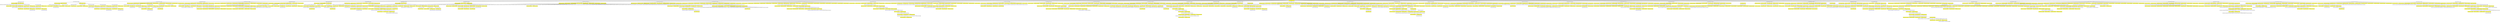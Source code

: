 digraph {nodecdf7cd9594ad44c6a8752987550eac6e [label="[], V: -0.003, N: 1500, P: 0.00, U: 0.000", shape="box", fillcolor=yellow, style=filled];
nodeccac028af37e43f484f6656baf5ea0a6 [label="[35], V: -0.008, N: 28, P: 0.00, U: -0.008", shape="box"];
node9230ddade3e7440ea898801f8975f0d5 [label="[29,19], V: 0.004, N: 1, P: 0.02, U: 0.035", shape="box", fillcolor=yellow, style=filled];
nodeccac028af37e43f484f6656baf5ea0a6 -> node9230ddade3e7440ea898801f8975f0d5;
node72cd4b89af4f4953b6ea6faee78d55c8 [label="[29,45], V: 0.009, N: 26, P: 0.02, U: 0.052", shape="box", fillcolor=yellow, style=filled];
node399d27665480409b92ee5b2e8df53e86 [label="[36], V: 0.006, N: 1, P: 0.03, U: 0.060", shape="box"];
node72cd4b89af4f4953b6ea6faee78d55c8 -> node399d27665480409b92ee5b2e8df53e86;
node3e936c7a81f940d992498d2595fd207b [label="[28], V: 0.032, N: 1, P: 0.03, U: 0.061", shape="box"];
node72cd4b89af4f4953b6ea6faee78d55c8 -> node3e936c7a81f940d992498d2595fd207b;
node68448b2e882c442d98828ffc66a3e55a [label="[17], V: -0.002, N: 2, P: 0.03, U: 0.060", shape="box"];
node177cd2de5886413b834606cbf891856a [label="[19], V: 0.009, N: 1, P: 0.00, U: 0.000", shape="box", fillcolor=yellow, style=filled];
node68448b2e882c442d98828ffc66a3e55a -> node177cd2de5886413b834606cbf891856a;
node72cd4b89af4f4953b6ea6faee78d55c8 -> node68448b2e882c442d98828ffc66a3e55a;
node547e6d611c6646d7ae75db594f78e31d [label="[33], V: -0.006, N: 10, P: 0.03, U: 0.059", shape="box"];
nodeddb0b68484b447598c6992e717932df1 [label="[36], V: 0.003, N: 1, P: 0.03, U: 0.092", shape="box", fillcolor=yellow, style=filled];
node547e6d611c6646d7ae75db594f78e31d -> nodeddb0b68484b447598c6992e717932df1;
node5bfa430ff28a4cccb2976d6538670947 [label="[22], V: 0.008, N: 8, P: 0.04, U: 0.116", shape="box", fillcolor=yellow, style=filled];
node2087c9f75a0d44f89e850ae5c4644f5e [label="[36], V: 0.001, N: 1, P: 0.04, U: 0.120", shape="box"];
node5bfa430ff28a4cccb2976d6538670947 -> node2087c9f75a0d44f89e850ae5c4644f5e;
node99e441db21d544d0b49c33866e775f4d [label="[12], V: -0.003, N: 2, P: 0.04, U: 0.144", shape="box"];
node41ba738d1d7d4a688e4768f0fc47f255 [label="[25], V: 0.018, N: 1, P: 0.04, U: 0.000", shape="box", fillcolor=yellow, style=filled];
node99e441db21d544d0b49c33866e775f4d -> node41ba738d1d7d4a688e4768f0fc47f255;
node5bfa430ff28a4cccb2976d6538670947 -> node99e441db21d544d0b49c33866e775f4d;
nodeb927969b48574f38b6be558529e43f2a [label="[26], V: -0.006, N: 4, P: 0.04, U: 0.131", shape="box"];
noded4b55536822048caa80fd2b89a4479c9 [label="[36], V: 0.001, N: 1, P: 0.05, U: 0.164", shape="box", fillcolor=yellow, style=filled];
nodeb927969b48574f38b6be558529e43f2a -> noded4b55536822048caa80fd2b89a4479c9;
node51a57f3c61bd478c8a7d4987aa46e098 [label="[32], V: 0.012, N: 2, P: 0.05, U: 0.191", shape="box", fillcolor=yellow, style=filled];
nodedc955d82b4664744b9e35f747643d979 [label="[23], V: 0.022, N: 1, P: 0.04, U: 0.000", shape="box"];
node51a57f3c61bd478c8a7d4987aa46e098 -> nodedc955d82b4664744b9e35f747643d979;
nodeb927969b48574f38b6be558529e43f2a -> node51a57f3c61bd478c8a7d4987aa46e098;
node5bfa430ff28a4cccb2976d6538670947 -> nodeb927969b48574f38b6be558529e43f2a;
node547e6d611c6646d7ae75db594f78e31d -> node5bfa430ff28a4cccb2976d6538670947;
node72cd4b89af4f4953b6ea6faee78d55c8 -> node547e6d611c6646d7ae75db594f78e31d;
nodea74f9f137ecf4f9782eefa04b386ed6e [label="[26], V: -0.004, N: 8, P: 0.03, U: 0.058", shape="box"];
nodec0950f2b8e414fc383a4fdb64d5de958 [label="[36], V: 0.005, N: 1, P: 0.03, U: 0.108", shape="box", fillcolor=yellow, style=filled];
nodea74f9f137ecf4f9782eefa04b386ed6e -> nodec0950f2b8e414fc383a4fdb64d5de958;
node6ac553020efe4e5496b9410008cffe20 [label="[32], V: 0.006, N: 6, P: 0.04, U: 0.123", shape="box", fillcolor=yellow, style=filled];
node699314a488864d0eaa7143ee293ed35a [label="[36], V: 0.004, N: 1, P: 0.03, U: 0.103", shape="box"];
node6ac553020efe4e5496b9410008cffe20 -> node699314a488864d0eaa7143ee293ed35a;
node85a789cd4ea843ba9001c7ccd50070d5 [label="[33], V: -0.005, N: 4, P: 0.04, U: 0.140", shape="box"];
node9d09e724ef9947499aede82b6f0927a4 [label="[36], V: 0.000, N: 1, P: 0.03, U: 0.117", shape="box", fillcolor=yellow, style=filled];
node85a789cd4ea843ba9001c7ccd50070d5 -> node9d09e724ef9947499aede82b6f0927a4;
nodea7ad744c596a4a3791f245b95ff6ddc5 [label="[22], V: 0.012, N: 2, P: 0.05, U: 0.171", shape="box", fillcolor=yellow, style=filled];
node9c8aead25ae24f21bd04100c19bb871b [label="[23], V: 0.022, N: 1, P: 0.04, U: 0.000", shape="box"];
nodea7ad744c596a4a3791f245b95ff6ddc5 -> node9c8aead25ae24f21bd04100c19bb871b;
node85a789cd4ea843ba9001c7ccd50070d5 -> nodea7ad744c596a4a3791f245b95ff6ddc5;
node6ac553020efe4e5496b9410008cffe20 -> node85a789cd4ea843ba9001c7ccd50070d5;
nodea74f9f137ecf4f9782eefa04b386ed6e -> node6ac553020efe4e5496b9410008cffe20;
node72cd4b89af4f4953b6ea6faee78d55c8 -> nodea74f9f137ecf4f9782eefa04b386ed6e;
nodebfb87a14f95f4f4b94fc6bd7f2810039 [label="[22], V: -0.013, N: 3, P: 0.03, U: 0.050", shape="box"];
node00e8a6c008394b298f3c982680d9cba9 [label="[19], V: 0.006, N: 1, P: 0.00, U: 0.006", shape="box", fillcolor=yellow, style=filled];
nodebfb87a14f95f4f4b94fc6bd7f2810039 -> node00e8a6c008394b298f3c982680d9cba9;
nodeff3c15ae93a1469fb974cc57e4b2f5b3 [label="[28], V: 0.038, N: 1, P: 0.04, U: 0.137", shape="box", fillcolor=yellow, style=filled];
nodebfb87a14f95f4f4b94fc6bd7f2810039 -> nodeff3c15ae93a1469fb974cc57e4b2f5b3;
node72cd4b89af4f4953b6ea6faee78d55c8 -> nodebfb87a14f95f4f4b94fc6bd7f2810039;
nodeccac028af37e43f484f6656baf5ea0a6 -> node72cd4b89af4f4953b6ea6faee78d55c8;
nodecdf7cd9594ad44c6a8752987550eac6e -> nodeccac028af37e43f484f6656baf5ea0a6;
node02e274a1f48f4cdc851f19c21433415e [label="[29], V: -0.009, N: 38, P: 0.00, U: -0.009", shape="box"];
node9c607d78b20a462bbb241978ad86b471 [label="[35,19], V: 0.004, N: 1, P: 0.02, U: 0.028", shape="box", fillcolor=yellow, style=filled];
node02e274a1f48f4cdc851f19c21433415e -> node9c607d78b20a462bbb241978ad86b471;
node4db42fdcd8604c8ab8b70a5383bec2aa [label="[35,23], V: -0.001, N: 6, P: 0.03, U: 0.038", shape="box", fillcolor=yellow, style=filled];
node61973c92a3694824870cc519fd7b7a42 [label="[25], V: 0.005, N: 1, P: 0.02, U: 0.079", shape="box"];
node4db42fdcd8604c8ab8b70a5383bec2aa -> node61973c92a3694824870cc519fd7b7a42;
node6d4e447cf6fd4bf08a10a073db93890c [label="[26], V: 0.003, N: 4, P: 0.04, U: 0.124", shape="box"];
node7d21495a629a40da86477bc43dacc66f [label="[34], V: 0.011, N: 1, P: 0.00, U: 0.011", shape="box", fillcolor=yellow, style=filled];
node6d4e447cf6fd4bf08a10a073db93890c -> node7d21495a629a40da86477bc43dacc66f;
node8a09da72d86e4ba0b8bd201af63bb2b9 [label="[32], V: -0.011, N: 2, P: 0.05, U: 0.158", shape="box", fillcolor=yellow, style=filled];
node6285446b26d84415ac310ad7aa05fc52 [label="[25], V: -0.020, N: 1, P: 0.03, U: 0.000", shape="box"];
node8a09da72d86e4ba0b8bd201af63bb2b9 -> node6285446b26d84415ac310ad7aa05fc52;
node6d4e447cf6fd4bf08a10a073db93890c -> node8a09da72d86e4ba0b8bd201af63bb2b9;
node4db42fdcd8604c8ab8b70a5383bec2aa -> node6d4e447cf6fd4bf08a10a073db93890c;
node02e274a1f48f4cdc851f19c21433415e -> node4db42fdcd8604c8ab8b70a5383bec2aa;
nodec061d0ec14ea49879dbac44e5d3d1088 [label="[35,45], V: 0.012, N: 30, P: 0.02, U: 0.050", shape="box", fillcolor=yellow, style=filled];
node89169bde32764361aa45c612967b7c7b [label="[36], V: -0.007, N: 2, P: 0.03, U: 0.044", shape="box"];
node76b75eb5403a40438e8703fa7cd1f59c [label="[19], V: 0.021, N: 1, P: 0.00, U: 0.000", shape="box", fillcolor=yellow, style=filled];
node89169bde32764361aa45c612967b7c7b -> node76b75eb5403a40438e8703fa7cd1f59c;
nodec061d0ec14ea49879dbac44e5d3d1088 -> node89169bde32764361aa45c612967b7c7b;
node343bd6c0eb804e00ad0f2d1d63707df8 [label="[28], V: -0.013, N: 3, P: 0.03, U: 0.044", shape="box"];
nodeff6a51a9158a42b6ab7a9ffbc68e5db3 [label="[36], V: 0.032, N: 1, P: 0.03, U: 0.117", shape="box", fillcolor=yellow, style=filled];
node343bd6c0eb804e00ad0f2d1d63707df8 -> nodeff6a51a9158a42b6ab7a9ffbc68e5db3;
nodeeb4c7e68dd034cd89430259b737631c7 [label="[17], V: 0.039, N: 1, P: 0.05, U: 0.158", shape="box", fillcolor=yellow, style=filled];
node343bd6c0eb804e00ad0f2d1d63707df8 -> nodeeb4c7e68dd034cd89430259b737631c7;
nodec061d0ec14ea49879dbac44e5d3d1088 -> node343bd6c0eb804e00ad0f2d1d63707df8;
nodea762d0e678ef443e8ac2733c75fb7c36 [label="[17], V: -0.014, N: 3, P: 0.03, U: 0.056", shape="box"];
node32ec92356ac54bfb8c3e42b3710624f9 [label="[19], V: 0.009, N: 1, P: 0.00, U: 0.009", shape="box", fillcolor=yellow, style=filled];
nodea762d0e678ef443e8ac2733c75fb7c36 -> node32ec92356ac54bfb8c3e42b3710624f9;
nodea0593d3a7d054b7e82192c375e429c35 [label="[28], V: 0.039, N: 1, P: 0.04, U: 0.137", shape="box", fillcolor=yellow, style=filled];
nodea762d0e678ef443e8ac2733c75fb7c36 -> nodea0593d3a7d054b7e82192c375e429c35;
nodec061d0ec14ea49879dbac44e5d3d1088 -> nodea762d0e678ef443e8ac2733c75fb7c36;
node9bef17575ccd42e5979a560d1c18df3f [label="[33], V: -0.006, N: 10, P: 0.03, U: 0.055", shape="box"];
noded8b9ce46c40b49cd8cc00b33dc728592 [label="[36], V: 0.003, N: 1, P: 0.03, U: 0.092", shape="box", fillcolor=yellow, style=filled];
node9bef17575ccd42e5979a560d1c18df3f -> noded8b9ce46c40b49cd8cc00b33dc728592;
nodeb752c61e4b78461b918fe59fe6f91476 [label="[22], V: 0.008, N: 8, P: 0.04, U: 0.116", shape="box", fillcolor=yellow, style=filled];
node6776532acf5b4113ae3c50a98eddca0c [label="[36], V: 0.001, N: 1, P: 0.04, U: 0.120", shape="box"];
nodeb752c61e4b78461b918fe59fe6f91476 -> node6776532acf5b4113ae3c50a98eddca0c;
nodeefa7b4565a5f4bd981615d82d6e3e292 [label="[12], V: -0.003, N: 2, P: 0.04, U: 0.144", shape="box"];
nodef6741e8ee159420c931a2b7f1187fdc1 [label="[25], V: 0.018, N: 1, P: 0.04, U: 0.000", shape="box", fillcolor=yellow, style=filled];
nodeefa7b4565a5f4bd981615d82d6e3e292 -> nodef6741e8ee159420c931a2b7f1187fdc1;
nodeb752c61e4b78461b918fe59fe6f91476 -> nodeefa7b4565a5f4bd981615d82d6e3e292;
node0e20c57c02814ab3bcff8eb74e923193 [label="[26], V: -0.006, N: 4, P: 0.04, U: 0.131", shape="box"];
node9bfda7e2896f48e9a3629862ca364683 [label="[36], V: 0.001, N: 1, P: 0.05, U: 0.164", shape="box", fillcolor=yellow, style=filled];
node0e20c57c02814ab3bcff8eb74e923193 -> node9bfda7e2896f48e9a3629862ca364683;
node04b3c537eab24b6484f45b5f3976a44e [label="[32], V: 0.012, N: 2, P: 0.05, U: 0.191", shape="box", fillcolor=yellow, style=filled];
nodeb027cc0c72a7462fbcd526735d65f0a4 [label="[23], V: 0.022, N: 1, P: 0.04, U: 0.000", shape="box"];
node04b3c537eab24b6484f45b5f3976a44e -> nodeb027cc0c72a7462fbcd526735d65f0a4;
node0e20c57c02814ab3bcff8eb74e923193 -> node04b3c537eab24b6484f45b5f3976a44e;
nodeb752c61e4b78461b918fe59fe6f91476 -> node0e20c57c02814ab3bcff8eb74e923193;
node9bef17575ccd42e5979a560d1c18df3f -> nodeb752c61e4b78461b918fe59fe6f91476;
nodec061d0ec14ea49879dbac44e5d3d1088 -> node9bef17575ccd42e5979a560d1c18df3f;
node2ce9876529854a029cf4dfff8d93ab04 [label="[26], V: -0.004, N: 8, P: 0.03, U: 0.054", shape="box"];
node3e46de913e354f90a8a9e4d8189c6d9a [label="[36], V: 0.005, N: 1, P: 0.03, U: 0.108", shape="box", fillcolor=yellow, style=filled];
node2ce9876529854a029cf4dfff8d93ab04 -> node3e46de913e354f90a8a9e4d8189c6d9a;
node0d490207464640e386f82be207a8394c [label="[32], V: 0.006, N: 6, P: 0.04, U: 0.123", shape="box", fillcolor=yellow, style=filled];
node8906ef8d3dc746539ba894b8fdc00f66 [label="[36], V: 0.004, N: 1, P: 0.03, U: 0.103", shape="box"];
node0d490207464640e386f82be207a8394c -> node8906ef8d3dc746539ba894b8fdc00f66;
node6d708b092e4046e89b1cf8394953cc7b [label="[33], V: -0.005, N: 4, P: 0.04, U: 0.140", shape="box"];
node71eab13b994a43699373d2b104aed616 [label="[36], V: 0.000, N: 1, P: 0.03, U: 0.117", shape="box", fillcolor=yellow, style=filled];
node6d708b092e4046e89b1cf8394953cc7b -> node71eab13b994a43699373d2b104aed616;
nodedf0598b3aff845d9a5b4d41be06441d7 [label="[22], V: 0.012, N: 2, P: 0.05, U: 0.171", shape="box", fillcolor=yellow, style=filled];
node80c3e99b834e49609ee84efb8c3d6dba [label="[23], V: 0.022, N: 1, P: 0.04, U: 0.000", shape="box"];
nodedf0598b3aff845d9a5b4d41be06441d7 -> node80c3e99b834e49609ee84efb8c3d6dba;
node6d708b092e4046e89b1cf8394953cc7b -> nodedf0598b3aff845d9a5b4d41be06441d7;
node0d490207464640e386f82be207a8394c -> node6d708b092e4046e89b1cf8394953cc7b;
node2ce9876529854a029cf4dfff8d93ab04 -> node0d490207464640e386f82be207a8394c;
nodec061d0ec14ea49879dbac44e5d3d1088 -> node2ce9876529854a029cf4dfff8d93ab04;
nodef8227a7b6cf64fefb122d7c7d623b9a3 [label="[22], V: -0.013, N: 3, P: 0.03, U: 0.046", shape="box"];
node16c7cca590dd40b4a81c124c03eed233 [label="[19], V: 0.006, N: 1, P: 0.00, U: 0.006", shape="box", fillcolor=yellow, style=filled];
nodef8227a7b6cf64fefb122d7c7d623b9a3 -> node16c7cca590dd40b4a81c124c03eed233;
node9ce854fe4e0346f78f028a65130c6efd [label="[28], V: 0.038, N: 1, P: 0.04, U: 0.137", shape="box", fillcolor=yellow, style=filled];
nodef8227a7b6cf64fefb122d7c7d623b9a3 -> node9ce854fe4e0346f78f028a65130c6efd;
nodec061d0ec14ea49879dbac44e5d3d1088 -> nodef8227a7b6cf64fefb122d7c7d623b9a3;
node02e274a1f48f4cdc851f19c21433415e -> nodec061d0ec14ea49879dbac44e5d3d1088;
nodecdf7cd9594ad44c6a8752987550eac6e -> node02e274a1f48f4cdc851f19c21433415e;
nodefeca6ec0959f4e698873fdaf23202de5 [label="[19], V: -0.003, N: 34, P: 0.00, U: -0.003", shape="box"];
node8500f811fc504a79aac0df1191188c3f [label="[13,35], V: 0.018, N: 1, P: 0.02, U: 0.046", shape="box", fillcolor=yellow, style=filled];
nodefeca6ec0959f4e698873fdaf23202de5 -> node8500f811fc504a79aac0df1191188c3f;
node8d396046ddac4656a455228840920d09 [label="[13,40], V: 0.006, N: 25, P: 0.02, U: 0.046", shape="box", fillcolor=yellow, style=filled];
node37b140cd90af4a81bd749474ebc5adc7 [label="[23], V: 0.006, N: 1, P: 0.03, U: 0.056", shape="box"];
node8d396046ddac4656a455228840920d09 -> node37b140cd90af4a81bd749474ebc5adc7;
node67e87c5ad2214973a94db1da2bf137bd [label="[17], V: -0.007, N: 4, P: 0.04, U: 0.062", shape="box"];
node39542cf81de74106be3dab0ccc4ec885 [label="[23], V: 0.007, N: 1, P: 0.00, U: 0.008", shape="box", fillcolor=yellow, style=filled];
node67e87c5ad2214973a94db1da2bf137bd -> node39542cf81de74106be3dab0ccc4ec885;
node8f8a78ee6f49430db62b84a18db400ab [label="[28], V: 0.015, N: 2, P: 0.04, U: 0.154", shape="box", fillcolor=yellow, style=filled];
node12f0008dede446809b0c684fa68bc18e [label="[23], V: 0.025, N: 1, P: 0.00, U: 0.000", shape="box"];
node8f8a78ee6f49430db62b84a18db400ab -> node12f0008dede446809b0c684fa68bc18e;
node67e87c5ad2214973a94db1da2bf137bd -> node8f8a78ee6f49430db62b84a18db400ab;
node8d396046ddac4656a455228840920d09 -> node67e87c5ad2214973a94db1da2bf137bd;
noded9b452a74ed745c98910d72e44d8f651 [label="[33], V: -0.004, N: 8, P: 0.04, U: 0.064", shape="box"];
noded87531b1526a43789d77e5fb9bfa6054 [label="[23], V: 0.002, N: 1, P: 0.03, U: 0.083", shape="box", fillcolor=yellow, style=filled];
noded9b452a74ed745c98910d72e44d8f651 -> noded87531b1526a43789d77e5fb9bfa6054;
node69e4e2ed5265439388742ed546c73ea9 [label="[22], V: 0.005, N: 6, P: 0.04, U: 0.129", shape="box", fillcolor=yellow, style=filled];
node611a8f9d02b740208573120d2b413dca [label="[23], V: 0.005, N: 1, P: 0.04, U: 0.133", shape="box"];
node69e4e2ed5265439388742ed546c73ea9 -> node611a8f9d02b740208573120d2b413dca;
nodeb6fc5f9a72f24866b325fea8d63a8bad [label="[32], V: -0.006, N: 4, P: 0.05, U: 0.154", shape="box"];
node7d1e7031a4814b0081ad6059dadb878b [label="[23], V: 0.002, N: 1, P: 0.04, U: 0.147", shape="box", fillcolor=yellow, style=filled];
nodeb6fc5f9a72f24866b325fea8d63a8bad -> node7d1e7031a4814b0081ad6059dadb878b;
node18a3c176ca1844b1b815c7da8b587929 [label="[26], V: 0.011, N: 2, P: 0.05, U: 0.172", shape="box", fillcolor=yellow, style=filled];
nodebc95c35e18c247caa1292b8486240898 [label="[36], V: 0.024, N: 1, P: 0.03, U: 0.000", shape="box"];
node18a3c176ca1844b1b815c7da8b587929 -> nodebc95c35e18c247caa1292b8486240898;
nodeb6fc5f9a72f24866b325fea8d63a8bad -> node18a3c176ca1844b1b815c7da8b587929;
node69e4e2ed5265439388742ed546c73ea9 -> nodeb6fc5f9a72f24866b325fea8d63a8bad;
noded9b452a74ed745c98910d72e44d8f651 -> node69e4e2ed5265439388742ed546c73ea9;
node8d396046ddac4656a455228840920d09 -> noded9b452a74ed745c98910d72e44d8f651;
node0a82a177a7f14a61b3975ddb538bdc05 [label="[22], V: -0.003, N: 6, P: 0.04, U: 0.065", shape="box"];
node35275755bc7e4dddae686c4b09d2fbf2 [label="[23], V: 0.006, N: 1, P: 0.03, U: 0.105", shape="box", fillcolor=yellow, style=filled];
node0a82a177a7f14a61b3975ddb538bdc05 -> node35275755bc7e4dddae686c4b09d2fbf2;
node07fb7c10c26e423aa1cda08b06fe6efb [label="[28], V: 0.004, N: 4, P: 0.04, U: 0.145", shape="box", fillcolor=yellow, style=filled];
node9a37db72394d4e068178f89efba4d835 [label="[36], V: 0.004, N: 1, P: 0.03, U: 0.115", shape="box"];
node07fb7c10c26e423aa1cda08b06fe6efb -> node9a37db72394d4e068178f89efba4d835;
node8075a99c8c9a4570a78c75533dffe05b [label="[32], V: -0.003, N: 2, P: 0.04, U: 0.153", shape="box"];
node01f37cbbb81d4293924dc904c09ec62c [label="[36], V: 0.007, N: 1, P: 0.03, U: 0.000", shape="box", fillcolor=yellow, style=filled];
node8075a99c8c9a4570a78c75533dffe05b -> node01f37cbbb81d4293924dc904c09ec62c;
node07fb7c10c26e423aa1cda08b06fe6efb -> node8075a99c8c9a4570a78c75533dffe05b;
node0a82a177a7f14a61b3975ddb538bdc05 -> node07fb7c10c26e423aa1cda08b06fe6efb;
node8d396046ddac4656a455228840920d09 -> node0a82a177a7f14a61b3975ddb538bdc05;
node0666b77cd245473aaca59fde69a0d03f [label="[32], V: -0.002, N: 3, P: 0.03, U: 0.066", shape="box"];
nodeacb34e642acb4cafadf80f78c902a554 [label="[23], V: 0.004, N: 1, P: 0.03, U: 0.094", shape="box", fillcolor=yellow, style=filled];
node0666b77cd245473aaca59fde69a0d03f -> nodeacb34e642acb4cafadf80f78c902a554;
node3443312363cd4b34b5c8d82791d86d21 [label="[17], V: 0.007, N: 1, P: 0.04, U: 0.124", shape="box", fillcolor=yellow, style=filled];
node0666b77cd245473aaca59fde69a0d03f -> node3443312363cd4b34b5c8d82791d86d21;
node8d396046ddac4656a455228840920d09 -> node0666b77cd245473aaca59fde69a0d03f;
node6e6854dbd75e4dfa9cfa2dc35a50bfd1 [label="[27], V: -0.003, N: 2, P: 0.03, U: 0.064", shape="box"];
node6c71a835a8fc4ae196ed861178d4d157 [label="[36], V: 0.010, N: 1, P: 0.03, U: 0.000", shape="box", fillcolor=yellow, style=filled];
node6e6854dbd75e4dfa9cfa2dc35a50bfd1 -> node6c71a835a8fc4ae196ed861178d4d157;
node8d396046ddac4656a455228840920d09 -> node6e6854dbd75e4dfa9cfa2dc35a50bfd1;
nodefeca6ec0959f4e698873fdaf23202de5 -> node8d396046ddac4656a455228840920d09;
nodebbdc36c289e5484786eae30beb4269c4 [label="[13,41], V: -0.006, N: 1, P: 0.02, U: 0.034", shape="box", fillcolor=yellow, style=filled];
nodefeca6ec0959f4e698873fdaf23202de5 -> nodebbdc36c289e5484786eae30beb4269c4;
node019ce60d66b14c2fad21434e6d385f75 [label="[13,45], V: -0.007, N: 1, P: 0.03, U: 0.034", shape="box", fillcolor=yellow, style=filled];
nodefeca6ec0959f4e698873fdaf23202de5 -> node019ce60d66b14c2fad21434e6d385f75;
node00665d6d5956410e98d43672a2cf7af6 [label="[13,17], V: -0.010, N: 1, P: 0.02, U: 0.031", shape="box", fillcolor=yellow, style=filled];
nodefeca6ec0959f4e698873fdaf23202de5 -> node00665d6d5956410e98d43672a2cf7af6;
node2e815767263e4b09a890b4760f45ed1d [label="[13,12], V: -0.001, N: 1, P: 0.02, U: 0.039", shape="box", fillcolor=yellow, style=filled];
nodefeca6ec0959f4e698873fdaf23202de5 -> node2e815767263e4b09a890b4760f45ed1d;
nodede538448417b4d0380275bd696b4b667 [label="[13,22], V: -0.008, N: 1, P: 0.02, U: 0.032", shape="box", fillcolor=yellow, style=filled];
nodefeca6ec0959f4e698873fdaf23202de5 -> nodede538448417b4d0380275bd696b4b667;
node3d54c236e62d4072a7a0de4a1131f568 [label="[13,7], V: -0.005, N: 1, P: 0.02, U: 0.034", shape="box", fillcolor=yellow, style=filled];
nodefeca6ec0959f4e698873fdaf23202de5 -> node3d54c236e62d4072a7a0de4a1131f568;
nodef09814fde446409382247ac15a91a930 [label="[13,33], V: -0.008, N: 1, P: 0.02, U: 0.032", shape="box", fillcolor=yellow, style=filled];
nodefeca6ec0959f4e698873fdaf23202de5 -> nodef09814fde446409382247ac15a91a930;
nodecdf7cd9594ad44c6a8752987550eac6e -> nodefeca6ec0959f4e698873fdaf23202de5;
node012ec1ba64d04f7c9088e2b0605c4c51 [label="[23], V: 0.003, N: 30, P: 0.02, U: 0.007", shape="box"];
node5eb2d32422ad4a30b3acbfc32481d89c [label="[29], V: 0.008, N: 1, P: 0.00, U: 0.008", shape="box", fillcolor=yellow, style=filled];
node012ec1ba64d04f7c9088e2b0605c4c51 -> node5eb2d32422ad4a30b3acbfc32481d89c;
node3206a5d34c604a33b4976b88ca97d9c0 [label="[40], V: 0.005, N: 11, P: 0.03, U: 0.060", shape="box", fillcolor=yellow, style=filled];
node5850f5f9f89641ce8a12ed83a73e28cc [label="[19], V: 0.005, N: 1, P: 0.00, U: 0.005", shape="box"];
node3206a5d34c604a33b4976b88ca97d9c0 -> node5850f5f9f89641ce8a12ed83a73e28cc;
node3dc953ac4df445d89102af2923937138 [label="[33], V: 0.001, N: 5, P: 0.04, U: 0.099", shape="box"];
noded762ed3f96b448baa16cb302682dcc6c [label="[36], V: -0.002, N: 1, P: 0.03, U: 0.097", shape="box", fillcolor=yellow, style=filled];
node3dc953ac4df445d89102af2923937138 -> noded762ed3f96b448baa16cb302682dcc6c;
nodea5c9653e864048fe9be9f7a496f1df2e [label="[26], V: -0.001, N: 3, P: 0.04, U: 0.144", shape="box", fillcolor=yellow, style=filled];
node719d87fb3f5746efaedc9d6ecd655292 [label="[36], V: -0.001, N: 1, P: 0.03, U: 0.112", shape="box"];
nodea5c9653e864048fe9be9f7a496f1df2e -> node719d87fb3f5746efaedc9d6ecd655292;
noded261ef4d7be345f1a1c4f12962fd14c3 [label="[32], V: -0.002, N: 1, P: 0.05, U: 0.166", shape="box"];
nodea5c9653e864048fe9be9f7a496f1df2e -> noded261ef4d7be345f1a1c4f12962fd14c3;
node3dc953ac4df445d89102af2923937138 -> nodea5c9653e864048fe9be9f7a496f1df2e;
node3206a5d34c604a33b4976b88ca97d9c0 -> node3dc953ac4df445d89102af2923937138;
node4dbc6753253145dfbea86c55aaad477a [label="[26], V: -0.008, N: 4, P: 0.04, U: 0.094", shape="box"];
node71cf0dd781a845b09035c59696ecff5c [label="[19], V: 0.004, N: 1, P: 0.00, U: 0.004", shape="box", fillcolor=yellow, style=filled];
node4dbc6753253145dfbea86c55aaad477a -> node71cf0dd781a845b09035c59696ecff5c;
node5ef8c5d9f2da4a89991037d383b3dab5 [label="[32], V: 0.017, N: 2, P: 0.04, U: 0.160", shape="box", fillcolor=yellow, style=filled];
node22cca998989341b68a4ea3e1aa1cad49 [label="[34], V: 0.031, N: 1, P: 0.00, U: 0.000", shape="box"];
node5ef8c5d9f2da4a89991037d383b3dab5 -> node22cca998989341b68a4ea3e1aa1cad49;
node4dbc6753253145dfbea86c55aaad477a -> node5ef8c5d9f2da4a89991037d383b3dab5;
node3206a5d34c604a33b4976b88ca97d9c0 -> node4dbc6753253145dfbea86c55aaad477a;
node012ec1ba64d04f7c9088e2b0605c4c51 -> node3206a5d34c604a33b4976b88ca97d9c0;
node88931fd4e1b54cd7b60834a8c22a2a46 [label="[45], V: -0.008, N: 15, P: 0.03, U: 0.053", shape="box", fillcolor=yellow, style=filled];
node8dd71f34b87a4e26aad9a819a2fddde9 [label="[35], V: -0.008, N: 1, P: 0.00, U: -0.008", shape="box"];
node88931fd4e1b54cd7b60834a8c22a2a46 -> node8dd71f34b87a4e26aad9a819a2fddde9;
nodeaa6509d4ffcf48029cbae3dd26bf4189 [label="[33], V: -0.010, N: 1, P: 0.03, U: 0.073", shape="box"];
node88931fd4e1b54cd7b60834a8c22a2a46 -> nodeaa6509d4ffcf48029cbae3dd26bf4189;
node9effbbfc562c4821a2b25ebc981a13c6 [label="[26], V: 0.007, N: 12, P: 0.04, U: 0.093", shape="box"];
nodefdbcc42be415467398099aa5d48ed78d [label="[35], V: -0.010, N: 1, P: 0.00, U: -0.009", shape="box", fillcolor=yellow, style=filled];
node9effbbfc562c4821a2b25ebc981a13c6 -> nodefdbcc42be415467398099aa5d48ed78d;
node91678fa21eec4467b14e9facf3d48bcd [label="[32], V: -0.008, N: 10, P: 0.04, U: 0.101", shape="box", fillcolor=yellow, style=filled];
nodee57b4b11a1da473190d293610dd54bf4 [label="[29], V: 0.005, N: 1, P: 0.00, U: 0.005", shape="box"];
node91678fa21eec4467b14e9facf3d48bcd -> nodee57b4b11a1da473190d293610dd54bf4;
node01a49b0ceb7d4e48844e0a1a14810b03 [label="[33], V: -0.013, N: 1, P: 0.04, U: 0.107", shape="box"];
node91678fa21eec4467b14e9facf3d48bcd -> node01a49b0ceb7d4e48844e0a1a14810b03;
node3a4361680eb9468bb1e58b9890271726 [label="[43], V: 0.006, N: 7, P: 0.04, U: 0.130", shape="box"];
node0f7df924f7d84346a2508c114edc719c [label="[29], V: 0.006, N: 1, P: 0.00, U: 0.006", shape="box", fillcolor=yellow, style=filled];
node3a4361680eb9468bb1e58b9890271726 -> node0f7df924f7d84346a2508c114edc719c;
node51188bf65d17468dbc9a796ad97dbaf5 [label="[33], V: -0.012, N: 1, P: 0.04, U: 0.129", shape="box", fillcolor=yellow, style=filled];
node3a4361680eb9468bb1e58b9890271726 -> node51188bf65d17468dbc9a796ad97dbaf5;
nodec89f23df7bfa4dfbb1d9020542bad5fc [label="[16], V: -0.011, N: 1, P: 0.04, U: 0.123", shape="box", fillcolor=yellow, style=filled];
node3a4361680eb9468bb1e58b9890271726 -> nodec89f23df7bfa4dfbb1d9020542bad5fc;
nodeb05384e23b5b4e6497a019d0e3c88f0c [label="[38], V: -0.014, N: 1, P: 0.04, U: 0.118", shape="box", fillcolor=yellow, style=filled];
node3a4361680eb9468bb1e58b9890271726 -> nodeb05384e23b5b4e6497a019d0e3c88f0c;
nodecd75816eef3d42029472fb0c958924fa [label="[10], V: -0.011, N: 1, P: 0.04, U: 0.131", shape="box", fillcolor=yellow, style=filled];
node3a4361680eb9468bb1e58b9890271726 -> nodecd75816eef3d42029472fb0c958924fa;
node0c90972508e2418eb2ef4b483970edfc [label="[54], V: -0.011, N: 1, P: 0.04, U: 0.131", shape="box", fillcolor=yellow, style=filled];
node3a4361680eb9468bb1e58b9890271726 -> node0c90972508e2418eb2ef4b483970edfc;
node91678fa21eec4467b14e9facf3d48bcd -> node3a4361680eb9468bb1e58b9890271726;
node9effbbfc562c4821a2b25ebc981a13c6 -> node91678fa21eec4467b14e9facf3d48bcd;
node88931fd4e1b54cd7b60834a8c22a2a46 -> node9effbbfc562c4821a2b25ebc981a13c6;
node012ec1ba64d04f7c9088e2b0605c4c51 -> node88931fd4e1b54cd7b60834a8c22a2a46;
node210a6ff8f3574dc096e4b375dd9529d7 [label="[26], V: -0.007, N: 1, P: 0.03, U: 0.051", shape="box", fillcolor=yellow, style=filled];
node012ec1ba64d04f7c9088e2b0605c4c51 -> node210a6ff8f3574dc096e4b375dd9529d7;
node5f3b7677750b4923b58c2469bb947d6e [label="[33], V: -0.007, N: 1, P: 0.03, U: 0.052", shape="box", fillcolor=yellow, style=filled];
node012ec1ba64d04f7c9088e2b0605c4c51 -> node5f3b7677750b4923b58c2469bb947d6e;
nodecdf7cd9594ad44c6a8752987550eac6e -> node012ec1ba64d04f7c9088e2b0605c4c51;
nodef3b39a11b72944bf9eefcfa00d57ad9a [label="[34], V: 0.005, N: 31, P: 0.01, U: 0.008", shape="box"];
node38d71e3548fb4f13b1fba1fa090017ef [label="[29], V: 0.013, N: 1, P: 0.00, U: 0.013", shape="box", fillcolor=yellow, style=filled];
nodef3b39a11b72944bf9eefcfa00d57ad9a -> node38d71e3548fb4f13b1fba1fa090017ef;
node5e8bb402c6c4408583566f273bc3c0d6 [label="[23], V: -0.008, N: 1, P: 0.03, U: 0.049", shape="box", fillcolor=yellow, style=filled];
nodef3b39a11b72944bf9eefcfa00d57ad9a -> node5e8bb402c6c4408583566f273bc3c0d6;
nodebfd65e67ebd24cc1a76eea6a48ad1fc5 [label="[12], V: -0.005, N: 1, P: 0.03, U: 0.047", shape="box", fillcolor=yellow, style=filled];
nodef3b39a11b72944bf9eefcfa00d57ad9a -> nodebfd65e67ebd24cc1a76eea6a48ad1fc5;
nodeb6fe07149c174b8597e24d98daf99aee [label="[17], V: -0.007, N: 1, P: 0.03, U: 0.049", shape="box", fillcolor=yellow, style=filled];
nodef3b39a11b72944bf9eefcfa00d57ad9a -> nodeb6fe07149c174b8597e24d98daf99aee;
node0cc3350119964071a1ca10b58c4c1a00 [label="[33], V: -0.006, N: 1, P: 0.03, U: 0.045", shape="box", fillcolor=yellow, style=filled];
nodef3b39a11b72944bf9eefcfa00d57ad9a -> node0cc3350119964071a1ca10b58c4c1a00;
nodee0ab7cdfe522481ba1f5dc40c6339212 [label="[26], V: -0.006, N: 21, P: 0.03, U: 0.050", shape="box", fillcolor=yellow, style=filled];
nodeced8b7c0a0484a1f9fbfa10f55c00bcc [label="[29], V: 0.012, N: 1, P: 0.00, U: 0.012", shape="box"];
nodee0ab7cdfe522481ba1f5dc40c6339212 -> nodeced8b7c0a0484a1f9fbfa10f55c00bcc;
nodeec0bd495fb7d44799b2607d90b6e46c9 [label="[23], V: -0.009, N: 1, P: 0.03, U: 0.064", shape="box"];
nodee0ab7cdfe522481ba1f5dc40c6339212 -> nodeec0bd495fb7d44799b2607d90b6e46c9;
nodea8a40736c6f041eba4976a8d7c3ca15f [label="[17], V: -0.008, N: 1, P: 0.03, U: 0.064", shape="box"];
nodee0ab7cdfe522481ba1f5dc40c6339212 -> nodea8a40736c6f041eba4976a8d7c3ca15f;
node22f8eb84da5440df8a14f1a1fcb41b41 [label="[32], V: 0.006, N: 17, P: 0.04, U: 0.082", shape="box"];
node896aa4310f3d4b56a0ffeaddfaf25abd [label="[29], V: 0.010, N: 1, P: 0.00, U: 0.010", shape="box", fillcolor=yellow, style=filled];
node22f8eb84da5440df8a14f1a1fcb41b41 -> node896aa4310f3d4b56a0ffeaddfaf25abd;
node9b44dd291dab4b78b8ac6be404226852 [label="[23], V: -0.010, N: 1, P: 0.04, U: 0.078", shape="box", fillcolor=yellow, style=filled];
node22f8eb84da5440df8a14f1a1fcb41b41 -> node9b44dd291dab4b78b8ac6be404226852;
node14c3bc5a1b5b458da8fe4c36ab1bb9fe [label="[12], V: -0.008, N: 1, P: 0.04, U: 0.074", shape="box", fillcolor=yellow, style=filled];
node22f8eb84da5440df8a14f1a1fcb41b41 -> node14c3bc5a1b5b458da8fe4c36ab1bb9fe;
node98a2c1db467544ae98d9a18112f68f18 [label="[17], V: -0.010, N: 1, P: 0.04, U: 0.078", shape="box", fillcolor=yellow, style=filled];
node22f8eb84da5440df8a14f1a1fcb41b41 -> node98a2c1db467544ae98d9a18112f68f18;
nodebe82f2ab69cd40afaaf1912058a35cd3 [label="[33], V: -0.009, N: 1, P: 0.04, U: 0.072", shape="box", fillcolor=yellow, style=filled];
node22f8eb84da5440df8a14f1a1fcb41b41 -> nodebe82f2ab69cd40afaaf1912058a35cd3;
node4bdb2755fb18405bb485091a26876b2a [label="[22], V: -0.009, N: 1, P: 0.04, U: 0.077", shape="box", fillcolor=yellow, style=filled];
node22f8eb84da5440df8a14f1a1fcb41b41 -> node4bdb2755fb18405bb485091a26876b2a;
node53c9993bad484001ad7a4ca9b454847b [label="[43], V: -0.008, N: 10, P: 0.04, U: 0.081", shape="box", fillcolor=yellow, style=filled];
node6d724951b2464ad6bae889d668a1e198 [label="[35], V: -0.003, N: 1, P: 0.00, U: -0.003", shape="box"];
node53c9993bad484001ad7a4ca9b454847b -> node6d724951b2464ad6bae889d668a1e198;
nodef0f8a57259584df5ad2189c2b9dbdd19 [label="[23], V: 0.006, N: 5, P: 0.04, U: 0.118", shape="box"];
nodee6021133760546f3bb650faa82834c86 [label="[36], V: -0.009, N: 1, P: 0.04, U: 0.128", shape="box", fillcolor=yellow, style=filled];
nodef0f8a57259584df5ad2189c2b9dbdd19 -> nodee6021133760546f3bb650faa82834c86;
nodeb0916ec93bb14008a781a68009a3e6cd [label="[25], V: -0.007, N: 1, P: 0.05, U: 0.157", shape="box", fillcolor=yellow, style=filled];
nodef0f8a57259584df5ad2189c2b9dbdd19 -> nodeb0916ec93bb14008a781a68009a3e6cd;
node69aa045cf77b4caa8871a40c41b97b92 [label="[22], V: -0.011, N: 1, P: 0.05, U: 0.157", shape="box", fillcolor=yellow, style=filled];
nodef0f8a57259584df5ad2189c2b9dbdd19 -> node69aa045cf77b4caa8871a40c41b97b92;
node51a03770bc6d4531a27a24f1e05aff0f [label="[54], V: -0.011, N: 1, P: 0.05, U: 0.148", shape="box", fillcolor=yellow, style=filled];
nodef0f8a57259584df5ad2189c2b9dbdd19 -> node51a03770bc6d4531a27a24f1e05aff0f;
node53c9993bad484001ad7a4ca9b454847b -> nodef0f8a57259584df5ad2189c2b9dbdd19;
nodeda8e3549974a43cea7fa0b51ff7bfc4c [label="[17], V: -0.009, N: 1, P: 0.04, U: 0.104", shape="box"];
node53c9993bad484001ad7a4ca9b454847b -> nodeda8e3549974a43cea7fa0b51ff7bfc4c;
nodea70cf675ca4248a8a33343df275c7ef4 [label="[22], V: -0.008, N: 1, P: 0.04, U: 0.102", shape="box"];
node53c9993bad484001ad7a4ca9b454847b -> nodea70cf675ca4248a8a33343df275c7ef4;
nodecfc5195ed0c04a5cbb4f2678a243ee8d [label="[54], V: -0.007, N: 1, P: 0.04, U: 0.103", shape="box"];
node53c9993bad484001ad7a4ca9b454847b -> nodecfc5195ed0c04a5cbb4f2678a243ee8d;
node22f8eb84da5440df8a14f1a1fcb41b41 -> node53c9993bad484001ad7a4ca9b454847b;
nodee0ab7cdfe522481ba1f5dc40c6339212 -> node22f8eb84da5440df8a14f1a1fcb41b41;
nodef3b39a11b72944bf9eefcfa00d57ad9a -> nodee0ab7cdfe522481ba1f5dc40c6339212;
nodefa2dbfb25c164aee8c387f95fdfca035 [label="[22], V: -0.005, N: 1, P: 0.03, U: 0.049", shape="box", fillcolor=yellow, style=filled];
nodef3b39a11b72944bf9eefcfa00d57ad9a -> nodefa2dbfb25c164aee8c387f95fdfca035;
nodef9f574fc975c420ba979a5a6247fc660 [label="[27], V: -0.005, N: 1, P: 0.03, U: 0.046", shape="box", fillcolor=yellow, style=filled];
nodef3b39a11b72944bf9eefcfa00d57ad9a -> nodef9f574fc975c420ba979a5a6247fc660;
nodeb33b701a0d234342a5dcacfec62b99c9 [label="[32], V: -0.005, N: 1, P: 0.03, U: 0.051", shape="box", fillcolor=yellow, style=filled];
nodef3b39a11b72944bf9eefcfa00d57ad9a -> nodeb33b701a0d234342a5dcacfec62b99c9;
nodea587c295ac7a4b1598446ebc4763cfef [label="[10], V: -0.005, N: 1, P: 0.03, U: 0.047", shape="box", fillcolor=yellow, style=filled];
nodef3b39a11b72944bf9eefcfa00d57ad9a -> nodea587c295ac7a4b1598446ebc4763cfef;
nodecdf7cd9594ad44c6a8752987550eac6e -> nodef3b39a11b72944bf9eefcfa00d57ad9a;
node8ddfc725f07a4b3ba1d119b8eb37402e [label="[25], V: -0.006, N: 22, P: 0.02, U: 0.001", shape="box"];
node322cc028a8fe4e66af4b369c9be3e249 [label="[29], V: 0.008, N: 1, P: 0.00, U: 0.008", shape="box", fillcolor=yellow, style=filled];
node8ddfc725f07a4b3ba1d119b8eb37402e -> node322cc028a8fe4e66af4b369c9be3e249;
node3a58475145a946b79ec38502e52cc723 [label="[41], V: 0.008, N: 17, P: 0.03, U: 0.073", shape="box", fillcolor=yellow, style=filled];
node36420b5af80c4bdb9f882a90e40a69cf [label="[34], V: 0.018, N: 1, P: 0.01, U: 0.049", shape="box"];
node3a58475145a946b79ec38502e52cc723 -> node36420b5af80c4bdb9f882a90e40a69cf;
nodecbcbece3e3094e08b2507f291ede16af [label="[12], V: -0.005, N: 4, P: 0.04, U: 0.076", shape="box"];
nodee32e89de96344f2bba0319eace4db98a [label="[36], V: 0.009, N: 1, P: 0.00, U: 0.009", shape="box", fillcolor=yellow, style=filled];
nodecbcbece3e3094e08b2507f291ede16af -> nodee32e89de96344f2bba0319eace4db98a;
noded75aa5dda87e45a7ab03cacffc6b1160 [label="[33], V: 0.012, N: 2, P: 0.05, U: 0.171", shape="box", fillcolor=yellow, style=filled];
node70b835487ee24d6b8d2b6a752b2005da [label="[34], V: 0.016, N: 1, P: 0.01, U: 0.000", shape="box"];
noded75aa5dda87e45a7ab03cacffc6b1160 -> node70b835487ee24d6b8d2b6a752b2005da;
nodecbcbece3e3094e08b2507f291ede16af -> noded75aa5dda87e45a7ab03cacffc6b1160;
node3a58475145a946b79ec38502e52cc723 -> nodecbcbece3e3094e08b2507f291ede16af;
node9249ab7692d54829bf78fa10dcdc6c3c [label="[17], V: -0.006, N: 2, P: 0.04, U: 0.077", shape="box"];
nodeba0ec3a3ab904a2e909eee14d3912bd2 [label="[34], V: 0.017, N: 1, P: 0.01, U: 0.000", shape="box", fillcolor=yellow, style=filled];
node9249ab7692d54829bf78fa10dcdc6c3c -> nodeba0ec3a3ab904a2e909eee14d3912bd2;
node3a58475145a946b79ec38502e52cc723 -> node9249ab7692d54829bf78fa10dcdc6c3c;
node56a0635c817742c5abb2730431dd69df [label="[33], V: -0.004, N: 4, P: 0.04, U: 0.078", shape="box"];
nodea06b62134b1e49c8b2712e5d8473bd15 [label="[36], V: 0.005, N: 1, P: 0.00, U: 0.005", shape="box", fillcolor=yellow, style=filled];
node56a0635c817742c5abb2730431dd69df -> nodea06b62134b1e49c8b2712e5d8473bd15;
noded3c610f2c4384313a3860b18b6531366 [label="[22], V: 0.006, N: 2, P: 0.04, U: 0.148", shape="box", fillcolor=yellow, style=filled];
node3041d1af446d4013a1800052f2faf0b3 [label="[34], V: 0.013, N: 1, P: 0.02, U: 0.000", shape="box"];
noded3c610f2c4384313a3860b18b6531366 -> node3041d1af446d4013a1800052f2faf0b3;
node56a0635c817742c5abb2730431dd69df -> noded3c610f2c4384313a3860b18b6531366;
node3a58475145a946b79ec38502e52cc723 -> node56a0635c817742c5abb2730431dd69df;
node5ca112ddfa4841998ffa1add59cf15dc [label="[22], V: -0.007, N: 2, P: 0.04, U: 0.075", shape="box"];
nodef9a385904dea45db8b07f0f30e3dc544 [label="[34], V: 0.016, N: 1, P: 0.02, U: 0.000", shape="box", fillcolor=yellow, style=filled];
node5ca112ddfa4841998ffa1add59cf15dc -> nodef9a385904dea45db8b07f0f30e3dc544;
node3a58475145a946b79ec38502e52cc723 -> node5ca112ddfa4841998ffa1add59cf15dc;
node9715e0c8b82348729c953b3cfc4e314f [label="[9], V: -0.002, N: 3, P: 0.03, U: 0.079", shape="box"];
nodeb26c6708919f48e0a1201981128e36b0 [label="[36], V: 0.004, N: 1, P: 0.00, U: 0.004", shape="box", fillcolor=yellow, style=filled];
node9715e0c8b82348729c953b3cfc4e314f -> nodeb26c6708919f48e0a1201981128e36b0;
node4dcb3b7da005444cbfe4c9081bae1297 [label="[17], V: 0.005, N: 1, P: 0.04, U: 0.124", shape="box", fillcolor=yellow, style=filled];
node9715e0c8b82348729c953b3cfc4e314f -> node4dcb3b7da005444cbfe4c9081bae1297;
node3a58475145a946b79ec38502e52cc723 -> node9715e0c8b82348729c953b3cfc4e314f;
node8ddfc725f07a4b3ba1d119b8eb37402e -> node3a58475145a946b79ec38502e52cc723;
noded905beb8aa7e44c49fb62ed630779e34 [label="[45], V: -0.009, N: 1, P: 0.03, U: 0.061", shape="box", fillcolor=yellow, style=filled];
node8ddfc725f07a4b3ba1d119b8eb37402e -> noded905beb8aa7e44c49fb62ed630779e34;
node705a62cfdfb443e2bcd95b151c87728a [label="[12], V: -0.011, N: 1, P: 0.03, U: 0.055", shape="box", fillcolor=yellow, style=filled];
node8ddfc725f07a4b3ba1d119b8eb37402e -> node705a62cfdfb443e2bcd95b151c87728a;
node8ab338ca84f841a58871836893a203cc [label="[33], V: -0.010, N: 1, P: 0.03, U: 0.055", shape="box", fillcolor=yellow, style=filled];
node8ddfc725f07a4b3ba1d119b8eb37402e -> node8ab338ca84f841a58871836893a203cc;
nodecdf7cd9594ad44c6a8752987550eac6e -> node8ddfc725f07a4b3ba1d119b8eb37402e;
node95597c2d230a4a85a20a6ecac34d8686 [label="[36], V: -0.001, N: 36, P: 0.02, U: 0.004", shape="box"];
nodebd15eba4971849be9fd9fa9dff7cbc3c [label="[35], V: 0.001, N: 1, P: 0.00, U: 0.001", shape="box", fillcolor=yellow, style=filled];
node95597c2d230a4a85a20a6ecac34d8686 -> nodebd15eba4971849be9fd9fa9dff7cbc3c;
nodec30b18a099ad41d3880bc2db7198abb2 [label="[23], V: -0.008, N: 1, P: 0.03, U: 0.044", shape="box", fillcolor=yellow, style=filled];
node95597c2d230a4a85a20a6ecac34d8686 -> nodec30b18a099ad41d3880bc2db7198abb2;
nodeaa291581a5f8402b8ac20a2ba269b24e [label="[41], V: 0.003, N: 28, P: 0.03, U: 0.054", shape="box", fillcolor=yellow, style=filled];
node120c52e284774ffb8205b4f7497d4cf5 [label="[25], V: 0.005, N: 1, P: 0.00, U: 0.005", shape="box"];
nodeaa291581a5f8402b8ac20a2ba269b24e -> node120c52e284774ffb8205b4f7497d4cf5;
node10eafca3aace4bfd952e57af1b1711b7 [label="[17], V: -0.006, N: 7, P: 0.04, U: 0.062", shape="box"];
node01e8b0a76209438ebedc3c9f1491f102 [label="[25], V: 0.004, N: 1, P: 0.00, U: 0.004", shape="box", fillcolor=yellow, style=filled];
node10eafca3aace4bfd952e57af1b1711b7 -> node01e8b0a76209438ebedc3c9f1491f102;
nodeb42eb8d1be054df4b17a8b042b2a7f1f [label="[28], V: 0.008, N: 5, P: 0.05, U: 0.149", shape="box", fillcolor=yellow, style=filled];
node65313e4a77be4ffea856dc4a75d25444 [label="[25], V: 0.003, N: 1, P: 0.00, U: 0.003", shape="box"];
nodeb42eb8d1be054df4b17a8b042b2a7f1f -> node65313e4a77be4ffea856dc4a75d25444;
nodec52cdd6361544fee8b10985a293b342c [label="[26], V: -0.023, N: 2, P: 0.05, U: 0.168", shape="box"];
nodefa754e377bcc48b59237144148800a94 [label="[34], V: 0.048, N: 1, P: 0.02, U: 0.000", shape="box", fillcolor=yellow, style=filled];
nodec52cdd6361544fee8b10985a293b342c -> nodefa754e377bcc48b59237144148800a94;
nodeb42eb8d1be054df4b17a8b042b2a7f1f -> nodec52cdd6361544fee8b10985a293b342c;
node54d4db09a704491fb802acaad79567cc [label="[33], V: -0.012, N: 1, P: 0.05, U: 0.166", shape="box"];
nodeb42eb8d1be054df4b17a8b042b2a7f1f -> node54d4db09a704491fb802acaad79567cc;
node10eafca3aace4bfd952e57af1b1711b7 -> nodeb42eb8d1be054df4b17a8b042b2a7f1f;
nodeaa291581a5f8402b8ac20a2ba269b24e -> node10eafca3aace4bfd952e57af1b1711b7;
node39268fd48f6843cdb31c110434d2310d [label="[26], V: -0.005, N: 2, P: 0.04, U: 0.063", shape="box"];
nodeec50e34952e747fd888903dc267d6ad1 [label="[34], V: 0.015, N: 1, P: 0.02, U: 0.000", shape="box", fillcolor=yellow, style=filled];
node39268fd48f6843cdb31c110434d2310d -> nodeec50e34952e747fd888903dc267d6ad1;
nodeaa291581a5f8402b8ac20a2ba269b24e -> node39268fd48f6843cdb31c110434d2310d;
node4e832216d86b40ac8dbcc8e1b244721d [label="[22], V: -0.006, N: 6, P: 0.04, U: 0.060", shape="box"];
node4c5b2e1898484d1bb8d7bd6a381fef9e [label="[25], V: 0.003, N: 1, P: 0.00, U: 0.003", shape="box", fillcolor=yellow, style=filled];
node4e832216d86b40ac8dbcc8e1b244721d -> node4c5b2e1898484d1bb8d7bd6a381fef9e;
nodecc3e8d31e7064fafa4f1df41d6fb6942 [label="[28], V: 0.009, N: 4, P: 0.04, U: 0.149", shape="box", fillcolor=yellow, style=filled];
nodee753a57ad80e464092cc88c09174ebd1 [label="[25], V: 0.004, N: 1, P: 0.00, U: 0.004", shape="box"];
nodecc3e8d31e7064fafa4f1df41d6fb6942 -> nodee753a57ad80e464092cc88c09174ebd1;
node59b84e1d748a401daaca7cc291eb2302 [label="[26], V: -0.016, N: 2, P: 0.05, U: 0.168", shape="box"];
node6133e39ffc484322907fae41d924d565 [label="[34], V: 0.032, N: 1, P: 0.02, U: 0.000", shape="box", fillcolor=yellow, style=filled];
node59b84e1d748a401daaca7cc291eb2302 -> node6133e39ffc484322907fae41d924d565;
nodecc3e8d31e7064fafa4f1df41d6fb6942 -> node59b84e1d748a401daaca7cc291eb2302;
node4e832216d86b40ac8dbcc8e1b244721d -> nodecc3e8d31e7064fafa4f1df41d6fb6942;
nodeaa291581a5f8402b8ac20a2ba269b24e -> node4e832216d86b40ac8dbcc8e1b244721d;
node46a59921f89f4c7e9df5e4e05be81758 [label="[33], V: 0.002, N: 11, P: 0.04, U: 0.070", shape="box"];
node62bba0dc118e48fcb0f0967138799372 [label="[25], V: 0.005, N: 1, P: 0.00, U: 0.005", shape="box", fillcolor=yellow, style=filled];
node46a59921f89f4c7e9df5e4e05be81758 -> node62bba0dc118e48fcb0f0967138799372;
nodeb195a5b6234948c9a687e3372b3c7855 [label="[17], V: -0.001, N: 1, P: 0.04, U: 0.113", shape="box", fillcolor=yellow, style=filled];
node46a59921f89f4c7e9df5e4e05be81758 -> nodeb195a5b6234948c9a687e3372b3c7855;
node0afadc127fe44443a7381fc2d6b155b4 [label="[26], V: 0.005, N: 2, P: 0.04, U: 0.115", shape="box", fillcolor=yellow, style=filled];
node66a85d9bf3a4488ead01a234d17a09f4 [label="[25], V: 0.009, N: 1, P: 0.00, U: 0.000", shape="box"];
node0afadc127fe44443a7381fc2d6b155b4 -> node66a85d9bf3a4488ead01a234d17a09f4;
node46a59921f89f4c7e9df5e4e05be81758 -> node0afadc127fe44443a7381fc2d6b155b4;
node41e7a38233f240b6b20b7a09837d5b08 [label="[22], V: -0.006, N: 6, P: 0.04, U: 0.111", shape="box", fillcolor=yellow, style=filled];
node57b2a38ca6184925956e16d576cfce99 [label="[25], V: 0.003, N: 1, P: 0.00, U: 0.003", shape="box"];
node41e7a38233f240b6b20b7a09837d5b08 -> node57b2a38ca6184925956e16d576cfce99;
noded05b03305c544b0e9dab6930cf914776 [label="[12], V: 0.013, N: 4, P: 0.05, U: 0.180", shape="box"];
nodeb7bde86d2a1b4763b73debfd2b6866da [label="[19], V: -0.019, N: 1, P: 0.00, U: -0.019", shape="box", fillcolor=yellow, style=filled];
noded05b03305c544b0e9dab6930cf914776 -> nodeb7bde86d2a1b4763b73debfd2b6866da;
nodea5bfedefe66a4c26a12dc6a33932bb5d [label="[26], V: -0.013, N: 2, P: 0.07, U: 0.246", shape="box", fillcolor=yellow, style=filled];
node29e78a1192dc4dbaade4385e50c09eb5 [label="[19], V: -0.035, N: 1, P: 0.00, U: 0.000", shape="box"];
nodea5bfedefe66a4c26a12dc6a33932bb5d -> node29e78a1192dc4dbaade4385e50c09eb5;
noded05b03305c544b0e9dab6930cf914776 -> nodea5bfedefe66a4c26a12dc6a33932bb5d;
node41e7a38233f240b6b20b7a09837d5b08 -> noded05b03305c544b0e9dab6930cf914776;
node46a59921f89f4c7e9df5e4e05be81758 -> node41e7a38233f240b6b20b7a09837d5b08;
nodeaa291581a5f8402b8ac20a2ba269b24e -> node46a59921f89f4c7e9df5e4e05be81758;
node95597c2d230a4a85a20a6ecac34d8686 -> nodeaa291581a5f8402b8ac20a2ba269b24e;
nodeb828b2af6b2746a5bbbb708ea78e9d46 [label="[45], V: -0.008, N: 5, P: 0.03, U: 0.048", shape="box", fillcolor=yellow, style=filled];
node5273a616e96246bab5838aa220c631a1 [label="[35], V: -0.008, N: 1, P: 0.00, U: -0.007", shape="box"];
nodeb828b2af6b2746a5bbbb708ea78e9d46 -> node5273a616e96246bab5838aa220c631a1;
node4b98e9e8fae74f2193717ac7bf0e566c [label="[23], V: -0.009, N: 1, P: 0.03, U: 0.109", shape="box"];
nodeb828b2af6b2746a5bbbb708ea78e9d46 -> node4b98e9e8fae74f2193717ac7bf0e566c;
nodeb753f2dc9aeb4b4891b4fea7bcd2091b [label="[17], V: -0.010, N: 1, P: 0.03, U: 0.118", shape="box"];
nodeb828b2af6b2746a5bbbb708ea78e9d46 -> nodeb753f2dc9aeb4b4891b4fea7bcd2091b;
node3eec59e3be1d4046b5286865bad83291 [label="[26], V: -0.007, N: 1, P: 0.03, U: 0.112", shape="box"];
nodeb828b2af6b2746a5bbbb708ea78e9d46 -> node3eec59e3be1d4046b5286865bad83291;
node95597c2d230a4a85a20a6ecac34d8686 -> nodeb828b2af6b2746a5bbbb708ea78e9d46;
nodecdf7cd9594ad44c6a8752987550eac6e -> node95597c2d230a4a85a20a6ecac34d8686;
node00294c885bc94417a9b93c0f58e57df5 [label="[41], V: 0.001, N: 33, P: 0.01, U: 0.004", shape="box"];
nodedce55e62ee9845c9baecba78bd00b003 [label="[19], V: 0.004, N: 1, P: 0.00, U: 0.004", shape="box", fillcolor=yellow, style=filled];
node00294c885bc94417a9b93c0f58e57df5 -> nodedce55e62ee9845c9baecba78bd00b003;
nodefcd028e07a3f43f78d907ff21d5deb8a [label="[23], V: -0.002, N: 1, P: 0.03, U: 0.051", shape="box", fillcolor=yellow, style=filled];
node00294c885bc94417a9b93c0f58e57df5 -> nodefcd028e07a3f43f78d907ff21d5deb8a;
node098ad6eaf6454dfd869a9cfbf0978698 [label="[17], V: -0.003, N: 1, P: 0.03, U: 0.050", shape="box", fillcolor=yellow, style=filled];
node00294c885bc94417a9b93c0f58e57df5 -> node098ad6eaf6454dfd869a9cfbf0978698;
node9fd192abf0a54ffe91192e8e1d5d9286 [label="[33], V: -0.001, N: 1, P: 0.03, U: 0.051", shape="box", fillcolor=yellow, style=filled];
node00294c885bc94417a9b93c0f58e57df5 -> node9fd192abf0a54ffe91192e8e1d5d9286;
nodefb75f34170cf440ab8964ac951b40538 [label="[26], V: -0.001, N: 28, P: 0.03, U: 0.053", shape="box", fillcolor=yellow, style=filled];
node42286218f54b445fa9d71e2dc05ee604 [label="[19], V: 0.002, N: 1, P: 0.00, U: 0.002", shape="box"];
nodefb75f34170cf440ab8964ac951b40538 -> node42286218f54b445fa9d71e2dc05ee604;
node1d27e59ae9f846bb81870447d70a45b0 [label="[32], V: 0.001, N: 26, P: 0.04, U: 0.067", shape="box"];
node9a96ed6b1be94195ae1165b3726d22c9 [label="[36], V: 0.005, N: 1, P: 0.03, U: 0.059", shape="box", fillcolor=yellow, style=filled];
node1d27e59ae9f846bb81870447d70a45b0 -> node9a96ed6b1be94195ae1165b3726d22c9;
nodedbf237bcc38248c884b453399acff43f [label="[23], V: -0.004, N: 1, P: 0.04, U: 0.066", shape="box", fillcolor=yellow, style=filled];
node1d27e59ae9f846bb81870447d70a45b0 -> nodedbf237bcc38248c884b453399acff43f;
nodef8b03865eaf24289b16d09e768cd62a3 [label="[17], V: -0.005, N: 1, P: 0.04, U: 0.066", shape="box", fillcolor=yellow, style=filled];
node1d27e59ae9f846bb81870447d70a45b0 -> nodef8b03865eaf24289b16d09e768cd62a3;
nodecffe09778e7d44cda538647013755496 [label="[33], V: -0.004, N: 1, P: 0.04, U: 0.066", shape="box", fillcolor=yellow, style=filled];
node1d27e59ae9f846bb81870447d70a45b0 -> nodecffe09778e7d44cda538647013755496;
node0342ca8ddae7444099a8d819efa7e4f3 [label="[43], V: -0.001, N: 21, P: 0.04, U: 0.071", shape="box", fillcolor=yellow, style=filled];
nodeb3a38eb796f54333a251c55246a6fe57 [label="[23], V: -0.018, N: 2, P: 0.04, U: 0.063", shape="box"];
node9b302b5bda70430eb092876f62ffcc2f [label="[34], V: 0.031, N: 1, P: 0.03, U: 0.000", shape="box", fillcolor=yellow, style=filled];
nodeb3a38eb796f54333a251c55246a6fe57 -> node9b302b5bda70430eb092876f62ffcc2f;
node0342ca8ddae7444099a8d819efa7e4f3 -> nodeb3a38eb796f54333a251c55246a6fe57;
node8ac2beaf84f8435b9bb5791cb5ddee6c [label="[17], V: 0.001, N: 14, P: 0.04, U: 0.082", shape="box"];
nodefd795f20f7ab477e8c9c6b1a2cece4a1 [label="[19], V: -0.001, N: 1, P: 0.00, U: -0.001", shape="box", fillcolor=yellow, style=filled];
node8ac2beaf84f8435b9bb5791cb5ddee6c -> nodefd795f20f7ab477e8c9c6b1a2cece4a1;
node093b17ca20ce4f80aaae6d019759e9e8 [label="[28], V: -0.007, N: 1, P: 0.05, U: 0.111", shape="box", fillcolor=yellow, style=filled];
node8ac2beaf84f8435b9bb5791cb5ddee6c -> node093b17ca20ce4f80aaae6d019759e9e8;
node0201bfa395fd4cf49625658729c36c49 [label="[33], V: -0.001, N: 10, P: 0.05, U: 0.121", shape="box", fillcolor=yellow, style=filled];
node385dfa85aaf642a5b2c4f18481cc3785 [label="[23], V: -0.002, N: 1, P: 0.00, U: -0.002", shape="box"];
node0201bfa395fd4cf49625658729c36c49 -> node385dfa85aaf642a5b2c4f18481cc3785;
node907e6a67508f43feb0e45ffdedd4e30b [label="[25], V: -0.004, N: 2, P: 0.05, U: 0.149", shape="box"];
node82e8478fd0dc4b8cbe45af4e31a593be [label="[23], V: 0.012, N: 1, P: 0.00, U: 0.000", shape="box", fillcolor=yellow, style=filled];
node907e6a67508f43feb0e45ffdedd4e30b -> node82e8478fd0dc4b8cbe45af4e31a593be;
node0201bfa395fd4cf49625658729c36c49 -> node907e6a67508f43feb0e45ffdedd4e30b;
nodeab40a905c5b34addbef67957926b0b51 [label="[28], V: -0.000, N: 5, P: 0.06, U: 0.156", shape="box"];
nodea0c4c8d2371447d5a05fed6a5bec47d5 [label="[23], V: 0.010, N: 1, P: 0.00, U: 0.010", shape="box", fillcolor=yellow, style=filled];
nodeab40a905c5b34addbef67957926b0b51 -> nodea0c4c8d2371447d5a05fed6a5bec47d5;
node455acbb59fe04c0ab9095b79a6a6e4fa [label="[25], V: -0.005, N: 3, P: 0.07, U: 0.251", shape="box", fillcolor=yellow, style=filled];
node4381a347d0bd482abfcdcfd1c3a19a38 [label="[34], V: 0.001, N: 1, P: 0.01, U: 0.020", shape="box"];
node455acbb59fe04c0ab9095b79a6a6e4fa -> node4381a347d0bd482abfcdcfd1c3a19a38;
node88d9e3c7456a405e884270f016b86491 [label="[54], V: -0.007, N: 1, P: 0.08, U: 0.278", shape="box"];
node455acbb59fe04c0ab9095b79a6a6e4fa -> node88d9e3c7456a405e884270f016b86491;
nodeab40a905c5b34addbef67957926b0b51 -> node455acbb59fe04c0ab9095b79a6a6e4fa;
node0201bfa395fd4cf49625658729c36c49 -> nodeab40a905c5b34addbef67957926b0b51;
node624b99d3146940eb80f842080e056423 [label="[54], V: -0.009, N: 1, P: 0.06, U: 0.149", shape="box"];
node0201bfa395fd4cf49625658729c36c49 -> node624b99d3146940eb80f842080e056423;
node8ac2beaf84f8435b9bb5791cb5ddee6c -> node0201bfa395fd4cf49625658729c36c49;
nodef098f8baa4a642a3b3e1ad465d7408ae [label="[54], V: -0.007, N: 1, P: 0.05, U: 0.111", shape="box", fillcolor=yellow, style=filled];
node8ac2beaf84f8435b9bb5791cb5ddee6c -> nodef098f8baa4a642a3b3e1ad465d7408ae;
node0342ca8ddae7444099a8d819efa7e4f3 -> node8ac2beaf84f8435b9bb5791cb5ddee6c;
nodef6446ad4be544fe0910d68a1f12cfbc4 [label="[33], V: -0.004, N: 1, P: 0.04, U: 0.075", shape="box"];
node0342ca8ddae7444099a8d819efa7e4f3 -> nodef6446ad4be544fe0910d68a1f12cfbc4;
nodea75d5e5053ac4819be2df7c2f5c381f9 [label="[22], V: -0.005, N: 1, P: 0.04, U: 0.073", shape="box"];
node0342ca8ddae7444099a8d819efa7e4f3 -> nodea75d5e5053ac4819be2df7c2f5c381f9;
node67c87cab54f7474e8a77a8c360c8875e [label="[54], V: -0.006, N: 2, P: 0.04, U: 0.074", shape="box"];
node230b18ff9ec24688bad5d4cd622df6f4 [label="[25], V: 0.008, N: 1, P: 0.04, U: 0.000", shape="box", fillcolor=yellow, style=filled];
node67c87cab54f7474e8a77a8c360c8875e -> node230b18ff9ec24688bad5d4cd622df6f4;
node0342ca8ddae7444099a8d819efa7e4f3 -> node67c87cab54f7474e8a77a8c360c8875e;
node1d27e59ae9f846bb81870447d70a45b0 -> node0342ca8ddae7444099a8d819efa7e4f3;
nodefb75f34170cf440ab8964ac951b40538 -> node1d27e59ae9f846bb81870447d70a45b0;
node00294c885bc94417a9b93c0f58e57df5 -> nodefb75f34170cf440ab8964ac951b40538;
nodecdf7cd9594ad44c6a8752987550eac6e -> node00294c885bc94417a9b93c0f58e57df5;
node62a0ede4afce4089bc90e010f4740bfc [label="[40], V: -0.009, N: 29, P: 0.12, U: 0.021", shape="box"];
node19e28563822d4227bd335a90402e765e [label="[19], V: 0.008, N: 1, P: 0.00, U: 0.008", shape="box", fillcolor=yellow, style=filled];
node62a0ede4afce4089bc90e010f4740bfc -> node19e28563822d4227bd335a90402e765e;
noded077fec48f8846fd9aa579606ce87d2b [label="[26], V: 0.010, N: 27, P: 0.03, U: 0.071", shape="box", fillcolor=yellow, style=filled];
nodeb2ac66716463497a848624e66111d678 [label="[19], V: 0.006, N: 1, P: 0.00, U: 0.006", shape="box"];
noded077fec48f8846fd9aa579606ce87d2b -> nodeb2ac66716463497a848624e66111d678;
node7f0c2c13e8464259a628763c48a7b02f [label="[23], V: 0.000, N: 2, P: 0.03, U: 0.068", shape="box"];
nodea5d5ec0f6fa4415b97886145d28618a3 [label="[19], V: 0.004, N: 1, P: 0.00, U: 0.000", shape="box", fillcolor=yellow, style=filled];
node7f0c2c13e8464259a628763c48a7b02f -> nodea5d5ec0f6fa4415b97886145d28618a3;
noded077fec48f8846fd9aa579606ce87d2b -> node7f0c2c13e8464259a628763c48a7b02f;
node765f98d8fcf1428fb319425cfef64a13 [label="[17], V: -0.005, N: 2, P: 0.04, U: 0.061", shape="box"];
nodeed6228706d30423f82d556290e740532 [label="[34], V: 0.019, N: 1, P: 0.00, U: 0.000", shape="box", fillcolor=yellow, style=filled];
node765f98d8fcf1428fb319425cfef64a13 -> nodeed6228706d30423f82d556290e740532;
noded077fec48f8846fd9aa579606ce87d2b -> node765f98d8fcf1428fb319425cfef64a13;
nodef5f737bb28c04098857fbd15877f06ec [label="[37], V: -0.002, N: 5, P: 0.04, U: 0.063", shape="box"];
node9c9ea8acf44243c981266800a5c88c16 [label="[36], V: 0.004, N: 1, P: 0.03, U: 0.107", shape="box", fillcolor=yellow, style=filled];
nodef5f737bb28c04098857fbd15877f06ec -> node9c9ea8acf44243c981266800a5c88c16;
node6c117041bd4c4f7585c74fe01feb4e15 [label="[43], V: 0.004, N: 3, P: 0.04, U: 0.155", shape="box", fillcolor=yellow, style=filled];
nodec07dccfe6feb4c07864c0a3f9f8d0cf0 [label="[23], V: 0.003, N: 1, P: 0.04, U: 0.144", shape="box"];
node6c117041bd4c4f7585c74fe01feb4e15 -> nodec07dccfe6feb4c07864c0a3f9f8d0cf0;
node9a0ab53ad81d4ac99ad5ea0cb526890e [label="[54], V: 0.004, N: 1, P: 0.05, U: 0.156", shape="box"];
node6c117041bd4c4f7585c74fe01feb4e15 -> node9a0ab53ad81d4ac99ad5ea0cb526890e;
nodef5f737bb28c04098857fbd15877f06ec -> node6c117041bd4c4f7585c74fe01feb4e15;
noded077fec48f8846fd9aa579606ce87d2b -> nodef5f737bb28c04098857fbd15877f06ec;
node26ad1921caee4d64ae416b5aeb68ba6b [label="[33], V: -0.008, N: 2, P: 0.03, U: 0.056", shape="box"];
node6a478c882fa34cbeb8a26844c88b06ad [label="[34], V: 0.020, N: 1, P: 0.00, U: 0.000", shape="box", fillcolor=yellow, style=filled];
node26ad1921caee4d64ae416b5aeb68ba6b -> node6a478c882fa34cbeb8a26844c88b06ad;
noded077fec48f8846fd9aa579606ce87d2b -> node26ad1921caee4d64ae416b5aeb68ba6b;
node1b552363d8da44b6a36591abdcf65139 [label="[22], V: -0.007, N: 2, P: 0.03, U: 0.058", shape="box"];
nodee60bea7e45584779ba9f617165aeabc4 [label="[34], V: 0.017, N: 1, P: 0.00, U: 0.000", shape="box", fillcolor=yellow, style=filled];
node1b552363d8da44b6a36591abdcf65139 -> nodee60bea7e45584779ba9f617165aeabc4;
noded077fec48f8846fd9aa579606ce87d2b -> node1b552363d8da44b6a36591abdcf65139;
nodeb5a3dcb5bcd0489fafc110b3cef4446e [label="[32], V: -0.011, N: 12, P: 0.04, U: 0.063", shape="box"];
node56f1042dc0da4b4594ebc13a2851cf8d [label="[36], V: 0.002, N: 1, P: 0.02, U: 0.064", shape="box", fillcolor=yellow, style=filled];
nodeb5a3dcb5bcd0489fafc110b3cef4446e -> node56f1042dc0da4b4594ebc13a2851cf8d;
node0d449e623a704cafa8b3b3748f3e5d8f [label="[43], V: 0.013, N: 10, P: 0.04, U: 0.122", shape="box", fillcolor=yellow, style=filled];
node8b7d483b69cb4b1dae09843a70854627 [label="[23], V: -0.014, N: 2, P: 0.04, U: 0.099", shape="box"];
node36a2d6f901974af29eadcc81bed794c1 [label="[34], V: 0.032, N: 1, P: 0.00, U: 0.000", shape="box", fillcolor=yellow, style=filled];
node8b7d483b69cb4b1dae09843a70854627 -> node36a2d6f901974af29eadcc81bed794c1;
node0d449e623a704cafa8b3b3748f3e5d8f -> node8b7d483b69cb4b1dae09843a70854627;
node5e19a48568a249ed803a5762b6f91f76 [label="[17], V: -0.008, N: 4, P: 0.04, U: 0.110", shape="box"];
node1169bff282bc4651b17ef10f931d790a [label="[19], V: 0.007, N: 1, P: 0.00, U: 0.007", shape="box", fillcolor=yellow, style=filled];
node5e19a48568a249ed803a5762b6f91f76 -> node1169bff282bc4651b17ef10f931d790a;
noded8d12fc390dd478d9c21e59daa377014 [label="[28], V: 0.016, N: 2, P: 0.06, U: 0.200", shape="box", fillcolor=yellow, style=filled];
node186806576984488792e304cf589ad423 [label="[23], V: 0.027, N: 1, P: 0.00, U: 0.000", shape="box"];
noded8d12fc390dd478d9c21e59daa377014 -> node186806576984488792e304cf589ad423;
node5e19a48568a249ed803a5762b6f91f76 -> noded8d12fc390dd478d9c21e59daa377014;
node0d449e623a704cafa8b3b3748f3e5d8f -> node5e19a48568a249ed803a5762b6f91f76;
node7d278fca94254a0781de8bc0ca3a5da1 [label="[54], V: -0.012, N: 3, P: 0.04, U: 0.115", shape="box"];
nodeba0923ff18ee4ccb9f5ddbaf013a39d7 [label="[25], V: 0.020, N: 2, P: 0.04, U: 0.142", shape="box", fillcolor=yellow, style=filled];
noded5c276c19bb942758ea34688b5da2961 [label="[34], V: 0.031, N: 1, P: 0.00, U: 0.000", shape="box"];
nodeba0923ff18ee4ccb9f5ddbaf013a39d7 -> noded5c276c19bb942758ea34688b5da2961;
node7d278fca94254a0781de8bc0ca3a5da1 -> nodeba0923ff18ee4ccb9f5ddbaf013a39d7;
node0d449e623a704cafa8b3b3748f3e5d8f -> node7d278fca94254a0781de8bc0ca3a5da1;
nodeb5a3dcb5bcd0489fafc110b3cef4446e -> node0d449e623a704cafa8b3b3748f3e5d8f;
noded077fec48f8846fd9aa579606ce87d2b -> nodeb5a3dcb5bcd0489fafc110b3cef4446e;
node62a0ede4afce4089bc90e010f4740bfc -> noded077fec48f8846fd9aa579606ce87d2b;
nodecdf7cd9594ad44c6a8752987550eac6e -> node62a0ede4afce4089bc90e010f4740bfc;
node0f1ae736315b49ac88e2e10742eed2dd [label="[28], V: -0.005, N: 32, P: 0.01, U: -0.002", shape="box"];
nodeb33d920ac5b942edbeabe97190afa63a [label="[29], V: 0.050, N: 1, P: 0.00, U: 0.050", shape="box", fillcolor=yellow, style=filled];
node0f1ae736315b49ac88e2e10742eed2dd -> nodeb33d920ac5b942edbeabe97190afa63a;
node833f5605e8b041c4a1711b9f8570cb4a [label="[45], V: 0.004, N: 29, P: 0.03, U: 0.061", shape="box", fillcolor=yellow, style=filled];
node359aca68b83a44ce8f9f9e37bce1b7c9 [label="[29], V: 0.011, N: 1, P: 0.00, U: 0.011", shape="box"];
node833f5605e8b041c4a1711b9f8570cb4a -> node359aca68b83a44ce8f9f9e37bce1b7c9;
node19bd2e1f43d94c589b501bac94adc99a [label="[23], V: -0.017, N: 2, P: 0.03, U: 0.041", shape="box"];
node4b5dee5290b14295967db7ee22f0f536 [label="[19], V: 0.044, N: 1, P: 0.00, U: 0.000", shape="box", fillcolor=yellow, style=filled];
node19bd2e1f43d94c589b501bac94adc99a -> node4b5dee5290b14295967db7ee22f0f536;
node833f5605e8b041c4a1711b9f8570cb4a -> node19bd2e1f43d94c589b501bac94adc99a;
node0583fed7bb1143148485d842ea52b7b6 [label="[36], V: -0.007, N: 1, P: 0.03, U: 0.045", shape="box"];
node833f5605e8b041c4a1711b9f8570cb4a -> node0583fed7bb1143148485d842ea52b7b6;
node243d764b962c42a5af4e753feca7cd02 [label="[12], V: -0.007, N: 1, P: 0.03, U: 0.048", shape="box"];
node833f5605e8b041c4a1711b9f8570cb4a -> node243d764b962c42a5af4e753feca7cd02;
nodecf3c36dece1b493fa7c6434074348a8a [label="[17], V: -0.009, N: 1, P: 0.03, U: 0.050", shape="box"];
node833f5605e8b041c4a1711b9f8570cb4a -> nodecf3c36dece1b493fa7c6434074348a8a;
node20a4511cf08d44a5a4f419063e26917d [label="[33], V: -0.009, N: 1, P: 0.03, U: 0.048", shape="box"];
node833f5605e8b041c4a1711b9f8570cb4a -> node20a4511cf08d44a5a4f419063e26917d;
node0dfa316749b8498a98a6860bdbe33703 [label="[22], V: -0.013, N: 3, P: 0.04, U: 0.050", shape="box"];
nodea7ff4ae470bb4b348efdf94c624afed8 [label="[29], V: 0.008, N: 1, P: 0.00, U: 0.008", shape="box", fillcolor=yellow, style=filled];
node0dfa316749b8498a98a6860bdbe33703 -> nodea7ff4ae470bb4b348efdf94c624afed8;
node1eb3ef4fbbf046d49662038a9a58ba8a [label="[23], V: 0.022, N: 1, P: 0.04, U: 0.134", shape="box", fillcolor=yellow, style=filled];
node0dfa316749b8498a98a6860bdbe33703 -> node1eb3ef4fbbf046d49662038a9a58ba8a;
node833f5605e8b041c4a1711b9f8570cb4a -> node0dfa316749b8498a98a6860bdbe33703;
node375febe45f1542bfaabec2c9fa18de1a [label="[26], V: -0.009, N: 13, P: 0.03, U: 0.052", shape="box"];
node81048468642d48d58983959ee824e5a3 [label="[35], V: 0.002, N: 1, P: 0.00, U: 0.002", shape="box", fillcolor=yellow, style=filled];
node375febe45f1542bfaabec2c9fa18de1a -> node81048468642d48d58983959ee824e5a3;
node7b39dc03b5284cb089308b61112f9016 [label="[23], V: 0.020, N: 7, P: 0.04, U: 0.112", shape="box", fillcolor=yellow, style=filled];
nodefbf0ab72368f4d7da3c33dee163756d1 [label="[19], V: 0.042, N: 1, P: 0.00, U: 0.042", shape="box"];
node7b39dc03b5284cb089308b61112f9016 -> nodefbf0ab72368f4d7da3c33dee163756d1;
node706c1c6144844c17a526ff001c876ac3 [label="[36], V: -0.008, N: 3, P: 0.04, U: 0.133", shape="box"];
node4cdbd8c94c2b477eadf5a004b60528be [label="[25], V: 0.022, N: 1, P: 0.00, U: 0.022", shape="box", fillcolor=yellow, style=filled];
node706c1c6144844c17a526ff001c876ac3 -> node4cdbd8c94c2b477eadf5a004b60528be;
node6e7e4b76ced44ccaa3fc7b5548f12c53 [label="[42], V: 0.012, N: 1, P: 0.05, U: 0.161", shape="box", fillcolor=yellow, style=filled];
node706c1c6144844c17a526ff001c876ac3 -> node6e7e4b76ced44ccaa3fc7b5548f12c53;
node7b39dc03b5284cb089308b61112f9016 -> node706c1c6144844c17a526ff001c876ac3;
nodeea903f709b834218ab662b31504a411f [label="[32], V: -0.017, N: 2, P: 0.05, U: 0.129", shape="box"];
node92924ae5f9cc4ee0a8d6e290c2411938 [label="[19], V: 0.041, N: 1, P: 0.00, U: 0.000", shape="box", fillcolor=yellow, style=filled];
nodeea903f709b834218ab662b31504a411f -> node92924ae5f9cc4ee0a8d6e290c2411938;
node7b39dc03b5284cb089308b61112f9016 -> nodeea903f709b834218ab662b31504a411f;
node375febe45f1542bfaabec2c9fa18de1a -> node7b39dc03b5284cb089308b61112f9016;
nodea3a6704723c14ff7af5f853540824ea5 [label="[17], V: -0.010, N: 1, P: 0.04, U: 0.081", shape="box", fillcolor=yellow, style=filled];
node375febe45f1542bfaabec2c9fa18de1a -> nodea3a6704723c14ff7af5f853540824ea5;
node0c3c0976d0884cf79541dfc416941d04 [label="[22], V: -0.011, N: 2, P: 0.04, U: 0.086", shape="box", fillcolor=yellow, style=filled];
noded4f3b09ff92f4ad3a321ab556885bba5 [label="[35], V: -0.014, N: 1, P: 0.00, U: 0.000", shape="box"];
node0c3c0976d0884cf79541dfc416941d04 -> noded4f3b09ff92f4ad3a321ab556885bba5;
node375febe45f1542bfaabec2c9fa18de1a -> node0c3c0976d0884cf79541dfc416941d04;
nodec9073e211ce5417a82bd8f04ab8128a0 [label="[32], V: -0.008, N: 1, P: 0.04, U: 0.088", shape="box", fillcolor=yellow, style=filled];
node375febe45f1542bfaabec2c9fa18de1a -> nodec9073e211ce5417a82bd8f04ab8128a0;
node833f5605e8b041c4a1711b9f8570cb4a -> node375febe45f1542bfaabec2c9fa18de1a;
noded5c8ef2246b94a8589f93baf30eb1229 [label="[27], V: -0.009, N: 1, P: 0.03, U: 0.044", shape="box"];
node833f5605e8b041c4a1711b9f8570cb4a -> noded5c8ef2246b94a8589f93baf30eb1229;
nodef2221555622f4def81faf57a5638b61e [label="[32], V: -0.007, N: 1, P: 0.03, U: 0.047", shape="box"];
node833f5605e8b041c4a1711b9f8570cb4a -> nodef2221555622f4def81faf57a5638b61e;
node58d2cbbfefdd445eb349beb238a501dc [label="[38], V: -0.010, N: 1, P: 0.03, U: 0.045", shape="box"];
node833f5605e8b041c4a1711b9f8570cb4a -> node58d2cbbfefdd445eb349beb238a501dc;
node597aaee0e94f4c5c96c3c9f6723896c7 [label="[10], V: -0.006, N: 1, P: 0.03, U: 0.048", shape="box"];
node833f5605e8b041c4a1711b9f8570cb4a -> node597aaee0e94f4c5c96c3c9f6723896c7;
nodea2c07ab99bff472395c82c2a6a8a2a8f [label="[54], V: -0.007, N: 1, P: 0.03, U: 0.045", shape="box"];
node833f5605e8b041c4a1711b9f8570cb4a -> nodea2c07ab99bff472395c82c2a6a8a2a8f;
node0f1ae736315b49ac88e2e10742eed2dd -> node833f5605e8b041c4a1711b9f8570cb4a;
node89498fe75d0949178e4a8bea6fbf86ae [label="[22], V: -0.006, N: 1, P: 0.03, U: 0.049", shape="box", fillcolor=yellow, style=filled];
node0f1ae736315b49ac88e2e10742eed2dd -> node89498fe75d0949178e4a8bea6fbf86ae;
nodecdf7cd9594ad44c6a8752987550eac6e -> node0f1ae736315b49ac88e2e10742eed2dd;
node6b63019c0cef4880a5cd50d9eb850591 [label="[31], V: 0.007, N: 37, P: 0.01, U: 0.010", shape="box"];
node89f9b1c7563a4fb1b87b75dfc6f528e0 [label="[35], V: 0.004, N: 1, P: 0.00, U: 0.004", shape="box", fillcolor=yellow, style=filled];
node6b63019c0cef4880a5cd50d9eb850591 -> node89f9b1c7563a4fb1b87b75dfc6f528e0;
node9546e238ce644e39a05cd5f848bfb976 [label="[23], V: -0.010, N: 1, P: 0.03, U: 0.042", shape="box", fillcolor=yellow, style=filled];
node6b63019c0cef4880a5cd50d9eb850591 -> node9546e238ce644e39a05cd5f848bfb976;
nodee360457ec5314e5ebd73838dd51f07b1 [label="[41], V: -0.004, N: 1, P: 0.03, U: 0.045", shape="box", fillcolor=yellow, style=filled];
node6b63019c0cef4880a5cd50d9eb850591 -> nodee360457ec5314e5ebd73838dd51f07b1;
nodeced3636adfc7427090c6a5d04a16b52c [label="[45], V: -0.007, N: 29, P: 0.03, U: 0.049", shape="box", fillcolor=yellow, style=filled];
nodeacd76d742e1a40cbb36a9fb905350755 [label="[35], V: -0.008, N: 1, P: 0.00, U: -0.008", shape="box"];
nodeced3636adfc7427090c6a5d04a16b52c -> nodeacd76d742e1a40cbb36a9fb905350755;
nodec73262e7008548f8898666707f8a4cb2 [label="[23], V: -0.011, N: 1, P: 0.03, U: 0.051", shape="box"];
nodeced3636adfc7427090c6a5d04a16b52c -> nodec73262e7008548f8898666707f8a4cb2;
node18e3ddc264b24e8d84d99a28ed023c84 [label="[28], V: -0.009, N: 1, P: 0.03, U: 0.053", shape="box"];
nodeced3636adfc7427090c6a5d04a16b52c -> node18e3ddc264b24e8d84d99a28ed023c84;
node60b10873fb334f0f91431b84116aae6e [label="[12], V: -0.010, N: 1, P: 0.03, U: 0.048", shape="box"];
nodeced3636adfc7427090c6a5d04a16b52c -> node60b10873fb334f0f91431b84116aae6e;
nodee12e56577c334f31b221ee70f75bea4f [label="[42], V: -0.009, N: 1, P: 0.03, U: 0.048", shape="box"];
nodeced3636adfc7427090c6a5d04a16b52c -> nodee12e56577c334f31b221ee70f75bea4f;
node8408c2aec52d45c9a96072361b6df2ae [label="[14], V: -0.002, N: 3, P: 0.03, U: 0.051", shape="box"];
nodea2d2ce87a34f4e64b0b8505303d626a5 [label="[35], V: 0.002, N: 1, P: 0.00, U: 0.002", shape="box", fillcolor=yellow, style=filled];
node8408c2aec52d45c9a96072361b6df2ae -> nodea2d2ce87a34f4e64b0b8505303d626a5;
node4c696d0c04cc44679665741fdd6835b7 [label="[8], V: 0.020, N: 1, P: 0.04, U: 0.132", shape="box", fillcolor=yellow, style=filled];
node8408c2aec52d45c9a96072361b6df2ae -> node4c696d0c04cc44679665741fdd6835b7;
nodeced3636adfc7427090c6a5d04a16b52c -> node8408c2aec52d45c9a96072361b6df2ae;
nodeab3ccdc6456141f7bf21c0a1c527ce60 [label="[17], V: -0.012, N: 1, P: 0.03, U: 0.050", shape="box"];
nodeced3636adfc7427090c6a5d04a16b52c -> nodeab3ccdc6456141f7bf21c0a1c527ce60;
node6b9a64e85fbe4c4eb369da2f392f4a06 [label="[7], V: -0.009, N: 1, P: 0.03, U: 0.046", shape="box"];
nodeced3636adfc7427090c6a5d04a16b52c -> node6b9a64e85fbe4c4eb369da2f392f4a06;
node12eaf2914f6940649f360b400fca4703 [label="[37], V: -0.009, N: 1, P: 0.03, U: 0.045", shape="box"];
nodeced3636adfc7427090c6a5d04a16b52c -> node12eaf2914f6940649f360b400fca4703;
node83e71a5194614a45ac70ed48216ff145 [label="[8], V: -0.009, N: 1, P: 0.03, U: 0.045", shape="box"];
nodeced3636adfc7427090c6a5d04a16b52c -> node83e71a5194614a45ac70ed48216ff145;
nodedf76cb1abd3a4378bfe92a46f9260496 [label="[33], V: -0.010, N: 1, P: 0.03, U: 0.048", shape="box"];
nodeced3636adfc7427090c6a5d04a16b52c -> nodedf76cb1abd3a4378bfe92a46f9260496;
noded4ea806fa12d470680b687510d0f40ca [label="[22], V: -0.009, N: 1, P: 0.03, U: 0.050", shape="box"];
nodeced3636adfc7427090c6a5d04a16b52c -> noded4ea806fa12d470680b687510d0f40ca;
node3d427422efe946789bf330b07baacf41 [label="[26], V: -0.008, N: 1, P: 0.03, U: 0.047", shape="box"];
nodeced3636adfc7427090c6a5d04a16b52c -> node3d427422efe946789bf330b07baacf41;
node2e5c01924a394e9fb50f357353c51baa [label="[15], V: -0.008, N: 1, P: 0.03, U: 0.046", shape="box"];
nodeced3636adfc7427090c6a5d04a16b52c -> node2e5c01924a394e9fb50f357353c51baa;
node0dfbc2133b9547fca0fbf9ea330dcca4 [label="[50], V: -0.004, N: 1, P: 0.03, U: 0.051", shape="box"];
nodeced3636adfc7427090c6a5d04a16b52c -> node0dfbc2133b9547fca0fbf9ea330dcca4;
node30a53cfd25be432bbb3a97fa955ff6c7 [label="[44], V: -0.010, N: 1, P: 0.03, U: 0.046", shape="box"];
nodeced3636adfc7427090c6a5d04a16b52c -> node30a53cfd25be432bbb3a97fa955ff6c7;
nodea581a1f9c4954ecaab96ce7fca366fca [label="[27], V: -0.009, N: 1, P: 0.03, U: 0.049", shape="box"];
nodeced3636adfc7427090c6a5d04a16b52c -> nodea581a1f9c4954ecaab96ce7fca366fca;
node3abd5bd3159441ec9dd3657add4bdd64 [label="[32], V: -0.011, N: 1, P: 0.03, U: 0.048", shape="box"];
nodeced3636adfc7427090c6a5d04a16b52c -> node3abd5bd3159441ec9dd3657add4bdd64;
node5152fd5fbf5b464ba93464b91f3d5ce4 [label="[53], V: -0.010, N: 1, P: 0.03, U: 0.044", shape="box"];
nodeced3636adfc7427090c6a5d04a16b52c -> node5152fd5fbf5b464ba93464b91f3d5ce4;
node6fe3d81bd3b2450fb5460ac96882b744 [label="[48], V: -0.009, N: 1, P: 0.03, U: 0.045", shape="box"];
nodeced3636adfc7427090c6a5d04a16b52c -> node6fe3d81bd3b2450fb5460ac96882b744;
node929abd8a3100466981a61de54d80617d [label="[16], V: -0.010, N: 1, P: 0.03, U: 0.045", shape="box"];
nodeced3636adfc7427090c6a5d04a16b52c -> node929abd8a3100466981a61de54d80617d;
node0441322114034a2594b262c291b78153 [label="[43], V: -0.009, N: 1, P: 0.03, U: 0.044", shape="box"];
nodeced3636adfc7427090c6a5d04a16b52c -> node0441322114034a2594b262c291b78153;
node06e5d083a3ef415faa2ba678081eb871 [label="[38], V: -0.012, N: 1, P: 0.03, U: 0.046", shape="box"];
nodeced3636adfc7427090c6a5d04a16b52c -> node06e5d083a3ef415faa2ba678081eb871;
node8b362397263842e8b5fc34fe0f742729 [label="[21], V: -0.010, N: 1, P: 0.03, U: 0.043", shape="box"];
nodeced3636adfc7427090c6a5d04a16b52c -> node8b362397263842e8b5fc34fe0f742729;
node1850cd6aca864d33bfe0ebcd3aa7f8bc [label="[10], V: -0.009, N: 1, P: 0.03, U: 0.048", shape="box"];
nodeced3636adfc7427090c6a5d04a16b52c -> node1850cd6aca864d33bfe0ebcd3aa7f8bc;
node1663de21ad5c4c018e63594a4b103be0 [label="[54], V: -0.009, N: 1, P: 0.03, U: 0.046", shape="box"];
nodeced3636adfc7427090c6a5d04a16b52c -> node1663de21ad5c4c018e63594a4b103be0;
node6b63019c0cef4880a5cd50d9eb850591 -> nodeced3636adfc7427090c6a5d04a16b52c;
node4bfed48855054bbea5b6bbaee3d2e93f [label="[17], V: -0.011, N: 1, P: 0.03, U: 0.040", shape="box", fillcolor=yellow, style=filled];
node6b63019c0cef4880a5cd50d9eb850591 -> node4bfed48855054bbea5b6bbaee3d2e93f;
node177e631e01c24fe99c00b2d19579f267 [label="[22], V: -0.008, N: 1, P: 0.03, U: 0.040", shape="box", fillcolor=yellow, style=filled];
node6b63019c0cef4880a5cd50d9eb850591 -> node177e631e01c24fe99c00b2d19579f267;
nodee4624dca3ce6465493e7cfd1e33e5547 [label="[33], V: -0.008, N: 1, P: 0.03, U: 0.041", shape="box", fillcolor=yellow, style=filled];
node6b63019c0cef4880a5cd50d9eb850591 -> nodee4624dca3ce6465493e7cfd1e33e5547;
nodec9a7038d361b402290b71a952ca47ab9 [label="[32], V: -0.010, N: 1, P: 0.03, U: 0.038", shape="box", fillcolor=yellow, style=filled];
node6b63019c0cef4880a5cd50d9eb850591 -> nodec9a7038d361b402290b71a952ca47ab9;
nodecdf7cd9594ad44c6a8752987550eac6e -> node6b63019c0cef4880a5cd50d9eb850591;
node69584c4c9fca4d2895ded2328008b704 [label="[13], V: -0.001, N: 31, P: 0.00, U: -0.001", shape="box"];
node77a5a21e0f5848f78e3fb531edd28b65 [label="[19,35], V: 0.004, N: 2, P: 0.02, U: 0.034", shape="box", fillcolor=yellow, style=filled];
node9a95b012e8e84928bda7f31e5bcedd0d [label="[29,36], V: -0.010, N: 1, P: 0.03, U: 0.000", shape="box"];
node77a5a21e0f5848f78e3fb531edd28b65 -> node9a95b012e8e84928bda7f31e5bcedd0d;
node69584c4c9fca4d2895ded2328008b704 -> node77a5a21e0f5848f78e3fb531edd28b65;
noded67a1e2c84b74cde8fcfefb7d8acffb3 [label="[19,23], V: 0.012, N: 7, P: 0.02, U: 0.056", shape="box", fillcolor=yellow, style=filled];
node7159a780ecdd47e6b9d82e835bfc67c3 [label="[35], V: 0.044, N: 1, P: 0.00, U: 0.044", shape="box"];
noded67a1e2c84b74cde8fcfefb7d8acffb3 -> node7159a780ecdd47e6b9d82e835bfc67c3;
node12b273d7af4a45759a8fc4c49b302e72 [label="[41], V: -0.003, N: 1, P: 0.03, U: 0.107", shape="box"];
noded67a1e2c84b74cde8fcfefb7d8acffb3 -> node12b273d7af4a45759a8fc4c49b302e72;
node9f36845348be4e0fbc805daf11007d11 [label="[45], V: -0.008, N: 1, P: 0.04, U: 0.108", shape="box"];
noded67a1e2c84b74cde8fcfefb7d8acffb3 -> node9f36845348be4e0fbc805daf11007d11;
nodea7767b1902d94f1c9c73bf0e9fee181e [label="[33], V: -0.005, N: 3, P: 0.04, U: 0.108", shape="box"];
nodeb733f39417334586959b7f8eb5fc1598 [label="[35], V: 0.037, N: 1, P: 0.00, U: 0.037", shape="box", fillcolor=yellow, style=filled];
nodea7767b1902d94f1c9c73bf0e9fee181e -> nodeb733f39417334586959b7f8eb5fc1598;
nodebb90b3f6c21346b8a93d76beffa3a3b9 [label="[41], V: -0.003, N: 1, P: 0.04, U: 0.126", shape="box", fillcolor=yellow, style=filled];
nodea7767b1902d94f1c9c73bf0e9fee181e -> nodebb90b3f6c21346b8a93d76beffa3a3b9;
noded67a1e2c84b74cde8fcfefb7d8acffb3 -> nodea7767b1902d94f1c9c73bf0e9fee181e;
node69584c4c9fca4d2895ded2328008b704 -> noded67a1e2c84b74cde8fcfefb7d8acffb3;
node1ecf479eb4ae4a4c9355d85841c38592 [label="[19,45], V: -0.007, N: 1, P: 0.02, U: 0.034", shape="box", fillcolor=yellow, style=filled];
node69584c4c9fca4d2895ded2328008b704 -> node1ecf479eb4ae4a4c9355d85841c38592;
node9f6ab9fbd3384ee58143b3de2d32fe3c [label="[19,17], V: -0.010, N: 1, P: 0.02, U: 0.031", shape="box", fillcolor=yellow, style=filled];
node69584c4c9fca4d2895ded2328008b704 -> node9f6ab9fbd3384ee58143b3de2d32fe3c;
nodedeb0186217e8483d900cf62b8e5230b1 [label="[19,14], V: -0.001, N: 16, P: 0.02, U: 0.041", shape="box", fillcolor=yellow, style=filled];
nodececa55c7be41445ea4da9840646dcec6 [label="[25,29], V: 0.010, N: 1, P: 0.01, U: 0.037", shape="box"];
nodedeb0186217e8483d900cf62b8e5230b1 -> nodececa55c7be41445ea4da9840646dcec6;
nodef66933eab85d496790005aee548e80cd [label="[25,45], V: 0.003, N: 14, P: 0.03, U: 0.070", shape="box"];
nodedea057a1881e46fcbd0d827ccf7e5de0 [label="[29], V: 0.005, N: 1, P: 0.00, U: 0.005", shape="box", fillcolor=yellow, style=filled];
nodef66933eab85d496790005aee548e80cd -> nodedea057a1881e46fcbd0d827ccf7e5de0;
nodebd9c2213f54041969ee10d6da8228405 [label="[17], V: -0.003, N: 9, P: 0.04, U: 0.091", shape="box", fillcolor=yellow, style=filled];
node9618f68469054970aa30ebff0e1d95bb [label="[29], V: -0.000, N: 1, P: 0.00, U: -0.000", shape="box"];
nodebd9c2213f54041969ee10d6da8228405 -> node9618f68469054970aa30ebff0e1d95bb;
node5149e75b205f440f89fba1574f752e70 [label="[33], V: 0.003, N: 7, P: 0.05, U: 0.136", shape="box"];
node1f611886868b4a1fa384da256029e45d [label="[29], V: -0.003, N: 1, P: 0.00, U: -0.003", shape="box", fillcolor=yellow, style=filled];
node5149e75b205f440f89fba1574f752e70 -> node1f611886868b4a1fa384da256029e45d;
nodea04f0f41c01b4799960279f7f5e7b72d [label="[50], V: -0.005, N: 5, P: 0.05, U: 0.173", shape="box", fillcolor=yellow, style=filled];
node75dd622a6e62411f9b4f75340a226fe6 [label="[29], V: 0.000, N: 1, P: 0.00, U: 0.000", shape="box"];
nodea04f0f41c01b4799960279f7f5e7b72d -> node75dd622a6e62411f9b4f75340a226fe6;
node9b665ac982bc438e881c437086450d68 [label="[42], V: -0.009, N: 1, P: 0.06, U: 0.183", shape="box"];
nodea04f0f41c01b4799960279f7f5e7b72d -> node9b665ac982bc438e881c437086450d68;
node4ebed8bab46f43d0aedb99545f93192b [label="[54], V: 0.006, N: 2, P: 0.05, U: 0.189", shape="box"];
node4fe7f8c5094f4a398f63ed79ad160867 [label="[35], V: -0.014, N: 1, P: 0.00, U: 0.000", shape="box", fillcolor=yellow, style=filled];
node4ebed8bab46f43d0aedb99545f93192b -> node4fe7f8c5094f4a398f63ed79ad160867;
nodea04f0f41c01b4799960279f7f5e7b72d -> node4ebed8bab46f43d0aedb99545f93192b;
node5149e75b205f440f89fba1574f752e70 -> nodea04f0f41c01b4799960279f7f5e7b72d;
nodebd9c2213f54041969ee10d6da8228405 -> node5149e75b205f440f89fba1574f752e70;
nodef66933eab85d496790005aee548e80cd -> nodebd9c2213f54041969ee10d6da8228405;
nodedd763ab4d36f47b1a98bd25744b2ad07 [label="[22], V: -0.005, N: 2, P: 0.04, U: 0.089", shape="box", fillcolor=yellow, style=filled];
node76dae411bc1c491fb565da1358cae0a4 [label="[35], V: -0.008, N: 1, P: 0.00, U: 0.000", shape="box"];
nodedd763ab4d36f47b1a98bd25744b2ad07 -> node76dae411bc1c491fb565da1358cae0a4;
nodef66933eab85d496790005aee548e80cd -> nodedd763ab4d36f47b1a98bd25744b2ad07;
node940584d099bf41e9b94f3f9d93ca88fc [label="[33], V: -0.003, N: 1, P: 0.04, U: 0.091", shape="box", fillcolor=yellow, style=filled];
nodef66933eab85d496790005aee548e80cd -> node940584d099bf41e9b94f3f9d93ca88fc;
nodedeb0186217e8483d900cf62b8e5230b1 -> nodef66933eab85d496790005aee548e80cd;
node69584c4c9fca4d2895ded2328008b704 -> nodedeb0186217e8483d900cf62b8e5230b1;
node6101c2678c4f43c798a8b61a345afa12 [label="[19,12], V: -0.001, N: 1, P: 0.02, U: 0.040", shape="box", fillcolor=yellow, style=filled];
node69584c4c9fca4d2895ded2328008b704 -> node6101c2678c4f43c798a8b61a345afa12;
node41f94c9d09f247f5b5fceedd648c7f91 [label="[19,26], V: -0.008, N: 1, P: 0.02, U: 0.033", shape="box", fillcolor=yellow, style=filled];
node69584c4c9fca4d2895ded2328008b704 -> node41f94c9d09f247f5b5fceedd648c7f91;
nodebdbd66ee82324c64b04a8120a1854ea7 [label="[19,7], V: -0.005, N: 1, P: 0.02, U: 0.036", shape="box", fillcolor=yellow, style=filled];
node69584c4c9fca4d2895ded2328008b704 -> nodebdbd66ee82324c64b04a8120a1854ea7;
nodecdf7cd9594ad44c6a8752987550eac6e -> node69584c4c9fca4d2895ded2328008b704;
node38aa7967c02f4a5799624644d97831f6 [label="[42], V: 0.006, N: 38, P: 0.01, U: 0.009", shape="box"];
nodeca44096368074fffa61450ebc0a9c846 [label="[35], V: -0.003, N: 1, P: 0.00, U: -0.003", shape="box", fillcolor=yellow, style=filled];
node38aa7967c02f4a5799624644d97831f6 -> nodeca44096368074fffa61450ebc0a9c846;
node8c9fb3b8cd1143898bb949cf9a8966f0 [label="[23], V: -0.007, N: 1, P: 0.03, U: 0.041", shape="box", fillcolor=yellow, style=filled];
node38aa7967c02f4a5799624644d97831f6 -> node8c9fb3b8cd1143898bb949cf9a8966f0;
node0c29601df8ad43b78776c6b9643498f0 [label="[36], V: -0.004, N: 1, P: 0.03, U: 0.041", shape="box", fillcolor=yellow, style=filled];
node38aa7967c02f4a5799624644d97831f6 -> node0c29601df8ad43b78776c6b9643498f0;
noded1ffe8d8bec64ddb8fdf98881dfac535 [label="[41], V: -0.003, N: 1, P: 0.03, U: 0.041", shape="box", fillcolor=yellow, style=filled];
node38aa7967c02f4a5799624644d97831f6 -> noded1ffe8d8bec64ddb8fdf98881dfac535;
nodeb9bc6323ea764c27a0e45a3b94d645f8 [label="[45], V: -0.007, N: 26, P: 0.03, U: 0.044", shape="box", fillcolor=yellow, style=filled];
nodeb49052bba0f84a05b353ab50ebd867c7 [label="[35], V: -0.008, N: 1, P: 0.00, U: -0.007", shape="box"];
nodeb9bc6323ea764c27a0e45a3b94d645f8 -> nodeb49052bba0f84a05b353ab50ebd867c7;
node778fd3ced8d245f99ecff657bcc4718b [label="[36], V: -0.006, N: 1, P: 0.03, U: 0.056", shape="box"];
nodeb9bc6323ea764c27a0e45a3b94d645f8 -> node778fd3ced8d245f99ecff657bcc4718b;
node1ed26049517f477096be3dcb19b733fa [label="[23], V: -0.009, N: 1, P: 0.03, U: 0.054", shape="box"];
nodeb9bc6323ea764c27a0e45a3b94d645f8 -> node1ed26049517f477096be3dcb19b733fa;
node101c0dba17ad47e4977cd0f991b064f8 [label="[17], V: -0.008, N: 1, P: 0.03, U: 0.052", shape="box"];
nodeb9bc6323ea764c27a0e45a3b94d645f8 -> node101c0dba17ad47e4977cd0f991b064f8;
node7cb272f51b864fdc90e4590a2dee1d3e [label="[26], V: 0.006, N: 20, P: 0.03, U: 0.069", shape="box"];
node41127c0204c14cdab8429c7f9f744f11 [label="[29], V: 0.005, N: 1, P: 0.00, U: 0.006", shape="box", fillcolor=yellow, style=filled];
node7cb272f51b864fdc90e4590a2dee1d3e -> node41127c0204c14cdab8429c7f9f744f11;
node9fa2efb0b6e94039882a95ab7863be54 [label="[23], V: -0.010, N: 1, P: 0.04, U: 0.067", shape="box", fillcolor=yellow, style=filled];
node7cb272f51b864fdc90e4590a2dee1d3e -> node9fa2efb0b6e94039882a95ab7863be54;
node3aaaaad40e7d459c8bbb0b91c951773e [label="[36], V: -0.007, N: 14, P: 0.04, U: 0.072", shape="box", fillcolor=yellow, style=filled];
node1cf3e6b51ded412d93c0f7bbfc827921 [label="[35], V: -0.000, N: 1, P: 0.00, U: -0.000", shape="box"];
node3aaaaad40e7d459c8bbb0b91c951773e -> node1cf3e6b51ded412d93c0f7bbfc827921;
nodec2dc19c5f89a40738f656e3761583e1d [label="[23], V: -0.011, N: 1, P: 0.04, U: 0.088", shape="box"];
node3aaaaad40e7d459c8bbb0b91c951773e -> nodec2dc19c5f89a40738f656e3761583e1d;
nodef4c5ad6931d148ba981725647cc2ce25 [label="[17], V: -0.012, N: 1, P: 0.04, U: 0.093", shape="box"];
node3aaaaad40e7d459c8bbb0b91c951773e -> nodef4c5ad6931d148ba981725647cc2ce25;
node1fb8ccac84e2431ab83a2343d156a4e6 [label="[12], V: -0.010, N: 1, P: 0.04, U: 0.090", shape="box"];
node3aaaaad40e7d459c8bbb0b91c951773e -> node1fb8ccac84e2431ab83a2343d156a4e6;
node9fa818c0aa6546b7999ea41d92a4535e [label="[33], V: -0.009, N: 1, P: 0.04, U: 0.090", shape="box"];
node3aaaaad40e7d459c8bbb0b91c951773e -> node9fa818c0aa6546b7999ea41d92a4535e;
nodeba64bff089b6417e8ad697f97dd106eb [label="[22], V: -0.009, N: 1, P: 0.04, U: 0.093", shape="box"];
node3aaaaad40e7d459c8bbb0b91c951773e -> nodeba64bff089b6417e8ad697f97dd106eb;
node661e8cee9b884415bb6f77b55454518f [label="[44], V: -0.010, N: 1, P: 0.04, U: 0.087", shape="box"];
node3aaaaad40e7d459c8bbb0b91c951773e -> node661e8cee9b884415bb6f77b55454518f;
nodeb5993d2de9c74519a4fb5c7899f2d5bb [label="[27], V: -0.008, N: 1, P: 0.04, U: 0.090", shape="box"];
node3aaaaad40e7d459c8bbb0b91c951773e -> nodeb5993d2de9c74519a4fb5c7899f2d5bb;
nodefa18fff33bc24adc8d26bba770dd6dfa [label="[32], V: -0.002, N: 2, P: 0.04, U: 0.096", shape="box"];
nodeefbf68ae04734afe92d86a9e54a89b13 [label="[29], V: 0.002, N: 1, P: 0.00, U: 0.000", shape="box", fillcolor=yellow, style=filled];
nodefa18fff33bc24adc8d26bba770dd6dfa -> nodeefbf68ae04734afe92d86a9e54a89b13;
node3aaaaad40e7d459c8bbb0b91c951773e -> nodefa18fff33bc24adc8d26bba770dd6dfa;
node55268fbc24ee446f9c0937039e2b31ef [label="[48], V: -0.010, N: 1, P: 0.04, U: 0.090", shape="box"];
node3aaaaad40e7d459c8bbb0b91c951773e -> node55268fbc24ee446f9c0937039e2b31ef;
node14d42d20c1054c77a638c2cba3211963 [label="[38], V: -0.011, N: 1, P: 0.04, U: 0.087", shape="box"];
node3aaaaad40e7d459c8bbb0b91c951773e -> node14d42d20c1054c77a638c2cba3211963;
node68d508c834034cd08be83df9b953305a [label="[10], V: -0.007, N: 1, P: 0.04, U: 0.090", shape="box"];
node3aaaaad40e7d459c8bbb0b91c951773e -> node68d508c834034cd08be83df9b953305a;
node7cb272f51b864fdc90e4590a2dee1d3e -> node3aaaaad40e7d459c8bbb0b91c951773e;
node7f222e44be1c4c5ea948329ca74d608a [label="[17], V: -0.009, N: 1, P: 0.03, U: 0.065", shape="box", fillcolor=yellow, style=filled];
node7cb272f51b864fdc90e4590a2dee1d3e -> node7f222e44be1c4c5ea948329ca74d608a;
nodee36bba7794ce48f6a28ed0543e100251 [label="[32], V: -0.007, N: 1, P: 0.04, U: 0.069", shape="box", fillcolor=yellow, style=filled];
node7cb272f51b864fdc90e4590a2dee1d3e -> nodee36bba7794ce48f6a28ed0543e100251;
node2b60949e500948e2bf5f395927c12ea3 [label="[48], V: -0.007, N: 1, P: 0.04, U: 0.068", shape="box", fillcolor=yellow, style=filled];
node7cb272f51b864fdc90e4590a2dee1d3e -> node2b60949e500948e2bf5f395927c12ea3;
nodeb9bc6323ea764c27a0e45a3b94d645f8 -> node7cb272f51b864fdc90e4590a2dee1d3e;
node7e8869da012649b88d7512e4dd45af08 [label="[48], V: -0.006, N: 1, P: 0.03, U: 0.056", shape="box"];
nodeb9bc6323ea764c27a0e45a3b94d645f8 -> node7e8869da012649b88d7512e4dd45af08;
node38aa7967c02f4a5799624644d97831f6 -> nodeb9bc6323ea764c27a0e45a3b94d645f8;
noded388e817ec914a48964daeba302e7050 [label="[17], V: -0.006, N: 1, P: 0.03, U: 0.040", shape="box", fillcolor=yellow, style=filled];
node38aa7967c02f4a5799624644d97831f6 -> noded388e817ec914a48964daeba302e7050;
node00a476d42b5045baa0571facf2c0055a [label="[26], V: -0.005, N: 3, P: 0.03, U: 0.043", shape="box", fillcolor=yellow, style=filled];
node747d5bf2debd41d3ac0067f5e434242c [label="[35], V: -0.004, N: 1, P: 0.00, U: -0.004", shape="box"];
node00a476d42b5045baa0571facf2c0055a -> node747d5bf2debd41d3ac0067f5e434242c;
node41a066c7a9674579b9f4f13ba09a541b [label="[45], V: -0.005, N: 1, P: 0.03, U: 0.116", shape="box"];
node00a476d42b5045baa0571facf2c0055a -> node41a066c7a9674579b9f4f13ba09a541b;
node38aa7967c02f4a5799624644d97831f6 -> node00a476d42b5045baa0571facf2c0055a;
node7e41e2829fbb41a2b4f074017ed8795e [label="[33], V: -0.005, N: 1, P: 0.03, U: 0.041", shape="box", fillcolor=yellow, style=filled];
node38aa7967c02f4a5799624644d97831f6 -> node7e41e2829fbb41a2b4f074017ed8795e;
nodeeaa6740472064a1ba4386141386c339f [label="[22], V: -0.005, N: 1, P: 0.03, U: 0.040", shape="box", fillcolor=yellow, style=filled];
node38aa7967c02f4a5799624644d97831f6 -> nodeeaa6740472064a1ba4386141386c339f;
node95605b38f6d441faba85af647dc0a0a6 [label="[48], V: -0.004, N: 1, P: 0.03, U: 0.043", shape="box", fillcolor=yellow, style=filled];
node38aa7967c02f4a5799624644d97831f6 -> node95605b38f6d441faba85af647dc0a0a6;
nodecdf7cd9594ad44c6a8752987550eac6e -> node38aa7967c02f4a5799624644d97831f6;
nodea6f57808923d46f2a6340b83b6f26117 [label="[45], V: 0.006, N: 44, P: 0.02, U: 0.012", shape="box"];
node59bdf2aa36b8410c9efc3165eab2b3ae [label="[35], V: -0.007, N: 1, P: 0.00, U: -0.006", shape="box", fillcolor=yellow, style=filled];
nodea6f57808923d46f2a6340b83b6f26117 -> node59bdf2aa36b8410c9efc3165eab2b3ae;
nodea9aa5e3d89ad4e8a9d25b137665ecf7d [label="[23], V: -0.008, N: 1, P: 0.03, U: 0.040", shape="box", fillcolor=yellow, style=filled];
nodea6f57808923d46f2a6340b83b6f26117 -> nodea9aa5e3d89ad4e8a9d25b137665ecf7d;
nodede31eac9803144c0bd5396c25f88d128 [label="[36], V: -0.006, N: 1, P: 0.03, U: 0.037", shape="box", fillcolor=yellow, style=filled];
nodea6f57808923d46f2a6340b83b6f26117 -> nodede31eac9803144c0bd5396c25f88d128;
nodefa7da8c54757413f8e77b732d0725ba2 [label="[12], V: -0.005, N: 1, P: 0.03, U: 0.039", shape="box", fillcolor=yellow, style=filled];
nodea6f57808923d46f2a6340b83b6f26117 -> nodefa7da8c54757413f8e77b732d0725ba2;
node21a719b199464aeaa83e1ef9b174841b [label="[14], V: -0.008, N: 1, P: 0.03, U: 0.035", shape="box", fillcolor=yellow, style=filled];
nodea6f57808923d46f2a6340b83b6f26117 -> node21a719b199464aeaa83e1ef9b174841b;
nodef8103a292c904d9f89408526cf5e3ed3 [label="[17], V: -0.006, N: 1, P: 0.03, U: 0.040", shape="box", fillcolor=yellow, style=filled];
nodea6f57808923d46f2a6340b83b6f26117 -> nodef8103a292c904d9f89408526cf5e3ed3;
noded6ad199677fc4184951081e7fc15f889 [label="[7], V: -0.005, N: 1, P: 0.03, U: 0.037", shape="box", fillcolor=yellow, style=filled];
nodea6f57808923d46f2a6340b83b6f26117 -> noded6ad199677fc4184951081e7fc15f889;
node0974cb9b6513448b9c933899d675d881 [label="[26], V: -0.007, N: 24, P: 0.03, U: 0.041", shape="box", fillcolor=yellow, style=filled];
nodeb4b4adc0f98a4c359649be132ce57262 [label="[35], V: -0.008, N: 1, P: 0.00, U: -0.007", shape="box"];
node0974cb9b6513448b9c933899d675d881 -> nodeb4b4adc0f98a4c359649be132ce57262;
nodefe004dd8b321477c94d47c051e126e65 [label="[23], V: -0.009, N: 1, P: 0.04, U: 0.060", shape="box"];
node0974cb9b6513448b9c933899d675d881 -> nodefe004dd8b321477c94d47c051e126e65;
node3845358e9ab741a59e8bc7f9efbe52ee [label="[32], V: 0.007, N: 21, P: 0.04, U: 0.079", shape="box"];
node5d8e3e55cf184a0687a498ab5ad2ae4e [label="[35], V: -0.010, N: 1, P: 0.00, U: -0.009", shape="box", fillcolor=yellow, style=filled];
node3845358e9ab741a59e8bc7f9efbe52ee -> node5d8e3e55cf184a0687a498ab5ad2ae4e;
node120c8009e54b45ce8250cf87f98f7f2a [label="[23], V: -0.011, N: 1, P: 0.04, U: 0.071", shape="box", fillcolor=yellow, style=filled];
node3845358e9ab741a59e8bc7f9efbe52ee -> node120c8009e54b45ce8250cf87f98f7f2a;
node1efc99e33ec143e39982307850a8b86a [label="[12], V: -0.008, N: 1, P: 0.04, U: 0.067", shape="box", fillcolor=yellow, style=filled];
node3845358e9ab741a59e8bc7f9efbe52ee -> node1efc99e33ec143e39982307850a8b86a;
nodee0e1b4bda1f1442fbf647bd7a7be8090 [label="[17], V: -0.010, N: 1, P: 0.04, U: 0.069", shape="box", fillcolor=yellow, style=filled];
node3845358e9ab741a59e8bc7f9efbe52ee -> nodee0e1b4bda1f1442fbf647bd7a7be8090;
node6f25b23114f04970af9a6c4b17e1e536 [label="[22], V: -0.008, N: 1, P: 0.04, U: 0.068", shape="box", fillcolor=yellow, style=filled];
node3845358e9ab741a59e8bc7f9efbe52ee -> node6f25b23114f04970af9a6c4b17e1e536;
nodec4e153168e524d55a505096a39d1ae97 [label="[43], V: -0.007, N: 15, P: 0.04, U: 0.074", shape="box", fillcolor=yellow, style=filled];
node4a242dfab2414be1be8a4d3e38995295 [label="[29], V: 0.005, N: 1, P: 0.00, U: 0.006", shape="box"];
nodec4e153168e524d55a505096a39d1ae97 -> node4a242dfab2414be1be8a4d3e38995295;
nodeae21eaca0fcd4ac4bc7defbb0b86983b [label="[23], V: 0.006, N: 11, P: 0.04, U: 0.104", shape="box"];
node66f7222273b8406eb237e20b3fa22f89 [label="[29], V: 0.006, N: 1, P: 0.00, U: 0.006", shape="box", fillcolor=yellow, style=filled];
nodeae21eaca0fcd4ac4bc7defbb0b86983b -> node66f7222273b8406eb237e20b3fa22f89;
node9e5a1efdfbc94d1caad90a6566a8a06f [label="[33], V: -0.012, N: 1, P: 0.04, U: 0.108", shape="box", fillcolor=yellow, style=filled];
nodeae21eaca0fcd4ac4bc7defbb0b86983b -> node9e5a1efdfbc94d1caad90a6566a8a06f;
node9cfa5767daef48ebbfb928f227fde98b [label="[16], V: -0.011, N: 1, P: 0.04, U: 0.103", shape="box", fillcolor=yellow, style=filled];
nodeae21eaca0fcd4ac4bc7defbb0b86983b -> node9cfa5767daef48ebbfb928f227fde98b;
nodef73ee854996740c3a8f8a3c3e7006778 [label="[38], V: -0.014, N: 1, P: 0.04, U: 0.099", shape="box", fillcolor=yellow, style=filled];
nodeae21eaca0fcd4ac4bc7defbb0b86983b -> nodef73ee854996740c3a8f8a3c3e7006778;
nodeabff48a00d3d48d5ac5e2914dee4c5ad [label="[10], V: -0.011, N: 1, P: 0.04, U: 0.100", shape="box", fillcolor=yellow, style=filled];
nodeae21eaca0fcd4ac4bc7defbb0b86983b -> nodeabff48a00d3d48d5ac5e2914dee4c5ad;
node3912f1ae0e87484f89c60f724db31b6b [label="[54], V: -0.008, N: 5, P: 0.04, U: 0.114", shape="box", fillcolor=yellow, style=filled];
node6457057986864b16a5804240eb2b2e00 [label="[29], V: 0.005, N: 1, P: 0.00, U: 0.005", shape="box"];
node3912f1ae0e87484f89c60f724db31b6b -> node6457057986864b16a5804240eb2b2e00;
node50c72eb7d09e4e638942de65a5f10ff5 [label="[33], V: -0.013, N: 1, P: 0.04, U: 0.142", shape="box"];
node3912f1ae0e87484f89c60f724db31b6b -> node50c72eb7d09e4e638942de65a5f10ff5;
node8d233f78954d44a1a05ebfd18a58331a [label="[48], V: -0.007, N: 1, P: 0.04, U: 0.146", shape="box"];
node3912f1ae0e87484f89c60f724db31b6b -> node8d233f78954d44a1a05ebfd18a58331a;
nodea51ef14883104d389c9ddd1042fdd814 [label="[16], V: -0.012, N: 1, P: 0.04, U: 0.147", shape="box"];
node3912f1ae0e87484f89c60f724db31b6b -> nodea51ef14883104d389c9ddd1042fdd814;
nodeae21eaca0fcd4ac4bc7defbb0b86983b -> node3912f1ae0e87484f89c60f724db31b6b;
nodec4e153168e524d55a505096a39d1ae97 -> nodeae21eaca0fcd4ac4bc7defbb0b86983b;
node3dc0890aabff4a208c96480f598fa61f [label="[17], V: -0.009, N: 1, P: 0.04, U: 0.086", shape="box"];
nodec4e153168e524d55a505096a39d1ae97 -> node3dc0890aabff4a208c96480f598fa61f;
node9dcc7499529b45e59f1d912747a43185 [label="[54], V: -0.006, N: 1, P: 0.04, U: 0.088", shape="box"];
nodec4e153168e524d55a505096a39d1ae97 -> node9dcc7499529b45e59f1d912747a43185;
node3845358e9ab741a59e8bc7f9efbe52ee -> nodec4e153168e524d55a505096a39d1ae97;
node0974cb9b6513448b9c933899d675d881 -> node3845358e9ab741a59e8bc7f9efbe52ee;
nodea6f57808923d46f2a6340b83b6f26117 -> node0974cb9b6513448b9c933899d675d881;
node18e253c2011149d49e4b98eaeacb1db2 [label="[33], V: -0.005, N: 1, P: 0.03, U: 0.038", shape="box", fillcolor=yellow, style=filled];
nodea6f57808923d46f2a6340b83b6f26117 -> node18e253c2011149d49e4b98eaeacb1db2;
node926a016188d34bf1bc6b27534b32fc2f [label="[22], V: -0.005, N: 1, P: 0.03, U: 0.040", shape="box", fillcolor=yellow, style=filled];
nodea6f57808923d46f2a6340b83b6f26117 -> node926a016188d34bf1bc6b27534b32fc2f;
node5203aebe01814e859126dbee66f256cf [label="[50], V: -0.003, N: 2, P: 0.03, U: 0.042", shape="box", fillcolor=yellow, style=filled];
nodeb55f0d2ed3ac45dab1684545e8ebb8f5 [label="[35], V: -0.007, N: 1, P: 0.00, U: 0.000", shape="box"];
node5203aebe01814e859126dbee66f256cf -> nodeb55f0d2ed3ac45dab1684545e8ebb8f5;
nodea6f57808923d46f2a6340b83b6f26117 -> node5203aebe01814e859126dbee66f256cf;
nodea47e1e3909654b3dbccf62b03b120840 [label="[44], V: -0.005, N: 1, P: 0.03, U: 0.037", shape="box", fillcolor=yellow, style=filled];
nodea6f57808923d46f2a6340b83b6f26117 -> nodea47e1e3909654b3dbccf62b03b120840;
node960144ddee8449568731a2d0cc4151da [label="[32], V: -0.004, N: 1, P: 0.03, U: 0.039", shape="box", fillcolor=yellow, style=filled];
nodea6f57808923d46f2a6340b83b6f26117 -> node960144ddee8449568731a2d0cc4151da;
noded918d9eee89e40d6974f75e263a92a88 [label="[27], V: -0.004, N: 1, P: 0.03, U: 0.039", shape="box", fillcolor=yellow, style=filled];
nodea6f57808923d46f2a6340b83b6f26117 -> noded918d9eee89e40d6974f75e263a92a88;
node0f3052c2ed0848d4abd85b5061b24f16 [label="[16], V: -0.005, N: 1, P: 0.03, U: 0.037", shape="box", fillcolor=yellow, style=filled];
nodea6f57808923d46f2a6340b83b6f26117 -> node0f3052c2ed0848d4abd85b5061b24f16;
node158d287d271047b688570eb5fff39280 [label="[38], V: -0.007, N: 1, P: 0.03, U: 0.036", shape="box", fillcolor=yellow, style=filled];
nodea6f57808923d46f2a6340b83b6f26117 -> node158d287d271047b688570eb5fff39280;
nodee1ab9bca311848a0bc2a844f81c1bcfa [label="[21], V: -0.005, N: 1, P: 0.03, U: 0.036", shape="box", fillcolor=yellow, style=filled];
nodea6f57808923d46f2a6340b83b6f26117 -> nodee1ab9bca311848a0bc2a844f81c1bcfa;
nodeaa64febd08ae48aaae78a4c254e7a8dd [label="[10], V: -0.004, N: 1, P: 0.03, U: 0.040", shape="box", fillcolor=yellow, style=filled];
nodea6f57808923d46f2a6340b83b6f26117 -> nodeaa64febd08ae48aaae78a4c254e7a8dd;
node7bb3846a3e6746eaaaf12f730eac4d62 [label="[54], V: -0.004, N: 1, P: 0.03, U: 0.038", shape="box", fillcolor=yellow, style=filled];
nodea6f57808923d46f2a6340b83b6f26117 -> node7bb3846a3e6746eaaaf12f730eac4d62;
nodecdf7cd9594ad44c6a8752987550eac6e -> nodea6f57808923d46f2a6340b83b6f26117;
node9dda06c10b7b47e2a3fcfac2c6f9abaa [label="[12], V: 0.007, N: 34, P: 0.01, U: 0.010", shape="box"];
nodedcc3c4d40e5d4ea295a79327e85a8c11 [label="[29], V: 0.007, N: 1, P: 0.00, U: 0.007", shape="box", fillcolor=yellow, style=filled];
node9dda06c10b7b47e2a3fcfac2c6f9abaa -> nodedcc3c4d40e5d4ea295a79327e85a8c11;
nodeefd84f5dac7d4655aa26d3dd19a71b00 [label="[41], V: -0.002, N: 1, P: 0.03, U: 0.055", shape="box", fillcolor=yellow, style=filled];
node9dda06c10b7b47e2a3fcfac2c6f9abaa -> nodeefd84f5dac7d4655aa26d3dd19a71b00;
node496a44cf8ffc45e2ad8b123c8a5560b4 [label="[45], V: -0.008, N: 29, P: 0.04, U: 0.055", shape="box", fillcolor=yellow, style=filled];
node4a586096998c44fe8f1d450c9a2a1604 [label="[35], V: -0.009, N: 1, P: 0.00, U: -0.009", shape="box"];
node496a44cf8ffc45e2ad8b123c8a5560b4 -> node4a586096998c44fe8f1d450c9a2a1604;
nodebae503a68a35440cb3970b6a3b7864fd [label="[26], V: 0.008, N: 27, P: 0.04, U: 0.078", shape="box"];
node70cf68c1167d4b439a4dac9269263f4b [label="[35], V: -0.010, N: 1, P: 0.00, U: -0.010", shape="box", fillcolor=yellow, style=filled];
nodebae503a68a35440cb3970b6a3b7864fd -> node70cf68c1167d4b439a4dac9269263f4b;
node1f68cc0c13514bd18feb51e0fc480faa [label="[36], V: -0.010, N: 1, P: 0.04, U: 0.066", shape="box", fillcolor=yellow, style=filled];
nodebae503a68a35440cb3970b6a3b7864fd -> node1f68cc0c13514bd18feb51e0fc480faa;
nodeba05993042d447b393a92c3742833ef0 [label="[33], V: -0.008, N: 1, P: 0.04, U: 0.067", shape="box", fillcolor=yellow, style=filled];
nodebae503a68a35440cb3970b6a3b7864fd -> nodeba05993042d447b393a92c3742833ef0;
node60ded5d5c9654a44a7bb83cf591ea5a9 [label="[32], V: -0.008, N: 23, P: 0.04, U: 0.075", shape="box", fillcolor=yellow, style=filled];
node13372d8e71a94a95be8467f290d06436 [label="[35], V: -0.012, N: 1, P: 0.00, U: -0.012", shape="box"];
node60ded5d5c9654a44a7bb83cf591ea5a9 -> node13372d8e71a94a95be8467f290d06436;
noded0a4278513ae41e8924e68a3e6c686a4 [label="[43], V: 0.007, N: 21, P: 0.05, U: 0.104", shape="box"];
node06de2c79954543f9b672b4e6860e395a [label="[35], V: -0.011, N: 1, P: 0.00, U: -0.011", shape="box", fillcolor=yellow, style=filled];
noded0a4278513ae41e8924e68a3e6c686a4 -> node06de2c79954543f9b672b4e6860e395a;
node8244717153d54f1d8f7b5426a7d1eb8e [label="[33], V: -0.009, N: 1, P: 0.05, U: 0.092", shape="box", fillcolor=yellow, style=filled];
noded0a4278513ae41e8924e68a3e6c686a4 -> node8244717153d54f1d8f7b5426a7d1eb8e;
nodea707055beafb4071bf4917b4ed2c9e01 [label="[38], V: -0.011, N: 1, P: 0.05, U: 0.084", shape="box", fillcolor=yellow, style=filled];
noded0a4278513ae41e8924e68a3e6c686a4 -> nodea707055beafb4071bf4917b4ed2c9e01;
nodee3c495a27bf648d0bbd7f00253a4cc7f [label="[54], V: -0.007, N: 17, P: 0.05, U: 0.095", shape="box", fillcolor=yellow, style=filled];
node0457e2205752418cafff4e345d50140e [label="[35], V: -0.013, N: 1, P: 0.00, U: -0.012", shape="box"];
nodee3c495a27bf648d0bbd7f00253a4cc7f -> node0457e2205752418cafff4e345d50140e;
node8ed763b542f348d9929ffd4aa9698c4e [label="[33], V: -0.010, N: 1, P: 0.05, U: 0.102", shape="box"];
nodee3c495a27bf648d0bbd7f00253a4cc7f -> node8ed763b542f348d9929ffd4aa9698c4e;
nodeb036d2380ed04bf9ba0e7d8e64832ec7 [label="[48], V: 0.006, N: 14, P: 0.05, U: 0.118", shape="box"];
nodea8f62b5be2744cd298220cd4e12d90f5 [label="[35], V: -0.010, N: 1, P: 0.00, U: -0.009", shape="box", fillcolor=yellow, style=filled];
nodeb036d2380ed04bf9ba0e7d8e64832ec7 -> nodea8f62b5be2744cd298220cd4e12d90f5;
node133b879cfd934eeb8ccb7a1b21b72466 [label="[33], V: -0.007, N: 12, P: 0.06, U: 0.144", shape="box", fillcolor=yellow, style=filled];
node0b11399e5c724990bbc9fd8d5789ada4 [label="[29], V: -0.000, N: 1, P: 0.00, U: 0.000", shape="box"];
node133b879cfd934eeb8ccb7a1b21b72466 -> node0b11399e5c724990bbc9fd8d5789ada4;
node52825934f88e4959b63c9d5647af9569 [label="[50], V: 0.007, N: 10, P: 0.07, U: 0.202", shape="box"];
nodee19c821a24e94e1bb673ddf4ecaa47bb [label="[35], V: -0.012, N: 1, P: 0.00, U: -0.011", shape="box", fillcolor=yellow, style=filled];
node52825934f88e4959b63c9d5647af9569 -> nodee19c821a24e94e1bb673ddf4ecaa47bb;
nodeae40abdb30c44af9ada5ecdf5669c361 [label="[27], V: -0.006, N: 5, P: 0.08, U: 0.210", shape="box", fillcolor=yellow, style=filled];
nodee5703daa9b564e1cb84b2600919d9e5c [label="[35], V: -0.002, N: 1, P: 0.00, U: -0.000", shape="box"];
nodeae40abdb30c44af9ada5ecdf5669c361 -> nodee5703daa9b564e1cb84b2600919d9e5c;
nodee5c8001fd8e14d91b8f8a604e631e9a0 [label="[10], V: 0.003, N: 3, P: 0.10, U: 0.351", shape="box"];
nodea8d780fe151b4bef9f3d12b009d97b5b [label="[35], V: -0.004, N: 1, P: 0.00, U: -0.002", shape="box", fillcolor=yellow, style=filled];
nodee5c8001fd8e14d91b8f8a604e631e9a0 -> nodea8d780fe151b4bef9f3d12b009d97b5b;
node7f29bf2fc0fe42f9b7e558f0ec3f16f3 [label="[36], V: -0.013, N: 1, P: 0.10, U: 0.317", shape="box", fillcolor=yellow, style=filled];
nodee5c8001fd8e14d91b8f8a604e631e9a0 -> node7f29bf2fc0fe42f9b7e558f0ec3f16f3;
nodeae40abdb30c44af9ada5ecdf5669c361 -> nodee5c8001fd8e14d91b8f8a604e631e9a0;
node52825934f88e4959b63c9d5647af9569 -> nodeae40abdb30c44af9ada5ecdf5669c361;
node96b383ea8a29484aa966be9e0f3cdcd8 [label="[10], V: -0.009, N: 3, P: 0.08, U: 0.210", shape="box", fillcolor=yellow, style=filled];
node0d02f0be3b8b461a8eb70407e388b734 [label="[35], V: -0.014, N: 1, P: 0.00, U: -0.013", shape="box"];
node96b383ea8a29484aa966be9e0f3cdcd8 -> node0d02f0be3b8b461a8eb70407e388b734;
noded05ca9c7bf3d475daac1793a6c36d12e [label="[27], V: -0.007, N: 1, P: 0.08, U: 0.256", shape="box"];
node96b383ea8a29484aa966be9e0f3cdcd8 -> noded05ca9c7bf3d475daac1793a6c36d12e;
node52825934f88e4959b63c9d5647af9569 -> node96b383ea8a29484aa966be9e0f3cdcd8;
node133b879cfd934eeb8ccb7a1b21b72466 -> node52825934f88e4959b63c9d5647af9569;
nodeb036d2380ed04bf9ba0e7d8e64832ec7 -> node133b879cfd934eeb8ccb7a1b21b72466;
nodee3c495a27bf648d0bbd7f00253a4cc7f -> nodeb036d2380ed04bf9ba0e7d8e64832ec7;
noded0a4278513ae41e8924e68a3e6c686a4 -> nodee3c495a27bf648d0bbd7f00253a4cc7f;
node60ded5d5c9654a44a7bb83cf591ea5a9 -> noded0a4278513ae41e8924e68a3e6c686a4;
nodebae503a68a35440cb3970b6a3b7864fd -> node60ded5d5c9654a44a7bb83cf591ea5a9;
node496a44cf8ffc45e2ad8b123c8a5560b4 -> nodebae503a68a35440cb3970b6a3b7864fd;
node9dda06c10b7b47e2a3fcfac2c6f9abaa -> node496a44cf8ffc45e2ad8b123c8a5560b4;
noded82bb159932b468ab7b13293b2da81e2 [label="[26], V: -0.004, N: 1, P: 0.04, U: 0.054", shape="box", fillcolor=yellow, style=filled];
node9dda06c10b7b47e2a3fcfac2c6f9abaa -> noded82bb159932b468ab7b13293b2da81e2;
node4443d381cefd4c628d531e923a91dbb3 [label="[33], V: -0.005, N: 1, P: 0.04, U: 0.054", shape="box", fillcolor=yellow, style=filled];
node9dda06c10b7b47e2a3fcfac2c6f9abaa -> node4443d381cefd4c628d531e923a91dbb3;
nodecdf7cd9594ad44c6a8752987550eac6e -> node9dda06c10b7b47e2a3fcfac2c6f9abaa;
node43aff926c07e4187a5936c498b520b49 [label="[47], V: 0.007, N: 40, P: 0.01, U: 0.010", shape="box"];
node60d705fc620b42bf9f0150a5d8439b54 [label="[35], V: -0.003, N: 1, P: 0.00, U: -0.003", shape="box", fillcolor=yellow, style=filled];
node43aff926c07e4187a5936c498b520b49 -> node60d705fc620b42bf9f0150a5d8439b54;
node9836e7413cf94eceb2d465594ab0cd3f [label="[23], V: -0.007, N: 1, P: 0.03, U: 0.043", shape="box", fillcolor=yellow, style=filled];
node43aff926c07e4187a5936c498b520b49 -> node9836e7413cf94eceb2d465594ab0cd3f;
node03968c57cb564799a082cd1343921092 [label="[41], V: -0.013, N: 2, P: 0.03, U: 0.047", shape="box", fillcolor=yellow, style=filled];
node461c189636534e7d867e027b805d90ac [label="[25], V: -0.030, N: 1, P: 0.03, U: 0.000", shape="box"];
node03968c57cb564799a082cd1343921092 -> node461c189636534e7d867e027b805d90ac;
node43aff926c07e4187a5936c498b520b49 -> node03968c57cb564799a082cd1343921092;
node032f3d2ef5fc4eb488be6ae9abc1496c [label="[40], V: -0.003, N: 2, P: 0.03, U: 0.042", shape="box", fillcolor=yellow, style=filled];
node8226aad1523342dab48d20ec09483108 [label="[25], V: -0.009, N: 1, P: 0.03, U: 0.000", shape="box"];
node032f3d2ef5fc4eb488be6ae9abc1496c -> node8226aad1523342dab48d20ec09483108;
node43aff926c07e4187a5936c498b520b49 -> node032f3d2ef5fc4eb488be6ae9abc1496c;
node871ed3c74ae741d080651648a8efd4c5 [label="[28], V: -0.004, N: 1, P: 0.03, U: 0.040", shape="box", fillcolor=yellow, style=filled];
node43aff926c07e4187a5936c498b520b49 -> node871ed3c74ae741d080651648a8efd4c5;
node8126b95cb6f544ae9de805b24ef3739b [label="[45], V: -0.009, N: 16, P: 0.03, U: 0.043", shape="box", fillcolor=yellow, style=filled];
node17006c8742d242e6a998437a23c28b26 [label="[35], V: -0.008, N: 1, P: 0.00, U: -0.008", shape="box"];
node8126b95cb6f544ae9de805b24ef3739b -> node17006c8742d242e6a998437a23c28b26;
node611e724d1122464e839ce7304a3b8e8e [label="[23], V: -0.009, N: 1, P: 0.04, U: 0.075", shape="box"];
node8126b95cb6f544ae9de805b24ef3739b -> node611e724d1122464e839ce7304a3b8e8e;
node68ce156e104f41048d6e674c3775edc3 [label="[17], V: -0.008, N: 1, P: 0.03, U: 0.073", shape="box"];
node8126b95cb6f544ae9de805b24ef3739b -> node68ce156e104f41048d6e674c3775edc3;
node12b84849cfce4f17913fe2959c7d092f [label="[26], V: 0.009, N: 12, P: 0.04, U: 0.092", shape="box"];
nodef80aba65e22c4c2da616ba086be68cbb [label="[35], V: -0.010, N: 1, P: 0.00, U: -0.009", shape="box", fillcolor=yellow, style=filled];
node12b84849cfce4f17913fe2959c7d092f -> nodef80aba65e22c4c2da616ba086be68cbb;
node3feddfb65ca944e6ac9f49ed8118475c [label="[23], V: -0.010, N: 1, P: 0.04, U: 0.092", shape="box", fillcolor=yellow, style=filled];
node12b84849cfce4f17913fe2959c7d092f -> node3feddfb65ca944e6ac9f49ed8118475c;
node95fd61feb42b4fc19f48d47c8f4355bd [label="[17], V: -0.009, N: 1, P: 0.04, U: 0.089", shape="box", fillcolor=yellow, style=filled];
node12b84849cfce4f17913fe2959c7d092f -> node95fd61feb42b4fc19f48d47c8f4355bd;
node51efe824c3ca467ca6c1f032a10ab259 [label="[32], V: -0.011, N: 8, P: 0.04, U: 0.096", shape="box", fillcolor=yellow, style=filled];
noded60b7958e64c47c9a00df12d74663392 [label="[35], V: -0.011, N: 1, P: 0.00, U: -0.010", shape="box"];
node51efe824c3ca467ca6c1f032a10ab259 -> noded60b7958e64c47c9a00df12d74663392;
nodeccc9fc3b684146958edb5e1f452b01b2 [label="[23], V: -0.012, N: 1, P: 0.04, U: 0.123", shape="box"];
node51efe824c3ca467ca6c1f032a10ab259 -> nodeccc9fc3b684146958edb5e1f452b01b2;
node645db6fa4f5840738f2bf83ce592efe5 [label="[17], V: -0.011, N: 1, P: 0.04, U: 0.119", shape="box"];
node51efe824c3ca467ca6c1f032a10ab259 -> node645db6fa4f5840738f2bf83ce592efe5;
node2d88e17594b84784ab46669da19eb4b2 [label="[43], V: 0.007, N: 4, P: 0.04, U: 0.137", shape="box"];
node756f798de44343038f2688dfe2038762 [label="[35], V: -0.012, N: 1, P: 0.00, U: -0.011", shape="box", fillcolor=yellow, style=filled];
node2d88e17594b84784ab46669da19eb4b2 -> node756f798de44343038f2688dfe2038762;
node0b4b0e183dce428c84e296cc3f27f898 [label="[23], V: -0.012, N: 1, P: 0.05, U: 0.151", shape="box", fillcolor=yellow, style=filled];
node2d88e17594b84784ab46669da19eb4b2 -> node0b4b0e183dce428c84e296cc3f27f898;
node97f4285d19c64f97a3a8c7ed4748e248 [label="[17], V: -0.011, N: 1, P: 0.04, U: 0.157", shape="box", fillcolor=yellow, style=filled];
node2d88e17594b84784ab46669da19eb4b2 -> node97f4285d19c64f97a3a8c7ed4748e248;
node51efe824c3ca467ca6c1f032a10ab259 -> node2d88e17594b84784ab46669da19eb4b2;
node12b84849cfce4f17913fe2959c7d092f -> node51efe824c3ca467ca6c1f032a10ab259;
node8126b95cb6f544ae9de805b24ef3739b -> node12b84849cfce4f17913fe2959c7d092f;
node43aff926c07e4187a5936c498b520b49 -> node8126b95cb6f544ae9de805b24ef3739b;
nodea8617a6e18304f6cb7f67a2ea37c0fde [label="[12], V: -0.004, N: 1, P: 0.03, U: 0.041", shape="box", fillcolor=yellow, style=filled];
node43aff926c07e4187a5936c498b520b49 -> nodea8617a6e18304f6cb7f67a2ea37c0fde;
nodebbc7311d7a49413e8b2ac94e1cc11514 [label="[14], V: -0.007, N: 1, P: 0.03, U: 0.036", shape="box", fillcolor=yellow, style=filled];
node43aff926c07e4187a5936c498b520b49 -> nodebbc7311d7a49413e8b2ac94e1cc11514;
nodee81d4aca5b3e453a81e026b8e83ab546 [label="[17], V: -0.006, N: 1, P: 0.03, U: 0.042", shape="box", fillcolor=yellow, style=filled];
node43aff926c07e4187a5936c498b520b49 -> nodee81d4aca5b3e453a81e026b8e83ab546;
node5345a25011434aee8c436dd4bf8af050 [label="[26], V: -0.007, N: 7, P: 0.03, U: 0.043", shape="box", fillcolor=yellow, style=filled];
node4d7b16d06cd74511b55dbb3b7229cf5d [label="[35], V: -0.005, N: 1, P: 0.00, U: -0.004", shape="box"];
node5345a25011434aee8c436dd4bf8af050 -> node4d7b16d06cd74511b55dbb3b7229cf5d;
node28c4f3846a5b48ba8a2730286b0e4bfb [label="[45], V: 0.005, N: 4, P: 0.04, U: 0.121", shape="box"];
node0a900e955b09490596c49bbcf0608c82 [label="[35], V: -0.010, N: 1, P: 0.00, U: -0.009", shape="box", fillcolor=yellow, style=filled];
node28c4f3846a5b48ba8a2730286b0e4bfb -> node0a900e955b09490596c49bbcf0608c82;
nodede39019e333f4403afcb8f892bee89a4 [label="[23], V: -0.010, N: 1, P: 0.04, U: 0.137", shape="box", fillcolor=yellow, style=filled];
node28c4f3846a5b48ba8a2730286b0e4bfb -> nodede39019e333f4403afcb8f892bee89a4;
node07d37f21d5ec4fd1a4157c162ae1a704 [label="[32], V: -0.008, N: 1, P: 0.04, U: 0.135", shape="box", fillcolor=yellow, style=filled];
node28c4f3846a5b48ba8a2730286b0e4bfb -> node07d37f21d5ec4fd1a4157c162ae1a704;
node5345a25011434aee8c436dd4bf8af050 -> node28c4f3846a5b48ba8a2730286b0e4bfb;
node247873d128f440eb80bbe0145c22d00b [label="[32], V: -0.005, N: 1, P: 0.04, U: 0.110", shape="box"];
node5345a25011434aee8c436dd4bf8af050 -> node247873d128f440eb80bbe0145c22d00b;
node43aff926c07e4187a5936c498b520b49 -> node5345a25011434aee8c436dd4bf8af050;
node64f166433a714504b14715e9fc410cbd [label="[33], V: -0.004, N: 1, P: 0.03, U: 0.043", shape="box", fillcolor=yellow, style=filled];
node43aff926c07e4187a5936c498b520b49 -> node64f166433a714504b14715e9fc410cbd;
node552ea27e7ea54086b88a9a95fe71cf2e [label="[22], V: -0.004, N: 1, P: 0.03, U: 0.042", shape="box", fillcolor=yellow, style=filled];
node43aff926c07e4187a5936c498b520b49 -> node552ea27e7ea54086b88a9a95fe71cf2e;
node02f7c6e42061485aa97f45b700cbdc2c [label="[32], V: -0.004, N: 1, P: 0.03, U: 0.039", shape="box", fillcolor=yellow, style=filled];
node43aff926c07e4187a5936c498b520b49 -> node02f7c6e42061485aa97f45b700cbdc2c;
node65be2ab11aae467a83f039e9032c928d [label="[27], V: -0.003, N: 1, P: 0.03, U: 0.041", shape="box", fillcolor=yellow, style=filled];
node43aff926c07e4187a5936c498b520b49 -> node65be2ab11aae467a83f039e9032c928d;
node22f24f0010cf432f9c98e6d514a97b56 [label="[38], V: -0.006, N: 1, P: 0.03, U: 0.037", shape="box", fillcolor=yellow, style=filled];
node43aff926c07e4187a5936c498b520b49 -> node22f24f0010cf432f9c98e6d514a97b56;
nodea40cd29343fb4feb8f600ae894452dce [label="[10], V: -0.004, N: 1, P: 0.03, U: 0.042", shape="box", fillcolor=yellow, style=filled];
node43aff926c07e4187a5936c498b520b49 -> nodea40cd29343fb4feb8f600ae894452dce;
nodecdf7cd9594ad44c6a8752987550eac6e -> node43aff926c07e4187a5936c498b520b49;
node2f880cf36b6441cdbe0031091f0c623a [label="[14], V: 0.001, N: 21, P: 0.02, U: 0.006", shape="box"];
node303ebbc91ada45329b4f773a046c719e [label="[29], V: 0.022, N: 1, P: 0.00, U: 0.022", shape="box", fillcolor=yellow, style=filled];
node2f880cf36b6441cdbe0031091f0c623a -> node303ebbc91ada45329b4f773a046c719e;
node259506c3f15342cfad207cc95c774f4d [label="[23], V: -0.010, N: 1, P: 0.03, U: 0.051", shape="box", fillcolor=yellow, style=filled];
node2f880cf36b6441cdbe0031091f0c623a -> node259506c3f15342cfad207cc95c774f4d;
node6c105a500f6743e691653b5fa12098cc [label="[41], V: 0.005, N: 9, P: 0.03, U: 0.066", shape="box", fillcolor=yellow, style=filled];
node7cc522207de84b6aa1f2aa6352f9b214 [label="[23], V: 0.001, N: 1, P: 0.03, U: 0.093", shape="box"];
node6c105a500f6743e691653b5fa12098cc -> node7cc522207de84b6aa1f2aa6352f9b214;
node8ad86b2a64f448bd86453604a096174e [label="[17], V: -0.001, N: 3, P: 0.03, U: 0.095", shape="box"];
node0a9be661827b4ed3a815b267cc56da77 [label="[23], V: 0.004, N: 1, P: 0.00, U: 0.004", shape="box", fillcolor=yellow, style=filled];
node8ad86b2a64f448bd86453604a096174e -> node0a9be661827b4ed3a815b267cc56da77;
node17f13243bfda4be795e7e450c6c86950 [label="[33], V: -0.001, N: 1, P: 0.04, U: 0.134", shape="box", fillcolor=yellow, style=filled];
node8ad86b2a64f448bd86453604a096174e -> node17f13243bfda4be795e7e450c6c86950;
node6c105a500f6743e691653b5fa12098cc -> node8ad86b2a64f448bd86453604a096174e;
node26f753540ed14a5dbcde5e5a3448ff5a [label="[33], V: -0.007, N: 2, P: 0.03, U: 0.088", shape="box"];
node8b7dc84d212b4e9ab780c465b62fb184 [label="[34], V: 0.015, N: 1, P: 0.02, U: 0.000", shape="box", fillcolor=yellow, style=filled];
node26f753540ed14a5dbcde5e5a3448ff5a -> node8b7dc84d212b4e9ab780c465b62fb184;
node6c105a500f6743e691653b5fa12098cc -> node26f753540ed14a5dbcde5e5a3448ff5a;
node6d025c8e8cf84c93bed9c009371dd644 [label="[9], V: -0.009, N: 2, P: 0.03, U: 0.088", shape="box"];
nodee6e1bff4cdbd416e94c2896e8bd569c9 [label="[36], V: 0.019, N: 1, P: 0.03, U: 0.000", shape="box", fillcolor=yellow, style=filled];
node6d025c8e8cf84c93bed9c009371dd644 -> nodee6e1bff4cdbd416e94c2896e8bd569c9;
node6c105a500f6743e691653b5fa12098cc -> node6d025c8e8cf84c93bed9c009371dd644;
node2f880cf36b6441cdbe0031091f0c623a -> node6c105a500f6743e691653b5fa12098cc;
node1112bc4fb11e4510adf8ccc63b886ca3 [label="[17], V: -0.010, N: 1, P: 0.03, U: 0.052", shape="box", fillcolor=yellow, style=filled];
node2f880cf36b6441cdbe0031091f0c623a -> node1112bc4fb11e4510adf8ccc63b886ca3;
node26c166afb2224466885cb2e50ef6091f [label="[12], V: -0.007, N: 1, P: 0.03, U: 0.055", shape="box", fillcolor=yellow, style=filled];
node2f880cf36b6441cdbe0031091f0c623a -> node26c166afb2224466885cb2e50ef6091f;
nodec582e97a95654b598a5c09a0ff8c8273 [label="[45], V: -0.009, N: 5, P: 0.03, U: 0.059", shape="box", fillcolor=yellow, style=filled];
noded07664a1e712454497ff8d41dc34f5c0 [label="[35], V: -0.007, N: 1, P: 0.00, U: -0.006", shape="box"];
nodec582e97a95654b598a5c09a0ff8c8273 -> noded07664a1e712454497ff8d41dc34f5c0;
node08e71a14d0f8411cb1d049e1cca9b027 [label="[12], V: -0.009, N: 1, P: 0.03, U: 0.105", shape="box"];
nodec582e97a95654b598a5c09a0ff8c8273 -> node08e71a14d0f8411cb1d049e1cca9b027;
nodea3f17456c69f418caf3fce9451b72e0d [label="[17], V: -0.012, N: 1, P: 0.03, U: 0.113", shape="box"];
nodec582e97a95654b598a5c09a0ff8c8273 -> nodea3f17456c69f418caf3fce9451b72e0d;
node768879a522c642ef8166bf88a30aaa8a [label="[9], V: -0.008, N: 1, P: 0.03, U: 0.108", shape="box"];
nodec582e97a95654b598a5c09a0ff8c8273 -> node768879a522c642ef8166bf88a30aaa8a;
node2f880cf36b6441cdbe0031091f0c623a -> nodec582e97a95654b598a5c09a0ff8c8273;
nodea801c7de8ff3488faa0393032e21159a [label="[33], V: -0.008, N: 1, P: 0.03, U: 0.054", shape="box", fillcolor=yellow, style=filled];
node2f880cf36b6441cdbe0031091f0c623a -> nodea801c7de8ff3488faa0393032e21159a;
node01ae5a6db9f04204bf064fb3f1ddd286 [label="[9], V: -0.007, N: 1, P: 0.03, U: 0.056", shape="box", fillcolor=yellow, style=filled];
node2f880cf36b6441cdbe0031091f0c623a -> node01ae5a6db9f04204bf064fb3f1ddd286;
nodecdf7cd9594ad44c6a8752987550eac6e -> node2f880cf36b6441cdbe0031091f0c623a;
node550e3366aadd466f865bd7cead2029ff [label="[17], V: 0.008, N: 25, P: 0.01, U: 0.012", shape="box"];
nodee9f5c4f21d9d4b9985650781c4869144 [label="[29], V: 0.007, N: 1, P: 0.00, U: 0.007", shape="box", fillcolor=yellow, style=filled];
node550e3366aadd466f865bd7cead2029ff -> nodee9f5c4f21d9d4b9985650781c4869144;
node8698c9d6d74d47f9b4931cd4d3fab170 [label="[41], V: -0.003, N: 1, P: 0.03, U: 0.059", shape="box", fillcolor=yellow, style=filled];
node550e3366aadd466f865bd7cead2029ff -> node8698c9d6d74d47f9b4931cd4d3fab170;
nodeceaf28c12a634a59a49c0b9df00ec7ec [label="[28], V: -0.008, N: 1, P: 0.03, U: 0.058", shape="box", fillcolor=yellow, style=filled];
node550e3366aadd466f865bd7cead2029ff -> nodeceaf28c12a634a59a49c0b9df00ec7ec;
node157b1562049c4543949f787566a4dfdc [label="[45], V: -0.010, N: 19, P: 0.04, U: 0.061", shape="box", fillcolor=yellow, style=filled];
node8ea12b7154a84d1290d82c2c86892dd8 [label="[35], V: -0.011, N: 1, P: 0.00, U: -0.011", shape="box"];
node157b1562049c4543949f787566a4dfdc -> node8ea12b7154a84d1290d82c2c86892dd8;
noded57cecf9161b4f3191cfb5be91b3fe23 [label="[26], V: 0.009, N: 17, P: 0.04, U: 0.094", shape="box"];
node1a79a24e08c549979c51acba437a7105 [label="[29], V: 0.002, N: 1, P: 0.00, U: 0.003", shape="box", fillcolor=yellow, style=filled];
noded57cecf9161b4f3191cfb5be91b3fe23 -> node1a79a24e08c549979c51acba437a7105;
node037f60157f604f75bb385b9fca728647 [label="[36], V: -0.011, N: 1, P: 0.04, U: 0.081", shape="box", fillcolor=yellow, style=filled];
noded57cecf9161b4f3191cfb5be91b3fe23 -> node037f60157f604f75bb385b9fca728647;
node4ece268eb3f845cd858ddfebd283fd57 [label="[28], V: -0.010, N: 1, P: 0.04, U: 0.080", shape="box", fillcolor=yellow, style=filled];
noded57cecf9161b4f3191cfb5be91b3fe23 -> node4ece268eb3f845cd858ddfebd283fd57;
node30f4cc8693f640deb1962f630d3b009a [label="[33], V: -0.010, N: 1, P: 0.04, U: 0.081", shape="box", fillcolor=yellow, style=filled];
noded57cecf9161b4f3191cfb5be91b3fe23 -> node30f4cc8693f640deb1962f630d3b009a;
nodef6a27c3b28de4a21987671e7c8acf42f [label="[32], V: -0.011, N: 12, P: 0.04, U: 0.090", shape="box", fillcolor=yellow, style=filled];
nodec0db9f3251f248d0855b6982e388b12c [label="[35], V: -0.014, N: 1, P: 0.00, U: -0.014", shape="box"];
nodef6a27c3b28de4a21987671e7c8acf42f -> nodec0db9f3251f248d0855b6982e388b12c;
node474f4639fa52431ba37f8d9a293bb5ef [label="[43], V: 0.009, N: 10, P: 0.05, U: 0.136", shape="box"];
node8119065d7223415ba73f0b2082e02728 [label="[35], V: -0.014, N: 1, P: 0.00, U: -0.013", shape="box", fillcolor=yellow, style=filled];
node474f4639fa52431ba37f8d9a293bb5ef -> node8119065d7223415ba73f0b2082e02728;
nodee1211e21ada243bc8da0fc6efb5417f1 [label="[28], V: -0.011, N: 1, P: 0.05, U: 0.122", shape="box", fillcolor=yellow, style=filled];
node474f4639fa52431ba37f8d9a293bb5ef -> nodee1211e21ada243bc8da0fc6efb5417f1;
nodeb1efa65f2c284993b92949dd6a6695e5 [label="[33], V: -0.011, N: 1, P: 0.05, U: 0.123", shape="box", fillcolor=yellow, style=filled];
node474f4639fa52431ba37f8d9a293bb5ef -> nodeb1efa65f2c284993b92949dd6a6695e5;
node5739d6166e9d487184c5bcba24521955 [label="[44], V: -0.011, N: 1, P: 0.04, U: 0.115", shape="box", fillcolor=yellow, style=filled];
node474f4639fa52431ba37f8d9a293bb5ef -> node5739d6166e9d487184c5bcba24521955;
nodec4ad265c8a344df292baa2b8ae9ab2f6 [label="[38], V: -0.013, N: 1, P: 0.04, U: 0.114", shape="box", fillcolor=yellow, style=filled];
node474f4639fa52431ba37f8d9a293bb5ef -> nodec4ad265c8a344df292baa2b8ae9ab2f6;
node62c5dbc7bfc54c378a3c3ee3f01c126e [label="[10], V: -0.010, N: 1, P: 0.05, U: 0.117", shape="box", fillcolor=yellow, style=filled];
node474f4639fa52431ba37f8d9a293bb5ef -> node62c5dbc7bfc54c378a3c3ee3f01c126e;
node162783a1fc064aeab0a08e19ed2c43db [label="[54], V: -0.010, N: 3, P: 0.05, U: 0.126", shape="box", fillcolor=yellow, style=filled];
nodec6a1db9685f6469f946efdc8ef34c78e [label="[35], V: -0.015, N: 1, P: 0.00, U: -0.014", shape="box"];
node162783a1fc064aeab0a08e19ed2c43db -> nodec6a1db9685f6469f946efdc8ef34c78e;
node65d2814e77eb41e8b674035fd2f81fe2 [label="[48], V: -0.006, N: 1, P: 0.05, U: 0.163", shape="box"];
node162783a1fc064aeab0a08e19ed2c43db -> node65d2814e77eb41e8b674035fd2f81fe2;
node474f4639fa52431ba37f8d9a293bb5ef -> node162783a1fc064aeab0a08e19ed2c43db;
nodef6a27c3b28de4a21987671e7c8acf42f -> node474f4639fa52431ba37f8d9a293bb5ef;
noded57cecf9161b4f3191cfb5be91b3fe23 -> nodef6a27c3b28de4a21987671e7c8acf42f;
node157b1562049c4543949f787566a4dfdc -> noded57cecf9161b4f3191cfb5be91b3fe23;
node550e3366aadd466f865bd7cead2029ff -> node157b1562049c4543949f787566a4dfdc;
node48347e1f44fa46f38de2534d12e81229 [label="[26], V: -0.006, N: 1, P: 0.03, U: 0.061", shape="box", fillcolor=yellow, style=filled];
node550e3366aadd466f865bd7cead2029ff -> node48347e1f44fa46f38de2534d12e81229;
node9e1495da6732439cb54c94e538d78b85 [label="[33], V: -0.006, N: 1, P: 0.03, U: 0.059", shape="box", fillcolor=yellow, style=filled];
node550e3366aadd466f865bd7cead2029ff -> node9e1495da6732439cb54c94e538d78b85;
nodecdf7cd9594ad44c6a8752987550eac6e -> node550e3366aadd466f865bd7cead2029ff;
node13af01643330403e9ebf4a2346a790b2 [label="[33], V: 0.005, N: 25, P: 0.05, U: 0.019", shape="box"];
nodee293f526173645c9914cc3fe571b0901 [label="[35], V: -0.003, N: 1, P: 0.00, U: -0.003", shape="box", fillcolor=yellow, style=filled];
node13af01643330403e9ebf4a2346a790b2 -> nodee293f526173645c9914cc3fe571b0901;
node704d5d79e3fc4603894532b75e367a84 [label="[23], V: -0.007, N: 1, P: 0.03, U: 0.055", shape="box", fillcolor=yellow, style=filled];
node13af01643330403e9ebf4a2346a790b2 -> node704d5d79e3fc4603894532b75e367a84;
nodeffdc2ff02ece44ab8ca1c52a0afecde9 [label="[41], V: -0.002, N: 5, P: 0.03, U: 0.056", shape="box", fillcolor=yellow, style=filled];
nodefc124bcdb42044cea6f6d0e77aa39d02 [label="[25], V: 0.002, N: 1, P: 0.03, U: 0.107", shape="box"];
nodeffdc2ff02ece44ab8ca1c52a0afecde9 -> nodefc124bcdb42044cea6f6d0e77aa39d02;
node97de3bc6347c49e78e5e9c789db6ac6a [label="[17], V: -0.005, N: 1, P: 0.03, U: 0.119", shape="box"];
nodeffdc2ff02ece44ab8ca1c52a0afecde9 -> node97de3bc6347c49e78e5e9c789db6ac6a;
nodee5365c1feabf4ac08d45bcd822708dca [label="[22], V: -0.003, N: 1, P: 0.03, U: 0.118", shape="box"];
nodeffdc2ff02ece44ab8ca1c52a0afecde9 -> nodee5365c1feabf4ac08d45bcd822708dca;
nodebda4a183391e46e9bc0a02da5b3e5af8 [label="[26], V: -0.002, N: 1, P: 0.03, U: 0.118", shape="box"];
nodeffdc2ff02ece44ab8ca1c52a0afecde9 -> nodebda4a183391e46e9bc0a02da5b3e5af8;
node13af01643330403e9ebf4a2346a790b2 -> nodeffdc2ff02ece44ab8ca1c52a0afecde9;
node16e4ce5d7a5740dd99406198db51a612 [label="[28], V: -0.007, N: 1, P: 0.03, U: 0.053", shape="box", fillcolor=yellow, style=filled];
node13af01643330403e9ebf4a2346a790b2 -> node16e4ce5d7a5740dd99406198db51a612;
nodebc5cc961b7884602bc3c41754410cb13 [label="[45], V: -0.005, N: 1, P: 0.03, U: 0.055", shape="box", fillcolor=yellow, style=filled];
node13af01643330403e9ebf4a2346a790b2 -> nodebc5cc961b7884602bc3c41754410cb13;
node74da664c2fcf49ae90ee189695902e6c [label="[12], V: -0.005, N: 1, P: 0.03, U: 0.053", shape="box", fillcolor=yellow, style=filled];
node13af01643330403e9ebf4a2346a790b2 -> node74da664c2fcf49ae90ee189695902e6c;
node179e86c469b64979ae0e30986c66dea1 [label="[17], V: -0.006, N: 1, P: 0.03, U: 0.054", shape="box", fillcolor=yellow, style=filled];
node13af01643330403e9ebf4a2346a790b2 -> node179e86c469b64979ae0e30986c66dea1;
nodedf51144ae47f46588085716e03bd914a [label="[22], V: -0.005, N: 1, P: 0.03, U: 0.056", shape="box", fillcolor=yellow, style=filled];
node13af01643330403e9ebf4a2346a790b2 -> nodedf51144ae47f46588085716e03bd914a;
node3043d7e96eab44479a2e0c772e1bd963 [label="[26], V: -0.006, N: 11, P: 0.03, U: 0.057", shape="box", fillcolor=yellow, style=filled];
node7c51a81d71914876870118383c9b9d52 [label="[35], V: -0.005, N: 1, P: 0.00, U: -0.005", shape="box"];
node3043d7e96eab44479a2e0c772e1bd963 -> node7c51a81d71914876870118383c9b9d52;
node4c8314eb0ac7401f915adad24ac0366f [label="[23], V: -0.009, N: 1, P: 0.04, U: 0.088", shape="box"];
node3043d7e96eab44479a2e0c772e1bd963 -> node4c8314eb0ac7401f915adad24ac0366f;
nodeeba0864b58f4490897282d4e2b41de83 [label="[32], V: 0.005, N: 8, P: 0.04, U: 0.104", shape="box"];
node452bd2ee5a8d4ef6ba5d6168d6067bc3 [label="[29], V: 0.006, N: 1, P: 0.00, U: 0.006", shape="box", fillcolor=yellow, style=filled];
nodeeba0864b58f4490897282d4e2b41de83 -> node452bd2ee5a8d4ef6ba5d6168d6067bc3;
nodec1f96497754845039a4ea8ef1c28a1c2 [label="[23], V: -0.010, N: 1, P: 0.04, U: 0.110", shape="box", fillcolor=yellow, style=filled];
nodeeba0864b58f4490897282d4e2b41de83 -> nodec1f96497754845039a4ea8ef1c28a1c2;
node46745cb8969641f485448baea81c0916 [label="[28], V: -0.010, N: 1, P: 0.04, U: 0.115", shape="box", fillcolor=yellow, style=filled];
nodeeba0864b58f4490897282d4e2b41de83 -> node46745cb8969641f485448baea81c0916;
node543b1ca8943148b498e7a369b3ceee32 [label="[45], V: -0.008, N: 1, P: 0.04, U: 0.106", shape="box", fillcolor=yellow, style=filled];
nodeeba0864b58f4490897282d4e2b41de83 -> node543b1ca8943148b498e7a369b3ceee32;
nodedc30eb68ff344c499a6badff604b1abb [label="[17], V: -0.010, N: 1, P: 0.04, U: 0.106", shape="box", fillcolor=yellow, style=filled];
nodeeba0864b58f4490897282d4e2b41de83 -> nodedc30eb68ff344c499a6badff604b1abb;
node28fbd0ad86ac4deb8f5e0624999d3d73 [label="[22], V: -0.008, N: 1, P: 0.04, U: 0.109", shape="box", fillcolor=yellow, style=filled];
nodeeba0864b58f4490897282d4e2b41de83 -> node28fbd0ad86ac4deb8f5e0624999d3d73;
node7b8765ec012e4c6791d09f99594a01fa [label="[43], V: -0.005, N: 1, P: 0.04, U: 0.113", shape="box", fillcolor=yellow, style=filled];
nodeeba0864b58f4490897282d4e2b41de83 -> node7b8765ec012e4c6791d09f99594a01fa;
node3043d7e96eab44479a2e0c772e1bd963 -> nodeeba0864b58f4490897282d4e2b41de83;
node13af01643330403e9ebf4a2346a790b2 -> node3043d7e96eab44479a2e0c772e1bd963;
nodea8229ffc9c0646628acad366ff03a841 [label="[27], V: -0.006, N: 1, P: 0.03, U: 0.052", shape="box", fillcolor=yellow, style=filled];
node13af01643330403e9ebf4a2346a790b2 -> nodea8229ffc9c0646628acad366ff03a841;
nodecdf7cd9594ad44c6a8752987550eac6e -> node13af01643330403e9ebf4a2346a790b2;
node5008eb5550f1479ea383739a7208dde4 [label="[37], V: 0.005, N: 37, P: 0.01, U: 0.008", shape="box"];
nodee24760413e654feb8b1094f3da650b8d [label="[35], V: -0.003, N: 1, P: 0.00, U: -0.003", shape="box", fillcolor=yellow, style=filled];
node5008eb5550f1479ea383739a7208dde4 -> nodee24760413e654feb8b1094f3da650b8d;
node225f62d3e293479db651db32769b1305 [label="[23], V: -0.007, N: 1, P: 0.03, U: 0.041", shape="box", fillcolor=yellow, style=filled];
node5008eb5550f1479ea383739a7208dde4 -> node225f62d3e293479db651db32769b1305;
nodedf7ae435f2244ba991cbbece801e4d07 [label="[41], V: 0.000, N: 8, P: 0.03, U: 0.047", shape="box", fillcolor=yellow, style=filled];
node4e805518846e42fabfcbb51e36de2c65 [label="[25], V: 0.002, N: 1, P: 0.03, U: 0.092", shape="box"];
nodedf7ae435f2244ba991cbbece801e4d07 -> node4e805518846e42fabfcbb51e36de2c65;
node12f808c313314dd2a89d68fcf126188a [label="[26], V: -0.001, N: 5, P: 0.03, U: 0.102", shape="box"];
node87e0f318a95f4e1e9ba7494d09997e07 [label="[36], V: 0.013, N: 1, P: 0.03, U: 0.126", shape="box", fillcolor=yellow, style=filled];
node12f808c313314dd2a89d68fcf126188a -> node87e0f318a95f4e1e9ba7494d09997e07;
node8a6a5b770f8746daa4b724b6eef0e928 [label="[43], V: -0.003, N: 3, P: 0.04, U: 0.138", shape="box", fillcolor=yellow, style=filled];
nodeca52a199c7264754a5643e0405641bca [label="[23], V: -0.003, N: 1, P: 0.04, U: 0.136", shape="box"];
node8a6a5b770f8746daa4b724b6eef0e928 -> nodeca52a199c7264754a5643e0405641bca;
nodea0a74615c48f44bbbedc61674cdff267 [label="[54], V: -0.004, N: 1, P: 0.04, U: 0.142", shape="box"];
node8a6a5b770f8746daa4b724b6eef0e928 -> nodea0a74615c48f44bbbedc61674cdff267;
node12f808c313314dd2a89d68fcf126188a -> node8a6a5b770f8746daa4b724b6eef0e928;
nodedf7ae435f2244ba991cbbece801e4d07 -> node12f808c313314dd2a89d68fcf126188a;
nodec9870057dcb64fe38a1eaaa66825c53c [label="[43], V: -0.003, N: 1, P: 0.03, U: 0.096", shape="box"];
nodedf7ae435f2244ba991cbbece801e4d07 -> nodec9870057dcb64fe38a1eaaa66825c53c;
node5008eb5550f1479ea383739a7208dde4 -> nodedf7ae435f2244ba991cbbece801e4d07;
nodeb0173aa06ffb4c3689405dad29940acf [label="[45], V: -0.007, N: 11, P: 0.03, U: 0.045", shape="box", fillcolor=yellow, style=filled];
nodee8c5e3da86184691a2425605243c3465 [label="[35], V: -0.008, N: 1, P: 0.00, U: -0.007", shape="box"];
nodeb0173aa06ffb4c3689405dad29940acf -> nodee8c5e3da86184691a2425605243c3465;
node357118a62402425987f005c63a1f2237 [label="[26], V: 0.006, N: 9, P: 0.03, U: 0.100", shape="box"];
nodef89c82ab43124d549ccfd8eb8303aa77 [label="[29], V: 0.005, N: 1, P: 0.00, U: 0.005", shape="box", fillcolor=yellow, style=filled];
node357118a62402425987f005c63a1f2237 -> nodef89c82ab43124d549ccfd8eb8303aa77;
nodef9d9582bc54f464d82db16316b133541 [label="[23], V: -0.010, N: 1, P: 0.04, U: 0.103", shape="box", fillcolor=yellow, style=filled];
node357118a62402425987f005c63a1f2237 -> nodef9d9582bc54f464d82db16316b133541;
node502007ca26e544559c457f3272092500 [label="[43], V: -0.009, N: 6, P: 0.04, U: 0.111", shape="box", fillcolor=yellow, style=filled];
node4831edc7a5314f1fb3fc469a8e5de97f [label="[35], V: -0.010, N: 1, P: 0.00, U: -0.009", shape="box"];
node502007ca26e544559c457f3272092500 -> node4831edc7a5314f1fb3fc469a8e5de97f;
nodec0ad473ff0b1409884f5051cba9f7f07 [label="[23], V: -0.011, N: 1, P: 0.04, U: 0.133", shape="box"];
node502007ca26e544559c457f3272092500 -> nodec0ad473ff0b1409884f5051cba9f7f07;
node11ffbbdf461d4541b29e5815b1db23ce [label="[17], V: -0.010, N: 1, P: 0.04, U: 0.129", shape="box"];
node502007ca26e544559c457f3272092500 -> node11ffbbdf461d4541b29e5815b1db23ce;
nodeebff17f412724ce1bd3f8727ea1f97f8 [label="[54], V: 0.002, N: 2, P: 0.04, U: 0.139", shape="box"];
node8e36050d765842e48491218165991dc9 [label="[35], V: -0.010, N: 1, P: 0.00, U: 0.000", shape="box", fillcolor=yellow, style=filled];
nodeebff17f412724ce1bd3f8727ea1f97f8 -> node8e36050d765842e48491218165991dc9;
node502007ca26e544559c457f3272092500 -> nodeebff17f412724ce1bd3f8727ea1f97f8;
node357118a62402425987f005c63a1f2237 -> node502007ca26e544559c457f3272092500;
nodeb0173aa06ffb4c3689405dad29940acf -> node357118a62402425987f005c63a1f2237;
node5008eb5550f1479ea383739a7208dde4 -> nodeb0173aa06ffb4c3689405dad29940acf;
node79b59565922b4337b816fb308a0d5ddf [label="[17], V: -0.006, N: 1, P: 0.03, U: 0.041", shape="box", fillcolor=yellow, style=filled];
node5008eb5550f1479ea383739a7208dde4 -> node79b59565922b4337b816fb308a0d5ddf;
nodeb1ac58a654904608b9dc6f042e0453e3 [label="[33], V: -0.004, N: 1, P: 0.03, U: 0.042", shape="box", fillcolor=yellow, style=filled];
node5008eb5550f1479ea383739a7208dde4 -> nodeb1ac58a654904608b9dc6f042e0453e3;
nodeba83f41857a34a15b04abb202b91dd37 [label="[26], V: -0.006, N: 12, P: 0.03, U: 0.045", shape="box", fillcolor=yellow, style=filled];
nodea99238ce05f94b19922db98a0ffc27bf [label="[35], V: -0.004, N: 1, P: 0.00, U: -0.004", shape="box"];
nodeba83f41857a34a15b04abb202b91dd37 -> nodea99238ce05f94b19922db98a0ffc27bf;
nodea2437337663f4421bbc757f5329009b8 [label="[45], V: 0.006, N: 9, P: 0.04, U: 0.103", shape="box"];
node4546f8e9b8c740b1b03d7dba5cac7cee [label="[29], V: 0.005, N: 1, P: 0.00, U: 0.005", shape="box", fillcolor=yellow, style=filled];
nodea2437337663f4421bbc757f5329009b8 -> node4546f8e9b8c740b1b03d7dba5cac7cee;
node59169b6a41f244f585007191bf9215b6 [label="[23], V: -0.010, N: 1, P: 0.04, U: 0.103", shape="box", fillcolor=yellow, style=filled];
nodea2437337663f4421bbc757f5329009b8 -> node59169b6a41f244f585007191bf9215b6;
node333f81c58f6341e7af308c81eec1efa0 [label="[43], V: -0.009, N: 6, P: 0.04, U: 0.111", shape="box", fillcolor=yellow, style=filled];
node98ca30e9048140fd98b0c963f9560eab [label="[35], V: -0.010, N: 1, P: 0.00, U: -0.009", shape="box"];
node333f81c58f6341e7af308c81eec1efa0 -> node98ca30e9048140fd98b0c963f9560eab;
node2e7bec1d216e48459dc65c7ac602b9c1 [label="[23], V: -0.011, N: 1, P: 0.04, U: 0.133", shape="box"];
node333f81c58f6341e7af308c81eec1efa0 -> node2e7bec1d216e48459dc65c7ac602b9c1;
node048c4bfa8c3c4e6ba48b169bb0021328 [label="[17], V: -0.010, N: 1, P: 0.04, U: 0.129", shape="box"];
node333f81c58f6341e7af308c81eec1efa0 -> node048c4bfa8c3c4e6ba48b169bb0021328;
node3e144cc527f844e78fa9c0957535c2d0 [label="[54], V: 0.002, N: 2, P: 0.04, U: 0.139", shape="box"];
node38c91bfbfec54cbdb387a695da8873e4 [label="[35], V: -0.010, N: 1, P: 0.00, U: 0.000", shape="box", fillcolor=yellow, style=filled];
node3e144cc527f844e78fa9c0957535c2d0 -> node38c91bfbfec54cbdb387a695da8873e4;
node333f81c58f6341e7af308c81eec1efa0 -> node3e144cc527f844e78fa9c0957535c2d0;
nodea2437337663f4421bbc757f5329009b8 -> node333f81c58f6341e7af308c81eec1efa0;
nodeba83f41857a34a15b04abb202b91dd37 -> nodea2437337663f4421bbc757f5329009b8;
nodea2b544ef082d4e64a08ae13bb23727eb [label="[43], V: -0.004, N: 1, P: 0.04, U: 0.092", shape="box"];
nodeba83f41857a34a15b04abb202b91dd37 -> nodea2b544ef082d4e64a08ae13bb23727eb;
node5008eb5550f1479ea383739a7208dde4 -> nodeba83f41857a34a15b04abb202b91dd37;
nodee71f94f7b05a4252999152282a8951f7 [label="[43], V: -0.005, N: 1, P: 0.03, U: 0.043", shape="box", fillcolor=yellow, style=filled];
node5008eb5550f1479ea383739a7208dde4 -> nodee71f94f7b05a4252999152282a8951f7;
nodecdf7cd9594ad44c6a8752987550eac6e -> node5008eb5550f1479ea383739a7208dde4;
node8e63185778e44559846f64fcef2f7a69 [label="[7], V: 0.002, N: 31, P: 0.01, U: 0.005", shape="box"];
node84db540da6764f28941c6d2d73f07d65 [label="[29], V: 0.009, N: 1, P: 0.00, U: 0.009", shape="box", fillcolor=yellow, style=filled];
node8e63185778e44559846f64fcef2f7a69 -> node84db540da6764f28941c6d2d73f07d65;
node48808a0657d64a288694cb7b5a214370 [label="[23], V: -0.004, N: 1, P: 0.03, U: 0.052", shape="box", fillcolor=yellow, style=filled];
node8e63185778e44559846f64fcef2f7a69 -> node48808a0657d64a288694cb7b5a214370;
nodeb9c8ae144eb14c26945b8bf3bbf45e34 [label="[17], V: -0.002, N: 25, P: 0.03, U: 0.055", shape="box", fillcolor=yellow, style=filled];
nodeead4331ea00444d9ba095382d057e9eb [label="[35], V: 0.002, N: 1, P: 0.00, U: 0.002", shape="box"];
nodeb9c8ae144eb14c26945b8bf3bbf45e34 -> nodeead4331ea00444d9ba095382d057e9eb;
node1768df53697b44798eb56e93f6cf7c17 [label="[45], V: 0.003, N: 23, P: 0.04, U: 0.081", shape="box"];
nodedadeda432b0346e695e7acf84e663a18 [label="[35], V: -0.003, N: 1, P: 0.00, U: -0.003", shape="box", fillcolor=yellow, style=filled];
node1768df53697b44798eb56e93f6cf7c17 -> nodedadeda432b0346e695e7acf84e663a18;
node9c9e300efb9a4a3bb3ca39b68ac0b75e [label="[26], V: -0.003, N: 21, P: 0.04, U: 0.082", shape="box", fillcolor=yellow, style=filled];
nodef9c70c157caf4074a8b41f04fd607fc6 [label="[29], V: 0.013, N: 1, P: 0.00, U: 0.013", shape="box"];
node9c9e300efb9a4a3bb3ca39b68ac0b75e -> nodef9c70c157caf4074a8b41f04fd607fc6;
node01cb49f3d7fd42f18e0a834ac43f5347 [label="[32], V: 0.004, N: 19, P: 0.05, U: 0.105", shape="box"];
node5f81ce80b6044b9f9c0eb174bdde8e89 [label="[29], V: 0.011, N: 1, P: 0.00, U: 0.011", shape="box", fillcolor=yellow, style=filled];
node01cb49f3d7fd42f18e0a834ac43f5347 -> node5f81ce80b6044b9f9c0eb174bdde8e89;
nodeefb95e6a0d7140b2b45f4aced62faf74 [label="[43], V: -0.005, N: 17, P: 0.05, U: 0.113", shape="box", fillcolor=yellow, style=filled];
node7cd29f3701644b8881bf5b447ff7f213 [label="[35], V: -0.005, N: 1, P: 0.00, U: -0.004", shape="box"];
nodeefb95e6a0d7140b2b45f4aced62faf74 -> node7cd29f3701644b8881bf5b447ff7f213;
nodefb4cecedfcf548b8b17bd13d090b5363 [label="[54], V: 0.005, N: 15, P: 0.05, U: 0.129", shape="box"];
node88e4886ad4f54e47bb6c763daacffc60 [label="[35], V: -0.006, N: 1, P: 0.00, U: -0.006", shape="box", fillcolor=yellow, style=filled];
nodefb4cecedfcf548b8b17bd13d090b5363 -> node88e4886ad4f54e47bb6c763daacffc60;
node9c6eda33b65445fcb860ee51953eb1b8 [label="[48], V: -0.005, N: 13, P: 0.06, U: 0.128", shape="box", fillcolor=yellow, style=filled];
nodee267abef672747e1bafb466aeb9c0e45 [label="[35], V: -0.004, N: 1, P: 0.00, U: -0.003", shape="box"];
node9c6eda33b65445fcb860ee51953eb1b8 -> nodee267abef672747e1bafb466aeb9c0e45;
node8f3d5e4742e647358a8d0961ee4d56c2 [label="[10], V: 0.005, N: 11, P: 0.07, U: 0.172", shape="box"];
nodebca207713ec449a9beab7fc9d1202648 [label="[35], V: -0.006, N: 1, P: 0.00, U: -0.005", shape="box", fillcolor=yellow, style=filled];
node8f3d5e4742e647358a8d0961ee4d56c2 -> nodebca207713ec449a9beab7fc9d1202648;
nodeccf76ffe1cce48dab2f424ee059cc2ac [label="[25], V: -0.006, N: 6, P: 0.07, U: 0.174", shape="box", fillcolor=yellow, style=filled];
node4f165f22bf7c4a7fb39c2d7f554964ed [label="[35], V: 0.001, N: 1, P: 0.00, U: 0.001", shape="box"];
nodeccf76ffe1cce48dab2f424ee059cc2ac -> node4f165f22bf7c4a7fb39c2d7f554964ed;
nodec820b0b36994450dac906ad0690597d8 [label="[44], V: 0.001, N: 3, P: 0.08, U: 0.275", shape="box"];
node502b12a5081c4fbbb55f44448a487f38 [label="[35], V: -0.002, N: 1, P: 0.00, U: -0.002", shape="box", fillcolor=yellow, style=filled];
nodec820b0b36994450dac906ad0690597d8 -> node502b12a5081c4fbbb55f44448a487f38;
node89ad61bafd874f82b1d9178df31fd13f [label="[50], V: -0.009, N: 1, P: 0.13, U: 0.430", shape="box", fillcolor=yellow, style=filled];
nodec820b0b36994450dac906ad0690597d8 -> node89ad61bafd874f82b1d9178df31fd13f;
nodeccf76ffe1cce48dab2f424ee059cc2ac -> nodec820b0b36994450dac906ad0690597d8;
node14223fa79dd94141bbf587145b8ac838 [label="[38], V: -0.011, N: 1, P: 0.08, U: 0.268", shape="box"];
nodeccf76ffe1cce48dab2f424ee059cc2ac -> node14223fa79dd94141bbf587145b8ac838;
node8f3d5e4742e647358a8d0961ee4d56c2 -> nodeccf76ffe1cce48dab2f424ee059cc2ac;
node7d24791c3d0b42fda1309bbde3064eab [label="[44], V: -0.006, N: 2, P: 0.07, U: 0.172", shape="box", fillcolor=yellow, style=filled];
node9e1235b198ee4d4db9ea376c6e4f3168 [label="[35], V: -0.009, N: 1, P: 0.00, U: 0.000", shape="box"];
node7d24791c3d0b42fda1309bbde3064eab -> node9e1235b198ee4d4db9ea376c6e4f3168;
node8f3d5e4742e647358a8d0961ee4d56c2 -> node7d24791c3d0b42fda1309bbde3064eab;
noded04eed9db5ff48dbaf47895dc6b26d5e [label="[38], V: -0.006, N: 1, P: 0.07, U: 0.172", shape="box", fillcolor=yellow, style=filled];
node8f3d5e4742e647358a8d0961ee4d56c2 -> noded04eed9db5ff48dbaf47895dc6b26d5e;
node9c6eda33b65445fcb860ee51953eb1b8 -> node8f3d5e4742e647358a8d0961ee4d56c2;
nodefb4cecedfcf548b8b17bd13d090b5363 -> node9c6eda33b65445fcb860ee51953eb1b8;
nodeefb95e6a0d7140b2b45f4aced62faf74 -> nodefb4cecedfcf548b8b17bd13d090b5363;
node01cb49f3d7fd42f18e0a834ac43f5347 -> nodeefb95e6a0d7140b2b45f4aced62faf74;
node9c9e300efb9a4a3bb3ca39b68ac0b75e -> node01cb49f3d7fd42f18e0a834ac43f5347;
node1768df53697b44798eb56e93f6cf7c17 -> node9c9e300efb9a4a3bb3ca39b68ac0b75e;
nodeb9c8ae144eb14c26945b8bf3bbf45e34 -> node1768df53697b44798eb56e93f6cf7c17;
node8e63185778e44559846f64fcef2f7a69 -> nodeb9c8ae144eb14c26945b8bf3bbf45e34;
node1d91cb1f025d4f3a8dc6531f48bc1915 [label="[45], V: -0.006, N: 2, P: 0.03, U: 0.054", shape="box", fillcolor=yellow, style=filled];
node033c0eea1da74202801acb87c2072ee4 [label="[35], V: -0.008, N: 1, P: 0.00, U: 0.000", shape="box"];
node1d91cb1f025d4f3a8dc6531f48bc1915 -> node033c0eea1da74202801acb87c2072ee4;
node8e63185778e44559846f64fcef2f7a69 -> node1d91cb1f025d4f3a8dc6531f48bc1915;
node0149b0653fc14486b1153040c65138d5 [label="[26], V: -0.004, N: 1, P: 0.03, U: 0.052", shape="box", fillcolor=yellow, style=filled];
node8e63185778e44559846f64fcef2f7a69 -> node0149b0653fc14486b1153040c65138d5;
nodecdf7cd9594ad44c6a8752987550eac6e -> node8e63185778e44559846f64fcef2f7a69;
node2e0374fb4b0a427aa2770eb89ca74dbf [label="[26], V: 0.005, N: 15, P: 0.01, U: 0.009", shape="box"];
node384e8e0379fe474691f11141c98357c6 [label="[29], V: 0.009, N: 1, P: 0.00, U: 0.009", shape="box", fillcolor=yellow, style=filled];
node2e0374fb4b0a427aa2770eb89ca74dbf -> node384e8e0379fe474691f11141c98357c6;
nodec4033967e0b04a4cad7760ff5892a5b0 [label="[23], V: -0.007, N: 1, P: 0.03, U: 0.070", shape="box", fillcolor=yellow, style=filled];
node2e0374fb4b0a427aa2770eb89ca74dbf -> nodec4033967e0b04a4cad7760ff5892a5b0;
node21037cad58de4931b7cfeef17b953f58 [label="[45], V: -0.008, N: 8, P: 0.03, U: 0.075", shape="box", fillcolor=yellow, style=filled];
nodef0c7824e07074fba87784a98e11ce163 [label="[35], V: -0.008, N: 1, P: 0.00, U: -0.007", shape="box"];
node21037cad58de4931b7cfeef17b953f58 -> nodef0c7824e07074fba87784a98e11ce163;
nodebfae9aa4e577446cbbb26c8e6356a571 [label="[23], V: -0.009, N: 1, P: 0.04, U: 0.099", shape="box"];
node21037cad58de4931b7cfeef17b953f58 -> nodebfae9aa4e577446cbbb26c8e6356a571;
node8b45fd2e1da74d2cafebf0772cf151d1 [label="[32], V: 0.006, N: 5, P: 0.04, U: 0.118", shape="box"];
node617a6141ad614339b114effee43f1064 [label="[35], V: -0.010, N: 1, P: 0.00, U: -0.009", shape="box", fillcolor=yellow, style=filled];
node8b45fd2e1da74d2cafebf0772cf151d1 -> node617a6141ad614339b114effee43f1064;
node2171c70d10fd438ba474143a6cebc60e [label="[23], V: -0.011, N: 1, P: 0.04, U: 0.125", shape="box", fillcolor=yellow, style=filled];
node8b45fd2e1da74d2cafebf0772cf151d1 -> node2171c70d10fd438ba474143a6cebc60e;
node34937bc2f44e4cb3aba8066c92f3cb3d [label="[17], V: -0.010, N: 1, P: 0.04, U: 0.131", shape="box", fillcolor=yellow, style=filled];
node8b45fd2e1da74d2cafebf0772cf151d1 -> node34937bc2f44e4cb3aba8066c92f3cb3d;
node7ef1a081fb7d4113b1ad121772c4e968 [label="[43], V: -0.005, N: 1, P: 0.04, U: 0.130", shape="box", fillcolor=yellow, style=filled];
node8b45fd2e1da74d2cafebf0772cf151d1 -> node7ef1a081fb7d4113b1ad121772c4e968;
node21037cad58de4931b7cfeef17b953f58 -> node8b45fd2e1da74d2cafebf0772cf151d1;
node2e0374fb4b0a427aa2770eb89ca74dbf -> node21037cad58de4931b7cfeef17b953f58;
node3dbdeeab04414f5bb47d23491b8d0f19 [label="[32], V: -0.006, N: 4, P: 0.03, U: 0.074", shape="box", fillcolor=yellow, style=filled];
nodea08282c6af3e4184956a83d2f70a8d60 [label="[35], V: -0.005, N: 1, P: 0.00, U: -0.004", shape="box"];
node3dbdeeab04414f5bb47d23491b8d0f19 -> nodea08282c6af3e4184956a83d2f70a8d60;
node8a3dff29749a4d2190afda37375850f1 [label="[45], V: 0.002, N: 2, P: 0.04, U: 0.128", shape="box"];
nodee50842493da5438a989f2455a06a5dbf [label="[35], V: -0.010, N: 1, P: 0.00, U: 0.000", shape="box", fillcolor=yellow, style=filled];
node8a3dff29749a4d2190afda37375850f1 -> nodee50842493da5438a989f2455a06a5dbf;
node3dbdeeab04414f5bb47d23491b8d0f19 -> node8a3dff29749a4d2190afda37375850f1;
node2e0374fb4b0a427aa2770eb89ca74dbf -> node3dbdeeab04414f5bb47d23491b8d0f19;
nodecdf7cd9594ad44c6a8752987550eac6e -> node2e0374fb4b0a427aa2770eb89ca74dbf;
node3799c79187a84693b13638cd1e16adde [label="[22], V: -0.008, N: 37, P: 0.01, U: -0.005", shape="box"];
node19c348420d2348098d2dd73f7e54c62f [label="[29], V: 0.009, N: 1, P: 0.00, U: 0.009", shape="box", fillcolor=yellow, style=filled];
node3799c79187a84693b13638cd1e16adde -> node19c348420d2348098d2dd73f7e54c62f;
node6499cdf66b5e45c0b50db0d3f2ace537 [label="[23], V: -0.007, N: 1, P: 0.03, U: 0.047", shape="box", fillcolor=yellow, style=filled];
node3799c79187a84693b13638cd1e16adde -> node6499cdf66b5e45c0b50db0d3f2ace537;
node0201cb945cdb44bea065f52bd56c51e4 [label="[28], V: 0.010, N: 32, P: 0.03, U: 0.063", shape="box", fillcolor=yellow, style=filled];
node214f0b3b38554241aca5b24d3b726f54 [label="[29], V: 0.006, N: 1, P: 0.00, U: 0.006", shape="box"];
node0201cb945cdb44bea065f52bd56c51e4 -> node214f0b3b38554241aca5b24d3b726f54;
node1a1fa59d69e24b5cbdbb200d87136822 [label="[36], V: -0.008, N: 1, P: 0.03, U: 0.046", shape="box"];
node0201cb945cdb44bea065f52bd56c51e4 -> node1a1fa59d69e24b5cbdbb200d87136822;
nodeae8a759a6c8b46678753e964d0f35288 [label="[23], V: -0.007, N: 3, P: 0.03, U: 0.051", shape="box"];
nodec81b220ec6644544a9939f595e34a49b [label="[19], V: -0.004, N: 1, P: 0.00, U: -0.004", shape="box", fillcolor=yellow, style=filled];
nodeae8a759a6c8b46678753e964d0f35288 -> nodec81b220ec6644544a9939f595e34a49b;
node63bf690db9e3492392b2b5d087d5dd12 [label="[45], V: 0.022, N: 1, P: 0.04, U: 0.136", shape="box", fillcolor=yellow, style=filled];
nodeae8a759a6c8b46678753e964d0f35288 -> node63bf690db9e3492392b2b5d087d5dd12;
node0201cb945cdb44bea065f52bd56c51e4 -> nodeae8a759a6c8b46678753e964d0f35288;
node6f63ca5074c74f23b5c0110221a4b0b0 [label="[41], V: -0.023, N: 2, P: 0.03, U: 0.035", shape="box"];
node2745a849475f4ef6bd57c708d994efeb [label="[34], V: 0.042, N: 1, P: 0.03, U: 0.000", shape="box", fillcolor=yellow, style=filled];
node6f63ca5074c74f23b5c0110221a4b0b0 -> node2745a849475f4ef6bd57c708d994efeb;
node0201cb945cdb44bea065f52bd56c51e4 -> node6f63ca5074c74f23b5c0110221a4b0b0;
nodebb437200185945c589b5a3056ea6c4cd [label="[40], V: -0.015, N: 2, P: 0.03, U: 0.039", shape="box"];
node40cef683b46449638c43ac927199b505 [label="[34], V: 0.036, N: 1, P: 0.00, U: 0.000", shape="box", fillcolor=yellow, style=filled];
nodebb437200185945c589b5a3056ea6c4cd -> node40cef683b46449638c43ac927199b505;
node0201cb945cdb44bea065f52bd56c51e4 -> nodebb437200185945c589b5a3056ea6c4cd;
nodea540f8caf6d2416daae1fa6254010f7b [label="[45], V: -0.025, N: 4, P: 0.04, U: 0.043", shape="box"];
noded7c4b26eed5a4876859702eed83470e4 [label="[29], V: 0.008, N: 1, P: 0.00, U: 0.008", shape="box", fillcolor=yellow, style=filled];
nodea540f8caf6d2416daae1fa6254010f7b -> noded7c4b26eed5a4876859702eed83470e4;
node8bb663d818944d8ea4114041c193de9b [label="[23], V: 0.043, N: 2, P: 0.04, U: 0.165", shape="box", fillcolor=yellow, style=filled];
node505125cea2874e0d9ba5609b8b44ce8b [label="[19], V: 0.064, N: 1, P: 0.00, U: 0.000", shape="box"];
node8bb663d818944d8ea4114041c193de9b -> node505125cea2874e0d9ba5609b8b44ce8b;
nodea540f8caf6d2416daae1fa6254010f7b -> node8bb663d818944d8ea4114041c193de9b;
node0201cb945cdb44bea065f52bd56c51e4 -> nodea540f8caf6d2416daae1fa6254010f7b;
node23ac5428f87b444d9a06144bd3d0b4a4 [label="[12], V: -0.014, N: 2, P: 0.03, U: 0.043", shape="box"];
noded887302642f142d792bbfc6845ba2c89 [label="[29], V: 0.024, N: 1, P: 0.00, U: 0.000", shape="box", fillcolor=yellow, style=filled];
node23ac5428f87b444d9a06144bd3d0b4a4 -> noded887302642f142d792bbfc6845ba2c89;
node0201cb945cdb44bea065f52bd56c51e4 -> node23ac5428f87b444d9a06144bd3d0b4a4;
nodedd87bab71a494d0092bba8bab54a1e43 [label="[26], V: -0.011, N: 13, P: 0.04, U: 0.054", shape="box"];
node917ef06d52074a098e01ac34d30bdfb5 [label="[29], V: 0.004, N: 1, P: 0.00, U: 0.004", shape="box", fillcolor=yellow, style=filled];
nodedd87bab71a494d0092bba8bab54a1e43 -> node917ef06d52074a098e01ac34d30bdfb5;
nodeddba31ddc4be44fbbc863cf936ef85ed [label="[45], V: 0.014, N: 10, P: 0.04, U: 0.120", shape="box", fillcolor=yellow, style=filled];
node3965e94328d448739d1741ed67877b76 [label="[35], V: -0.014, N: 1, P: 0.00, U: -0.013", shape="box"];
nodeddba31ddc4be44fbbc863cf936ef85ed -> node3965e94328d448739d1741ed67877b76;
node16214b2551ee4faca2b29a5bba67bef1 [label="[23], V: -0.017, N: 4, P: 0.04, U: 0.108", shape="box"];
node8bd99e5fbad34a58a61e8477f98fc3cf [label="[25], V: 0.010, N: 1, P: 0.04, U: 0.162", shape="box", fillcolor=yellow, style=filled];
node16214b2551ee4faca2b29a5bba67bef1 -> node8bd99e5fbad34a58a61e8477f98fc3cf;
node5d7c7a6e3eb04120afa43068531a4d1a [label="[32], V: 0.040, N: 2, P: 0.05, U: 0.208", shape="box", fillcolor=yellow, style=filled];
node1646418f4a264c549886c618fe932129 [label="[19], V: 0.060, N: 1, P: 0.00, U: 0.000", shape="box"];
node5d7c7a6e3eb04120afa43068531a4d1a -> node1646418f4a264c549886c618fe932129;
node16214b2551ee4faca2b29a5bba67bef1 -> node5d7c7a6e3eb04120afa43068531a4d1a;
nodeddba31ddc4be44fbbc863cf936ef85ed -> node16214b2551ee4faca2b29a5bba67bef1;
node3b3e44860bca49da91b90bb299e96b43 [label="[32], V: -0.019, N: 4, P: 0.05, U: 0.123", shape="box"];
node8fd046a7864442e4876b8c056d2a8993 [label="[35], V: -0.015, N: 1, P: 0.00, U: -0.015", shape="box", fillcolor=yellow, style=filled];
node3b3e44860bca49da91b90bb299e96b43 -> node8fd046a7864442e4876b8c056d2a8993;
noded81dd65e0ca8498a88b62ca790d4d923 [label="[23], V: 0.040, N: 2, P: 0.05, U: 0.199", shape="box", fillcolor=yellow, style=filled];
nodeadbed2e5f1314fa5a56aded814b0e28a [label="[19], V: 0.060, N: 1, P: 0.00, U: 0.000", shape="box"];
noded81dd65e0ca8498a88b62ca790d4d923 -> nodeadbed2e5f1314fa5a56aded814b0e28a;
node3b3e44860bca49da91b90bb299e96b43 -> noded81dd65e0ca8498a88b62ca790d4d923;
nodeddba31ddc4be44fbbc863cf936ef85ed -> node3b3e44860bca49da91b90bb299e96b43;
nodedd87bab71a494d0092bba8bab54a1e43 -> nodeddba31ddc4be44fbbc863cf936ef85ed;
node290edf4c112b42b583ccb92900dc80e6 [label="[32], V: -0.009, N: 1, P: 0.04, U: 0.094", shape="box", fillcolor=yellow, style=filled];
nodedd87bab71a494d0092bba8bab54a1e43 -> node290edf4c112b42b583ccb92900dc80e6;
node0201cb945cdb44bea065f52bd56c51e4 -> nodedd87bab71a494d0092bba8bab54a1e43;
nodedf69c178f0c44c13abf1be2f1beb7d18 [label="[32], V: -0.008, N: 1, P: 0.03, U: 0.047", shape="box"];
node0201cb945cdb44bea065f52bd56c51e4 -> nodedf69c178f0c44c13abf1be2f1beb7d18;
node1c0704648ac94f709d6ffc13f6843f0b [label="[38], V: -0.003, N: 1, P: 0.03, U: 0.050", shape="box"];
node0201cb945cdb44bea065f52bd56c51e4 -> node1c0704648ac94f709d6ffc13f6843f0b;
node42932edf476642f8b72aacb24491e8d9 [label="[10], V: -0.007, N: 1, P: 0.03, U: 0.048", shape="box"];
node0201cb945cdb44bea065f52bd56c51e4 -> node42932edf476642f8b72aacb24491e8d9;
node3799c79187a84693b13638cd1e16adde -> node0201cb945cdb44bea065f52bd56c51e4;
node7f3fdb1225194981a6afa0a920d8491f [label="[45], V: -0.006, N: 2, P: 0.03, U: 0.049", shape="box", fillcolor=yellow, style=filled];
node002456ddd1a04fd59d6384a21b767ff0 [label="[35], V: -0.008, N: 1, P: 0.00, U: 0.000", shape="box"];
node7f3fdb1225194981a6afa0a920d8491f -> node002456ddd1a04fd59d6384a21b767ff0;
node3799c79187a84693b13638cd1e16adde -> node7f3fdb1225194981a6afa0a920d8491f;
nodecdf7cd9594ad44c6a8752987550eac6e -> node3799c79187a84693b13638cd1e16adde;
node5574a7dcb5b943be8f26804c9aed3ad2 [label="[8], V: 0.004, N: 39, P: 0.02, U: 0.008", shape="box"];
nodef3aa77ea19ff4d869fe6bef8dd997611 [label="[29], V: 0.009, N: 1, P: 0.00, U: 0.009", shape="box", fillcolor=yellow, style=filled];
node5574a7dcb5b943be8f26804c9aed3ad2 -> nodef3aa77ea19ff4d869fe6bef8dd997611;
node6bd0f30d5b054178b1c7afd579c61056 [label="[23], V: -0.007, N: 1, P: 0.03, U: 0.040", shape="box", fillcolor=yellow, style=filled];
node5574a7dcb5b943be8f26804c9aed3ad2 -> node6bd0f30d5b054178b1c7afd579c61056;
node9b60742dc28c4b9590cd8e9310b6529e [label="[41], V: 0.003, N: 8, P: 0.03, U: 0.048", shape="box", fillcolor=yellow, style=filled];
node4e7e397e714d46a0bd94a2d17595a560 [label="[19], V: 0.001, N: 1, P: 0.00, U: 0.001", shape="box"];
node9b60742dc28c4b9590cd8e9310b6529e -> node4e7e397e714d46a0bd94a2d17595a560;
nodeb03943a04a854731827cfd349287d6aa [label="[23], V: -0.004, N: 1, P: 0.03, U: 0.098", shape="box"];
node9b60742dc28c4b9590cd8e9310b6529e -> nodeb03943a04a854731827cfd349287d6aa;
nodeca1a82bbfc284316b8ba3de7b3182459 [label="[14], V: -0.007, N: 4, P: 0.03, U: 0.093", shape="box"];
nodebdb46d8ac6214859bbabeed433c99d5d [label="[23], V: 0.002, N: 1, P: 0.03, U: 0.119", shape="box", fillcolor=yellow, style=filled];
nodeca1a82bbfc284316b8ba3de7b3182459 -> nodebdb46d8ac6214859bbabeed433c99d5d;
nodef93ea7981a5848658c69cab1ec05d338 [label="[17], V: 0.014, N: 2, P: 0.04, U: 0.133", shape="box", fillcolor=yellow, style=filled];
node6d0db76ddf9a45609e25867f5a7e5ce5 [label="[36], V: 0.028, N: 1, P: 0.03, U: 0.000", shape="box"];
nodef93ea7981a5848658c69cab1ec05d338 -> node6d0db76ddf9a45609e25867f5a7e5ce5;
nodeca1a82bbfc284316b8ba3de7b3182459 -> nodef93ea7981a5848658c69cab1ec05d338;
node9b60742dc28c4b9590cd8e9310b6529e -> nodeca1a82bbfc284316b8ba3de7b3182459;
nodeae32e5b607f3426ead69c8e234e47a74 [label="[26], V: -0.002, N: 1, P: 0.03, U: 0.096", shape="box"];
node9b60742dc28c4b9590cd8e9310b6529e -> nodeae32e5b607f3426ead69c8e234e47a74;
node5574a7dcb5b943be8f26804c9aed3ad2 -> node9b60742dc28c4b9590cd8e9310b6529e;
node4455ba57254a4b77b9d3a34842b634ea [label="[17], V: -0.006, N: 1, P: 0.03, U: 0.040", shape="box", fillcolor=yellow, style=filled];
node5574a7dcb5b943be8f26804c9aed3ad2 -> node4455ba57254a4b77b9d3a34842b634ea;
noded2876c22076545649b0bc1941cdd8357 [label="[12], V: -0.004, N: 1, P: 0.03, U: 0.040", shape="box", fillcolor=yellow, style=filled];
node5574a7dcb5b943be8f26804c9aed3ad2 -> noded2876c22076545649b0bc1941cdd8357;
node3fa208e8c0dd451f9b024dee9085b422 [label="[14], V: -0.007, N: 1, P: 0.03, U: 0.041", shape="box", fillcolor=yellow, style=filled];
node5574a7dcb5b943be8f26804c9aed3ad2 -> node3fa208e8c0dd451f9b024dee9085b422;
node674b2eed8f3542b18afea8bbcb6cbfad [label="[45], V: -0.008, N: 14, P: 0.03, U: 0.042", shape="box", fillcolor=yellow, style=filled];
node885a8c4aa45f451f8f81c0af3af95328 [label="[35], V: -0.008, N: 1, P: 0.00, U: -0.007", shape="box"];
node674b2eed8f3542b18afea8bbcb6cbfad -> node885a8c4aa45f451f8f81c0af3af95328;
node3c3e668eca24456f988239e99cfa59e9 [label="[23], V: -0.009, N: 1, P: 0.03, U: 0.071", shape="box"];
node674b2eed8f3542b18afea8bbcb6cbfad -> node3c3e668eca24456f988239e99cfa59e9;
node15cda510719d4df6a544cfd4e04eb024 [label="[12], V: -0.006, N: 1, P: 0.03, U: 0.072", shape="box"];
node674b2eed8f3542b18afea8bbcb6cbfad -> node15cda510719d4df6a544cfd4e04eb024;
nodeaf2b0b72ddc647a08ee2c70740baa770 [label="[17], V: -0.008, N: 1, P: 0.03, U: 0.072", shape="box"];
node674b2eed8f3542b18afea8bbcb6cbfad -> nodeaf2b0b72ddc647a08ee2c70740baa770;
nodeb7e2426335f9446699ccfa875e9435a1 [label="[14], V: -0.008, N: 1, P: 0.03, U: 0.075", shape="box"];
node674b2eed8f3542b18afea8bbcb6cbfad -> nodeb7e2426335f9446699ccfa875e9435a1;
node3d81bc07b9d24557a5391fbe1e1f9cdf [label="[26], V: 0.007, N: 8, P: 0.03, U: 0.089", shape="box"];
nodee6c77e8825c34fd3a94c9ac3bec663ec [label="[35], V: -0.009, N: 1, P: 0.00, U: -0.008", shape="box", fillcolor=yellow, style=filled];
node3d81bc07b9d24557a5391fbe1e1f9cdf -> nodee6c77e8825c34fd3a94c9ac3bec663ec;
node33e5cee9d57c4fd6a66296492967c49a [label="[23], V: -0.011, N: 1, P: 0.04, U: 0.097", shape="box", fillcolor=yellow, style=filled];
node3d81bc07b9d24557a5391fbe1e1f9cdf -> node33e5cee9d57c4fd6a66296492967c49a;
node7c5ebe9400c942f482b579e58fe57cc8 [label="[14], V: -0.008, N: 2, P: 0.04, U: 0.105", shape="box", fillcolor=yellow, style=filled];
nodebc0178c1a9864761ba4540017ca8ed7e [label="[35], V: -0.011, N: 1, P: 0.00, U: 0.000", shape="box"];
node7c5ebe9400c942f482b579e58fe57cc8 -> nodebc0178c1a9864761ba4540017ca8ed7e;
node3d81bc07b9d24557a5391fbe1e1f9cdf -> node7c5ebe9400c942f482b579e58fe57cc8;
nodefb1d2228044e44fb832ef8e96d59b00a [label="[17], V: -0.009, N: 1, P: 0.03, U: 0.107", shape="box", fillcolor=yellow, style=filled];
node3d81bc07b9d24557a5391fbe1e1f9cdf -> nodefb1d2228044e44fb832ef8e96d59b00a;
nodee0107dc63c344a33947c72064c363395 [label="[32], V: -0.009, N: 2, P: 0.04, U: 0.106", shape="box", fillcolor=yellow, style=filled];
node598e7b92db594187902bd692fa44ffc3 [label="[35], V: -0.011, N: 1, P: 0.00, U: 0.000", shape="box"];
nodee0107dc63c344a33947c72064c363395 -> node598e7b92db594187902bd692fa44ffc3;
node3d81bc07b9d24557a5391fbe1e1f9cdf -> nodee0107dc63c344a33947c72064c363395;
node674b2eed8f3542b18afea8bbcb6cbfad -> node3d81bc07b9d24557a5391fbe1e1f9cdf;
node5574a7dcb5b943be8f26804c9aed3ad2 -> node674b2eed8f3542b18afea8bbcb6cbfad;
nodea8fc146f7bd84f0c94915e69b34cebe6 [label="[26], V: -0.004, N: 8, P: 0.03, U: 0.043", shape="box", fillcolor=yellow, style=filled];
nodec645f959ee804f309d4399bccd9dd064 [label="[29], V: 0.008, N: 1, P: 0.00, U: 0.008", shape="box"];
nodea8fc146f7bd84f0c94915e69b34cebe6 -> nodec645f959ee804f309d4399bccd9dd064;
nodec10a9df369924e5c9bcdb5d1e51ccfa9 [label="[45], V: 0.004, N: 4, P: 0.03, U: 0.110", shape="box"];
node3422ffc9b5604c6ca1b4f8a352aab2b1 [label="[35], V: -0.009, N: 1, P: 0.00, U: -0.008", shape="box", fillcolor=yellow, style=filled];
nodec10a9df369924e5c9bcdb5d1e51ccfa9 -> node3422ffc9b5604c6ca1b4f8a352aab2b1;
nodee132d00caa614894bba84b469eb89de4 [label="[14], V: -0.005, N: 1, P: 0.04, U: 0.130", shape="box", fillcolor=yellow, style=filled];
nodec10a9df369924e5c9bcdb5d1e51ccfa9 -> nodee132d00caa614894bba84b469eb89de4;
node9b2b4d1ef5f84848808d6a47d4e92fc2 [label="[32], V: -0.008, N: 1, P: 0.04, U: 0.125", shape="box", fillcolor=yellow, style=filled];
nodec10a9df369924e5c9bcdb5d1e51ccfa9 -> node9b2b4d1ef5f84848808d6a47d4e92fc2;
nodea8fc146f7bd84f0c94915e69b34cebe6 -> nodec10a9df369924e5c9bcdb5d1e51ccfa9;
node50a12ce1e40944c3b9e913d64c26c751 [label="[14], V: -0.003, N: 1, P: 0.03, U: 0.099", shape="box"];
nodea8fc146f7bd84f0c94915e69b34cebe6 -> node50a12ce1e40944c3b9e913d64c26c751;
node3bc630d6e4124888bb67fb76a7a8d80d [label="[32], V: -0.006, N: 1, P: 0.03, U: 0.099", shape="box"];
nodea8fc146f7bd84f0c94915e69b34cebe6 -> node3bc630d6e4124888bb67fb76a7a8d80d;
node5574a7dcb5b943be8f26804c9aed3ad2 -> nodea8fc146f7bd84f0c94915e69b34cebe6;
nodef211622a3088418286f93c2cb80b8c6e [label="[33], V: -0.004, N: 1, P: 0.03, U: 0.041", shape="box", fillcolor=yellow, style=filled];
node5574a7dcb5b943be8f26804c9aed3ad2 -> nodef211622a3088418286f93c2cb80b8c6e;
node919769f2fd864b5893c06ef9bf9c9767 [label="[22], V: -0.004, N: 1, P: 0.03, U: 0.039", shape="box", fillcolor=yellow, style=filled];
node5574a7dcb5b943be8f26804c9aed3ad2 -> node919769f2fd864b5893c06ef9bf9c9767;
nodecb93a8a8f70741b49313c2764d9f2eb3 [label="[10], V: -0.004, N: 1, P: 0.03, U: 0.040", shape="box", fillcolor=yellow, style=filled];
node5574a7dcb5b943be8f26804c9aed3ad2 -> nodecb93a8a8f70741b49313c2764d9f2eb3;
nodecdf7cd9594ad44c6a8752987550eac6e -> node5574a7dcb5b943be8f26804c9aed3ad2;
node625099cb5fc643b9bda8ae79d0249885 [label="[51], V: -0.003, N: 33, P: 0.00, U: -0.003", shape="box"];
node3cc59e304106456798128c50da4f2d22 [label="[57,35], V: -0.004, N: 1, P: 0.01, U: 0.019", shape="box", fillcolor=yellow, style=filled];
node625099cb5fc643b9bda8ae79d0249885 -> node3cc59e304106456798128c50da4f2d22;
node2ad8808a9bde4a0d8afb0c7cf01fced8 [label="[57,40], V: 0.008, N: 22, P: 0.02, U: 0.048", shape="box", fillcolor=yellow, style=filled];
node72ea467e2ed1482f86f7a5686959bd8e [label="[25], V: 0.002, N: 2, P: 0.03, U: 0.062", shape="box"];
node8c26a1913982415fad9177730c355350 [label="[23], V: 0.003, N: 1, P: 0.03, U: 0.000", shape="box", fillcolor=yellow, style=filled];
node72ea467e2ed1482f86f7a5686959bd8e -> node8c26a1913982415fad9177730c355350;
node2ad8808a9bde4a0d8afb0c7cf01fced8 -> node72ea467e2ed1482f86f7a5686959bd8e;
node5f7e74848f06434aa622d91d814ba6c3 [label="[17], V: -0.004, N: 9, P: 0.03, U: 0.064", shape="box"];
nodedd95e296895d46218ffcf74c6b6ee9e0 [label="[25], V: 0.003, N: 1, P: 0.04, U: 0.107", shape="box", fillcolor=yellow, style=filled];
node5f7e74848f06434aa622d91d814ba6c3 -> nodedd95e296895d46218ffcf74c6b6ee9e0;
node34fdc8f20e9746c1a852a153ff3f25a8 [label="[28], V: 0.006, N: 7, P: 0.04, U: 0.127", shape="box", fillcolor=yellow, style=filled];
noded610dd72bba541e79935f68a9484b7be [label="[25], V: 0.001, N: 1, P: 0.04, U: 0.122", shape="box"];
node34fdc8f20e9746c1a852a153ff3f25a8 -> noded610dd72bba541e79935f68a9484b7be;
node0861e49f983d48e28c0e708884954d60 [label="[26], V: -0.005, N: 5, P: 0.04, U: 0.134", shape="box"];
node324f97d3238d434aa1e338cd9d7fc21e [label="[25], V: 0.001, N: 1, P: 0.04, U: 0.151", shape="box", fillcolor=yellow, style=filled];
node0861e49f983d48e28c0e708884954d60 -> node324f97d3238d434aa1e338cd9d7fc21e;
nodee0278a5adb0e4deeb598a86c6500b361 [label="[32], V: 0.009, N: 3, P: 0.05, U: 0.183", shape="box", fillcolor=yellow, style=filled];
node2cc126c33f54438ea1a7ccc8b6c04a1f [label="[25], V: -0.003, N: 2, P: 0.05, U: 0.190", shape="box"];
nodec2e82f562a2d47228a7fc280b4d9128f [label="[23], V: 0.015, N: 1, P: 0.00, U: 0.000", shape="box", fillcolor=yellow, style=filled];
node2cc126c33f54438ea1a7ccc8b6c04a1f -> nodec2e82f562a2d47228a7fc280b4d9128f;
nodee0278a5adb0e4deeb598a86c6500b361 -> node2cc126c33f54438ea1a7ccc8b6c04a1f;
node0861e49f983d48e28c0e708884954d60 -> nodee0278a5adb0e4deeb598a86c6500b361;
node34fdc8f20e9746c1a852a153ff3f25a8 -> node0861e49f983d48e28c0e708884954d60;
node5f7e74848f06434aa622d91d814ba6c3 -> node34fdc8f20e9746c1a852a153ff3f25a8;
node2ad8808a9bde4a0d8afb0c7cf01fced8 -> node5f7e74848f06434aa622d91d814ba6c3;
node08c1806cde2b453f99a45c6c559e02c2 [label="[22], V: -0.002, N: 4, P: 0.03, U: 0.064", shape="box"];
node1e39a6982fba47dca5c0095126fa1750 [label="[25], V: 0.004, N: 1, P: 0.03, U: 0.117", shape="box", fillcolor=yellow, style=filled];
node08c1806cde2b453f99a45c6c559e02c2 -> node1e39a6982fba47dca5c0095126fa1750;
node424cba6f98eb473e9d01976e8462dc6a [label="[28], V: 0.006, N: 2, P: 0.04, U: 0.148", shape="box", fillcolor=yellow, style=filled];
node46fdc43d0bc54a5a9f4db66d310670b7 [label="[19], V: 0.005, N: 1, P: 0.00, U: 0.000", shape="box"];
node424cba6f98eb473e9d01976e8462dc6a -> node46fdc43d0bc54a5a9f4db66d310670b7;
node08c1806cde2b453f99a45c6c559e02c2 -> node424cba6f98eb473e9d01976e8462dc6a;
node2ad8808a9bde4a0d8afb0c7cf01fced8 -> node08c1806cde2b453f99a45c6c559e02c2;
node556fc2ea0d4e487e833562e64a2f9894 [label="[26], V: -0.005, N: 5, P: 0.03, U: 0.064", shape="box"];
noded9f0e669c17b4ca3b140cf7d356f591c [label="[25], V: 0.004, N: 1, P: 0.03, U: 0.117", shape="box", fillcolor=yellow, style=filled];
node556fc2ea0d4e487e833562e64a2f9894 -> noded9f0e669c17b4ca3b140cf7d356f591c;
node473e159429e14f8da103dcf0211aac13 [label="[32], V: 0.012, N: 3, P: 0.04, U: 0.150", shape="box", fillcolor=yellow, style=filled];
node5d4a5afef75f499cbd2f30addfddf746 [label="[25], V: 0.013, N: 1, P: 0.04, U: 0.131", shape="box"];
node473e159429e14f8da103dcf0211aac13 -> node5d4a5afef75f499cbd2f30addfddf746;
node0df14a24aec2488fbca0187caa307532 [label="[43], V: 0.011, N: 1, P: 0.04, U: 0.142", shape="box"];
node473e159429e14f8da103dcf0211aac13 -> node0df14a24aec2488fbca0187caa307532;
node556fc2ea0d4e487e833562e64a2f9894 -> node473e159429e14f8da103dcf0211aac13;
node2ad8808a9bde4a0d8afb0c7cf01fced8 -> node556fc2ea0d4e487e833562e64a2f9894;
node03c3af83489b424ea773564076d9634d [label="[32], V: 0.012, N: 1, P: 0.03, U: 0.064", shape="box"];
node2ad8808a9bde4a0d8afb0c7cf01fced8 -> node03c3af83489b424ea773564076d9634d;
node625099cb5fc643b9bda8ae79d0249885 -> node2ad8808a9bde4a0d8afb0c7cf01fced8;
nodee0959f49c0d6437bbb7fbc980a4df40c [label="[57,23], V: -0.007, N: 1, P: 0.02, U: 0.035", shape="box", fillcolor=yellow, style=filled];
node625099cb5fc643b9bda8ae79d0249885 -> nodee0959f49c0d6437bbb7fbc980a4df40c;
node7c74d60c4ee840ab88bf19f454ead3e4 [label="[57,45], V: -0.004, N: 3, P: 0.03, U: 0.039", shape="box", fillcolor=yellow, style=filled];
node8aee0f98a3d34346a769d8b093de3c42 [label="[35], V: -0.003, N: 1, P: 0.00, U: -0.002", shape="box"];
node7c74d60c4ee840ab88bf19f454ead3e4 -> node8aee0f98a3d34346a769d8b093de3c42;
node27720455677d437ba154069ede524b3f [label="[23], V: -0.006, N: 1, P: 0.04, U: 0.117", shape="box"];
node7c74d60c4ee840ab88bf19f454ead3e4 -> node27720455677d437ba154069ede524b3f;
node625099cb5fc643b9bda8ae79d0249885 -> node7c74d60c4ee840ab88bf19f454ead3e4;
nodef34a9cc8dda74860926d37e8b4f02fbe [label="[57,17], V: -0.006, N: 1, P: 0.02, U: 0.036", shape="box", fillcolor=yellow, style=filled];
node625099cb5fc643b9bda8ae79d0249885 -> nodef34a9cc8dda74860926d37e8b4f02fbe;
nodec51fb4efa92141c2be43b681f02f595a [label="[57,33], V: -0.004, N: 1, P: 0.02, U: 0.037", shape="box", fillcolor=yellow, style=filled];
node625099cb5fc643b9bda8ae79d0249885 -> nodec51fb4efa92141c2be43b681f02f595a;
nodede103ef4eafb4c36bc2f5c8a0acb8cb6 [label="[57,22], V: -0.004, N: 1, P: 0.02, U: 0.037", shape="box", fillcolor=yellow, style=filled];
node625099cb5fc643b9bda8ae79d0249885 -> nodede103ef4eafb4c36bc2f5c8a0acb8cb6;
nodeeb44be72935c4bea88d2218e9f15d541 [label="[57,26], V: -0.003, N: 1, P: 0.03, U: 0.039", shape="box", fillcolor=yellow, style=filled];
node625099cb5fc643b9bda8ae79d0249885 -> nodeeb44be72935c4bea88d2218e9f15d541;
node364fee57551a4691a22ce87c3388b952 [label="[57,53], V: -0.005, N: 1, P: 0.02, U: 0.036", shape="box", fillcolor=yellow, style=filled];
node625099cb5fc643b9bda8ae79d0249885 -> node364fee57551a4691a22ce87c3388b952;
nodecdf7cd9594ad44c6a8752987550eac6e -> node625099cb5fc643b9bda8ae79d0249885;
node5c196d1548f14f2f8da3767e0920838d [label="[2], V: 0.004, N: 43, P: 0.01, U: 0.007", shape="box"];
node9a077155b53a4ad1b32d8d286a84aef4 [label="[35], V: -0.005, N: 1, P: 0.00, U: -0.005", shape="box", fillcolor=yellow, style=filled];
node5c196d1548f14f2f8da3767e0920838d -> node9a077155b53a4ad1b32d8d286a84aef4;
nodeda4427a7e9b94f9882c0224aa7174808 [label="[23], V: -0.010, N: 1, P: 0.03, U: 0.035", shape="box", fillcolor=yellow, style=filled];
node5c196d1548f14f2f8da3767e0920838d -> nodeda4427a7e9b94f9882c0224aa7174808;
node7a126c5b59684a959ed201e35f70b665 [label="[17], V: -0.008, N: 1, P: 0.03, U: 0.044", shape="box", fillcolor=yellow, style=filled];
node5c196d1548f14f2f8da3767e0920838d -> node7a126c5b59684a959ed201e35f70b665;
nodeadc01986bfc34b3d961c16aa191db357 [label="[45], V: -0.008, N: 2, P: 0.03, U: 0.040", shape="box", fillcolor=yellow, style=filled];
node96fcfafbdd224c5dafafa5e3c762ca28 [label="[35], V: -0.010, N: 1, P: 0.00, U: 0.000", shape="box"];
nodeadc01986bfc34b3d961c16aa191db357 -> node96fcfafbdd224c5dafafa5e3c762ca28;
node5c196d1548f14f2f8da3767e0920838d -> nodeadc01986bfc34b3d961c16aa191db357;
node531b4f97fa7c4734809e680686138d24 [label="[8], V: -0.003, N: 36, P: 0.03, U: 0.044", shape="box", fillcolor=yellow, style=filled];
nodece26c9d4192b4257aa4b7566316b3f45 [label="[35], V: -0.002, N: 1, P: 0.00, U: -0.002", shape="box"];
node531b4f97fa7c4734809e680686138d24 -> nodece26c9d4192b4257aa4b7566316b3f45;
node774cfed2816b4c14b096a553aa349b14 [label="[45], V: 0.003, N: 34, P: 0.04, U: 0.060", shape="box"];
node83abac00db4c48758bddf444a396231b [label="[35], V: -0.006, N: 1, P: 0.00, U: -0.006", shape="box", fillcolor=yellow, style=filled];
node774cfed2816b4c14b096a553aa349b14 -> node83abac00db4c48758bddf444a396231b;
noded7c8eb453872480e806431532a20ab20 [label="[14], V: -0.003, N: 26, P: 0.03, U: 0.055", shape="box", fillcolor=yellow, style=filled];
nodecb62d44b871741c8b2f86526a597c6d7 [label="[29], V: 0.008, N: 1, P: 0.00, U: 0.009", shape="box"];
noded7c8eb453872480e806431532a20ab20 -> nodecb62d44b871741c8b2f86526a597c6d7;
nodef35fae01c15a4d5495c8bd7f7e8e8c39 [label="[22], V: 0.004, N: 24, P: 0.04, U: 0.079", shape="box"];
node716331ea819e497e8330f3a6ce4d163e [label="[35], V: -0.010, N: 1, P: 0.00, U: -0.009", shape="box", fillcolor=yellow, style=filled];
nodef35fae01c15a4d5495c8bd7f7e8e8c39 -> node716331ea819e497e8330f3a6ce4d163e;
node43b502c9a82d47e786bdf52f953f655b [label="[28], V: -0.005, N: 2, P: 0.04, U: 0.093", shape="box", fillcolor=yellow, style=filled];
node2b76f77ada3c4fa1889bff06817a283c [label="[35], V: -0.014, N: 1, P: 0.00, U: 0.000", shape="box"];
node43b502c9a82d47e786bdf52f953f655b -> node2b76f77ada3c4fa1889bff06817a283c;
nodef35fae01c15a4d5495c8bd7f7e8e8c39 -> node43b502c9a82d47e786bdf52f953f655b;
nodeb6209c001bc04a0783047bc041e568c1 [label="[33], V: -0.004, N: 16, P: 0.05, U: 0.087", shape="box", fillcolor=yellow, style=filled];
node1de25f4b6ca941a1931e0a9760c006a8 [label="[35], V: -0.014, N: 1, P: 0.00, U: -0.013", shape="box"];
nodeb6209c001bc04a0783047bc041e568c1 -> node1de25f4b6ca941a1931e0a9760c006a8;
nodee621540e06a64460aab3d744f7244d19 [label="[50], V: 0.005, N: 14, P: 0.06, U: 0.141", shape="box"];
nodee95060311d074cccbfccac433ad171a8 [label="[35], V: -0.014, N: 1, P: 0.00, U: -0.013", shape="box", fillcolor=yellow, style=filled];
nodee621540e06a64460aab3d744f7244d19 -> nodee95060311d074cccbfccac433ad171a8;
node3336f09c03964ed9b6d5ed19b1ad8480 [label="[26], V: -0.004, N: 2, P: 0.06, U: 0.144", shape="box", fillcolor=yellow, style=filled];
node3f7b83440aed4aebb82b67fa78eb3109 [label="[35], V: -0.015, N: 1, P: 0.00, U: 0.000", shape="box"];
node3336f09c03964ed9b6d5ed19b1ad8480 -> node3f7b83440aed4aebb82b67fa78eb3109;
nodee621540e06a64460aab3d744f7244d19 -> node3336f09c03964ed9b6d5ed19b1ad8480;
nodeb78fd42ab7f940f790100a3132a94603 [label="[32], V: -0.006, N: 2, P: 0.06, U: 0.142", shape="box", fillcolor=yellow, style=filled];
node7be6538aede84cd893321520ddf36916 [label="[35], V: -0.016, N: 1, P: 0.00, U: 0.000", shape="box"];
nodeb78fd42ab7f940f790100a3132a94603 -> node7be6538aede84cd893321520ddf36916;
nodee621540e06a64460aab3d744f7244d19 -> nodeb78fd42ab7f940f790100a3132a94603;
nodedc528e95513b4f1ab7715fdfe8e6e50a [label="[21], V: -0.004, N: 6, P: 0.06, U: 0.143", shape="box", fillcolor=yellow, style=filled];
node23432936583b483faf14d2528bd079f3 [label="[29], V: 0.006, N: 1, P: 0.00, U: 0.006", shape="box"];
nodedc528e95513b4f1ab7715fdfe8e6e50a -> node23432936583b483faf14d2528bd079f3;
node0dd2ade9afdb4eb7bebc5a6135b000b1 [label="[32], V: 0.010, N: 4, P: 0.08, U: 0.263", shape="box"];
noded039e616e51845bba728b5b29607ceff [label="[35], V: -0.019, N: 1, P: 0.00, U: -0.017", shape="box", fillcolor=yellow, style=filled];
node0dd2ade9afdb4eb7bebc5a6135b000b1 -> noded039e616e51845bba728b5b29607ceff;
node3a37d499e6dc43aba8f07f3468b88fac [label="[43], V: -0.009, N: 2, P: 0.08, U: 0.287", shape="box", fillcolor=yellow, style=filled];
node2a0d3bdbfaaa46249b76d27a832e58ee [label="[35], V: -0.020, N: 1, P: 0.00, U: 0.000", shape="box"];
node3a37d499e6dc43aba8f07f3468b88fac -> node2a0d3bdbfaaa46249b76d27a832e58ee;
node0dd2ade9afdb4eb7bebc5a6135b000b1 -> node3a37d499e6dc43aba8f07f3468b88fac;
nodedc528e95513b4f1ab7715fdfe8e6e50a -> node0dd2ade9afdb4eb7bebc5a6135b000b1;
nodee621540e06a64460aab3d744f7244d19 -> nodedc528e95513b4f1ab7715fdfe8e6e50a;
node3e75199c09ae41ef85d76a799465a0ce [label="[54], V: -0.005, N: 2, P: 0.06, U: 0.151", shape="box", fillcolor=yellow, style=filled];
nodef7609ba67090448aab4b44182873f2e8 [label="[35], V: -0.015, N: 1, P: 0.00, U: 0.000", shape="box"];
node3e75199c09ae41ef85d76a799465a0ce -> nodef7609ba67090448aab4b44182873f2e8;
nodee621540e06a64460aab3d744f7244d19 -> node3e75199c09ae41ef85d76a799465a0ce;
nodeb6209c001bc04a0783047bc041e568c1 -> nodee621540e06a64460aab3d744f7244d19;
nodef35fae01c15a4d5495c8bd7f7e8e8c39 -> nodeb6209c001bc04a0783047bc041e568c1;
node0b6c18367d454add82c1853b695578b0 [label="[38], V: -0.002, N: 4, P: 0.05, U: 0.087", shape="box", fillcolor=yellow, style=filled];
nodef8a8707d95af4252a06c56dda2ce5225 [label="[29], V: 0.002, N: 1, P: 0.00, U: 0.002", shape="box"];
node0b6c18367d454add82c1853b695578b0 -> nodef8a8707d95af4252a06c56dda2ce5225;
node20babd403a3e494f8c17f2c8843ac47c [label="[50], V: 0.009, N: 2, P: 0.05, U: 0.192", shape="box"];
nodea8233787d9df41488be97f2504422162 [label="[35], V: -0.015, N: 1, P: 0.00, U: 0.000", shape="box", fillcolor=yellow, style=filled];
node20babd403a3e494f8c17f2c8843ac47c -> nodea8233787d9df41488be97f2504422162;
node0b6c18367d454add82c1853b695578b0 -> node20babd403a3e494f8c17f2c8843ac47c;
nodef35fae01c15a4d5495c8bd7f7e8e8c39 -> node0b6c18367d454add82c1853b695578b0;
noded7c8eb453872480e806431532a20ab20 -> nodef35fae01c15a4d5495c8bd7f7e8e8c39;
node774cfed2816b4c14b096a553aa349b14 -> noded7c8eb453872480e806431532a20ab20;
noded247079402774405ae8eaeae02794ee1 [label="[22], V: -0.005, N: 1, P: 0.03, U: 0.050", shape="box", fillcolor=yellow, style=filled];
node774cfed2816b4c14b096a553aa349b14 -> noded247079402774405ae8eaeae02794ee1;
node0fdc817b0d084906bb2c1c35b45e6263 [label="[26], V: -0.006, N: 2, P: 0.04, U: 0.054", shape="box", fillcolor=yellow, style=filled];
node99ebe1b65d0e467ca3d776d6e4c82243 [label="[35], V: -0.007, N: 1, P: 0.00, U: 0.000", shape="box"];
node0fdc817b0d084906bb2c1c35b45e6263 -> node99ebe1b65d0e467ca3d776d6e4c82243;
node774cfed2816b4c14b096a553aa349b14 -> node0fdc817b0d084906bb2c1c35b45e6263;
node7f7659f670f94fa2b5a1ed3052477513 [label="[32], V: -0.005, N: 1, P: 0.03, U: 0.049", shape="box", fillcolor=yellow, style=filled];
node774cfed2816b4c14b096a553aa349b14 -> node7f7659f670f94fa2b5a1ed3052477513;
node63e8c05700e54f22ae921f0d3f2ea04e [label="[9], V: -0.007, N: 1, P: 0.03, U: 0.050", shape="box", fillcolor=yellow, style=filled];
node774cfed2816b4c14b096a553aa349b14 -> node63e8c05700e54f22ae921f0d3f2ea04e;
nodefc7d56e82c424cc091d2446b92e3c2b3 [label="[10], V: -0.004, N: 1, P: 0.03, U: 0.052", shape="box", fillcolor=yellow, style=filled];
node774cfed2816b4c14b096a553aa349b14 -> nodefc7d56e82c424cc091d2446b92e3c2b3;
node531b4f97fa7c4734809e680686138d24 -> node774cfed2816b4c14b096a553aa349b14;
node5c196d1548f14f2f8da3767e0920838d -> node531b4f97fa7c4734809e680686138d24;
nodee77299c7c96249ae87d005d48466cedb [label="[26], V: -0.006, N: 1, P: 0.03, U: 0.039", shape="box", fillcolor=yellow, style=filled];
node5c196d1548f14f2f8da3767e0920838d -> nodee77299c7c96249ae87d005d48466cedb;
nodecdf7cd9594ad44c6a8752987550eac6e -> node5c196d1548f14f2f8da3767e0920838d;
node03e1b8dc516e4ee0aad32f5e6b9988d4 [label="[57], V: -0.004, N: 13, P: 0.00, U: -0.004", shape="box"];
node52e6a48e001442de8bd5fcd822ad404e [label="[51,35], V: -0.004, N: 1, P: 0.02, U: 0.041", shape="box", fillcolor=yellow, style=filled];
node03e1b8dc516e4ee0aad32f5e6b9988d4 -> node52e6a48e001442de8bd5fcd822ad404e;
node56a1903dfbe149f0bbd1b08815a82fdf [label="[51,40], V: 0.009, N: 8, P: 0.02, U: 0.070", shape="box", fillcolor=yellow, style=filled];
noded96790c36a374fdcb7c51f2de7f4351b [label="[25], V: 0.007, N: 1, P: 0.03, U: 0.097", shape="box"];
node56a1903dfbe149f0bbd1b08815a82fdf -> noded96790c36a374fdcb7c51f2de7f4351b;
node0cffbdbcfd5e40bfa4b26c83ce36692a [label="[17], V: 0.004, N: 2, P: 0.03, U: 0.113", shape="box"];
node15ba5a4fa3f24439a456049b77a16f16 [label="[25], V: 0.003, N: 1, P: 0.04, U: 0.000", shape="box", fillcolor=yellow, style=filled];
node0cffbdbcfd5e40bfa4b26c83ce36692a -> node15ba5a4fa3f24439a456049b77a16f16;
node56a1903dfbe149f0bbd1b08815a82fdf -> node0cffbdbcfd5e40bfa4b26c83ce36692a;
nodeae638349e2294d188d4e853d72497d2b [label="[26], V: -0.004, N: 4, P: 0.03, U: 0.101", shape="box"];
node5eac94f3585b40a6a6a9ed5b712b38c5 [label="[25], V: 0.004, N: 1, P: 0.03, U: 0.120", shape="box", fillcolor=yellow, style=filled];
nodeae638349e2294d188d4e853d72497d2b -> node5eac94f3585b40a6a6a9ed5b712b38c5;
node71706d2ab44d4522a701de479a971be3 [label="[32], V: 0.012, N: 2, P: 0.04, U: 0.152", shape="box", fillcolor=yellow, style=filled];
node8aee9406abd1403fbede111da70b1210 [label="[25], V: 0.013, N: 1, P: 0.04, U: 0.000", shape="box"];
node71706d2ab44d4522a701de479a971be3 -> node8aee9406abd1403fbede111da70b1210;
nodeae638349e2294d188d4e853d72497d2b -> node71706d2ab44d4522a701de479a971be3;
node56a1903dfbe149f0bbd1b08815a82fdf -> nodeae638349e2294d188d4e853d72497d2b;
node03e1b8dc516e4ee0aad32f5e6b9988d4 -> node56a1903dfbe149f0bbd1b08815a82fdf;
node1f5eda5ad9904dccab0e41a4aac9ce8b [label="[51,23], V: -0.007, N: 1, P: 0.02, U: 0.054", shape="box", fillcolor=yellow, style=filled];
node03e1b8dc516e4ee0aad32f5e6b9988d4 -> node1f5eda5ad9904dccab0e41a4aac9ce8b;
node3de1bcc98a6f42159eaa7e9b1164c064 [label="[51,45], V: -0.002, N: 1, P: 0.02, U: 0.059", shape="box", fillcolor=yellow, style=filled];
node03e1b8dc516e4ee0aad32f5e6b9988d4 -> node3de1bcc98a6f42159eaa7e9b1164c064;
node3d633950b6f84ba1b883efda8a359ff8 [label="[51,26], V: -0.003, N: 1, P: 0.02, U: 0.057", shape="box", fillcolor=yellow, style=filled];
node03e1b8dc516e4ee0aad32f5e6b9988d4 -> node3d633950b6f84ba1b883efda8a359ff8;
nodecdf7cd9594ad44c6a8752987550eac6e -> node03e1b8dc516e4ee0aad32f5e6b9988d4;
nodeb154cdfdd32c425398b6b77b6256093f [label="[48], V: 0.006, N: 33, P: 0.01, U: 0.009", shape="box"];
node77ab413e9838459e81ef954453980b54 [label="[35], V: -0.003, N: 1, P: 0.00, U: -0.003", shape="box", fillcolor=yellow, style=filled];
nodeb154cdfdd32c425398b6b77b6256093f -> node77ab413e9838459e81ef954453980b54;
noded72d57fbeb904b9aa79e9c4fd7b28464 [label="[23], V: -0.007, N: 1, P: 0.03, U: 0.044", shape="box", fillcolor=yellow, style=filled];
nodeb154cdfdd32c425398b6b77b6256093f -> noded72d57fbeb904b9aa79e9c4fd7b28464;
nodecd9da8c6230a4d61bbd1c2a3289b15ef [label="[41], V: -0.003, N: 7, P: 0.03, U: 0.046", shape="box", fillcolor=yellow, style=filled];
node40e537c9877f4f0093ca8df88c5b9546 [label="[25], V: 0.002, N: 1, P: 0.03, U: 0.092", shape="box"];
nodecd9da8c6230a4d61bbd1c2a3289b15ef -> node40e537c9877f4f0093ca8df88c5b9546;
nodebb5b7e4a808c4963ab014941f3b91952 [label="[54], V: 0.003, N: 5, P: 0.03, U: 0.112", shape="box"];
node0229b4ba285c42e4b0eee1357616cb68 [label="[25], V: -0.001, N: 1, P: 0.03, U: 0.105", shape="box", fillcolor=yellow, style=filled];
nodebb5b7e4a808c4963ab014941f3b91952 -> node0229b4ba285c42e4b0eee1357616cb68;
nodec17b6283b5cb4e559fbaf77eb40265d9 [label="[23], V: -0.006, N: 1, P: 0.03, U: 0.114", shape="box", fillcolor=yellow, style=filled];
nodebb5b7e4a808c4963ab014941f3b91952 -> nodec17b6283b5cb4e559fbaf77eb40265d9;
node453dfcd8a3a54c8193cbeb39b9e3e166 [label="[17], V: -0.007, N: 1, P: 0.03, U: 0.119", shape="box", fillcolor=yellow, style=filled];
nodebb5b7e4a808c4963ab014941f3b91952 -> node453dfcd8a3a54c8193cbeb39b9e3e166;
node2c270da0832b4e1bbd278f6e92e4fc74 [label="[26], V: -0.004, N: 1, P: 0.03, U: 0.117", shape="box", fillcolor=yellow, style=filled];
nodebb5b7e4a808c4963ab014941f3b91952 -> node2c270da0832b4e1bbd278f6e92e4fc74;
nodecd9da8c6230a4d61bbd1c2a3289b15ef -> nodebb5b7e4a808c4963ab014941f3b91952;
nodeb154cdfdd32c425398b6b77b6256093f -> nodecd9da8c6230a4d61bbd1c2a3289b15ef;
node50dfbeac15ff47b08654a01b26c12053 [label="[45], V: -0.008, N: 10, P: 0.03, U: 0.047", shape="box", fillcolor=yellow, style=filled];
nodea4ad86778e1f45f6b54068d255741cd8 [label="[35], V: -0.008, N: 1, P: 0.00, U: -0.008", shape="box"];
node50dfbeac15ff47b08654a01b26c12053 -> nodea4ad86778e1f45f6b54068d255741cd8;
node7d63ec5e3d5b4474b27d16b17ce5215c [label="[23], V: -0.009, N: 1, P: 0.03, U: 0.085", shape="box"];
node50dfbeac15ff47b08654a01b26c12053 -> node7d63ec5e3d5b4474b27d16b17ce5215c;
nodef72a75c53a22488bb895edc8177965a3 [label="[26], V: -0.005, N: 1, P: 0.03, U: 0.089", shape="box"];
node50dfbeac15ff47b08654a01b26c12053 -> nodef72a75c53a22488bb895edc8177965a3;
nodee8cbc28258fc422b8752df7f23139f9f [label="[54], V: 0.007, N: 6, P: 0.03, U: 0.104", shape="box"];
node5b14c594615146508374534908afe96e [label="[35], V: -0.011, N: 1, P: 0.00, U: -0.010", shape="box", fillcolor=yellow, style=filled];
nodee8cbc28258fc422b8752df7f23139f9f -> node5b14c594615146508374534908afe96e;
nodea095ede815a64c87a55e6f2e96d75312 [label="[23], V: -0.011, N: 1, P: 0.04, U: 0.108", shape="box", fillcolor=yellow, style=filled];
nodee8cbc28258fc422b8752df7f23139f9f -> nodea095ede815a64c87a55e6f2e96d75312;
node95d8b31bcc9b4032a03bdfcf01be4fb9 [label="[17], V: -0.010, N: 1, P: 0.03, U: 0.105", shape="box", fillcolor=yellow, style=filled];
nodee8cbc28258fc422b8752df7f23139f9f -> node95d8b31bcc9b4032a03bdfcf01be4fb9;
nodebc114a29da3244089d55e34ecd9fd175 [label="[26], V: -0.010, N: 2, P: 0.04, U: 0.113", shape="box", fillcolor=yellow, style=filled];
node1465985f9eb148fbb3c3b7e4ace198e2 [label="[35], V: -0.012, N: 1, P: 0.00, U: 0.000", shape="box"];
nodebc114a29da3244089d55e34ecd9fd175 -> node1465985f9eb148fbb3c3b7e4ace198e2;
nodee8cbc28258fc422b8752df7f23139f9f -> nodebc114a29da3244089d55e34ecd9fd175;
node50dfbeac15ff47b08654a01b26c12053 -> nodee8cbc28258fc422b8752df7f23139f9f;
nodeb154cdfdd32c425398b6b77b6256093f -> node50dfbeac15ff47b08654a01b26c12053;
noded311f0b3421b435d9703ccd38b76194c [label="[17], V: -0.006, N: 1, P: 0.03, U: 0.043", shape="box", fillcolor=yellow, style=filled];
nodeb154cdfdd32c425398b6b77b6256093f -> noded311f0b3421b435d9703ccd38b76194c;
nodee6d3c638e74b49359f7c75f64d96b8a6 [label="[33], V: -0.004, N: 1, P: 0.03, U: 0.044", shape="box", fillcolor=yellow, style=filled];
nodeb154cdfdd32c425398b6b77b6256093f -> nodee6d3c638e74b49359f7c75f64d96b8a6;
node2fdc90d6ced14503867d47666667a084 [label="[26], V: -0.006, N: 6, P: 0.03, U: 0.046", shape="box", fillcolor=yellow, style=filled];
node14e2260523474496bffe64efcacec8ad [label="[35], V: -0.004, N: 1, P: 0.00, U: -0.004", shape="box"];
node2fdc90d6ced14503867d47666667a084 -> node14e2260523474496bffe64efcacec8ad;
node21fb7374ed0345919fa3754412ec7bd5 [label="[45], V: 0.002, N: 2, P: 0.03, U: 0.111", shape="box"];
node9814fe6e4da24edcac16ecd15d727ccb [label="[35], V: -0.009, N: 1, P: 0.00, U: 0.000", shape="box", fillcolor=yellow, style=filled];
node21fb7374ed0345919fa3754412ec7bd5 -> node9814fe6e4da24edcac16ecd15d727ccb;
node2fdc90d6ced14503867d47666667a084 -> node21fb7374ed0345919fa3754412ec7bd5;
node51e4ec0c4b534898bac32d79504b88ed [label="[32], V: -0.005, N: 1, P: 0.03, U: 0.106", shape="box"];
node2fdc90d6ced14503867d47666667a084 -> node51e4ec0c4b534898bac32d79504b88ed;
node7c6ca23d3ccb48ef8b7f82c49c18f87a [label="[54], V: -0.006, N: 1, P: 0.03, U: 0.108", shape="box"];
node2fdc90d6ced14503867d47666667a084 -> node7c6ca23d3ccb48ef8b7f82c49c18f87a;
nodeb154cdfdd32c425398b6b77b6256093f -> node2fdc90d6ced14503867d47666667a084;
node6b3b1371901d44ceb53b1bec50d62bb6 [label="[22], V: -0.004, N: 1, P: 0.03, U: 0.043", shape="box", fillcolor=yellow, style=filled];
nodeb154cdfdd32c425398b6b77b6256093f -> node6b3b1371901d44ceb53b1bec50d62bb6;
node2dacd9ccf891459e942eacd0f6afc07c [label="[54], V: -0.007, N: 4, P: 0.03, U: 0.046", shape="box", fillcolor=yellow, style=filled];
node16012e07be4a49f79e36f73ec6c13342 [label="[35], V: -0.006, N: 1, P: 0.00, U: -0.006", shape="box"];
node2dacd9ccf891459e942eacd0f6afc07c -> node16012e07be4a49f79e36f73ec6c13342;
node35a251f7dc544857992bbc79cf4189e3 [label="[45], V: 0.002, N: 2, P: 0.03, U: 0.116", shape="box"];
node8f07ec8c296548b29110842b0d017070 [label="[35], V: -0.011, N: 1, P: 0.00, U: 0.000", shape="box", fillcolor=yellow, style=filled];
node35a251f7dc544857992bbc79cf4189e3 -> node8f07ec8c296548b29110842b0d017070;
node2dacd9ccf891459e942eacd0f6afc07c -> node35a251f7dc544857992bbc79cf4189e3;
nodeb154cdfdd32c425398b6b77b6256093f -> node2dacd9ccf891459e942eacd0f6afc07c;
nodecdf7cd9594ad44c6a8752987550eac6e -> nodeb154cdfdd32c425398b6b77b6256093f;
node74492c5023734176b0ca0a718c7d4677 [label="[50], V: 0.004, N: 24, P: 0.05, U: 0.017", shape="box"];
nodeb2f11afb0cd6475c8be38339a0aa243f [label="[35], V: -0.004, N: 1, P: 0.00, U: -0.004", shape="box", fillcolor=yellow, style=filled];
node74492c5023734176b0ca0a718c7d4677 -> nodeb2f11afb0cd6475c8be38339a0aa243f;
node8a9b4d8477044735892687de07207b08 [label="[23], V: -0.008, N: 1, P: 0.03, U: 0.052", shape="box", fillcolor=yellow, style=filled];
node74492c5023734176b0ca0a718c7d4677 -> node8a9b4d8477044735892687de07207b08;
noded205cf4e06fa4061b3da71ca15db9063 [label="[41], V: -0.001, N: 4, P: 0.03, U: 0.055", shape="box", fillcolor=yellow, style=filled];
node880a63ec3fab44a8bf9226076e372206 [label="[25], V: 0.002, N: 1, P: 0.03, U: 0.102", shape="box"];
noded205cf4e06fa4061b3da71ca15db9063 -> node880a63ec3fab44a8bf9226076e372206;
nodecb4e62b923ad46daa178545913773853 [label="[23], V: -0.004, N: 1, P: 0.03, U: 0.115", shape="box"];
noded205cf4e06fa4061b3da71ca15db9063 -> nodecb4e62b923ad46daa178545913773853;
nodecf44da85fc2244e49cd91d72a7addf0f [label="[44], V: -0.002, N: 1, P: 0.03, U: 0.113", shape="box"];
noded205cf4e06fa4061b3da71ca15db9063 -> nodecf44da85fc2244e49cd91d72a7addf0f;
node74492c5023734176b0ca0a718c7d4677 -> noded205cf4e06fa4061b3da71ca15db9063;
nodedbfa8e58e893497cbc15bb47b9c144f7 [label="[45], V: -0.005, N: 12, P: 0.03, U: 0.055", shape="box", fillcolor=yellow, style=filled];
node677b8e92ed5c4ebc95ac9b54f42b7ff7 [label="[35], V: -0.007, N: 1, P: 0.00, U: -0.007", shape="box"];
nodedbfa8e58e893497cbc15bb47b9c144f7 -> node677b8e92ed5c4ebc95ac9b54f42b7ff7;
node11d31f7b49574eef9115492f3021abb1 [label="[26], V: 0.006, N: 9, P: 0.03, U: 0.097", shape="box"];
nodec87ad795901a449091e467297072de55 [label="[35], V: -0.008, N: 1, P: 0.00, U: -0.008", shape="box", fillcolor=yellow, style=filled];
node11d31f7b49574eef9115492f3021abb1 -> nodec87ad795901a449091e467297072de55;
node9272dad89d1b430bbaf935e85b6a32c3 [label="[23], V: -0.005, N: 1, P: 0.04, U: 0.103", shape="box", fillcolor=yellow, style=filled];
node11d31f7b49574eef9115492f3021abb1 -> node9272dad89d1b430bbaf935e85b6a32c3;
noded39bce9580e84bdeb350c2d36fa6923a [label="[44], V: -0.007, N: 1, P: 0.04, U: 0.106", shape="box", fillcolor=yellow, style=filled];
node11d31f7b49574eef9115492f3021abb1 -> noded39bce9580e84bdeb350c2d36fa6923a;
node789f148b750845a185bcd9335dfc9a54 [label="[32], V: -0.006, N: 5, P: 0.04, U: 0.106", shape="box", fillcolor=yellow, style=filled];
nodedb1dd9561de94939b3275c9107dec2bc [label="[35], V: -0.010, N: 1, P: 0.00, U: -0.009", shape="box"];
node789f148b750845a185bcd9335dfc9a54 -> nodedb1dd9561de94939b3275c9107dec2bc;
node854af85889864cfbbce86d4122028380 [label="[23], V: -0.007, N: 1, P: 0.04, U: 0.136", shape="box"];
node789f148b750845a185bcd9335dfc9a54 -> node854af85889864cfbbce86d4122028380;
node83422e1abbf445fc9b46925a0e23f576 [label="[44], V: -0.009, N: 1, P: 0.04, U: 0.140", shape="box"];
node789f148b750845a185bcd9335dfc9a54 -> node83422e1abbf445fc9b46925a0e23f576;
node2522fb88c34a48b0a73543e7258ccbf1 [label="[43], V: -0.002, N: 1, P: 0.04, U: 0.142", shape="box"];
node789f148b750845a185bcd9335dfc9a54 -> node2522fb88c34a48b0a73543e7258ccbf1;
node11d31f7b49574eef9115492f3021abb1 -> node789f148b750845a185bcd9335dfc9a54;
nodedbfa8e58e893497cbc15bb47b9c144f7 -> node11d31f7b49574eef9115492f3021abb1;
nodeaa61fd3b3c0f43ddbabe9df56db61c0e [label="[44], V: -0.006, N: 1, P: 0.04, U: 0.087", shape="box"];
nodedbfa8e58e893497cbc15bb47b9c144f7 -> nodeaa61fd3b3c0f43ddbabe9df56db61c0e;
node74492c5023734176b0ca0a718c7d4677 -> nodedbfa8e58e893497cbc15bb47b9c144f7;
node5e69cc07c3864d288dbf07a71086d846 [label="[17], V: -0.007, N: 1, P: 0.03, U: 0.051", shape="box", fillcolor=yellow, style=filled];
node74492c5023734176b0ca0a718c7d4677 -> node5e69cc07c3864d288dbf07a71086d846;
node9b5331389f57427496eef238fbc7b277 [label="[33], V: -0.005, N: 1, P: 0.03, U: 0.051", shape="box", fillcolor=yellow, style=filled];
node74492c5023734176b0ca0a718c7d4677 -> node9b5331389f57427496eef238fbc7b277;
node93b76b5d97e94a30935de111b59d2f53 [label="[26], V: -0.005, N: 2, P: 0.03, U: 0.055", shape="box", fillcolor=yellow, style=filled];
node32622c749f9b4471aed4630328f4e988 [label="[35], V: -0.005, N: 1, P: 0.00, U: 0.000", shape="box"];
node93b76b5d97e94a30935de111b59d2f53 -> node32622c749f9b4471aed4630328f4e988;
node74492c5023734176b0ca0a718c7d4677 -> node93b76b5d97e94a30935de111b59d2f53;
nodeec4bfddd6f1a4e699d8c9a2c994dbee3 [label="[44], V: -0.005, N: 1, P: 0.03, U: 0.055", shape="box", fillcolor=yellow, style=filled];
node74492c5023734176b0ca0a718c7d4677 -> nodeec4bfddd6f1a4e699d8c9a2c994dbee3;
nodecdf7cd9594ad44c6a8752987550eac6e -> node74492c5023734176b0ca0a718c7d4677;
node561718d70cf649b3849c5274d05ac52f [label="[44], V: 0.002, N: 21, P: 0.01, U: 0.006", shape="box"];
node615d9a9fddeb4329880a2a1b2dc04546 [label="[35], V: -0.004, N: 1, P: 0.00, U: -0.004", shape="box", fillcolor=yellow, style=filled];
node561718d70cf649b3849c5274d05ac52f -> node615d9a9fddeb4329880a2a1b2dc04546;
node08374ab89a654014bc30abc14f91d999 [label="[23], V: -0.008, N: 1, P: 0.03, U: 0.059", shape="box", fillcolor=yellow, style=filled];
node561718d70cf649b3849c5274d05ac52f -> node08374ab89a654014bc30abc14f91d999;
node53d68c5ea1ed4a6fa52d59691ab890dd [label="[45], V: -0.008, N: 7, P: 0.03, U: 0.062", shape="box", fillcolor=yellow, style=filled];
nodee1dc8fb4b94041eaaaf4d5ebb59aac9a [label="[35], V: -0.009, N: 1, P: 0.00, U: -0.009", shape="box"];
node53d68c5ea1ed4a6fa52d59691ab890dd -> nodee1dc8fb4b94041eaaaf4d5ebb59aac9a;
node4cb4845c313341c984c881d678149290 [label="[50], V: 0.006, N: 5, P: 0.04, U: 0.127", shape="box"];
node4878680ce2bc4726816ffa257eccd92f [label="[35], V: -0.007, N: 1, P: 0.00, U: -0.006", shape="box", fillcolor=yellow, style=filled];
node4cb4845c313341c984c881d678149290 -> node4878680ce2bc4726816ffa257eccd92f;
nodec1906dbf15b7459695f7b1195a8c3001 [label="[23], V: -0.012, N: 1, P: 0.04, U: 0.120", shape="box", fillcolor=yellow, style=filled];
node4cb4845c313341c984c881d678149290 -> nodec1906dbf15b7459695f7b1195a8c3001;
nodecca340a721594de593855eb31fb99ae6 [label="[17], V: -0.009, N: 1, P: 0.04, U: 0.127", shape="box", fillcolor=yellow, style=filled];
node4cb4845c313341c984c881d678149290 -> nodecca340a721594de593855eb31fb99ae6;
node39f5729cf59440519d2cb5452ef652d6 [label="[26], V: -0.007, N: 1, P: 0.04, U: 0.126", shape="box", fillcolor=yellow, style=filled];
node4cb4845c313341c984c881d678149290 -> node39f5729cf59440519d2cb5452ef652d6;
node53d68c5ea1ed4a6fa52d59691ab890dd -> node4cb4845c313341c984c881d678149290;
node561718d70cf649b3849c5274d05ac52f -> node53d68c5ea1ed4a6fa52d59691ab890dd;
node933d05a93e8e4d2bac24828fc990036d [label="[17], V: -0.007, N: 1, P: 0.03, U: 0.057", shape="box", fillcolor=yellow, style=filled];
node561718d70cf649b3849c5274d05ac52f -> node933d05a93e8e4d2bac24828fc990036d;
node875783c7998541b48832f489edf7c2de [label="[26], V: -0.005, N: 3, P: 0.03, U: 0.062", shape="box", fillcolor=yellow, style=filled];
node9ac4713fb7e245b5848efe92a5c0fe7a [label="[35], V: -0.005, N: 1, P: 0.00, U: -0.005", shape="box"];
node875783c7998541b48832f489edf7c2de -> node9ac4713fb7e245b5848efe92a5c0fe7a;
node3cd43bc70f1a4d439c3550ac3bdf5814 [label="[32], V: -0.006, N: 1, P: 0.04, U: 0.121", shape="box"];
node875783c7998541b48832f489edf7c2de -> node3cd43bc70f1a4d439c3550ac3bdf5814;
node561718d70cf649b3849c5274d05ac52f -> node875783c7998541b48832f489edf7c2de;
node35a737b2585a4778a463aa1cf26e0bdc [label="[50], V: -0.005, N: 1, P: 0.03, U: 0.062", shape="box", fillcolor=yellow, style=filled];
node561718d70cf649b3849c5274d05ac52f -> node35a737b2585a4778a463aa1cf26e0bdc;
node6f6c9e2122a4467bb9e715a36676ed9e [label="[27], V: 0.007, N: 6, P: 0.03, U: 0.073", shape="box", fillcolor=yellow, style=filled];
nodee458f785e22a41969f8b20bdd5f8c020 [label="[35], V: 0.009, N: 1, P: 0.00, U: 0.009", shape="box"];
node6f6c9e2122a4467bb9e715a36676ed9e -> nodee458f785e22a41969f8b20bdd5f8c020;
node5f451c9f56f94e63811fafef0700ce59 [label="[45], V: 0.004, N: 4, P: 0.03, U: 0.119", shape="box"];
node1e8206d7a5694696989f673db329e4a7 [label="[29], V: 0.020, N: 1, P: 0.00, U: 0.020", shape="box", fillcolor=yellow, style=filled];
node5f451c9f56f94e63811fafef0700ce59 -> node1e8206d7a5694696989f673db329e4a7;
node5d1ed602765f4cdcacf2cb5b5cfce65d [label="[50], V: -0.007, N: 2, P: 0.04, U: 0.135", shape="box", fillcolor=yellow, style=filled];
node35bbd3c3dfe147a2a119d8326fa0d12d [label="[35], V: -0.008, N: 1, P: 0.00, U: 0.000", shape="box"];
node5d1ed602765f4cdcacf2cb5b5cfce65d -> node35bbd3c3dfe147a2a119d8326fa0d12d;
node5f451c9f56f94e63811fafef0700ce59 -> node5d1ed602765f4cdcacf2cb5b5cfce65d;
node6f6c9e2122a4467bb9e715a36676ed9e -> node5f451c9f56f94e63811fafef0700ce59;
node561718d70cf649b3849c5274d05ac52f -> node6f6c9e2122a4467bb9e715a36676ed9e;
nodecdf7cd9594ad44c6a8752987550eac6e -> node561718d70cf649b3849c5274d05ac52f;
node0b68ec226c374be2a57a480dd0198738 [label="[53], V: 0.008, N: 39, P: 0.01, U: 0.011", shape="box"];
node6925a6ed03094427876beae7902f113e [label="[35], V: -0.004, N: 1, P: 0.00, U: -0.004", shape="box", fillcolor=yellow, style=filled];
node0b68ec226c374be2a57a480dd0198738 -> node6925a6ed03094427876beae7902f113e;
nodeb0fba1dcb73648b0b0dfac608192f23e [label="[23], V: -0.008, N: 1, P: 0.03, U: 0.042", shape="box", fillcolor=yellow, style=filled];
node0b68ec226c374be2a57a480dd0198738 -> nodeb0fba1dcb73648b0b0dfac608192f23e;
nodee8d67afe2539431e80db96768a511a25 [label="[41], V: -0.001, N: 3, P: 0.03, U: 0.046", shape="box", fillcolor=yellow, style=filled];
node497555b2586b42b2a964f91ae3e41c36 [label="[25], V: 0.000, N: 1, P: 0.03, U: 0.100", shape="box"];
nodee8d67afe2539431e80db96768a511a25 -> node497555b2586b42b2a964f91ae3e41c36;
nodef4f29237de274a4eb4b501cfae5bb172 [label="[26], V: -0.003, N: 1, P: 0.03, U: 0.114", shape="box"];
nodee8d67afe2539431e80db96768a511a25 -> nodef4f29237de274a4eb4b501cfae5bb172;
node0b68ec226c374be2a57a480dd0198738 -> nodee8d67afe2539431e80db96768a511a25;
node31a2169a256f42878ff69507c486bda4 [label="[12], V: -0.006, N: 1, P: 0.03, U: 0.040", shape="box", fillcolor=yellow, style=filled];
node0b68ec226c374be2a57a480dd0198738 -> node31a2169a256f42878ff69507c486bda4;
node2798073543004079bc24b75588d77043 [label="[45], V: -0.010, N: 22, P: 0.03, U: 0.044", shape="box", fillcolor=yellow, style=filled];
nodee9ce7c959fae43e7aaf8c8376ece45f0 [label="[35], V: -0.009, N: 1, P: 0.00, U: -0.008", shape="box"];
node2798073543004079bc24b75588d77043 -> nodee9ce7c959fae43e7aaf8c8376ece45f0;
nodec98b7259b5f04ae88c8203ecd7df247c [label="[23], V: -0.010, N: 1, P: 0.04, U: 0.062", shape="box"];
node2798073543004079bc24b75588d77043 -> nodec98b7259b5f04ae88c8203ecd7df247c;
node99f8ff20c6394faea712b8ac7abb5b69 [label="[17], V: -0.009, N: 1, P: 0.03, U: 0.061", shape="box"];
node2798073543004079bc24b75588d77043 -> node99f8ff20c6394faea712b8ac7abb5b69;
node0e793f2b20dd411d8983a83e056f9bb0 [label="[26], V: 0.009, N: 18, P: 0.04, U: 0.082", shape="box"];
node6728e3ed63814df2b4801ecebd86ff27 [label="[35], V: -0.010, N: 1, P: 0.00, U: -0.010", shape="box", fillcolor=yellow, style=filled];
node0e793f2b20dd411d8983a83e056f9bb0 -> node6728e3ed63814df2b4801ecebd86ff27;
node3772526fc7134806a9a548af320c7ed2 [label="[23], V: -0.011, N: 1, P: 0.04, U: 0.075", shape="box", fillcolor=yellow, style=filled];
node0e793f2b20dd411d8983a83e056f9bb0 -> node3772526fc7134806a9a548af320c7ed2;
node936254d3690e46b59edfa9eecc4c714f [label="[36], V: -0.010, N: 1, P: 0.04, U: 0.072", shape="box", fillcolor=yellow, style=filled];
node0e793f2b20dd411d8983a83e056f9bb0 -> node936254d3690e46b59edfa9eecc4c714f;
node561d7d1d8def488ab174c284c76ef156 [label="[12], V: -0.008, N: 1, P: 0.04, U: 0.070", shape="box", fillcolor=yellow, style=filled];
node0e793f2b20dd411d8983a83e056f9bb0 -> node561d7d1d8def488ab174c284c76ef156;
node018bd1ffe67a436393e4b1ee2c06fed9 [label="[17], V: -0.010, N: 1, P: 0.04, U: 0.073", shape="box", fillcolor=yellow, style=filled];
node0e793f2b20dd411d8983a83e056f9bb0 -> node018bd1ffe67a436393e4b1ee2c06fed9;
nodef504867b3e4a48d6b6ae703866233adf [label="[37], V: -0.007, N: 1, P: 0.04, U: 0.072", shape="box", fillcolor=yellow, style=filled];
node0e793f2b20dd411d8983a83e056f9bb0 -> nodef504867b3e4a48d6b6ae703866233adf;
node2dc15d9a901a40f1920452803101166d [label="[22], V: -0.009, N: 1, P: 0.04, U: 0.071", shape="box", fillcolor=yellow, style=filled];
node0e793f2b20dd411d8983a83e056f9bb0 -> node2dc15d9a901a40f1920452803101166d;
node3fb323a430554e878037a78a5bc16e5a [label="[32], V: -0.011, N: 10, P: 0.04, U: 0.078", shape="box", fillcolor=yellow, style=filled];
node8a4f8f1a83124e758765e6c9890325b6 [label="[35], V: -0.012, N: 1, P: 0.00, U: -0.011", shape="box"];
node3fb323a430554e878037a78a5bc16e5a -> node8a4f8f1a83124e758765e6c9890325b6;
nodec2ac2b0b6ee24168a88c0bbec66913f1 [label="[23], V: -0.013, N: 1, P: 0.04, U: 0.111", shape="box"];
node3fb323a430554e878037a78a5bc16e5a -> nodec2ac2b0b6ee24168a88c0bbec66913f1;
node0976e0df69894377b13232a67499495b [label="[17], V: -0.012, N: 1, P: 0.04, U: 0.108", shape="box"];
node3fb323a430554e878037a78a5bc16e5a -> node0976e0df69894377b13232a67499495b;
node92fb68b2631c48419954afaa62c1eed9 [label="[43], V: 0.008, N: 6, P: 0.04, U: 0.131", shape="box"];
node901708784cac4b44b11d939aab2cc980 [label="[35], V: -0.010, N: 1, P: 0.00, U: -0.010", shape="box", fillcolor=yellow, style=filled];
node92fb68b2631c48419954afaa62c1eed9 -> node901708784cac4b44b11d939aab2cc980;
nodead1c9f4e2dfd4f2aa32e563b6485d561 [label="[23], V: -0.012, N: 2, P: 0.05, U: 0.142", shape="box", fillcolor=yellow, style=filled];
node38b5cecdf8de4aa89f767bc68663116e [label="[35], V: -0.013, N: 1, P: 0.00, U: 0.000", shape="box"];
nodead1c9f4e2dfd4f2aa32e563b6485d561 -> node38b5cecdf8de4aa89f767bc68663116e;
node92fb68b2631c48419954afaa62c1eed9 -> nodead1c9f4e2dfd4f2aa32e563b6485d561;
node961320da03f44273ad083ccfa7b1423c [label="[17], V: -0.011, N: 1, P: 0.04, U: 0.137", shape="box", fillcolor=yellow, style=filled];
node92fb68b2631c48419954afaa62c1eed9 -> node961320da03f44273ad083ccfa7b1423c;
node0765e775fdd8472a9ff2ba626690264f [label="[22], V: -0.009, N: 1, P: 0.04, U: 0.133", shape="box", fillcolor=yellow, style=filled];
node92fb68b2631c48419954afaa62c1eed9 -> node0765e775fdd8472a9ff2ba626690264f;
node3fb323a430554e878037a78a5bc16e5a -> node92fb68b2631c48419954afaa62c1eed9;
node0e793f2b20dd411d8983a83e056f9bb0 -> node3fb323a430554e878037a78a5bc16e5a;
node2798073543004079bc24b75588d77043 -> node0e793f2b20dd411d8983a83e056f9bb0;
node0b68ec226c374be2a57a480dd0198738 -> node2798073543004079bc24b75588d77043;
node8dbc6a00e47a4652b0ab67a8793415ee [label="[17], V: -0.007, N: 1, P: 0.03, U: 0.042", shape="box", fillcolor=yellow, style=filled];
node0b68ec226c374be2a57a480dd0198738 -> node8dbc6a00e47a4652b0ab67a8793415ee;
node68f3f744c0cc47c7b9a2b7a5243e4472 [label="[33], V: -0.006, N: 1, P: 0.03, U: 0.042", shape="box", fillcolor=yellow, style=filled];
node0b68ec226c374be2a57a480dd0198738 -> node68f3f744c0cc47c7b9a2b7a5243e4472;
node230701852ef6471ead96afa2e4610c2e [label="[22], V: -0.006, N: 1, P: 0.03, U: 0.041", shape="box", fillcolor=yellow, style=filled];
node0b68ec226c374be2a57a480dd0198738 -> node230701852ef6471ead96afa2e4610c2e;
node2a094fb0f18b43b8abccc5d2864616eb [label="[26], V: -0.007, N: 5, P: 0.03, U: 0.044", shape="box", fillcolor=yellow, style=filled];
node0d07e49768e34c09852c917375e3f60c [label="[35], V: -0.006, N: 1, P: 0.00, U: -0.005", shape="box"];
node2a094fb0f18b43b8abccc5d2864616eb -> node0d07e49768e34c09852c917375e3f60c;
node424b35e8c35e4455b720831d5904e05f [label="[45], V: 0.002, N: 2, P: 0.04, U: 0.123", shape="box"];
node7169a5357b714facb02f47ccb3490969 [label="[35], V: -0.010, N: 1, P: 0.00, U: 0.000", shape="box", fillcolor=yellow, style=filled];
node424b35e8c35e4455b720831d5904e05f -> node7169a5357b714facb02f47ccb3490969;
node2a094fb0f18b43b8abccc5d2864616eb -> node424b35e8c35e4455b720831d5904e05f;
node2b912608ec754796aa1d3d67cb45b3af [label="[32], V: -0.007, N: 1, P: 0.04, U: 0.117", shape="box"];
node2a094fb0f18b43b8abccc5d2864616eb -> node2b912608ec754796aa1d3d67cb45b3af;
node0b68ec226c374be2a57a480dd0198738 -> node2a094fb0f18b43b8abccc5d2864616eb;
node5f410b34a94b475f9504e39c0bafbad1 [label="[27], V: -0.005, N: 1, P: 0.03, U: 0.040", shape="box", fillcolor=yellow, style=filled];
node0b68ec226c374be2a57a480dd0198738 -> node5f410b34a94b475f9504e39c0bafbad1;
node1a3d674c71b4414784a49353a920001e [label="[10], V: -0.005, N: 1, P: 0.03, U: 0.041", shape="box", fillcolor=yellow, style=filled];
node0b68ec226c374be2a57a480dd0198738 -> node1a3d674c71b4414784a49353a920001e;
nodecdf7cd9594ad44c6a8752987550eac6e -> node0b68ec226c374be2a57a480dd0198738;
node9493fed27ca648979095f8f6fd1e697e [label="[27], V: 0.007, N: 23, P: 0.04, U: 0.017", shape="box"];
node0a3c58ba5e29495ab8ec6c12f1a48096 [label="[35], V: -0.003, N: 1, P: 0.00, U: -0.003", shape="box", fillcolor=yellow, style=filled];
node9493fed27ca648979095f8f6fd1e697e -> node0a3c58ba5e29495ab8ec6c12f1a48096;
node17a4e5ac7785493bad94e989566a4c48 [label="[23], V: -0.006, N: 1, P: 0.03, U: 0.054", shape="box", fillcolor=yellow, style=filled];
node9493fed27ca648979095f8f6fd1e697e -> node17a4e5ac7785493bad94e989566a4c48;
node888a5202657f4550bb6115201a6945fa [label="[45], V: -0.008, N: 18, P: 0.03, U: 0.058", shape="box", fillcolor=yellow, style=filled];
node18c641f9db7a4d94bfd8a5a2f4d411a6 [label="[35], V: -0.007, N: 1, P: 0.00, U: -0.007", shape="box"];
node888a5202657f4550bb6115201a6945fa -> node18c641f9db7a4d94bfd8a5a2f4d411a6;
nodef950b9d033e94d459de1c1dd2ea73744 [label="[23], V: -0.008, N: 1, P: 0.03, U: 0.067", shape="box"];
node888a5202657f4550bb6115201a6945fa -> nodef950b9d033e94d459de1c1dd2ea73744;
node7a5d8b8be2bf49179c9242b6b818e74e [label="[33], V: -0.007, N: 1, P: 0.03, U: 0.065", shape="box"];
node888a5202657f4550bb6115201a6945fa -> node7a5d8b8be2bf49179c9242b6b818e74e;
node7da0f5d1bfab42d6b58c90f224db93df [label="[26], V: 0.007, N: 14, P: 0.03, U: 0.082", shape="box"];
node8137c517924544ecae82b534a3959dfd [label="[29], V: 0.005, N: 1, P: 0.00, U: 0.005", shape="box", fillcolor=yellow, style=filled];
node7da0f5d1bfab42d6b58c90f224db93df -> node8137c517924544ecae82b534a3959dfd;
noded2f4aa10f68f4ab28fc9643e27fcee48 [label="[23], V: -0.010, N: 1, P: 0.04, U: 0.081", shape="box", fillcolor=yellow, style=filled];
node7da0f5d1bfab42d6b58c90f224db93df -> noded2f4aa10f68f4ab28fc9643e27fcee48;
node3a3b32003afd47409b5ff98095372bad [label="[36], V: -0.008, N: 1, P: 0.03, U: 0.078", shape="box", fillcolor=yellow, style=filled];
node7da0f5d1bfab42d6b58c90f224db93df -> node3a3b32003afd47409b5ff98095372bad;
nodede613ca0c8074176b3858a00d1d97089 [label="[33], V: -0.009, N: 1, P: 0.04, U: 0.079", shape="box", fillcolor=yellow, style=filled];
node7da0f5d1bfab42d6b58c90f224db93df -> nodede613ca0c8074176b3858a00d1d97089;
node3d6b82fe21a644ecb42f004bb0453411 [label="[32], V: -0.009, N: 9, P: 0.04, U: 0.085", shape="box", fillcolor=yellow, style=filled];
node7fbacd62c1a4497b996795891ae0e0f2 [label="[35], V: -0.010, N: 1, P: 0.00, U: -0.010", shape="box"];
node3d6b82fe21a644ecb42f004bb0453411 -> node7fbacd62c1a4497b996795891ae0e0f2;
node1064e4d825f74f25ab29a5d7bcb4ee44 [label="[23], V: -0.012, N: 1, P: 0.04, U: 0.109", shape="box"];
node3d6b82fe21a644ecb42f004bb0453411 -> node1064e4d825f74f25ab29a5d7bcb4ee44;
node40b466736ddc42d9a8577991c49d750c [label="[33], V: -0.011, N: 1, P: 0.04, U: 0.105", shape="box"];
node3d6b82fe21a644ecb42f004bb0453411 -> node40b466736ddc42d9a8577991c49d750c;
node5a2da4251c55448bb17028226eb9fcee [label="[43], V: 0.006, N: 5, P: 0.04, U: 0.125", shape="box"];
nodeac4c9021a63c42ad8c24a40ce7d80b43 [label="[35], V: -0.009, N: 1, P: 0.00, U: -0.009", shape="box", fillcolor=yellow, style=filled];
node5a2da4251c55448bb17028226eb9fcee -> nodeac4c9021a63c42ad8c24a40ce7d80b43;
node29c86f29c1a44322a581d9d022eb7a24 [label="[23], V: -0.010, N: 1, P: 0.04, U: 0.136", shape="box", fillcolor=yellow, style=filled];
node5a2da4251c55448bb17028226eb9fcee -> node29c86f29c1a44322a581d9d022eb7a24;
node3854e4e495f84854b787d34cd77c6b5b [label="[33], V: -0.010, N: 1, P: 0.04, U: 0.132", shape="box", fillcolor=yellow, style=filled];
node5a2da4251c55448bb17028226eb9fcee -> node3854e4e495f84854b787d34cd77c6b5b;
nodeab0c8f9447524f88ac0db7846a729816 [label="[54], V: -0.007, N: 1, P: 0.04, U: 0.141", shape="box", fillcolor=yellow, style=filled];
node5a2da4251c55448bb17028226eb9fcee -> nodeab0c8f9447524f88ac0db7846a729816;
node3d6b82fe21a644ecb42f004bb0453411 -> node5a2da4251c55448bb17028226eb9fcee;
node7da0f5d1bfab42d6b58c90f224db93df -> node3d6b82fe21a644ecb42f004bb0453411;
node888a5202657f4550bb6115201a6945fa -> node7da0f5d1bfab42d6b58c90f224db93df;
node9493fed27ca648979095f8f6fd1e697e -> node888a5202657f4550bb6115201a6945fa;
nodec0f5774e99d644c2ac4d4bf501871731 [label="[26], V: -0.003, N: 1, P: 0.03, U: 0.058", shape="box", fillcolor=yellow, style=filled];
node9493fed27ca648979095f8f6fd1e697e -> nodec0f5774e99d644c2ac4d4bf501871731;
node87f99f69e641426e8c2897f0e1921739 [label="[33], V: -0.006, N: 1, P: 0.03, U: 0.056", shape="box", fillcolor=yellow, style=filled];
node9493fed27ca648979095f8f6fd1e697e -> node87f99f69e641426e8c2897f0e1921739;
nodecdf7cd9594ad44c6a8752987550eac6e -> node9493fed27ca648979095f8f6fd1e697e;
node49fc14a43b0d4edb802f2cea4b152d22 [label="[15], V: 0.006, N: 37, P: 0.01, U: 0.009", shape="box"];
node91d1926ffb5d4de6bd13635dd39c351b [label="[35], V: -0.003, N: 1, P: 0.00, U: -0.002", shape="box", fillcolor=yellow, style=filled];
node49fc14a43b0d4edb802f2cea4b152d22 -> node91d1926ffb5d4de6bd13635dd39c351b;
nodeed7aea997d104342ac9b2c7007be0d9d [label="[23], V: -0.006, N: 1, P: 0.03, U: 0.045", shape="box", fillcolor=yellow, style=filled];
node49fc14a43b0d4edb802f2cea4b152d22 -> nodeed7aea997d104342ac9b2c7007be0d9d;
node8d6636ff5d904481bd20470b4a19699c [label="[41], V: -0.001, N: 6, P: 0.03, U: 0.048", shape="box", fillcolor=yellow, style=filled];
node673bd515ad7f42fa9cc72dc9ae1e7365 [label="[19], V: 0.002, N: 1, P: 0.00, U: 0.003", shape="box"];
node8d6636ff5d904481bd20470b4a19699c -> node673bd515ad7f42fa9cc72dc9ae1e7365;
node00fca6c165f049afb813bc43b1f37671 [label="[32], V: 0.002, N: 4, P: 0.04, U: 0.119", shape="box"];
nodea38bb4ef7cdd46b1bc6942629270c9c8 [label="[19], V: 0.001, N: 1, P: 0.00, U: 0.001", shape="box", fillcolor=yellow, style=filled];
node00fca6c165f049afb813bc43b1f37671 -> nodea38bb4ef7cdd46b1bc6942629270c9c8;
nodea2901f56f20048759fb5cb5202e9f41c [label="[23], V: -0.003, N: 1, P: 0.04, U: 0.121", shape="box", fillcolor=yellow, style=filled];
node00fca6c165f049afb813bc43b1f37671 -> nodea2901f56f20048759fb5cb5202e9f41c;
nodec4f402fbbe3c46d1a15e0d68b4f31f5a [label="[17], V: -0.004, N: 1, P: 0.04, U: 0.124", shape="box", fillcolor=yellow, style=filled];
node00fca6c165f049afb813bc43b1f37671 -> nodec4f402fbbe3c46d1a15e0d68b4f31f5a;
node8d6636ff5d904481bd20470b4a19699c -> node00fca6c165f049afb813bc43b1f37671;
node49fc14a43b0d4edb802f2cea4b152d22 -> node8d6636ff5d904481bd20470b4a19699c;
nodee57791cc43b9473c8bdb2daf2751bdbd [label="[17], V: -0.005, N: 1, P: 0.03, U: 0.045", shape="box", fillcolor=yellow, style=filled];
node49fc14a43b0d4edb802f2cea4b152d22 -> nodee57791cc43b9473c8bdb2daf2751bdbd;
node776d49c735d3456bb4a61264f930576d [label="[45], V: -0.008, N: 20, P: 0.03, U: 0.048", shape="box", fillcolor=yellow, style=filled];
node1f6dbe1b7f464f34a0f235d50680294d [label="[35], V: -0.007, N: 1, P: 0.00, U: -0.007", shape="box"];
node776d49c735d3456bb4a61264f930576d -> node1f6dbe1b7f464f34a0f235d50680294d;
node9a060371de4848028a4846b071b31b38 [label="[23], V: -0.008, N: 1, P: 0.04, U: 0.067", shape="box"];
node776d49c735d3456bb4a61264f930576d -> node9a060371de4848028a4846b071b31b38;
nodeb7af658a3253405baa758e9652345d6e [label="[32], V: 0.007, N: 17, P: 0.04, U: 0.084", shape="box"];
nodeb5bb3ebf583b4e808b546d00e4aef380 [label="[35], V: -0.008, N: 1, P: 0.00, U: -0.008", shape="box", fillcolor=yellow, style=filled];
nodeb7af658a3253405baa758e9652345d6e -> nodeb5bb3ebf583b4e808b546d00e4aef380;
nodef55b0adce6d84621a3146b0f13f4f302 [label="[23], V: -0.011, N: 5, P: 0.04, U: 0.073", shape="box", fillcolor=yellow, style=filled];
nodefb023cf01d2d4e28a7907c436ad667c8 [label="[35], V: -0.010, N: 1, P: 0.00, U: -0.010", shape="box"];
nodef55b0adce6d84621a3146b0f13f4f302 -> nodefb023cf01d2d4e28a7907c436ad667c8;
nodedb16e4b2dc564fdebd6d4ac1449f1c28 [label="[36], V: -0.012, N: 1, P: 0.04, U: 0.123", shape="box"];
nodef55b0adce6d84621a3146b0f13f4f302 -> nodedb16e4b2dc564fdebd6d4ac1449f1c28;
node6c1205069a0549f0b1dbd52380c6a224 [label="[33], V: -0.011, N: 1, P: 0.04, U: 0.125", shape="box"];
nodef55b0adce6d84621a3146b0f13f4f302 -> node6c1205069a0549f0b1dbd52380c6a224;
node92b7fd1bb56c40618bf53a21c61cb60f [label="[16], V: -0.010, N: 1, P: 0.04, U: 0.129", shape="box"];
nodef55b0adce6d84621a3146b0f13f4f302 -> node92b7fd1bb56c40618bf53a21c61cb60f;
nodeb7af658a3253405baa758e9652345d6e -> nodef55b0adce6d84621a3146b0f13f4f302;
noded019d1ac6fde4d0eaebc17389c0dfbfe [label="[36], V: -0.008, N: 1, P: 0.04, U: 0.072", shape="box", fillcolor=yellow, style=filled];
nodeb7af658a3253405baa758e9652345d6e -> noded019d1ac6fde4d0eaebc17389c0dfbfe;
node2dc00ba2e0434fd19b17b63012e78480 [label="[12], V: -0.006, N: 1, P: 0.03, U: 0.070", shape="box", fillcolor=yellow, style=filled];
nodeb7af658a3253405baa758e9652345d6e -> node2dc00ba2e0434fd19b17b63012e78480;
nodeb3d1c6edb66249f3b8ac6202c38bf8ef [label="[17], V: -0.008, N: 1, P: 0.04, U: 0.073", shape="box", fillcolor=yellow, style=filled];
nodeb7af658a3253405baa758e9652345d6e -> nodeb3d1c6edb66249f3b8ac6202c38bf8ef;
node823e42296d3e420dbcb0830927b8817d [label="[33], V: -0.007, N: 1, P: 0.03, U: 0.069", shape="box", fillcolor=yellow, style=filled];
nodeb7af658a3253405baa758e9652345d6e -> node823e42296d3e420dbcb0830927b8817d;
node7e7e4e1cecb645a08746ee667e32eaad [label="[22], V: -0.006, N: 1, P: 0.03, U: 0.071", shape="box", fillcolor=yellow, style=filled];
nodeb7af658a3253405baa758e9652345d6e -> node7e7e4e1cecb645a08746ee667e32eaad;
nodea82dab14714a427abc07e62966fb3687 [label="[44], V: -0.007, N: 1, P: 0.03, U: 0.067", shape="box", fillcolor=yellow, style=filled];
nodeb7af658a3253405baa758e9652345d6e -> nodea82dab14714a427abc07e62966fb3687;
node5ab4cc7135d94c9fa1196e893d643c5f [label="[27], V: -0.005, N: 1, P: 0.03, U: 0.070", shape="box", fillcolor=yellow, style=filled];
nodeb7af658a3253405baa758e9652345d6e -> node5ab4cc7135d94c9fa1196e893d643c5f;
nodebb734a64b87b487fbc56d9d98c2b6900 [label="[43], V: -0.006, N: 1, P: 0.03, U: 0.069", shape="box", fillcolor=yellow, style=filled];
nodeb7af658a3253405baa758e9652345d6e -> nodebb734a64b87b487fbc56d9d98c2b6900;
nodefd0a674d09a842d6aef34310445f6a48 [label="[38], V: -0.008, N: 1, P: 0.03, U: 0.067", shape="box", fillcolor=yellow, style=filled];
nodeb7af658a3253405baa758e9652345d6e -> nodefd0a674d09a842d6aef34310445f6a48;
nodefea7e9ae83a543c3a442092aa4e4e4ed [label="[10], V: -0.007, N: 1, P: 0.03, U: 0.067", shape="box", fillcolor=yellow, style=filled];
nodeb7af658a3253405baa758e9652345d6e -> nodefea7e9ae83a543c3a442092aa4e4e4ed;
node776d49c735d3456bb4a61264f930576d -> nodeb7af658a3253405baa758e9652345d6e;
node49fc14a43b0d4edb802f2cea4b152d22 -> node776d49c735d3456bb4a61264f930576d;
node7e32fd2f10804461b274d0328690c672 [label="[33], V: -0.003, N: 1, P: 0.03, U: 0.046", shape="box", fillcolor=yellow, style=filled];
node49fc14a43b0d4edb802f2cea4b152d22 -> node7e32fd2f10804461b274d0328690c672;
nodeaf6f0550e09f4f33bf217bda6dd0a777 [label="[22], V: -0.004, N: 1, P: 0.03, U: 0.048", shape="box", fillcolor=yellow, style=filled];
node49fc14a43b0d4edb802f2cea4b152d22 -> nodeaf6f0550e09f4f33bf217bda6dd0a777;
node765b6506fb04411cb7dc627e4d58cacb [label="[32], V: -0.006, N: 5, P: 0.03, U: 0.047", shape="box", fillcolor=yellow, style=filled];
node93a3c830e0bd474d8b1ab8716da603b5 [label="[35], V: -0.003, N: 1, P: 0.00, U: -0.003", shape="box"];
node765b6506fb04411cb7dc627e4d58cacb -> node93a3c830e0bd474d8b1ab8716da603b5;
node69d773e266ef46549a86b1e355056261 [label="[45], V: 0.004, N: 3, P: 0.04, U: 0.125", shape="box"];
nodee437fd90c0f14c59b734ca9569f0c991 [label="[35], V: -0.008, N: 1, P: 0.00, U: -0.007", shape="box", fillcolor=yellow, style=filled];
node69d773e266ef46549a86b1e355056261 -> nodee437fd90c0f14c59b734ca9569f0c991;
nodefb12beef46094202b92bfd0c952dfb93 [label="[23], V: -0.009, N: 1, P: 0.04, U: 0.123", shape="box", fillcolor=yellow, style=filled];
node69d773e266ef46549a86b1e355056261 -> nodefb12beef46094202b92bfd0c952dfb93;
node765b6506fb04411cb7dc627e4d58cacb -> node69d773e266ef46549a86b1e355056261;
node49fc14a43b0d4edb802f2cea4b152d22 -> node765b6506fb04411cb7dc627e4d58cacb;
nodecdf7cd9594ad44c6a8752987550eac6e -> node49fc14a43b0d4edb802f2cea4b152d22;
nodeec7e41e2bed346519a9179b88cec0ab2 [label="[32], V: 0.006, N: 26, P: 0.01, U: 0.010", shape="box"];
node1736352ee6974010b38508ed6ca88bbc [label="[35], V: -0.004, N: 1, P: 0.00, U: -0.003", shape="box", fillcolor=yellow, style=filled];
nodeec7e41e2bed346519a9179b88cec0ab2 -> node1736352ee6974010b38508ed6ca88bbc;
nodefcabf23460e54d7f9d670e98d2c8df4f [label="[23], V: -0.007, N: 1, P: 0.03, U: 0.050", shape="box", fillcolor=yellow, style=filled];
nodeec7e41e2bed346519a9179b88cec0ab2 -> nodefcabf23460e54d7f9d670e98d2c8df4f;
node587b87dc16a542e3889d31616deb4fa2 [label="[45], V: -0.008, N: 5, P: 0.03, U: 0.054", shape="box", fillcolor=yellow, style=filled];
node28980298efd14cb8bbd15ef70bb6a22d [label="[35], V: -0.008, N: 1, P: 0.00, U: -0.008", shape="box"];
node587b87dc16a542e3889d31616deb4fa2 -> node28980298efd14cb8bbd15ef70bb6a22d;
nodebc1c148502544470b931e5079a989b91 [label="[26], V: 0.005, N: 3, P: 0.04, U: 0.125", shape="box"];
node61d3042905244c7bb6166546bf8a9f41 [label="[35], V: -0.010, N: 1, P: 0.00, U: -0.009", shape="box", fillcolor=yellow, style=filled];
nodebc1c148502544470b931e5079a989b91 -> node61d3042905244c7bb6166546bf8a9f41;
nodefa8bf61644b74a3bbb0bf1a328c10eed [label="[23], V: -0.011, N: 1, P: 0.04, U: 0.131", shape="box", fillcolor=yellow, style=filled];
nodebc1c148502544470b931e5079a989b91 -> nodefa8bf61644b74a3bbb0bf1a328c10eed;
node587b87dc16a542e3889d31616deb4fa2 -> nodebc1c148502544470b931e5079a989b91;
nodeec7e41e2bed346519a9179b88cec0ab2 -> node587b87dc16a542e3889d31616deb4fa2;
node4eccb06300dd4d619f9deae6d777ed2a [label="[17], V: -0.006, N: 1, P: 0.03, U: 0.049", shape="box", fillcolor=yellow, style=filled];
nodeec7e41e2bed346519a9179b88cec0ab2 -> node4eccb06300dd4d619f9deae6d777ed2a;
node7e383d4adc2747b580478a40b6bcbfd0 [label="[33], V: -0.005, N: 1, P: 0.03, U: 0.050", shape="box", fillcolor=yellow, style=filled];
nodeec7e41e2bed346519a9179b88cec0ab2 -> node7e383d4adc2747b580478a40b6bcbfd0;
nodeb5634950730a4a858e4642baa5d67d76 [label="[26], V: -0.007, N: 16, P: 0.03, U: 0.055", shape="box", fillcolor=yellow, style=filled];
nodeb8ecde5aaa3e4dd5af540278eadaace4 [label="[35], V: -0.005, N: 1, P: 0.00, U: -0.005", shape="box"];
nodeb5634950730a4a858e4642baa5d67d76 -> nodeb8ecde5aaa3e4dd5af540278eadaace4;
nodee398690647b54dcc8327d5af7cd4f401 [label="[45], V: 0.006, N: 14, P: 0.04, U: 0.094", shape="box"];
nodec9529bb79f0c4f52b4a6cc258696fd1f [label="[35], V: -0.010, N: 1, P: 0.00, U: -0.009", shape="box", fillcolor=yellow, style=filled];
nodee398690647b54dcc8327d5af7cd4f401 -> nodec9529bb79f0c4f52b4a6cc258696fd1f;
nodef35d840ff6804032a71f5d51a3136224 [label="[23], V: -0.011, N: 1, P: 0.04, U: 0.086", shape="box", fillcolor=yellow, style=filled];
nodee398690647b54dcc8327d5af7cd4f401 -> nodef35d840ff6804032a71f5d51a3136224;
node793bd71780be467cbf4e8af770b67c18 [label="[17], V: -0.010, N: 1, P: 0.04, U: 0.084", shape="box", fillcolor=yellow, style=filled];
nodee398690647b54dcc8327d5af7cd4f401 -> node793bd71780be467cbf4e8af770b67c18;
node14107f7df03342d48bcbfe34b349e99b [label="[43], V: -0.006, N: 10, P: 0.04, U: 0.091", shape="box", fillcolor=yellow, style=filled];
node91ab38c26f634889a74c11f6ad1889bf [label="[29], V: 0.005, N: 1, P: 0.00, U: 0.006", shape="box"];
node14107f7df03342d48bcbfe34b349e99b -> node91ab38c26f634889a74c11f6ad1889bf;
node560f6ddd34844051a37ea68a7fcf4479 [label="[23], V: 0.005, N: 6, P: 0.04, U: 0.119", shape="box"];
node8b86c39722ed44ce88bca315fcecd510 [label="[29], V: 0.006, N: 1, P: 0.00, U: 0.006", shape="box", fillcolor=yellow, style=filled];
node560f6ddd34844051a37ea68a7fcf4479 -> node8b86c39722ed44ce88bca315fcecd510;
node7bdacf60891149d4a2025e97944af3ac [label="[33], V: -0.012, N: 1, P: 0.04, U: 0.135", shape="box", fillcolor=yellow, style=filled];
node560f6ddd34844051a37ea68a7fcf4479 -> node7bdacf60891149d4a2025e97944af3ac;
node3608f2aa9314471bbbe89cec7183f8e2 [label="[16], V: -0.011, N: 1, P: 0.04, U: 0.128", shape="box", fillcolor=yellow, style=filled];
node560f6ddd34844051a37ea68a7fcf4479 -> node3608f2aa9314471bbbe89cec7183f8e2;
node02032a9fe7f94b8a9769a79eb59faee4 [label="[38], V: -0.014, N: 1, P: 0.04, U: 0.138", shape="box", fillcolor=yellow, style=filled];
node560f6ddd34844051a37ea68a7fcf4479 -> node02032a9fe7f94b8a9769a79eb59faee4;
node4086b5cd693341a98a3089c5cfd46127 [label="[54], V: -0.011, N: 1, P: 0.04, U: 0.137", shape="box", fillcolor=yellow, style=filled];
node560f6ddd34844051a37ea68a7fcf4479 -> node4086b5cd693341a98a3089c5cfd46127;
node14107f7df03342d48bcbfe34b349e99b -> node560f6ddd34844051a37ea68a7fcf4479;
node6397e8e521a94f4ab45ea25769e75c88 [label="[17], V: -0.009, N: 1, P: 0.04, U: 0.102", shape="box"];
node14107f7df03342d48bcbfe34b349e99b -> node6397e8e521a94f4ab45ea25769e75c88;
node92db710c1c1e40948d0ce3b5cd0e3292 [label="[54], V: -0.006, N: 1, P: 0.04, U: 0.105", shape="box"];
node14107f7df03342d48bcbfe34b349e99b -> node92db710c1c1e40948d0ce3b5cd0e3292;
nodee398690647b54dcc8327d5af7cd4f401 -> node14107f7df03342d48bcbfe34b349e99b;
nodeb5634950730a4a858e4642baa5d67d76 -> nodee398690647b54dcc8327d5af7cd4f401;
nodeec7e41e2bed346519a9179b88cec0ab2 -> nodeb5634950730a4a858e4642baa5d67d76;
nodecdf7cd9594ad44c6a8752987550eac6e -> nodeec7e41e2bed346519a9179b88cec0ab2;
node06eecd4138484a148e26db945fcca9f4 [label="[9], V: 0.006, N: 30, P: 0.01, U: 0.009", shape="box"];
nodead165fdbdbf04416923b71d3463efefb [label="[35], V: -0.003, N: 1, P: 0.00, U: -0.003", shape="box", fillcolor=yellow, style=filled];
node06eecd4138484a148e26db945fcca9f4 -> nodead165fdbdbf04416923b71d3463efefb;
nodef5ad19f14e6d42b387471db7e713fba2 [label="[23], V: -0.006, N: 1, P: 0.03, U: 0.047", shape="box", fillcolor=yellow, style=filled];
node06eecd4138484a148e26db945fcca9f4 -> nodef5ad19f14e6d42b387471db7e713fba2;
nodef2bebdace43e4b2c90f10c696aec2091 [label="[17], V: -0.005, N: 1, P: 0.03, U: 0.046", shape="box", fillcolor=yellow, style=filled];
node06eecd4138484a148e26db945fcca9f4 -> nodef2bebdace43e4b2c90f10c696aec2091;
node2997abfd4d7e40bca9fa551f0a581351 [label="[14], V: -0.007, N: 1, P: 0.03, U: 0.046", shape="box", fillcolor=yellow, style=filled];
node06eecd4138484a148e26db945fcca9f4 -> node2997abfd4d7e40bca9fa551f0a581351;
node7e39c059028947cba7d6891b375e6308 [label="[45], V: -0.007, N: 19, P: 0.03, U: 0.050", shape="box", fillcolor=yellow, style=filled];
nodec70990cd1a834d4fb92a189febbd330c [label="[35], V: -0.007, N: 1, P: 0.00, U: -0.007", shape="box"];
node7e39c059028947cba7d6891b375e6308 -> nodec70990cd1a834d4fb92a189febbd330c;
node67a7eb6274034c3faf69404f07ef6540 [label="[23], V: -0.008, N: 1, P: 0.03, U: 0.063", shape="box"];
node7e39c059028947cba7d6891b375e6308 -> node67a7eb6274034c3faf69404f07ef6540;
node286a095deb5b428f894879b8fb152463 [label="[17], V: -0.007, N: 1, P: 0.03, U: 0.062", shape="box"];
node7e39c059028947cba7d6891b375e6308 -> node286a095deb5b428f894879b8fb152463;
node30c0c9e29b5a4d3fb5bacf16590f1d55 [label="[14], V: -0.008, N: 1, P: 0.03, U: 0.063", shape="box"];
node7e39c059028947cba7d6891b375e6308 -> node30c0c9e29b5a4d3fb5bacf16590f1d55;
nodecfd02af8708a4ecf835038bf991ef6e6 [label="[26], V: 0.007, N: 13, P: 0.03, U: 0.079", shape="box"];
node5649a358a544435994c15208efbfce3b [label="[29], V: 0.005, N: 1, P: 0.00, U: 0.005", shape="box", fillcolor=yellow, style=filled];
nodecfd02af8708a4ecf835038bf991ef6e6 -> node5649a358a544435994c15208efbfce3b;
nodeb153fc7b7b3c4dafbbf0a2d201141d8a [label="[36], V: -0.008, N: 1, P: 0.03, U: 0.080", shape="box", fillcolor=yellow, style=filled];
nodecfd02af8708a4ecf835038bf991ef6e6 -> nodeb153fc7b7b3c4dafbbf0a2d201141d8a;
node93d9c38f122b459caf3b0b57d8eb0ce5 [label="[23], V: -0.010, N: 1, P: 0.04, U: 0.082", shape="box", fillcolor=yellow, style=filled];
nodecfd02af8708a4ecf835038bf991ef6e6 -> node93d9c38f122b459caf3b0b57d8eb0ce5;
node8d9b100cae7d4e44b1d298b398d502f4 [label="[17], V: -0.009, N: 1, P: 0.03, U: 0.080", shape="box", fillcolor=yellow, style=filled];
nodecfd02af8708a4ecf835038bf991ef6e6 -> node8d9b100cae7d4e44b1d298b398d502f4;
node9717fad176d044e099558fce53b7bbd8 [label="[14], V: -0.005, N: 1, P: 0.03, U: 0.082", shape="box", fillcolor=yellow, style=filled];
nodecfd02af8708a4ecf835038bf991ef6e6 -> node9717fad176d044e099558fce53b7bbd8;
node2e974e4e0d534d6c87e642d42787ffc7 [label="[32], V: -0.009, N: 7, P: 0.04, U: 0.087", shape="box", fillcolor=yellow, style=filled];
node8d60c4cf79114bd9a08a4769b4b67a19 [label="[35], V: -0.011, N: 1, P: 0.00, U: -0.010", shape="box"];
node2e974e4e0d534d6c87e642d42787ffc7 -> node8d60c4cf79114bd9a08a4769b4b67a19;
node904bf7dd0f554b8cb9c1feb515bdba92 [label="[23], V: -0.012, N: 1, P: 0.04, U: 0.117", shape="box"];
node2e974e4e0d534d6c87e642d42787ffc7 -> node904bf7dd0f554b8cb9c1feb515bdba92;
node1c4fcd7f14ea4a9898814c7f7bcab8c4 [label="[17], V: -0.011, N: 1, P: 0.04, U: 0.113", shape="box"];
node2e974e4e0d534d6c87e642d42787ffc7 -> node1c4fcd7f14ea4a9898814c7f7bcab8c4;
node313a2c21a444419696d739a7c398466a [label="[14], V: -0.006, N: 1, P: 0.04, U: 0.114", shape="box"];
node2e974e4e0d534d6c87e642d42787ffc7 -> node313a2c21a444419696d739a7c398466a;
node5c7ab9f8018245cdab83a28164f6f33b [label="[43], V: 0.002, N: 2, P: 0.04, U: 0.120", shape="box"];
nodeb4f398190a574272bdfe06c72e79cdb0 [label="[35], V: -0.011, N: 1, P: 0.00, U: 0.000", shape="box", fillcolor=yellow, style=filled];
node5c7ab9f8018245cdab83a28164f6f33b -> nodeb4f398190a574272bdfe06c72e79cdb0;
node2e974e4e0d534d6c87e642d42787ffc7 -> node5c7ab9f8018245cdab83a28164f6f33b;
nodecfd02af8708a4ecf835038bf991ef6e6 -> node2e974e4e0d534d6c87e642d42787ffc7;
node7e39c059028947cba7d6891b375e6308 -> nodecfd02af8708a4ecf835038bf991ef6e6;
nodedf4a5661f0124960a3373220b4cf4d44 [label="[15], V: -0.002, N: 1, P: 0.03, U: 0.067", shape="box"];
node7e39c059028947cba7d6891b375e6308 -> nodedf4a5661f0124960a3373220b4cf4d44;
node06eecd4138484a148e26db945fcca9f4 -> node7e39c059028947cba7d6891b375e6308;
nodece2b7a53c048406b87e16a22a433ec53 [label="[33], V: -0.004, N: 1, P: 0.03, U: 0.047", shape="box", fillcolor=yellow, style=filled];
node06eecd4138484a148e26db945fcca9f4 -> nodece2b7a53c048406b87e16a22a433ec53;
node3ba010e3a32c4c23abe081d9945c5bda [label="[26], V: -0.004, N: 2, P: 0.03, U: 0.050", shape="box", fillcolor=yellow, style=filled];
node5f32e22c33184dd593cfebb924c85572 [label="[35], V: -0.004, N: 1, P: 0.00, U: 0.000", shape="box"];
node3ba010e3a32c4c23abe081d9945c5bda -> node5f32e22c33184dd593cfebb924c85572;
node06eecd4138484a148e26db945fcca9f4 -> node3ba010e3a32c4c23abe081d9945c5bda;
node5b8ba9c19b454c49817df35d42dfcb52 [label="[15], V: -0.002, N: 3, P: 0.03, U: 0.050", shape="box", fillcolor=yellow, style=filled];
node3d66c54be9154e75be8484125d2047d3 [label="[35], V: -0.002, N: 1, P: 0.00, U: -0.001", shape="box"];
node5b8ba9c19b454c49817df35d42dfcb52 -> node3d66c54be9154e75be8484125d2047d3;
node7eb86ccc01ab4cfab929c191764ac643 [label="[45], V: -0.002, N: 1, P: 0.04, U: 0.121", shape="box"];
node5b8ba9c19b454c49817df35d42dfcb52 -> node7eb86ccc01ab4cfab929c191764ac643;
node06eecd4138484a148e26db945fcca9f4 -> node5b8ba9c19b454c49817df35d42dfcb52;
nodecdf7cd9594ad44c6a8752987550eac6e -> node06eecd4138484a148e26db945fcca9f4;
node85a875c9eda940e3b507cb15679e5109 [label="[56], V: 0.006, N: 27, P: 0.01, U: 0.008", shape="box"];
nodedd3fdfd41eee4fa3a0ee73d895ef2fb2 [label="[35], V: -0.003, N: 1, P: 0.00, U: -0.003", shape="box", fillcolor=yellow, style=filled];
node85a875c9eda940e3b507cb15679e5109 -> nodedd3fdfd41eee4fa3a0ee73d895ef2fb2;
node0b3425b7c5bd4a849de2786cd3f120c1 [label="[23], V: -0.007, N: 1, P: 0.03, U: 0.049", shape="box", fillcolor=yellow, style=filled];
node85a875c9eda940e3b507cb15679e5109 -> node0b3425b7c5bd4a849de2786cd3f120c1;
nodea00761fa640a4c1ba929a1e2c05333b3 [label="[45], V: -0.007, N: 23, P: 0.03, U: 0.054", shape="box", fillcolor=yellow, style=filled];
node4e7f91558807472482a9f9dd23d5d342 [label="[35], V: -0.008, N: 1, P: 0.00, U: -0.008", shape="box"];
nodea00761fa640a4c1ba929a1e2c05333b3 -> node4e7f91558807472482a9f9dd23d5d342;
node69590288d9f64b35808ce2f87950d85a [label="[23], V: -0.007, N: 1, P: 0.03, U: 0.061", shape="box"];
nodea00761fa640a4c1ba929a1e2c05333b3 -> node69590288d9f64b35808ce2f87950d85a;
nodee65d249774cb4eed93160b2aa12cae4f [label="[26], V: 0.007, N: 20, P: 0.03, U: 0.075", shape="box"];
node83011e0098de49588e86e50c1c99c5a8 [label="[35], V: -0.010, N: 1, P: 0.00, U: -0.009", shape="box", fillcolor=yellow, style=filled];
nodee65d249774cb4eed93160b2aa12cae4f -> node83011e0098de49588e86e50c1c99c5a8;
node30927992743640788eb80da99ca616fb [label="[23], V: -0.008, N: 1, P: 0.04, U: 0.070", shape="box", fillcolor=yellow, style=filled];
nodee65d249774cb4eed93160b2aa12cae4f -> node30927992743640788eb80da99ca616fb;
node278e1702917b4c879764c8646aae76f4 [label="[36], V: -0.006, N: 1, P: 0.04, U: 0.069", shape="box", fillcolor=yellow, style=filled];
nodee65d249774cb4eed93160b2aa12cae4f -> node278e1702917b4c879764c8646aae76f4;
nodeaa35b8e816a148be8aabee6179043cb6 [label="[17], V: -0.007, N: 1, P: 0.04, U: 0.069", shape="box", fillcolor=yellow, style=filled];
nodee65d249774cb4eed93160b2aa12cae4f -> nodeaa35b8e816a148be8aabee6179043cb6;
noded059af5d995f4f68a03a2c05b04bed25 [label="[44], V: -0.006, N: 1, P: 0.04, U: 0.070", shape="box", fillcolor=yellow, style=filled];
nodee65d249774cb4eed93160b2aa12cae4f -> noded059af5d995f4f68a03a2c05b04bed25;
node53693df980f8493e814c86ca2dd78203 [label="[32], V: -0.007, N: 14, P: 0.04, U: 0.075", shape="box", fillcolor=yellow, style=filled];
node9438096a24344273a0070a9700732b67 [label="[35], V: -0.011, N: 1, P: 0.00, U: -0.011", shape="box"];
node53693df980f8493e814c86ca2dd78203 -> node9438096a24344273a0070a9700732b67;
node8b47f3b18715458f8b082c81272a2dc2 [label="[23], V: -0.010, N: 1, P: 0.04, U: 0.092", shape="box"];
node53693df980f8493e814c86ca2dd78203 -> node8b47f3b18715458f8b082c81272a2dc2;
node08db53c9f183487fb98f0f6c61d3e3fe [label="[44], V: -0.008, N: 1, P: 0.04, U: 0.092", shape="box"];
node53693df980f8493e814c86ca2dd78203 -> node08db53c9f183487fb98f0f6c61d3e3fe;
node471bd354c94e4dbc980986aefa247bac [label="[43], V: 0.006, N: 10, P: 0.04, U: 0.107", shape="box"];
node6cdf25c99cb448a28011d7d229259092 [label="[35], V: -0.010, N: 1, P: 0.00, U: -0.010", shape="box", fillcolor=yellow, style=filled];
node471bd354c94e4dbc980986aefa247bac -> node6cdf25c99cb448a28011d7d229259092;
nodee7a4ccdf856b45eab123aa9814b991ad [label="[23], V: -0.011, N: 2, P: 0.04, U: 0.110", shape="box", fillcolor=yellow, style=filled];
node3bf94b75aa17497cbf178e2fe7475df8 [label="[35], V: -0.013, N: 1, P: 0.00, U: 0.000", shape="box"];
nodee7a4ccdf856b45eab123aa9814b991ad -> node3bf94b75aa17497cbf178e2fe7475df8;
node471bd354c94e4dbc980986aefa247bac -> nodee7a4ccdf856b45eab123aa9814b991ad;
noded069106044064a72a213a1e2c2c3d2fe [label="[17], V: -0.008, N: 1, P: 0.04, U: 0.109", shape="box", fillcolor=yellow, style=filled];
node471bd354c94e4dbc980986aefa247bac -> noded069106044064a72a213a1e2c2c3d2fe;
node2fabccb5cf484a41beb2dea8c3151a0f [label="[22], V: -0.006, N: 1, P: 0.04, U: 0.106", shape="box", fillcolor=yellow, style=filled];
node471bd354c94e4dbc980986aefa247bac -> node2fabccb5cf484a41beb2dea8c3151a0f;
nodec8dd3d5833594264b2da64e724fa85e6 [label="[44], V: -0.007, N: 1, P: 0.04, U: 0.111", shape="box", fillcolor=yellow, style=filled];
node471bd354c94e4dbc980986aefa247bac -> nodec8dd3d5833594264b2da64e724fa85e6;
node07c7a1c0e2fd462e8d4d78916cd14d03 [label="[54], V: -0.004, N: 3, P: 0.04, U: 0.116", shape="box", fillcolor=yellow, style=filled];
node1ab9392e46874747a6a9aca46b32202b [label="[29], V: 0.004, N: 1, P: 0.00, U: 0.004", shape="box"];
node07c7a1c0e2fd462e8d4d78916cd14d03 -> node1ab9392e46874747a6a9aca46b32202b;
node2892e8531c03417886a0f9bbe36be1da [label="[23], V: -0.010, N: 1, P: 0.04, U: 0.144", shape="box"];
node07c7a1c0e2fd462e8d4d78916cd14d03 -> node2892e8531c03417886a0f9bbe36be1da;
node471bd354c94e4dbc980986aefa247bac -> node07c7a1c0e2fd462e8d4d78916cd14d03;
node53693df980f8493e814c86ca2dd78203 -> node471bd354c94e4dbc980986aefa247bac;
nodee65d249774cb4eed93160b2aa12cae4f -> node53693df980f8493e814c86ca2dd78203;
nodea00761fa640a4c1ba929a1e2c05333b3 -> nodee65d249774cb4eed93160b2aa12cae4f;
node85a875c9eda940e3b507cb15679e5109 -> nodea00761fa640a4c1ba929a1e2c05333b3;
nodeb46aced632a94f8b8ae2897fc7abb2f2 [label="[26], V: -0.003, N: 1, P: 0.03, U: 0.053", shape="box", fillcolor=yellow, style=filled];
node85a875c9eda940e3b507cb15679e5109 -> nodeb46aced632a94f8b8ae2897fc7abb2f2;
nodecdf7cd9594ad44c6a8752987550eac6e -> node85a875c9eda940e3b507cb15679e5109;
nodec7f5d5e4201f4fd88078ea3226f4b5b6 [label="[1], V: -0.001, N: 39, P: 0.01, U: 0.001", shape="box"];
node76eadba3e0af42cdb503d1c95f38ae00 [label="[29], V: 0.008, N: 1, P: 0.00, U: 0.008", shape="box", fillcolor=yellow, style=filled];
nodec7f5d5e4201f4fd88078ea3226f4b5b6 -> node76eadba3e0af42cdb503d1c95f38ae00;
node1d63e20fd7b9407db591e37e9f608a2e [label="[17], V: 0.000, N: 36, P: 0.03, U: 0.053", shape="box", fillcolor=yellow, style=filled];
node7d262ea612ad49f89149c448389d68e6 [label="[29], V: 0.017, N: 1, P: 0.00, U: 0.017", shape="box"];
node1d63e20fd7b9407db591e37e9f608a2e -> node7d262ea612ad49f89149c448389d68e6;
node10c104c8db6d4e19b3f4f510f4fb7e93 [label="[45], V: 0.001, N: 34, P: 0.04, U: 0.065", shape="box"];
nodef78d29d2ea4f48c28a79c9c98d015612 [label="[29], V: 0.013, N: 1, P: 0.00, U: 0.013", shape="box", fillcolor=yellow, style=filled];
node10c104c8db6d4e19b3f4f510f4fb7e93 -> nodef78d29d2ea4f48c28a79c9c98d015612;
node1b48faee44b64e81acb53d12510cac8b [label="[26], V: -0.001, N: 32, P: 0.04, U: 0.069", shape="box", fillcolor=yellow, style=filled];
node1c55fc1dceff427bb012436454b2b7a6 [label="[35], V: -0.006, N: 1, P: 0.00, U: -0.005", shape="box"];
node1b48faee44b64e81acb53d12510cac8b -> node1c55fc1dceff427bb012436454b2b7a6;
nodefa93e2c12b0f43e4b2b8e77b7e44c3b4 [label="[32], V: 0.001, N: 30, P: 0.05, U: 0.083", shape="box"];
node3fa6bc0a1bb84da78fac59bbe8463aa5 [label="[29], V: 0.010, N: 1, P: 0.00, U: 0.010", shape="box", fillcolor=yellow, style=filled];
nodefa93e2c12b0f43e4b2b8e77b7e44c3b4 -> node3fa6bc0a1bb84da78fac59bbe8463aa5;
node352d3864e3514d929a9d7c343b135853 [label="[43], V: -0.002, N: 28, P: 0.05, U: 0.092", shape="box", fillcolor=yellow, style=filled];
node5418cc6a2d9042498ae93ab0853630bd [label="[35], V: -0.007, N: 1, P: 0.00, U: -0.006", shape="box"];
node352d3864e3514d929a9d7c343b135853 -> node5418cc6a2d9042498ae93ab0853630bd;
node15ac2a5fceff4c35bd963ac232531f92 [label="[54], V: 0.002, N: 26, P: 0.05, U: 0.099", shape="box"];
nodebf860a8dc5de434aa45bd6d81d0579c1 [label="[35], V: -0.008, N: 1, P: 0.00, U: -0.007", shape="box", fillcolor=yellow, style=filled];
node15ac2a5fceff4c35bd963ac232531f92 -> nodebf860a8dc5de434aa45bd6d81d0579c1;
nodeb376c5ecbc7d45d4845522a2d258a7d3 [label="[48], V: -0.002, N: 24, P: 0.05, U: 0.101", shape="box", fillcolor=yellow, style=filled];
node6ba308089aac4bde9deb40c7ded10acd [label="[35], V: -0.005, N: 1, P: 0.00, U: -0.004", shape="box"];
nodeb376c5ecbc7d45d4845522a2d258a7d3 -> node6ba308089aac4bde9deb40c7ded10acd;
nodea21657ba37e543798e2f8597599910df [label="[10], V: 0.002, N: 22, P: 0.06, U: 0.126", shape="box"];
node80e767ae9b974294911f785faa9648cf [label="[35], V: -0.007, N: 1, P: 0.00, U: -0.006", shape="box", fillcolor=yellow, style=filled];
nodea21657ba37e543798e2f8597599910df -> node80e767ae9b974294911f785faa9648cf;
node5c215f1b0e5a4398acbc4ef7486b1f6e [label="[44], V: -0.001, N: 18, P: 0.06, U: 0.130", shape="box", fillcolor=yellow, style=filled];
node6b03bc765c7349aa92721a160f2d2772 [label="[29], V: 0.006, N: 1, P: 0.00, U: 0.006", shape="box"];
node5c215f1b0e5a4398acbc4ef7486b1f6e -> node6b03bc765c7349aa92721a160f2d2772;
nodef554572e5ed3421d8755a84cb7894dfe [label="[50], V: 0.002, N: 16, P: 0.09, U: 0.208", shape="box"];
node301249288fcd4e65a236235c99ca30ec [label="[35], V: -0.006, N: 1, P: 0.00, U: -0.005", shape="box", fillcolor=yellow, style=filled];
nodef554572e5ed3421d8755a84cb7894dfe -> node301249288fcd4e65a236235c99ca30ec;
node286769cd46014f4892406d2e986d6071 [label="[25], V: -0.008, N: 1, P: 0.09, U: 0.194", shape="box", fillcolor=yellow, style=filled];
nodef554572e5ed3421d8755a84cb7894dfe -> node286769cd46014f4892406d2e986d6071;
node121f02a4ad6c44bfac4be9cd1768720d [label="[36], V: -0.004, N: 1, P: 0.09, U: 0.197", shape="box", fillcolor=yellow, style=filled];
nodef554572e5ed3421d8755a84cb7894dfe -> node121f02a4ad6c44bfac4be9cd1768720d;
nodec4daabaa308b48e0ad742a872d83f3ce [label="[8], V: -0.007, N: 2, P: 0.09, U: 0.200", shape="box", fillcolor=yellow, style=filled];
node2db538ad9ee5495ebf2bcbd524239163 [label="[35], V: -0.008, N: 1, P: 0.00, U: 0.000", shape="box"];
nodec4daabaa308b48e0ad742a872d83f3ce -> node2db538ad9ee5495ebf2bcbd524239163;
nodef554572e5ed3421d8755a84cb7894dfe -> nodec4daabaa308b48e0ad742a872d83f3ce;
node508b98fdb57d4961b02aa1def4f37130 [label="[9], V: -0.000, N: 10, P: 0.09, U: 0.204", shape="box", fillcolor=yellow, style=filled];
node8d8dde296f3c462da35aeb2e9eb3d882 [label="[29], V: 0.004, N: 1, P: 0.00, U: 0.005", shape="box"];
node508b98fdb57d4961b02aa1def4f37130 -> node8d8dde296f3c462da35aeb2e9eb3d882;
nodecaf30634848e4428b462f166ac2cd480 [label="[28], V: -0.028, N: 2, P: 0.11, U: 0.292", shape="box"];
nodedd3ca99c267c416fb49dfa4e46fbcb3f [label="[29], V: 0.049, N: 1, P: 0.00, U: 0.000", shape="box", fillcolor=yellow, style=filled];
nodecaf30634848e4428b462f166ac2cd480 -> nodedd3ca99c267c416fb49dfa4e46fbcb3f;
node508b98fdb57d4961b02aa1def4f37130 -> nodecaf30634848e4428b462f166ac2cd480;
node7b93df0918664ea28c5ffbb9646b4a11 [label="[47], V: 0.007, N: 5, P: 0.11, U: 0.304", shape="box"];
node51c0ee402c6046289978f9b3701d3182 [label="[35], V: -0.003, N: 1, P: 0.00, U: 0.000", shape="box", fillcolor=yellow, style=filled];
node7b93df0918664ea28c5ffbb9646b4a11 -> node51c0ee402c6046289978f9b3701d3182;
node6262fc2a79d849bc9aab8aba06d30483 [label="[28], V: -0.010, N: 3, P: 0.14, U: 0.491", shape="box", fillcolor=yellow, style=filled];
nodeda618f16a47943e49af230e00ba63183 [label="[35], V: -0.002, N: 1, P: 0.00, U: -0.000", shape="box"];
node6262fc2a79d849bc9aab8aba06d30483 -> nodeda618f16a47943e49af230e00ba63183;
nodeccf808a008b84f269ced991f2804a513 [label="[8], V: -0.021, N: 1, P: 0.16, U: 0.535", shape="box"];
node6262fc2a79d849bc9aab8aba06d30483 -> nodeccf808a008b84f269ced991f2804a513;
node7b93df0918664ea28c5ffbb9646b4a11 -> node6262fc2a79d849bc9aab8aba06d30483;
node508b98fdb57d4961b02aa1def4f37130 -> node7b93df0918664ea28c5ffbb9646b4a11;
node5170a8422cca4256865c9f469864eace [label="[8], V: -0.013, N: 1, P: 0.11, U: 0.290", shape="box"];
node508b98fdb57d4961b02aa1def4f37130 -> node5170a8422cca4256865c9f469864eace;
nodef554572e5ed3421d8755a84cb7894dfe -> node508b98fdb57d4961b02aa1def4f37130;
node5c215f1b0e5a4398acbc4ef7486b1f6e -> nodef554572e5ed3421d8755a84cb7894dfe;
nodea21657ba37e543798e2f8597599910df -> node5c215f1b0e5a4398acbc4ef7486b1f6e;
node95593f00f6164b0db5592b49980d880c [label="[38], V: -0.006, N: 2, P: 0.06, U: 0.124", shape="box", fillcolor=yellow, style=filled];
node6dafa329c7004f329bf55b5bc15b56d8 [label="[35], V: -0.012, N: 1, P: 0.00, U: 0.000", shape="box"];
node95593f00f6164b0db5592b49980d880c -> node6dafa329c7004f329bf55b5bc15b56d8;
nodea21657ba37e543798e2f8597599910df -> node95593f00f6164b0db5592b49980d880c;
nodeb376c5ecbc7d45d4845522a2d258a7d3 -> nodea21657ba37e543798e2f8597599910df;
node15ac2a5fceff4c35bd963ac232531f92 -> nodeb376c5ecbc7d45d4845522a2d258a7d3;
node352d3864e3514d929a9d7c343b135853 -> node15ac2a5fceff4c35bd963ac232531f92;
nodefa93e2c12b0f43e4b2b8e77b7e44c3b4 -> node352d3864e3514d929a9d7c343b135853;
node1b48faee44b64e81acb53d12510cac8b -> nodefa93e2c12b0f43e4b2b8e77b7e44c3b4;
node10c104c8db6d4e19b3f4f510f4fb7e93 -> node1b48faee44b64e81acb53d12510cac8b;
node1d63e20fd7b9407db591e37e9f608a2e -> node10c104c8db6d4e19b3f4f510f4fb7e93;
nodec7f5d5e4201f4fd88078ea3226f4b5b6 -> node1d63e20fd7b9407db591e37e9f608a2e;
node1e1e8da253014d1eb810200783991e55 [label="[45], V: -0.005, N: 1, P: 0.03, U: 0.049", shape="box", fillcolor=yellow, style=filled];
nodec7f5d5e4201f4fd88078ea3226f4b5b6 -> node1e1e8da253014d1eb810200783991e55;
nodecdf7cd9594ad44c6a8752987550eac6e -> nodec7f5d5e4201f4fd88078ea3226f4b5b6;
nodec24ab5d79e4e4846aaf2003554761616 [label="[3], V: 0.007, N: 43, P: 0.01, U: 0.010", shape="box"];
node2c8731fd765d476391a4bd66b04ac112 [label="[35], V: -0.005, N: 1, P: 0.00, U: -0.005", shape="box", fillcolor=yellow, style=filled];
nodec24ab5d79e4e4846aaf2003554761616 -> node2c8731fd765d476391a4bd66b04ac112;
nodeaed6e60af1a847b486310a664ec4f33e [label="[23], V: -0.009, N: 1, P: 0.03, U: 0.036", shape="box", fillcolor=yellow, style=filled];
nodec24ab5d79e4e4846aaf2003554761616 -> nodeaed6e60af1a847b486310a664ec4f33e;
node1935e252f4bd47069eb922147e762297 [label="[41], V: -0.002, N: 1, P: 0.03, U: 0.040", shape="box", fillcolor=yellow, style=filled];
nodec24ab5d79e4e4846aaf2003554761616 -> node1935e252f4bd47069eb922147e762297;
node49fb1f184abd45219364000788b2ddbc [label="[45], V: -0.008, N: 2, P: 0.03, U: 0.040", shape="box", fillcolor=yellow, style=filled];
node85a226d5126e44579f127352b6049a7f [label="[35], V: -0.010, N: 1, P: 0.00, U: 0.000", shape="box"];
node49fb1f184abd45219364000788b2ddbc -> node85a226d5126e44579f127352b6049a7f;
nodec24ab5d79e4e4846aaf2003554761616 -> node49fb1f184abd45219364000788b2ddbc;
nodee39cd2c04b5e49b1b05048bd72785dc3 [label="[14], V: -0.008, N: 1, P: 0.03, U: 0.034", shape="box", fillcolor=yellow, style=filled];
nodec24ab5d79e4e4846aaf2003554761616 -> nodee39cd2c04b5e49b1b05048bd72785dc3;
node8bd1f8fa91844df1b9bbaeaaff5731ff [label="[17], V: -0.008, N: 1, P: 0.03, U: 0.036", shape="box", fillcolor=yellow, style=filled];
nodec24ab5d79e4e4846aaf2003554761616 -> node8bd1f8fa91844df1b9bbaeaaff5731ff;
node5ae29c9b16b7470285eb76e64a996d15 [label="[33], V: -0.006, N: 1, P: 0.03, U: 0.036", shape="box", fillcolor=yellow, style=filled];
nodec24ab5d79e4e4846aaf2003554761616 -> node5ae29c9b16b7470285eb76e64a996d15;
nodec8f08a1ec53943b791a56df4646e3fa0 [label="[26], V: -0.006, N: 1, P: 0.03, U: 0.039", shape="box", fillcolor=yellow, style=filled];
nodec24ab5d79e4e4846aaf2003554761616 -> nodec8f08a1ec53943b791a56df4646e3fa0;
node8f7a76a314de48d18d557b018a63b542 [label="[22], V: -0.006, N: 1, P: 0.03, U: 0.035", shape="box", fillcolor=yellow, style=filled];
nodec24ab5d79e4e4846aaf2003554761616 -> node8f7a76a314de48d18d557b018a63b542;
nodeb1daf8a5aea5480dba18ab6fedeb661b [label="[9], V: -0.008, N: 31, P: 0.03, U: 0.040", shape="box", fillcolor=yellow, style=filled];
node42f565d195114d52bc1929ff95d2d1af [label="[35], V: -0.004, N: 1, P: 0.00, U: -0.004", shape="box"];
nodeb1daf8a5aea5480dba18ab6fedeb661b -> node42f565d195114d52bc1929ff95d2d1af;
noded95ad94c14464aa083c75d430dbab837 [label="[45], V: 0.008, N: 29, P: 0.04, U: 0.070", shape="box"];
node5f8c846a87874b67a7cad2609d58e929 [label="[35], V: -0.009, N: 1, P: 0.00, U: -0.008", shape="box", fillcolor=yellow, style=filled];
noded95ad94c14464aa083c75d430dbab837 -> node5f8c846a87874b67a7cad2609d58e929;
node1fb8cb4c745040409b4deb6da9ec6ec8 [label="[23], V: -0.010, N: 1, P: 0.04, U: 0.054", shape="box", fillcolor=yellow, style=filled];
noded95ad94c14464aa083c75d430dbab837 -> node1fb8cb4c745040409b4deb6da9ec6ec8;
nodeb0a9349161d742f2b5b1292348167b5a [label="[36], V: -0.009, N: 1, P: 0.03, U: 0.049", shape="box", fillcolor=yellow, style=filled];
noded95ad94c14464aa083c75d430dbab837 -> nodeb0a9349161d742f2b5b1292348167b5a;
nodef6aff9c1befa4a15b9667e7d387eaaf4 [label="[12], V: -0.007, N: 1, P: 0.03, U: 0.049", shape="box", fillcolor=yellow, style=filled];
noded95ad94c14464aa083c75d430dbab837 -> nodef6aff9c1befa4a15b9667e7d387eaaf4;
node67ce59f583224956881c41b85ec1b403 [label="[17], V: -0.009, N: 1, P: 0.04, U: 0.055", shape="box", fillcolor=yellow, style=filled];
noded95ad94c14464aa083c75d430dbab837 -> node67ce59f583224956881c41b85ec1b403;
node927f8db5c0c846afa31ffbd4e11af470 [label="[22], V: -0.008, N: 1, P: 0.03, U: 0.053", shape="box", fillcolor=yellow, style=filled];
noded95ad94c14464aa083c75d430dbab837 -> node927f8db5c0c846afa31ffbd4e11af470;
noded6a71e7c329944ec82856696311141ba [label="[33], V: -0.008, N: 1, P: 0.03, U: 0.051", shape="box", fillcolor=yellow, style=filled];
noded95ad94c14464aa083c75d430dbab837 -> noded6a71e7c329944ec82856696311141ba;
nodea28bec33ebfc42d08b8d4d720846e606 [label="[7], V: -0.005, N: 1, P: 0.03, U: 0.051", shape="box", fillcolor=yellow, style=filled];
noded95ad94c14464aa083c75d430dbab837 -> nodea28bec33ebfc42d08b8d4d720846e606;
node4264235276d24e1ebc2ff7cd51e48829 [label="[26], V: -0.011, N: 8, P: 0.04, U: 0.055", shape="box", fillcolor=yellow, style=filled];
node6376947d01774b58af0b9418f4b33cfc [label="[35], V: -0.010, N: 1, P: 0.00, U: -0.009", shape="box"];
node4264235276d24e1ebc2ff7cd51e48829 -> node6376947d01774b58af0b9418f4b33cfc;
nodee147135e79ed4d1bacdaaa8db7906a77 [label="[23], V: -0.012, N: 1, P: 0.04, U: 0.108", shape="box"];
node4264235276d24e1ebc2ff7cd51e48829 -> nodee147135e79ed4d1bacdaaa8db7906a77;
nodeef8ff8831d7e4487a209889fb0fa3b24 [label="[17], V: -0.011, N: 1, P: 0.04, U: 0.110", shape="box"];
node4264235276d24e1ebc2ff7cd51e48829 -> nodeef8ff8831d7e4487a209889fb0fa3b24;
node8b5374afa53142f99d27d25cae1b3a5c [label="[32], V: 0.006, N: 4, P: 0.04, U: 0.131", shape="box"];
node5a576b62504c49c982193c36f6887d1d [label="[35], V: -0.012, N: 1, P: 0.00, U: -0.011", shape="box", fillcolor=yellow, style=filled];
node8b5374afa53142f99d27d25cae1b3a5c -> node5a576b62504c49c982193c36f6887d1d;
node94c1d35871e04e7280a00386c1c85e8d [label="[23], V: -0.014, N: 1, P: 0.04, U: 0.158", shape="box", fillcolor=yellow, style=filled];
node8b5374afa53142f99d27d25cae1b3a5c -> node94c1d35871e04e7280a00386c1c85e8d;
node0520d129dd744b24ace557f6692fff10 [label="[43], V: -0.009, N: 1, P: 0.05, U: 0.150", shape="box", fillcolor=yellow, style=filled];
node8b5374afa53142f99d27d25cae1b3a5c -> node0520d129dd744b24ace557f6692fff10;
node4264235276d24e1ebc2ff7cd51e48829 -> node8b5374afa53142f99d27d25cae1b3a5c;
noded95ad94c14464aa083c75d430dbab837 -> node4264235276d24e1ebc2ff7cd51e48829;
node925d4a5a8e484ee5828b472c0c6d4280 [label="[32], V: -0.007, N: 1, P: 0.03, U: 0.051", shape="box", fillcolor=yellow, style=filled];
noded95ad94c14464aa083c75d430dbab837 -> node925d4a5a8e484ee5828b472c0c6d4280;
nodedf4b24eb52e946e2b934e9485374789a [label="[15], V: -0.005, N: 1, P: 0.03, U: 0.054", shape="box", fillcolor=yellow, style=filled];
noded95ad94c14464aa083c75d430dbab837 -> nodedf4b24eb52e946e2b934e9485374789a;
nodeb9be3097e1024f79b21eb2913d9dfd23 [label="[50], V: -0.002, N: 1, P: 0.03, U: 0.054", shape="box", fillcolor=yellow, style=filled];
noded95ad94c14464aa083c75d430dbab837 -> nodeb9be3097e1024f79b21eb2913d9dfd23;
node94fe1983a180492b94b38bc3b8dce5dc [label="[44], V: -0.009, N: 1, P: 0.03, U: 0.050", shape="box", fillcolor=yellow, style=filled];
noded95ad94c14464aa083c75d430dbab837 -> node94fe1983a180492b94b38bc3b8dce5dc;
nodebd46b93c02e249d9ab84a414f95cbee9 [label="[27], V: -0.007, N: 1, P: 0.03, U: 0.052", shape="box", fillcolor=yellow, style=filled];
noded95ad94c14464aa083c75d430dbab837 -> nodebd46b93c02e249d9ab84a414f95cbee9;
nodee240d995fbdc48748c072aa579f15e21 [label="[53], V: -0.008, N: 1, P: 0.03, U: 0.056", shape="box", fillcolor=yellow, style=filled];
noded95ad94c14464aa083c75d430dbab837 -> nodee240d995fbdc48748c072aa579f15e21;
node4e06d129722e4d048c096ac1edc61a6b [label="[16], V: -0.008, N: 1, P: 0.03, U: 0.049", shape="box", fillcolor=yellow, style=filled];
noded95ad94c14464aa083c75d430dbab837 -> node4e06d129722e4d048c096ac1edc61a6b;
node068c5af559884db6b2f9d43400e1a43c [label="[21], V: -0.009, N: 1, P: 0.03, U: 0.048", shape="box", fillcolor=yellow, style=filled];
noded95ad94c14464aa083c75d430dbab837 -> node068c5af559884db6b2f9d43400e1a43c;
nodef0134d6c3cc64c16aa2ca5b50795a0be [label="[43], V: -0.008, N: 1, P: 0.03, U: 0.048", shape="box", fillcolor=yellow, style=filled];
noded95ad94c14464aa083c75d430dbab837 -> nodef0134d6c3cc64c16aa2ca5b50795a0be;
node897aeec6f58d4f3cab0e36bf74ac2c6a [label="[38], V: -0.010, N: 1, P: 0.03, U: 0.049", shape="box", fillcolor=yellow, style=filled];
noded95ad94c14464aa083c75d430dbab837 -> node897aeec6f58d4f3cab0e36bf74ac2c6a;
node24e9f4f09a364791824acaa47d9081ae [label="[10], V: -0.008, N: 1, P: 0.03, U: 0.051", shape="box", fillcolor=yellow, style=filled];
noded95ad94c14464aa083c75d430dbab837 -> node24e9f4f09a364791824acaa47d9081ae;
nodecdc7504f1e9b4ddfac9f60bfc8828427 [label="[54], V: -0.008, N: 1, P: 0.03, U: 0.050", shape="box", fillcolor=yellow, style=filled];
noded95ad94c14464aa083c75d430dbab837 -> nodecdc7504f1e9b4ddfac9f60bfc8828427;
nodeb1daf8a5aea5480dba18ab6fedeb661b -> noded95ad94c14464aa083c75d430dbab837;
nodec24ab5d79e4e4846aaf2003554761616 -> nodeb1daf8a5aea5480dba18ab6fedeb661b;
node2ee71f93cbf34509bb596231a802c569 [label="[10], V: -0.005, N: 1, P: 0.03, U: 0.038", shape="box", fillcolor=yellow, style=filled];
nodec24ab5d79e4e4846aaf2003554761616 -> node2ee71f93cbf34509bb596231a802c569;
nodecdf7cd9594ad44c6a8752987550eac6e -> nodec24ab5d79e4e4846aaf2003554761616;
node47f4254fc4504eb6b01e825bcfa3ddea [label="[16], V: 0.007, N: 24, P: 0.01, U: 0.011", shape="box"];
nodee73d03e8349e49e6a98d1fb06254239e [label="[35], V: -0.004, N: 1, P: 0.00, U: -0.004", shape="box", fillcolor=yellow, style=filled];
node47f4254fc4504eb6b01e825bcfa3ddea -> nodee73d03e8349e49e6a98d1fb06254239e;
node15645e3dc99f41e2afcb2e8237f6853b [label="[28], V: -0.006, N: 1, P: 0.03, U: 0.056", shape="box", fillcolor=yellow, style=filled];
node47f4254fc4504eb6b01e825bcfa3ddea -> node15645e3dc99f41e2afcb2e8237f6853b;
node49143816b0384cb787c3d6c415b2bcfb [label="[45], V: -0.009, N: 19, P: 0.04, U: 0.060", shape="box", fillcolor=yellow, style=filled];
noded2d77814a2b4495497218d097ec59143 [label="[35], V: -0.009, N: 1, P: 0.00, U: -0.008", shape="box"];
node49143816b0384cb787c3d6c415b2bcfb -> noded2d77814a2b4495497218d097ec59143;
nodefb6fc51d304f4c899fb4212e1b487511 [label="[26], V: 0.008, N: 17, P: 0.04, U: 0.087", shape="box"];
node4a21ffc33d2a4f63a844fa6928478f65 [label="[35], V: -0.010, N: 1, P: 0.00, U: -0.009", shape="box", fillcolor=yellow, style=filled];
nodefb6fc51d304f4c899fb4212e1b487511 -> node4a21ffc33d2a4f63a844fa6928478f65;
node9ba69d51057c4ca38d3b3a2822f10038 [label="[36], V: -0.009, N: 1, P: 0.04, U: 0.076", shape="box", fillcolor=yellow, style=filled];
nodefb6fc51d304f4c899fb4212e1b487511 -> node9ba69d51057c4ca38d3b3a2822f10038;
nodeef1a092e85684d5c9e0b9bd8b6bcf16f [label="[32], V: -0.009, N: 14, P: 0.04, U: 0.085", shape="box", fillcolor=yellow, style=filled];
node5c9c53f0167141d3a5063a4e90ff6c1b [label="[35], V: -0.012, N: 1, P: 0.00, U: -0.011", shape="box"];
nodeef1a092e85684d5c9e0b9bd8b6bcf16f -> node5c9c53f0167141d3a5063a4e90ff6c1b;
node34ce9caddab3425996cd3a8d702c76e7 [label="[43], V: 0.008, N: 12, P: 0.04, U: 0.117", shape="box"];
node575fd543ac034103ab524306fef9e7fa [label="[35], V: -0.011, N: 1, P: 0.00, U: -0.010", shape="box", fillcolor=yellow, style=filled];
node34ce9caddab3425996cd3a8d702c76e7 -> node575fd543ac034103ab524306fef9e7fa;
node239b40606fa54fa284b6f9ae839857de [label="[28], V: -0.010, N: 1, P: 0.04, U: 0.101", shape="box", fillcolor=yellow, style=filled];
node34ce9caddab3425996cd3a8d702c76e7 -> node239b40606fa54fa284b6f9ae839857de;
node4b7e46d6a91241bc8640cdc6af7ca031 [label="[33], V: -0.010, N: 1, P: 0.04, U: 0.102", shape="box", fillcolor=yellow, style=filled];
node34ce9caddab3425996cd3a8d702c76e7 -> node4b7e46d6a91241bc8640cdc6af7ca031;
node6c73726331c046b8a68d54f3fedccdb4 [label="[38], V: -0.011, N: 1, P: 0.04, U: 0.098", shape="box", fillcolor=yellow, style=filled];
node34ce9caddab3425996cd3a8d702c76e7 -> node6c73726331c046b8a68d54f3fedccdb4;
node9a44cf9d09384af19fcf3c81d072cf56 [label="[54], V: -0.008, N: 7, P: 0.04, U: 0.109", shape="box", fillcolor=yellow, style=filled];
nodeb760b73b98d54d63aae35c3607e76bd9 [label="[35], V: -0.012, N: 1, P: 0.00, U: -0.011", shape="box"];
node9a44cf9d09384af19fcf3c81d072cf56 -> nodeb760b73b98d54d63aae35c3607e76bd9;
node9ca858ed81b24f31a1016fc30ac23ee6 [label="[48], V: 0.006, N: 5, P: 0.04, U: 0.147", shape="box"];
nodeb8040b717a6e4648a336113fa3b348ba [label="[35], V: -0.009, N: 1, P: 0.00, U: -0.008", shape="box", fillcolor=yellow, style=filled];
node9ca858ed81b24f31a1016fc30ac23ee6 -> nodeb8040b717a6e4648a336113fa3b348ba;
node301ead86582a47be90a21ab7c757605c [label="[28], V: -0.007, N: 1, P: 0.05, U: 0.170", shape="box", fillcolor=yellow, style=filled];
node9ca858ed81b24f31a1016fc30ac23ee6 -> node301ead86582a47be90a21ab7c757605c;
node90c374956b214033869b610184a7b860 [label="[33], V: -0.007, N: 1, P: 0.05, U: 0.173", shape="box", fillcolor=yellow, style=filled];
node9ca858ed81b24f31a1016fc30ac23ee6 -> node90c374956b214033869b610184a7b860;
node5a70f5f30c5549779745da3449c9e5d9 [label="[38], V: -0.009, N: 1, P: 0.05, U: 0.176", shape="box", fillcolor=yellow, style=filled];
node9ca858ed81b24f31a1016fc30ac23ee6 -> node5a70f5f30c5549779745da3449c9e5d9;
node9a44cf9d09384af19fcf3c81d072cf56 -> node9ca858ed81b24f31a1016fc30ac23ee6;
node34ce9caddab3425996cd3a8d702c76e7 -> node9a44cf9d09384af19fcf3c81d072cf56;
nodeef1a092e85684d5c9e0b9bd8b6bcf16f -> node34ce9caddab3425996cd3a8d702c76e7;
nodefb6fc51d304f4c899fb4212e1b487511 -> nodeef1a092e85684d5c9e0b9bd8b6bcf16f;
node49143816b0384cb787c3d6c415b2bcfb -> nodefb6fc51d304f4c899fb4212e1b487511;
node47f4254fc4504eb6b01e825bcfa3ddea -> node49143816b0384cb787c3d6c415b2bcfb;
node2befea2dc69d487483420f8b44fca789 [label="[33], V: -0.005, N: 1, P: 0.03, U: 0.056", shape="box", fillcolor=yellow, style=filled];
node47f4254fc4504eb6b01e825bcfa3ddea -> node2befea2dc69d487483420f8b44fca789;
node57728cb20cad4d35a349fb6e3ada3613 [label="[26], V: -0.004, N: 1, P: 0.03, U: 0.060", shape="box", fillcolor=yellow, style=filled];
node47f4254fc4504eb6b01e825bcfa3ddea -> node57728cb20cad4d35a349fb6e3ada3613;
nodecdf7cd9594ad44c6a8752987550eac6e -> node47f4254fc4504eb6b01e825bcfa3ddea;
noded126a7dc8b67420591de344d9975c0c0 [label="[43], V: 0.006, N: 34, P: 0.01, U: 0.009", shape="box"];
nodeeb4da55377184f23b187d49cd583617d [label="[35], V: -0.004, N: 1, P: 0.00, U: -0.004", shape="box", fillcolor=yellow, style=filled];
noded126a7dc8b67420591de344d9975c0c0 -> nodeeb4da55377184f23b187d49cd583617d;
node651051d848c44dba807799250522875f [label="[23], V: -0.008, N: 1, P: 0.03, U: 0.043", shape="box", fillcolor=yellow, style=filled];
noded126a7dc8b67420591de344d9975c0c0 -> node651051d848c44dba807799250522875f;
nodee5c94812e81e4444aee23cb114932932 [label="[41], V: -0.002, N: 4, P: 0.03, U: 0.046", shape="box", fillcolor=yellow, style=filled];
node8ae10121954447ab8caf9546d21c7647 [label="[25], V: 0.002, N: 1, P: 0.03, U: 0.103", shape="box"];
nodee5c94812e81e4444aee23cb114932932 -> node8ae10121954447ab8caf9546d21c7647;
node0f5a0d0bf66b42f5b87f8491a018f9b7 [label="[23], V: -0.005, N: 1, P: 0.03, U: 0.110", shape="box"];
nodee5c94812e81e4444aee23cb114932932 -> node0f5a0d0bf66b42f5b87f8491a018f9b7;
node1304c250f86a4966a2f4aae76b111e10 [label="[17], V: -0.005, N: 1, P: 0.03, U: 0.113", shape="box"];
nodee5c94812e81e4444aee23cb114932932 -> node1304c250f86a4966a2f4aae76b111e10;
noded126a7dc8b67420591de344d9975c0c0 -> nodee5c94812e81e4444aee23cb114932932;
node56f794045b4345ab847c54de2eef89a0 [label="[45], V: -0.007, N: 24, P: 0.03, U: 0.047", shape="box", fillcolor=yellow, style=filled];
nodec6c678e0a6d14f8ebf5c2e3bee9c8788 [label="[35], V: -0.009, N: 1, P: 0.00, U: -0.008", shape="box"];
node56f794045b4345ab847c54de2eef89a0 -> nodec6c678e0a6d14f8ebf5c2e3bee9c8788;
nodef826d6ca756d48508e61d86c3b7c5ae9 [label="[36], V: -0.008, N: 1, P: 0.03, U: 0.054", shape="box"];
node56f794045b4345ab847c54de2eef89a0 -> nodef826d6ca756d48508e61d86c3b7c5ae9;
node53a1b46f63b74703bd7572581a1ed99d [label="[23], V: -0.010, N: 1, P: 0.03, U: 0.055", shape="box"];
node56f794045b4345ab847c54de2eef89a0 -> node53a1b46f63b74703bd7572581a1ed99d;
node0b73e07fd09843109c514187b86edcb4 [label="[17], V: -0.008, N: 1, P: 0.03, U: 0.054", shape="box"];
node56f794045b4345ab847c54de2eef89a0 -> node0b73e07fd09843109c514187b86edcb4;
node674e366117604acdbcdff4d4ed4e13d4 [label="[22], V: -0.007, N: 1, P: 0.03, U: 0.054", shape="box"];
node56f794045b4345ab847c54de2eef89a0 -> node674e366117604acdbcdff4d4ed4e13d4;
node75e61a39a8a5445c84203074bfb31734 [label="[26], V: 0.006, N: 17, P: 0.03, U: 0.069", shape="box"];
nodea24c88a09d244703aa466285ff7849da [label="[35], V: -0.009, N: 1, P: 0.00, U: -0.009", shape="box", fillcolor=yellow, style=filled];
node75e61a39a8a5445c84203074bfb31734 -> nodea24c88a09d244703aa466285ff7849da;
node3e331100e10c448aade5539cd549ef2b [label="[23], V: -0.010, N: 1, P: 0.04, U: 0.072", shape="box", fillcolor=yellow, style=filled];
node75e61a39a8a5445c84203074bfb31734 -> node3e331100e10c448aade5539cd549ef2b;
node287dda3fe7a9439287cb8390afacc258 [label="[36], V: -0.009, N: 1, P: 0.04, U: 0.074", shape="box", fillcolor=yellow, style=filled];
node75e61a39a8a5445c84203074bfb31734 -> node287dda3fe7a9439287cb8390afacc258;
noded6b8a0f9d2f44bf4a67caf5d5ed37ec8 [label="[17], V: -0.009, N: 1, P: 0.03, U: 0.070", shape="box", fillcolor=yellow, style=filled];
node75e61a39a8a5445c84203074bfb31734 -> noded6b8a0f9d2f44bf4a67caf5d5ed37ec8;
node377463f0001a495ba89dfbc9fa751b3e [label="[37], V: -0.006, N: 1, P: 0.04, U: 0.076", shape="box", fillcolor=yellow, style=filled];
node75e61a39a8a5445c84203074bfb31734 -> node377463f0001a495ba89dfbc9fa751b3e;
node6ae7ab73c2fb4be585bfa7670640193c [label="[22], V: -0.008, N: 1, P: 0.03, U: 0.069", shape="box", fillcolor=yellow, style=filled];
node75e61a39a8a5445c84203074bfb31734 -> node6ae7ab73c2fb4be585bfa7670640193c;
node4c6f050d2ec44e99884e5e8b9e35d1f1 [label="[32], V: -0.006, N: 9, P: 0.04, U: 0.076", shape="box", fillcolor=yellow, style=filled];
nodee18fae9e6d0347ffb7128449d72f3902 [label="[29], V: 0.005, N: 1, P: 0.00, U: 0.006", shape="box"];
node4c6f050d2ec44e99884e5e8b9e35d1f1 -> nodee18fae9e6d0347ffb7128449d72f3902;
nodefc3d3e90679e456e9ff76a24546e48d2 [label="[23], V: 0.004, N: 5, P: 0.04, U: 0.121", shape="box"];
nodede4f552d400e4dc292ec69d9841428ff [label="[29], V: 0.006, N: 1, P: 0.00, U: 0.006", shape="box", fillcolor=yellow, style=filled];
nodefc3d3e90679e456e9ff76a24546e48d2 -> nodede4f552d400e4dc292ec69d9841428ff;
node606ac149f30e412ab5243378444cbabb [label="[33], V: -0.012, N: 1, P: 0.04, U: 0.141", shape="box", fillcolor=yellow, style=filled];
nodefc3d3e90679e456e9ff76a24546e48d2 -> node606ac149f30e412ab5243378444cbabb;
node32203581834342b09df4fb2efe428a38 [label="[16], V: -0.011, N: 1, P: 0.04, U: 0.145", shape="box", fillcolor=yellow, style=filled];
nodefc3d3e90679e456e9ff76a24546e48d2 -> node32203581834342b09df4fb2efe428a38;
node231a70ca53e74996ae51722661ad80d9 [label="[54], V: -0.011, N: 1, P: 0.04, U: 0.143", shape="box", fillcolor=yellow, style=filled];
nodefc3d3e90679e456e9ff76a24546e48d2 -> node231a70ca53e74996ae51722661ad80d9;
node4c6f050d2ec44e99884e5e8b9e35d1f1 -> nodefc3d3e90679e456e9ff76a24546e48d2;
node19105a46e09e47639a4e62fcfbdbb6c5 [label="[17], V: -0.009, N: 1, P: 0.04, U: 0.107", shape="box"];
node4c6f050d2ec44e99884e5e8b9e35d1f1 -> node19105a46e09e47639a4e62fcfbdbb6c5;
nodeb00651ef05a34c6892c2a84aa3b17c15 [label="[54], V: -0.006, N: 1, P: 0.04, U: 0.109", shape="box"];
node4c6f050d2ec44e99884e5e8b9e35d1f1 -> nodeb00651ef05a34c6892c2a84aa3b17c15;
node75e61a39a8a5445c84203074bfb31734 -> node4c6f050d2ec44e99884e5e8b9e35d1f1;
nodeeecd2711347c4e7c992953a8a68af2b7 [label="[54], V: -0.007, N: 1, P: 0.03, U: 0.070", shape="box", fillcolor=yellow, style=filled];
node75e61a39a8a5445c84203074bfb31734 -> nodeeecd2711347c4e7c992953a8a68af2b7;
node56f794045b4345ab847c54de2eef89a0 -> node75e61a39a8a5445c84203074bfb31734;
node4ad402fcdba24cbabad392317322b02a [label="[54], V: -0.006, N: 1, P: 0.03, U: 0.054", shape="box"];
node56f794045b4345ab847c54de2eef89a0 -> node4ad402fcdba24cbabad392317322b02a;
noded126a7dc8b67420591de344d9975c0c0 -> node56f794045b4345ab847c54de2eef89a0;
node74c15f3f4e534fec8348bf20af309fad [label="[17], V: -0.007, N: 1, P: 0.03, U: 0.042", shape="box", fillcolor=yellow, style=filled];
noded126a7dc8b67420591de344d9975c0c0 -> node74c15f3f4e534fec8348bf20af309fad;
nodece9753768c874aa68710277c847873b9 [label="[33], V: -0.005, N: 1, P: 0.03, U: 0.043", shape="box", fillcolor=yellow, style=filled];
noded126a7dc8b67420591de344d9975c0c0 -> nodece9753768c874aa68710277c847873b9;
node519b14937b924c93941f0effd9f1edf4 [label="[26], V: -0.004, N: 1, P: 0.03, U: 0.046", shape="box", fillcolor=yellow, style=filled];
noded126a7dc8b67420591de344d9975c0c0 -> node519b14937b924c93941f0effd9f1edf4;
nodecdf7cd9594ad44c6a8752987550eac6e -> noded126a7dc8b67420591de344d9975c0c0;
node0a8ef331f0354524822c43385b9acd1e [label="[38], V: 0.006, N: 33, P: 0.01, U: 0.009", shape="box"];
node9af0c532fc724111869ae4112952d379 [label="[35], V: -0.006, N: 1, P: 0.00, U: -0.005", shape="box", fillcolor=yellow, style=filled];
node0a8ef331f0354524822c43385b9acd1e -> node9af0c532fc724111869ae4112952d379;
nodea1b5a30106a64517aaf7602280d088a7 [label="[23], V: -0.009, N: 1, P: 0.03, U: 0.046", shape="box", fillcolor=yellow, style=filled];
node0a8ef331f0354524822c43385b9acd1e -> nodea1b5a30106a64517aaf7602280d088a7;
nodedba21fbec1034133bf7208ae1f778ed2 [label="[36], V: -0.008, N: 1, P: 0.03, U: 0.040", shape="box", fillcolor=yellow, style=filled];
node0a8ef331f0354524822c43385b9acd1e -> nodedba21fbec1034133bf7208ae1f778ed2;
node2582111ca45f4bd6913207576050ae94 [label="[41], V: -0.004, N: 8, P: 0.03, U: 0.048", shape="box", fillcolor=yellow, style=filled];
nodebdf278cd39944d459a9ac2c5a4a5c1d8 [label="[25], V: 0.001, N: 1, P: 0.03, U: 0.095", shape="box"];
node2582111ca45f4bd6913207576050ae94 -> nodebdf278cd39944d459a9ac2c5a4a5c1d8;
node7fd8102ba6334412a7e2d0237fa3e8e9 [label="[23], V: -0.006, N: 1, P: 0.03, U: 0.099", shape="box"];
node2582111ca45f4bd6913207576050ae94 -> node7fd8102ba6334412a7e2d0237fa3e8e9;
node1e20c6ed6aed45429c3c990807d9a37f [label="[26], V: 0.003, N: 5, P: 0.04, U: 0.110", shape="box"];
node7e7c45b8134e4f6aa6639a6837036288 [label="[19], V: -0.002, N: 1, P: 0.00, U: -0.002", shape="box", fillcolor=yellow, style=filled];
node1e20c6ed6aed45429c3c990807d9a37f -> node7e7c45b8134e4f6aa6639a6837036288;
nodee26739ad601f46d4a57a3d0fbaae0ed2 [label="[32], V: -0.006, N: 3, P: 0.04, U: 0.135", shape="box", fillcolor=yellow, style=filled];
node43718538d0424f00bef03c8ad81dd5eb [label="[23], V: -0.007, N: 1, P: 0.04, U: 0.130", shape="box"];
nodee26739ad601f46d4a57a3d0fbaae0ed2 -> node43718538d0424f00bef03c8ad81dd5eb;
node2d7fadb6cb7345e6bc9ec1f155b3c5e9 [label="[43], V: -0.006, N: 1, P: 0.04, U: 0.143", shape="box"];
nodee26739ad601f46d4a57a3d0fbaae0ed2 -> node2d7fadb6cb7345e6bc9ec1f155b3c5e9;
node1e20c6ed6aed45429c3c990807d9a37f -> nodee26739ad601f46d4a57a3d0fbaae0ed2;
node2582111ca45f4bd6913207576050ae94 -> node1e20c6ed6aed45429c3c990807d9a37f;
node0a8ef331f0354524822c43385b9acd1e -> node2582111ca45f4bd6913207576050ae94;
node20a1bfdba96141a09b0ca08d0df75eb1 [label="[40], V: -0.002, N: 2, P: 0.03, U: 0.046", shape="box", fillcolor=yellow, style=filled];
node2b6a87964f784ac694c30a0b3d99d5ee [label="[25], V: -0.009, N: 1, P: 0.03, U: 0.000", shape="box"];
node20a1bfdba96141a09b0ca08d0df75eb1 -> node2b6a87964f784ac694c30a0b3d99d5ee;
node0a8ef331f0354524822c43385b9acd1e -> node20a1bfdba96141a09b0ca08d0df75eb1;
nodebe2b3e23dd27400f845b942a8a44c5bf [label="[28], V: -0.008, N: 1, P: 0.03, U: 0.040", shape="box", fillcolor=yellow, style=filled];
node0a8ef331f0354524822c43385b9acd1e -> nodebe2b3e23dd27400f845b942a8a44c5bf;
node7e941522514c4e819a0037ac5fd9171a [label="[12], V: -0.007, N: 1, P: 0.03, U: 0.043", shape="box", fillcolor=yellow, style=filled];
node0a8ef331f0354524822c43385b9acd1e -> node7e941522514c4e819a0037ac5fd9171a;
node40b9ae05320247c0bbf4d32def70458e [label="[45], V: -0.007, N: 1, P: 0.03, U: 0.045", shape="box", fillcolor=yellow, style=filled];
node0a8ef331f0354524822c43385b9acd1e -> node40b9ae05320247c0bbf4d32def70458e;
node405d2d0deb424bfb8c26f315d0175b59 [label="[14], V: -0.010, N: 1, P: 0.03, U: 0.039", shape="box", fillcolor=yellow, style=filled];
node0a8ef331f0354524822c43385b9acd1e -> node405d2d0deb424bfb8c26f315d0175b59;
node69bb37915ee34f0cbaa2900f31f3f031 [label="[17], V: -0.008, N: 1, P: 0.03, U: 0.044", shape="box", fillcolor=yellow, style=filled];
node0a8ef331f0354524822c43385b9acd1e -> node69bb37915ee34f0cbaa2900f31f3f031;
nodecd2dd5311c0540aa82ccc839fed8a85d [label="[26], V: -0.009, N: 6, P: 0.03, U: 0.047", shape="box", fillcolor=yellow, style=filled];
node42a94c8a2a22489cad835f057fb66386 [label="[35], V: -0.007, N: 1, P: 0.00, U: -0.007", shape="box"];
nodecd2dd5311c0540aa82ccc839fed8a85d -> node42a94c8a2a22489cad835f057fb66386;
node8a1b4d9b43fa4b9099f2a5352c9dd5ec [label="[23], V: -0.011, N: 1, P: 0.04, U: 0.107", shape="box"];
nodecd2dd5311c0540aa82ccc839fed8a85d -> node8a1b4d9b43fa4b9099f2a5352c9dd5ec;
node12043c00c9f14327b527d2be617b24be [label="[32], V: 0.004, N: 3, P: 0.04, U: 0.124", shape="box"];
noded2a2652150594275a683745a0e7c6280 [label="[35], V: -0.009, N: 1, P: 0.00, U: -0.008", shape="box", fillcolor=yellow, style=filled];
node12043c00c9f14327b527d2be617b24be -> noded2a2652150594275a683745a0e7c6280;
node0926da0120d54585b64c9771ed71c782 [label="[23], V: -0.012, N: 1, P: 0.04, U: 0.131", shape="box", fillcolor=yellow, style=filled];
node12043c00c9f14327b527d2be617b24be -> node0926da0120d54585b64c9771ed71c782;
nodecd2dd5311c0540aa82ccc839fed8a85d -> node12043c00c9f14327b527d2be617b24be;
node0a8ef331f0354524822c43385b9acd1e -> nodecd2dd5311c0540aa82ccc839fed8a85d;
nodeaad32294a2634c4aa138e967bec80242 [label="[7], V: -0.007, N: 1, P: 0.03, U: 0.041", shape="box", fillcolor=yellow, style=filled];
node0a8ef331f0354524822c43385b9acd1e -> nodeaad32294a2634c4aa138e967bec80242;
node150176a245be499ca7f475500b9ca876 [label="[22], V: -0.007, N: 1, P: 0.03, U: 0.042", shape="box", fillcolor=yellow, style=filled];
node0a8ef331f0354524822c43385b9acd1e -> node150176a245be499ca7f475500b9ca876;
noded840d44c79194abb9135ad76e672075b [label="[27], V: -0.007, N: 1, P: 0.03, U: 0.043", shape="box", fillcolor=yellow, style=filled];
node0a8ef331f0354524822c43385b9acd1e -> noded840d44c79194abb9135ad76e672075b;
nodedf05237b3cc445359355cd7c86452abf [label="[32], V: -0.007, N: 1, P: 0.03, U: 0.043", shape="box", fillcolor=yellow, style=filled];
node0a8ef331f0354524822c43385b9acd1e -> nodedf05237b3cc445359355cd7c86452abf;
node9e983ab42892407fa844ad4c6b06e14c [label="[16], V: -0.007, N: 1, P: 0.03, U: 0.041", shape="box", fillcolor=yellow, style=filled];
node0a8ef331f0354524822c43385b9acd1e -> node9e983ab42892407fa844ad4c6b06e14c;
nodeb819faf8bc0b42fc802943b44647ae0b [label="[21], V: -0.007, N: 1, P: 0.03, U: 0.041", shape="box", fillcolor=yellow, style=filled];
node0a8ef331f0354524822c43385b9acd1e -> nodeb819faf8bc0b42fc802943b44647ae0b;
nodeda2c1130f5534858848d2b87ae9a0129 [label="[10], V: -0.006, N: 1, P: 0.03, U: 0.044", shape="box", fillcolor=yellow, style=filled];
node0a8ef331f0354524822c43385b9acd1e -> nodeda2c1130f5534858848d2b87ae9a0129;
noded6fa0a9ab1b34c798290d95713fd5a9d [label="[54], V: -0.007, N: 1, P: 0.03, U: 0.042", shape="box", fillcolor=yellow, style=filled];
node0a8ef331f0354524822c43385b9acd1e -> noded6fa0a9ab1b34c798290d95713fd5a9d;
nodecdf7cd9594ad44c6a8752987550eac6e -> node0a8ef331f0354524822c43385b9acd1e;
nodeba101f8f03f74deba1ea21bfb6562570 [label="[21], V: 0.008, N: 26, P: 0.09, U: 0.032", shape="box"];
nodeab14d99e9b1d4a17b54d61e04d8bf87d [label="[35], V: -0.005, N: 1, P: 0.00, U: -0.004", shape="box", fillcolor=yellow, style=filled];
nodeba101f8f03f74deba1ea21bfb6562570 -> nodeab14d99e9b1d4a17b54d61e04d8bf87d;
nodeb3ce3c7de1134bf6b5821ab789b02520 [label="[23], V: -0.008, N: 1, P: 0.03, U: 0.053", shape="box", fillcolor=yellow, style=filled];
nodeba101f8f03f74deba1ea21bfb6562570 -> nodeb3ce3c7de1134bf6b5821ab789b02520;
node2731c25fcb2042f69d9f3da6ca0e12b6 [label="[41], V: -0.001, N: 1, P: 0.03, U: 0.056", shape="box", fillcolor=yellow, style=filled];
nodeba101f8f03f74deba1ea21bfb6562570 -> node2731c25fcb2042f69d9f3da6ca0e12b6;
nodec598d43df6244d599d83ae7e7b59ed97 [label="[17], V: -0.007, N: 1, P: 0.03, U: 0.052", shape="box", fillcolor=yellow, style=filled];
nodeba101f8f03f74deba1ea21bfb6562570 -> nodec598d43df6244d599d83ae7e7b59ed97;
node26c3bffb492f4d2da16afd9458008d93 [label="[45], V: -0.009, N: 18, P: 0.03, U: 0.056", shape="box", fillcolor=yellow, style=filled];
nodec9b747b8b2fb46e5b0c19b523a9c4efd [label="[35], V: -0.009, N: 1, P: 0.00, U: -0.009", shape="box"];
node26c3bffb492f4d2da16afd9458008d93 -> nodec9b747b8b2fb46e5b0c19b523a9c4efd;
noded62cf120125444b0ba2cd36e9c6e4e42 [label="[23], V: -0.010, N: 1, P: 0.04, U: 0.069", shape="box"];
node26c3bffb492f4d2da16afd9458008d93 -> noded62cf120125444b0ba2cd36e9c6e4e42;
noded67e5122edf24f0dba5edd2ce47b09fd [label="[36], V: -0.008, N: 1, P: 0.03, U: 0.065", shape="box"];
node26c3bffb492f4d2da16afd9458008d93 -> noded67e5122edf24f0dba5edd2ce47b09fd;
node21a79e0ac46649798876e555ad7780ad [label="[12], V: -0.007, N: 1, P: 0.03, U: 0.066", shape="box"];
node26c3bffb492f4d2da16afd9458008d93 -> node21a79e0ac46649798876e555ad7780ad;
node45ace2fc7e904231a958cd4b068f0ba0 [label="[17], V: -0.009, N: 1, P: 0.03, U: 0.068", shape="box"];
node26c3bffb492f4d2da16afd9458008d93 -> node45ace2fc7e904231a958cd4b068f0ba0;
nodeafcd9ce236784720ae154684ff7d4f6d [label="[22], V: -0.007, N: 1, P: 0.03, U: 0.066", shape="box"];
node26c3bffb492f4d2da16afd9458008d93 -> nodeafcd9ce236784720ae154684ff7d4f6d;
node05bc38b7117843a095b5d5e146a9aa91 [label="[32], V: 0.008, N: 11, P: 0.03, U: 0.086", shape="box"];
node9c8cd7f272404672821e3229e586a742 [label="[35], V: -0.011, N: 1, P: 0.00, U: -0.010", shape="box", fillcolor=yellow, style=filled];
node05bc38b7117843a095b5d5e146a9aa91 -> node9c8cd7f272404672821e3229e586a742;
nodeac6e238be34a4c2abf48576eaf131f83 [label="[23], V: -0.012, N: 1, P: 0.04, U: 0.089", shape="box", fillcolor=yellow, style=filled];
node05bc38b7117843a095b5d5e146a9aa91 -> nodeac6e238be34a4c2abf48576eaf131f83;
node9f8267af64e244eea73ed0a69c247535 [label="[36], V: -0.010, N: 1, P: 0.04, U: 0.087", shape="box", fillcolor=yellow, style=filled];
node05bc38b7117843a095b5d5e146a9aa91 -> node9f8267af64e244eea73ed0a69c247535;
node8f6c12ad4e1d4159adc90d5e65edf3ef [label="[12], V: -0.009, N: 1, P: 0.03, U: 0.083", shape="box", fillcolor=yellow, style=filled];
node05bc38b7117843a095b5d5e146a9aa91 -> node8f6c12ad4e1d4159adc90d5e65edf3ef;
node2ab4a3703f174a2d9ae0e1b948e254cd [label="[17], V: -0.011, N: 1, P: 0.04, U: 0.086", shape="box", fillcolor=yellow, style=filled];
node05bc38b7117843a095b5d5e146a9aa91 -> node2ab4a3703f174a2d9ae0e1b948e254cd;
nodee1e7021761ac418bbb07d65dc003cc95 [label="[33], V: -0.010, N: 1, P: 0.03, U: 0.082", shape="box", fillcolor=yellow, style=filled];
node05bc38b7117843a095b5d5e146a9aa91 -> nodee1e7021761ac418bbb07d65dc003cc95;
node03485e13dc324ec59f50b9285ebdc5e0 [label="[22], V: -0.009, N: 1, P: 0.03, U: 0.084", shape="box", fillcolor=yellow, style=filled];
node05bc38b7117843a095b5d5e146a9aa91 -> node03485e13dc324ec59f50b9285ebdc5e0;
node0446331992b44b86a849105b79848703 [label="[27], V: -0.008, N: 1, P: 0.03, U: 0.090", shape="box", fillcolor=yellow, style=filled];
node05bc38b7117843a095b5d5e146a9aa91 -> node0446331992b44b86a849105b79848703;
node04cb7ffa943a4d83bf16551244f08b5b [label="[43], V: -0.009, N: 1, P: 0.03, U: 0.084", shape="box", fillcolor=yellow, style=filled];
node05bc38b7117843a095b5d5e146a9aa91 -> node04cb7ffa943a4d83bf16551244f08b5b;
node9298b9adf95e4b88862a077936a970a4 [label="[38], V: -0.011, N: 1, P: 0.03, U: 0.079", shape="box", fillcolor=yellow, style=filled];
node05bc38b7117843a095b5d5e146a9aa91 -> node9298b9adf95e4b88862a077936a970a4;
node26c3bffb492f4d2da16afd9458008d93 -> node05bc38b7117843a095b5d5e146a9aa91;
nodeba101f8f03f74deba1ea21bfb6562570 -> node26c3bffb492f4d2da16afd9458008d93;
node98211d2388864012adaf147eafde05dd [label="[33], V: -0.005, N: 1, P: 0.03, U: 0.053", shape="box", fillcolor=yellow, style=filled];
nodeba101f8f03f74deba1ea21bfb6562570 -> node98211d2388864012adaf147eafde05dd;
node22761dd799504c5ba919f3e4ca1146c1 [label="[22], V: -0.006, N: 1, P: 0.03, U: 0.051", shape="box", fillcolor=yellow, style=filled];
nodeba101f8f03f74deba1ea21bfb6562570 -> node22761dd799504c5ba919f3e4ca1146c1;
node03e01ba85904407ca3df900234109a42 [label="[32], V: -0.005, N: 1, P: 0.03, U: 0.054", shape="box", fillcolor=yellow, style=filled];
nodeba101f8f03f74deba1ea21bfb6562570 -> node03e01ba85904407ca3df900234109a42;
nodecdf7cd9594ad44c6a8752987550eac6e -> nodeba101f8f03f74deba1ea21bfb6562570;
nodee66a86a6243648659ec87b3b32933516 [label="[58], V: 0.006, N: 42, P: 0.19, U: 0.054", shape="box"];
node375a596e343147eb921a97ca24f6b611 [label="[29], V: 0.010, N: 1, P: 0.00, U: 0.010", shape="box", fillcolor=yellow, style=filled];
nodee66a86a6243648659ec87b3b32933516 -> node375a596e343147eb921a97ca24f6b611;
node2485f9f716404827a8a9b3b346a49d6c [label="[23], V: -0.006, N: 1, P: 0.03, U: 0.043", shape="box", fillcolor=yellow, style=filled];
nodee66a86a6243648659ec87b3b32933516 -> node2485f9f716404827a8a9b3b346a49d6c;
nodea946fbdf10e943ceb1d4a38ddcecc63c [label="[45], V: -0.007, N: 30, P: 0.03, U: 0.045", shape="box", fillcolor=yellow, style=filled];
noded86f24572dec45279a7a6a7133461880 [label="[35], V: -0.007, N: 1, P: 0.00, U: -0.007", shape="box"];
nodea946fbdf10e943ceb1d4a38ddcecc63c -> noded86f24572dec45279a7a6a7133461880;
node41b1ab0d5b9349b9a9ec54cae7d72b9a [label="[23], V: -0.008, N: 1, P: 0.04, U: 0.055", shape="box"];
nodea946fbdf10e943ceb1d4a38ddcecc63c -> node41b1ab0d5b9349b9a9ec54cae7d72b9a;
node9849248f064547b59d81942336fdfaea [label="[26], V: 0.007, N: 27, P: 0.04, U: 0.070", shape="box"];
node66a224301f274219af701dbb75d228f7 [label="[35], V: -0.008, N: 1, P: 0.00, U: -0.008", shape="box", fillcolor=yellow, style=filled];
node9849248f064547b59d81942336fdfaea -> node66a224301f274219af701dbb75d228f7;
nodec060fb7977d543b79915a8d44dddcdad [label="[23], V: -0.009, N: 1, P: 0.04, U: 0.062", shape="box", fillcolor=yellow, style=filled];
node9849248f064547b59d81942336fdfaea -> nodec060fb7977d543b79915a8d44dddcdad;
node6b2128cac0d142f39e0efc6e83aac6a7 [label="[36], V: -0.008, N: 1, P: 0.04, U: 0.062", shape="box", fillcolor=yellow, style=filled];
node9849248f064547b59d81942336fdfaea -> node6b2128cac0d142f39e0efc6e83aac6a7;
node6a3c506ab74e415fb6844a743ce74ae1 [label="[17], V: -0.008, N: 1, P: 0.04, U: 0.061", shape="box", fillcolor=yellow, style=filled];
node9849248f064547b59d81942336fdfaea -> node6a3c506ab74e415fb6844a743ce74ae1;
node35c7e951e7ad4810acc504f375651ffb [label="[32], V: -0.007, N: 22, P: 0.04, U: 0.067", shape="box", fillcolor=yellow, style=filled];
node44412d9af9ce46339a260110fdea6d44 [label="[29], V: 0.004, N: 1, P: 0.00, U: 0.004", shape="box"];
node35c7e951e7ad4810acc504f375651ffb -> node44412d9af9ce46339a260110fdea6d44;
nodedaf6cca3318244e193eb1340edee282c [label="[23], V: -0.011, N: 1, P: 0.04, U: 0.078", shape="box"];
node35c7e951e7ad4810acc504f375651ffb -> nodedaf6cca3318244e193eb1340edee282c;
node79c7f98698234115b5f726479e76d211 [label="[17], V: -0.010, N: 1, P: 0.04, U: 0.076", shape="box"];
node35c7e951e7ad4810acc504f375651ffb -> node79c7f98698234115b5f726479e76d211;
node985f94a0f2fb48fa994129d0fef2d77a [label="[43], V: 0.007, N: 18, P: 0.04, U: 0.093", shape="box"];
node3da6a06c1fd24a1c93fea625aa0e9dc0 [label="[29], V: 0.005, N: 1, P: 0.00, U: 0.005", shape="box", fillcolor=yellow, style=filled];
node985f94a0f2fb48fa994129d0fef2d77a -> node3da6a06c1fd24a1c93fea625aa0e9dc0;
node21e7c50fa46b4629914ae19b0dc4a5d8 [label="[23], V: -0.009, N: 14, P: 0.05, U: 0.093", shape="box", fillcolor=yellow, style=filled];
node07d2811016034b678e46032fd8e2abae [label="[29], V: 0.006, N: 1, P: 0.00, U: 0.006", shape="box"];
node21e7c50fa46b4629914ae19b0dc4a5d8 -> node07d2811016034b678e46032fd8e2abae;
node38c1b4d961f8442bba2e11819434433c [label="[42], V: -0.013, N: 1, P: 0.05, U: 0.103", shape="box"];
node21e7c50fa46b4629914ae19b0dc4a5d8 -> node38c1b4d961f8442bba2e11819434433c;
nodebe09065f55d34c4b821b194314dca262 [label="[33], V: 0.005, N: 8, P: 0.05, U: 0.128", shape="box"];
node6a095549592a4f64b6da5452112d0824 [label="[29], V: 0.007, N: 1, P: 0.00, U: 0.007", shape="box", fillcolor=yellow, style=filled];
nodebe09065f55d34c4b821b194314dca262 -> node6a095549592a4f64b6da5452112d0824;
noded580c355f3f3434ea4d570502b5d08fc [label="[50], V: -0.010, N: 6, P: 0.06, U: 0.172", shape="box", fillcolor=yellow, style=filled];
node4ff0ff4495694f9caebda2eb1205bede [label="[29], V: 0.010, N: 1, P: 0.00, U: 0.010", shape="box"];
noded580c355f3f3434ea4d570502b5d08fc -> node4ff0ff4495694f9caebda2eb1205bede;
node8f2d5136b281427f90bf36ac20676bfe [label="[42], V: -0.015, N: 1, P: 0.06, U: 0.191", shape="box"];
noded580c355f3f3434ea4d570502b5d08fc -> node8f2d5136b281427f90bf36ac20676bfe;
node775b5133bdfc418f9a106dfa082984ce [label="[22], V: -0.016, N: 1, P: 0.06, U: 0.201", shape="box"];
noded580c355f3f3434ea4d570502b5d08fc -> node775b5133bdfc418f9a106dfa082984ce;
node0922894d78514c439b0a30b1591588f3 [label="[27], V: -0.015, N: 1, P: 0.06, U: 0.187", shape="box"];
noded580c355f3f3434ea4d570502b5d08fc -> node0922894d78514c439b0a30b1591588f3;
node5183245801d04bc887c9f162d8dc0d97 [label="[10], V: -0.014, N: 1, P: 0.06, U: 0.188", shape="box"];
noded580c355f3f3434ea4d570502b5d08fc -> node5183245801d04bc887c9f162d8dc0d97;
nodebe09065f55d34c4b821b194314dca262 -> noded580c355f3f3434ea4d570502b5d08fc;
node21e7c50fa46b4629914ae19b0dc4a5d8 -> nodebe09065f55d34c4b821b194314dca262;
nodef94c4129e44a4b579d91a1f08a1c31e9 [label="[16], V: -0.011, N: 1, P: 0.05, U: 0.107", shape="box"];
node21e7c50fa46b4629914ae19b0dc4a5d8 -> nodef94c4129e44a4b579d91a1f08a1c31e9;
node6dbf4ce5d9cd4db8ba9cae7ca2bb5742 [label="[38], V: -0.014, N: 1, P: 0.05, U: 0.103", shape="box"];
node21e7c50fa46b4629914ae19b0dc4a5d8 -> node6dbf4ce5d9cd4db8ba9cae7ca2bb5742;
nodee65a8827732c4525a08d4a63763d71b8 [label="[10], V: -0.012, N: 1, P: 0.05, U: 0.104", shape="box"];
node21e7c50fa46b4629914ae19b0dc4a5d8 -> nodee65a8827732c4525a08d4a63763d71b8;
node985f94a0f2fb48fa994129d0fef2d77a -> node21e7c50fa46b4629914ae19b0dc4a5d8;
nodeffdd29a17fe943459358f874527657fe [label="[17], V: -0.009, N: 1, P: 0.04, U: 0.089", shape="box", fillcolor=yellow, style=filled];
node985f94a0f2fb48fa994129d0fef2d77a -> nodeffdd29a17fe943459358f874527657fe;
node2ffe9cc2fc9a4391b1e1a92c05e5f789 [label="[22], V: -0.007, N: 1, P: 0.04, U: 0.087", shape="box", fillcolor=yellow, style=filled];
node985f94a0f2fb48fa994129d0fef2d77a -> node2ffe9cc2fc9a4391b1e1a92c05e5f789;
node35c7e951e7ad4810acc504f375651ffb -> node985f94a0f2fb48fa994129d0fef2d77a;
node9849248f064547b59d81942336fdfaea -> node35c7e951e7ad4810acc504f375651ffb;
nodea946fbdf10e943ceb1d4a38ddcecc63c -> node9849248f064547b59d81942336fdfaea;
nodee66a86a6243648659ec87b3b32933516 -> nodea946fbdf10e943ceb1d4a38ddcecc63c;
node374f32b66ef7433b89aec91f80671f34 [label="[17], V: -0.005, N: 1, P: 0.03, U: 0.042", shape="box", fillcolor=yellow, style=filled];
nodee66a86a6243648659ec87b3b32933516 -> node374f32b66ef7433b89aec91f80671f34;
nodecca434e7d6314a438f6091c730fde772 [label="[33], V: -0.003, N: 1, P: 0.03, U: 0.043", shape="box", fillcolor=yellow, style=filled];
nodee66a86a6243648659ec87b3b32933516 -> nodecca434e7d6314a438f6091c730fde772;
nodebe6412f869d447509b3ce1dd0020574b [label="[22], V: -0.004, N: 1, P: 0.03, U: 0.045", shape="box", fillcolor=yellow, style=filled];
nodee66a86a6243648659ec87b3b32933516 -> nodebe6412f869d447509b3ce1dd0020574b;
node92ab6ab6d0aa4e80b66093808baf3133 [label="[26], V: -0.004, N: 6, P: 0.03, U: 0.045", shape="box", fillcolor=yellow, style=filled];
node92b9870905fc41698223c4a49e6d05ee [label="[29], V: 0.009, N: 1, P: 0.00, U: 0.009", shape="box"];
node92ab6ab6d0aa4e80b66093808baf3133 -> node92b9870905fc41698223c4a49e6d05ee;
node53480910200e4fc49efbc1df43c1ca0d [label="[45], V: 0.005, N: 4, P: 0.04, U: 0.129", shape="box"];
node8010b348448a4ba4819c3fe0f6e290d1 [label="[35], V: -0.008, N: 1, P: 0.00, U: -0.007", shape="box", fillcolor=yellow, style=filled];
node53480910200e4fc49efbc1df43c1ca0d -> node8010b348448a4ba4819c3fe0f6e290d1;
nodeca48b252a51247768a1d9edfe88980d3 [label="[23], V: -0.009, N: 1, P: 0.04, U: 0.137", shape="box", fillcolor=yellow, style=filled];
node53480910200e4fc49efbc1df43c1ca0d -> nodeca48b252a51247768a1d9edfe88980d3;
node2aaafbb7d3314122bf33fbd3366d0508 [label="[32], V: -0.006, N: 1, P: 0.04, U: 0.136", shape="box", fillcolor=yellow, style=filled];
node53480910200e4fc49efbc1df43c1ca0d -> node2aaafbb7d3314122bf33fbd3366d0508;
node92ab6ab6d0aa4e80b66093808baf3133 -> node53480910200e4fc49efbc1df43c1ca0d;
nodee66a86a6243648659ec87b3b32933516 -> node92ab6ab6d0aa4e80b66093808baf3133;
nodecdf7cd9594ad44c6a8752987550eac6e -> nodee66a86a6243648659ec87b3b32933516;
node15305fd3d47a4fd4a35f24ef275e3182 [label="[10], V: 0.005, N: 46, P: 0.01, U: 0.008", shape="box"];
nodecccab5b7fa3547778eb01381835dfbcc [label="[35], V: -0.003, N: 1, P: 0.00, U: -0.003", shape="box", fillcolor=yellow, style=filled];
node15305fd3d47a4fd4a35f24ef275e3182 -> nodecccab5b7fa3547778eb01381835dfbcc;
node045679c173f0425fabf88b9df1b41af4 [label="[23], V: -0.007, N: 1, P: 0.03, U: 0.036", shape="box", fillcolor=yellow, style=filled];
node15305fd3d47a4fd4a35f24ef275e3182 -> node045679c173f0425fabf88b9df1b41af4;
node3d0fbd14395044ac978439d15e8b88f2 [label="[41], V: -0.002, N: 11, P: 0.03, U: 0.038", shape="box", fillcolor=yellow, style=filled];
nodeae8c967586fc4a7d8559bbbd8f7ccaa8 [label="[19], V: 0.002, N: 1, P: 0.00, U: 0.002", shape="box"];
node3d0fbd14395044ac978439d15e8b88f2 -> nodeae8c967586fc4a7d8559bbbd8f7ccaa8;
node043c178fac64442389d1b3a1ad8d2c5b [label="[23], V: -0.004, N: 1, P: 0.03, U: 0.083", shape="box"];
node3d0fbd14395044ac978439d15e8b88f2 -> node043c178fac64442389d1b3a1ad8d2c5b;
node078ebd0934d34dbe86f9090a81a200b9 [label="[17], V: -0.004, N: 1, P: 0.03, U: 0.081", shape="box"];
node3d0fbd14395044ac978439d15e8b88f2 -> node078ebd0934d34dbe86f9090a81a200b9;
nodee7cb3b6f5b3d4161bd99346908ac6eec [label="[26], V: 0.002, N: 7, P: 0.03, U: 0.086", shape="box"];
node26abde1c3db647bfa8d2fd7a061fa295 [label="[19], V: 0.001, N: 1, P: 0.00, U: 0.001", shape="box", fillcolor=yellow, style=filled];
nodee7cb3b6f5b3d4161bd99346908ac6eec -> node26abde1c3db647bfa8d2fd7a061fa295;
nodecf96cff4ebf54fe89369da804eafd8d8 [label="[32], V: -0.003, N: 5, P: 0.04, U: 0.114", shape="box", fillcolor=yellow, style=filled];
noded4cb5e6889a84920b891552159cfc404 [label="[36], V: 0.004, N: 1, P: 0.03, U: 0.104", shape="box"];
nodecf96cff4ebf54fe89369da804eafd8d8 -> noded4cb5e6889a84920b891552159cfc404;
node7b12c27f4a15406fba2fb121e3ba77b2 [label="[23], V: -0.005, N: 1, P: 0.04, U: 0.131", shape="box"];
nodecf96cff4ebf54fe89369da804eafd8d8 -> node7b12c27f4a15406fba2fb121e3ba77b2;
node6aa6d639974d4487bec1b83cbbdd6528 [label="[17], V: -0.006, N: 1, P: 0.04, U: 0.125", shape="box"];
nodecf96cff4ebf54fe89369da804eafd8d8 -> node6aa6d639974d4487bec1b83cbbdd6528;
node877768c44f5641588eaeecc22f5ee889 [label="[43], V: -0.004, N: 1, P: 0.04, U: 0.128", shape="box"];
nodecf96cff4ebf54fe89369da804eafd8d8 -> node877768c44f5641588eaeecc22f5ee889;
nodee7cb3b6f5b3d4161bd99346908ac6eec -> nodecf96cff4ebf54fe89369da804eafd8d8;
node3d0fbd14395044ac978439d15e8b88f2 -> nodee7cb3b6f5b3d4161bd99346908ac6eec;
node15305fd3d47a4fd4a35f24ef275e3182 -> node3d0fbd14395044ac978439d15e8b88f2;
nodec1282866e79e4a91b27b271d96fe0309 [label="[40], V: 0.006, N: 2, P: 0.03, U: 0.045", shape="box", fillcolor=yellow, style=filled];
node1def4488d71445f1b9a58daef6049ef2 [label="[19], V: 0.007, N: 1, P: 0.00, U: 0.000", shape="box"];
nodec1282866e79e4a91b27b271d96fe0309 -> node1def4488d71445f1b9a58daef6049ef2;
node15305fd3d47a4fd4a35f24ef275e3182 -> nodec1282866e79e4a91b27b271d96fe0309;
node4d07614bd56149c9b2bf01647faf8237 [label="[45], V: -0.008, N: 17, P: 0.03, U: 0.038", shape="box", fillcolor=yellow, style=filled];
nodef228e15738de408886768cb5453ba32e [label="[35], V: -0.008, N: 1, P: 0.00, U: -0.007", shape="box"];
node4d07614bd56149c9b2bf01647faf8237 -> nodef228e15738de408886768cb5453ba32e;
node98ba3e89a2e8401b888c7510f2e01b3e [label="[23], V: -0.009, N: 1, P: 0.03, U: 0.066", shape="box"];
node4d07614bd56149c9b2bf01647faf8237 -> node98ba3e89a2e8401b888c7510f2e01b3e;
nodebc030bc773a44f26a5c17a30773c1d04 [label="[17], V: -0.008, N: 1, P: 0.03, U: 0.064", shape="box"];
node4d07614bd56149c9b2bf01647faf8237 -> nodebc030bc773a44f26a5c17a30773c1d04;
node558a27eb9bac436999301a526890ed87 [label="[26], V: 0.007, N: 13, P: 0.03, U: 0.081", shape="box"];
node226b73b0ba884af5ac29c61c98bd54d9 [label="[35], V: -0.009, N: 1, P: 0.00, U: -0.008", shape="box", fillcolor=yellow, style=filled];
node558a27eb9bac436999301a526890ed87 -> node226b73b0ba884af5ac29c61c98bd54d9;
node9a9719a5e1e44015b7c39957634f5e8c [label="[23], V: -0.010, N: 1, P: 0.04, U: 0.080", shape="box", fillcolor=yellow, style=filled];
node558a27eb9bac436999301a526890ed87 -> node9a9719a5e1e44015b7c39957634f5e8c;
nodee99ea43c61a64a178a657313a371f141 [label="[36], V: -0.008, N: 1, P: 0.03, U: 0.078", shape="box", fillcolor=yellow, style=filled];
node558a27eb9bac436999301a526890ed87 -> nodee99ea43c61a64a178a657313a371f141;
nodedb042aa241e6436d8e32b0257fa0483e [label="[17], V: -0.009, N: 1, P: 0.03, U: 0.078", shape="box", fillcolor=yellow, style=filled];
node558a27eb9bac436999301a526890ed87 -> nodedb042aa241e6436d8e32b0257fa0483e;
node55a2f56180a346b3ad6d1e8ca9d0b21e [label="[32], V: -0.008, N: 8, P: 0.04, U: 0.087", shape="box", fillcolor=yellow, style=filled];
node3f861444be02414a92b8c2badfb5835a [label="[35], V: -0.011, N: 1, P: 0.00, U: -0.010", shape="box"];
node55a2f56180a346b3ad6d1e8ca9d0b21e -> node3f861444be02414a92b8c2badfb5835a;
nodebcac356b5e2e4eda833783cbc3622dda [label="[23], V: -0.012, N: 1, P: 0.04, U: 0.109", shape="box"];
node55a2f56180a346b3ad6d1e8ca9d0b21e -> nodebcac356b5e2e4eda833783cbc3622dda;
noded515ebd5a8ef48cea02428a8df03addc [label="[17], V: -0.011, N: 1, P: 0.04, U: 0.106", shape="box"];
node55a2f56180a346b3ad6d1e8ca9d0b21e -> noded515ebd5a8ef48cea02428a8df03addc;
node3ffb670742854a89be1a3821e9741b66 [label="[43], V: 0.003, N: 4, P: 0.04, U: 0.120", shape="box"];
node0ce83437a4de46e19d137e586708b311 [label="[29], V: 0.004, N: 1, P: 0.00, U: 0.004", shape="box", fillcolor=yellow, style=filled];
node3ffb670742854a89be1a3821e9741b66 -> node0ce83437a4de46e19d137e586708b311;
node0b6ee2f44bbf4c2eb55b35198f68c88c [label="[23], V: -0.011, N: 1, P: 0.04, U: 0.133", shape="box", fillcolor=yellow, style=filled];
node3ffb670742854a89be1a3821e9741b66 -> node0b6ee2f44bbf4c2eb55b35198f68c88c;
nodebb848d8b3f624f05bde280e5ea5c2fa6 [label="[17], V: -0.010, N: 1, P: 0.04, U: 0.139", shape="box", fillcolor=yellow, style=filled];
node3ffb670742854a89be1a3821e9741b66 -> nodebb848d8b3f624f05bde280e5ea5c2fa6;
node55a2f56180a346b3ad6d1e8ca9d0b21e -> node3ffb670742854a89be1a3821e9741b66;
node558a27eb9bac436999301a526890ed87 -> node55a2f56180a346b3ad6d1e8ca9d0b21e;
node4d07614bd56149c9b2bf01647faf8237 -> node558a27eb9bac436999301a526890ed87;
node15305fd3d47a4fd4a35f24ef275e3182 -> node4d07614bd56149c9b2bf01647faf8237;
node936bbcf3022642198bce238378f9058f [label="[14], V: -0.007, N: 1, P: 0.03, U: 0.032", shape="box", fillcolor=yellow, style=filled];
node15305fd3d47a4fd4a35f24ef275e3182 -> node936bbcf3022642198bce238378f9058f;
node48273573fb824a54ae2243d60794f521 [label="[17], V: -0.006, N: 1, P: 0.03, U: 0.036", shape="box", fillcolor=yellow, style=filled];
node15305fd3d47a4fd4a35f24ef275e3182 -> node48273573fb824a54ae2243d60794f521;
node6f7dd010e05a483aa067d9155804fa3c [label="[12], V: -0.004, N: 1, P: 0.03, U: 0.035", shape="box", fillcolor=yellow, style=filled];
node15305fd3d47a4fd4a35f24ef275e3182 -> node6f7dd010e05a483aa067d9155804fa3c;
node732dcca82e1a42118a5184ecbb607ab9 [label="[33], V: -0.004, N: 1, P: 0.03, U: 0.037", shape="box", fillcolor=yellow, style=filled];
node15305fd3d47a4fd4a35f24ef275e3182 -> node732dcca82e1a42118a5184ecbb607ab9;
nodea574314c8b044a64adca7de9583538d7 [label="[26], V: -0.004, N: 7, P: 0.03, U: 0.038", shape="box", fillcolor=yellow, style=filled];
node440a64719d004d9eb509fa7a2a64fea5 [label="[29], V: 0.008, N: 1, P: 0.00, U: 0.008", shape="box"];
nodea574314c8b044a64adca7de9583538d7 -> node440a64719d004d9eb509fa7a2a64fea5;
nodef7f10e9cc09d4d698d77d2b9b4bb2f15 [label="[45], V: 0.005, N: 4, P: 0.03, U: 0.114", shape="box"];
node72815cc607a04a4eb6b26248f6d67c92 [label="[35], V: -0.009, N: 1, P: 0.00, U: -0.008", shape="box", fillcolor=yellow, style=filled];
nodef7f10e9cc09d4d698d77d2b9b4bb2f15 -> node72815cc607a04a4eb6b26248f6d67c92;
nodee0dfc2e1395945ec935a3c6c930052a0 [label="[23], V: -0.010, N: 1, P: 0.04, U: 0.125", shape="box", fillcolor=yellow, style=filled];
nodef7f10e9cc09d4d698d77d2b9b4bb2f15 -> nodee0dfc2e1395945ec935a3c6c930052a0;
node59d561738a514afda68c742ea70e6e1c [label="[32], V: -0.007, N: 1, P: 0.04, U: 0.124", shape="box", fillcolor=yellow, style=filled];
nodef7f10e9cc09d4d698d77d2b9b4bb2f15 -> node59d561738a514afda68c742ea70e6e1c;
nodea574314c8b044a64adca7de9583538d7 -> nodef7f10e9cc09d4d698d77d2b9b4bb2f15;
node2f89169eae54448bb5d3e80837af58b5 [label="[32], V: -0.005, N: 1, P: 0.03, U: 0.102", shape="box"];
nodea574314c8b044a64adca7de9583538d7 -> node2f89169eae54448bb5d3e80837af58b5;
node15305fd3d47a4fd4a35f24ef275e3182 -> nodea574314c8b044a64adca7de9583538d7;
node17b869866438476798a08e9a35d0a295 [label="[22], V: -0.004, N: 1, P: 0.03, U: 0.036", shape="box", fillcolor=yellow, style=filled];
node15305fd3d47a4fd4a35f24ef275e3182 -> node17b869866438476798a08e9a35d0a295;
nodee787f21b38534634bfa8c632b18918e6 [label="[21], V: -0.006, N: 1, P: 0.03, U: 0.033", shape="box", fillcolor=yellow, style=filled];
node15305fd3d47a4fd4a35f24ef275e3182 -> nodee787f21b38534634bfa8c632b18918e6;
nodecdf7cd9594ad44c6a8752987550eac6e -> node15305fd3d47a4fd4a35f24ef275e3182;
node79fc4897dbe44e3096db40e3a5a7535c [label="[5], V: 0.001, N: 30, P: 0.00, U: 0.001", shape="box"];
node6377b172059344cda009b2a44ced0ae3 [label="[0,35], V: -0.004, N: 1, P: 0.01, U: 0.016", shape="box", fillcolor=yellow, style=filled];
node79fc4897dbe44e3096db40e3a5a7535c -> node6377b172059344cda009b2a44ced0ae3;
node0b0b3bf9bcce41be94a9d1b76893a220 [label="[0,23], V: -0.008, N: 1, P: 0.03, U: 0.037", shape="box", fillcolor=yellow, style=filled];
node79fc4897dbe44e3096db40e3a5a7535c -> node0b0b3bf9bcce41be94a9d1b76893a220;
node94657b6f9b554c0ebc5791803f959fbf [label="[0,40], V: 0.005, N: 12, P: 0.02, U: 0.047", shape="box", fillcolor=yellow, style=filled];
node679b8e5717ea43a0a7a39d2475eb58ba [label="[19], V: 0.006, N: 1, P: 0.00, U: 0.006", shape="box"];
node94657b6f9b554c0ebc5791803f959fbf -> node679b8e5717ea43a0a7a39d2475eb58ba;
node9757b0822bea40a6bd47c6e1b46ed69e [label="[17], V: -0.003, N: 4, P: 0.03, U: 0.088", shape="box"];
node58dad75166b445ceba4d860033dab18a [label="[19], V: 0.007, N: 1, P: 0.00, U: 0.007", shape="box", fillcolor=yellow, style=filled];
node9757b0822bea40a6bd47c6e1b46ed69e -> node58dad75166b445ceba4d860033dab18a;
nodefe7fb78457d0410380d2caf114adc3ad [label="[26], V: 0.006, N: 2, P: 0.04, U: 0.150", shape="box", fillcolor=yellow, style=filled];
node9e512d7672a44ee793277bdd04768d78 [label="[19], V: 0.006, N: 1, P: 0.00, U: 0.000", shape="box"];
nodefe7fb78457d0410380d2caf114adc3ad -> node9e512d7672a44ee793277bdd04768d78;
node9757b0822bea40a6bd47c6e1b46ed69e -> nodefe7fb78457d0410380d2caf114adc3ad;
node94657b6f9b554c0ebc5791803f959fbf -> node9757b0822bea40a6bd47c6e1b46ed69e;
node9c993b57df6c4b44ba2f2dc58b4686d7 [label="[26], V: -0.002, N: 6, P: 0.03, U: 0.087", shape="box"];
nodec9668feba106458ba5480243a48c531b [label="[19], V: 0.004, N: 1, P: 0.00, U: 0.004", shape="box", fillcolor=yellow, style=filled];
node9c993b57df6c4b44ba2f2dc58b4686d7 -> nodec9668feba106458ba5480243a48c531b;
nodec494bf0fe6be429f9fe5e0be892ff04b [label="[32], V: 0.004, N: 4, P: 0.04, U: 0.136", shape="box", fillcolor=yellow, style=filled];
node7fad727566ac4261874a7f73eb0e3f37 [label="[19], V: 0.003, N: 1, P: 0.00, U: 0.003", shape="box"];
nodec494bf0fe6be429f9fe5e0be892ff04b -> node7fad727566ac4261874a7f73eb0e3f37;
nodea6dec01bd339486bac8a8fd971ae79cc [label="[43], V: -0.001, N: 2, P: 0.04, U: 0.153", shape="box"];
node193cc0b10c3e4c2197dc0ca9c23ac13a [label="[19], V: 0.005, N: 1, P: 0.00, U: 0.000", shape="box", fillcolor=yellow, style=filled];
nodea6dec01bd339486bac8a8fd971ae79cc -> node193cc0b10c3e4c2197dc0ca9c23ac13a;
nodec494bf0fe6be429f9fe5e0be892ff04b -> nodea6dec01bd339486bac8a8fd971ae79cc;
node9c993b57df6c4b44ba2f2dc58b4686d7 -> nodec494bf0fe6be429f9fe5e0be892ff04b;
node94657b6f9b554c0ebc5791803f959fbf -> node9c993b57df6c4b44ba2f2dc58b4686d7;
node79fc4897dbe44e3096db40e3a5a7535c -> node94657b6f9b554c0ebc5791803f959fbf;
node379aff4c57a24e2eb3e4b451cfd0e503 [label="[0,41], V: -0.001, N: 4, P: 0.02, U: 0.042", shape="box", fillcolor=yellow, style=filled];
nodedafe2ea34c874862b8d36050e777d31e [label="[19], V: 0.002, N: 1, P: 0.00, U: 0.002", shape="box"];
node379aff4c57a24e2eb3e4b451cfd0e503 -> nodedafe2ea34c874862b8d36050e777d31e;
node5b00b1389b8e48f29e2719b12665148f [label="[17], V: -0.003, N: 1, P: 0.03, U: 0.110", shape="box"];
node379aff4c57a24e2eb3e4b451cfd0e503 -> node5b00b1389b8e48f29e2719b12665148f;
node046a409b31394745b0c3bda79c9a0394 [label="[26], V: -0.002, N: 1, P: 0.03, U: 0.113", shape="box"];
node379aff4c57a24e2eb3e4b451cfd0e503 -> node046a409b31394745b0c3bda79c9a0394;
node79fc4897dbe44e3096db40e3a5a7535c -> node379aff4c57a24e2eb3e4b451cfd0e503;
node6f9d1219bf5b47d1beedad7474f911f9 [label="[0,45], V: -0.007, N: 2, P: 0.03, U: 0.040", shape="box", fillcolor=yellow, style=filled];
nodee34c7c5285744da2839f5bfb7b4eafa6 [label="[35], V: -0.009, N: 1, P: 0.00, U: 0.000", shape="box"];
node6f9d1219bf5b47d1beedad7474f911f9 -> nodee34c7c5285744da2839f5bfb7b4eafa6;
node79fc4897dbe44e3096db40e3a5a7535c -> node6f9d1219bf5b47d1beedad7474f911f9;
nodeb1bcf234dba84a5295b8b668f729f782 [label="[0,12], V: -0.007, N: 2, P: 0.03, U: 0.040", shape="box", fillcolor=yellow, style=filled];
node3014ac30d6f646138e0fb833ab52baa3 [label="[35], V: -0.007, N: 1, P: 0.00, U: 0.000", shape="box"];
nodeb1bcf234dba84a5295b8b668f729f782 -> node3014ac30d6f646138e0fb833ab52baa3;
node79fc4897dbe44e3096db40e3a5a7535c -> nodeb1bcf234dba84a5295b8b668f729f782;
nodeff8ef86d3aaf4941ad7343f8c5a6e0a1 [label="[0,17], V: -0.004, N: 1, P: 0.02, U: 0.039", shape="box", fillcolor=yellow, style=filled];
node79fc4897dbe44e3096db40e3a5a7535c -> nodeff8ef86d3aaf4941ad7343f8c5a6e0a1;
nodea56e5cf3da00476f8e5f6556c928c7eb [label="[0,33], V: -0.005, N: 1, P: 0.02, U: 0.039", shape="box", fillcolor=yellow, style=filled];
node79fc4897dbe44e3096db40e3a5a7535c -> nodea56e5cf3da00476f8e5f6556c928c7eb;
node2a9cac5920f44b7a91c1b063d26b03b0 [label="[0,26], V: -0.004, N: 1, P: 0.03, U: 0.041", shape="box", fillcolor=yellow, style=filled];
node79fc4897dbe44e3096db40e3a5a7535c -> node2a9cac5920f44b7a91c1b063d26b03b0;
node7dd9b4ae8928480aa151f08bbbc1a630 [label="[0,7], V: -0.008, N: 1, P: 0.02, U: 0.034", shape="box", fillcolor=yellow, style=filled];
node79fc4897dbe44e3096db40e3a5a7535c -> node7dd9b4ae8928480aa151f08bbbc1a630;
node6852e0f1ba264ba89d752759e65d75cd [label="[0,32], V: -0.005, N: 1, P: 0.02, U: 0.037", shape="box", fillcolor=yellow, style=filled];
node79fc4897dbe44e3096db40e3a5a7535c -> node6852e0f1ba264ba89d752759e65d75cd;
nodedd8a51711ef04328a3403a9c82f67bd3 [label="[0,16], V: -0.005, N: 1, P: 0.02, U: 0.039", shape="box", fillcolor=yellow, style=filled];
node79fc4897dbe44e3096db40e3a5a7535c -> nodedd8a51711ef04328a3403a9c82f67bd3;
node3b47d43d29da456ba402f67f6d271372 [label="[0,10], V: -0.004, N: 1, P: 0.02, U: 0.038", shape="box", fillcolor=yellow, style=filled];
node79fc4897dbe44e3096db40e3a5a7535c -> node3b47d43d29da456ba402f67f6d271372;
nodecdf7cd9594ad44c6a8752987550eac6e -> node79fc4897dbe44e3096db40e3a5a7535c;
nodee26c4a418c89436e9990f2b383446412 [label="[54], V: 0.006, N: 28, P: 0.01, U: 0.009", shape="box"];
node9659bd98f40d4121a1f7d4091ffa8524 [label="[35], V: -0.004, N: 1, P: 0.00, U: -0.004", shape="box", fillcolor=yellow, style=filled];
nodee26c4a418c89436e9990f2b383446412 -> node9659bd98f40d4121a1f7d4091ffa8524;
node4e42332619e84e53aeab6dec95760a8b [label="[23], V: -0.007, N: 1, P: 0.03, U: 0.048", shape="box", fillcolor=yellow, style=filled];
nodee26c4a418c89436e9990f2b383446412 -> node4e42332619e84e53aeab6dec95760a8b;
node24ac5ffb4d614ee89160d6c6a04d22f3 [label="[41], V: -0.001, N: 4, P: 0.03, U: 0.050", shape="box", fillcolor=yellow, style=filled];
node7adad9b81f27427aa6c0ccd19a1ef796 [label="[19], V: 0.002, N: 1, P: 0.00, U: 0.002", shape="box"];
node24ac5ffb4d614ee89160d6c6a04d22f3 -> node7adad9b81f27427aa6c0ccd19a1ef796;
node2043e45707c440119f1d7454fed0bd0c [label="[23], V: -0.004, N: 1, P: 0.03, U: 0.109", shape="box"];
node24ac5ffb4d614ee89160d6c6a04d22f3 -> node2043e45707c440119f1d7454fed0bd0c;
nodebc49b88b28804c30947482e9008036d1 [label="[26], V: -0.002, N: 1, P: 0.03, U: 0.113", shape="box"];
node24ac5ffb4d614ee89160d6c6a04d22f3 -> nodebc49b88b28804c30947482e9008036d1;
nodee26c4a418c89436e9990f2b383446412 -> node24ac5ffb4d614ee89160d6c6a04d22f3;
node9e7c815274f0446ea081b0bf624a8490 [label="[45], V: -0.009, N: 14, P: 0.03, U: 0.050", shape="box", fillcolor=yellow, style=filled];
noded12358e0050d4d298d16b8bab6e6d04a [label="[35], V: -0.008, N: 1, P: 0.00, U: -0.008", shape="box"];
node9e7c815274f0446ea081b0bf624a8490 -> noded12358e0050d4d298d16b8bab6e6d04a;
nodefb867b1fe96944b6aa3ec69f568d7c42 [label="[23], V: -0.009, N: 1, P: 0.03, U: 0.072", shape="box"];
node9e7c815274f0446ea081b0bf624a8490 -> nodefb867b1fe96944b6aa3ec69f568d7c42;
node42972f0c061646a0bad5a5e8cfff2d1d [label="[17], V: -0.008, N: 1, P: 0.03, U: 0.071", shape="box"];
node9e7c815274f0446ea081b0bf624a8490 -> node42972f0c061646a0bad5a5e8cfff2d1d;
nodef613fb9ec21341a79847fe2d7a4da4de [label="[26], V: 0.008, N: 10, P: 0.03, U: 0.089", shape="box"];
node81c924380f8544d784147fd33a5fc72b [label="[35], V: -0.010, N: 1, P: 0.00, U: -0.009", shape="box", fillcolor=yellow, style=filled];
nodef613fb9ec21341a79847fe2d7a4da4de -> node81c924380f8544d784147fd33a5fc72b;
node47813da598d344b4862ede832faca88c [label="[23], V: -0.011, N: 1, P: 0.04, U: 0.090", shape="box", fillcolor=yellow, style=filled];
nodef613fb9ec21341a79847fe2d7a4da4de -> node47813da598d344b4862ede832faca88c;
node380e3a6d93424ea58c6f326e509298d8 [label="[36], V: -0.009, N: 1, P: 0.03, U: 0.088", shape="box", fillcolor=yellow, style=filled];
nodef613fb9ec21341a79847fe2d7a4da4de -> node380e3a6d93424ea58c6f326e509298d8;
nodef2f30b7f72534caba4e2c030321b505a [label="[17], V: -0.009, N: 1, P: 0.03, U: 0.088", shape="box", fillcolor=yellow, style=filled];
nodef613fb9ec21341a79847fe2d7a4da4de -> nodef2f30b7f72534caba4e2c030321b505a;
nodefaa3c56f62744169a9c8e0ac7ad687fb [label="[32], V: -0.010, N: 5, P: 0.04, U: 0.094", shape="box", fillcolor=yellow, style=filled];
node2f5170f7fcb54f458cbdc476c1c22fbd [label="[35], V: -0.011, N: 1, P: 0.00, U: -0.010", shape="box"];
nodefaa3c56f62744169a9c8e0ac7ad687fb -> node2f5170f7fcb54f458cbdc476c1c22fbd;
node50b56cc7ea4e437a870e6718424e2a97 [label="[23], V: -0.012, N: 1, P: 0.04, U: 0.126", shape="box"];
nodefaa3c56f62744169a9c8e0ac7ad687fb -> node50b56cc7ea4e437a870e6718424e2a97;
noded566c9d6e6e64d57a10cb0390cde5059 [label="[17], V: -0.011, N: 1, P: 0.04, U: 0.133", shape="box"];
nodefaa3c56f62744169a9c8e0ac7ad687fb -> noded566c9d6e6e64d57a10cb0390cde5059;
nodef43aed02692a47aaa34bd6302e1126a6 [label="[43], V: -0.006, N: 1, P: 0.04, U: 0.132", shape="box"];
nodefaa3c56f62744169a9c8e0ac7ad687fb -> nodef43aed02692a47aaa34bd6302e1126a6;
nodef613fb9ec21341a79847fe2d7a4da4de -> nodefaa3c56f62744169a9c8e0ac7ad687fb;
node9e7c815274f0446ea081b0bf624a8490 -> nodef613fb9ec21341a79847fe2d7a4da4de;
nodee26c4a418c89436e9990f2b383446412 -> node9e7c815274f0446ea081b0bf624a8490;
nodea2c20b5fd6414ca4ad9fbbe9282a8e1d [label="[17], V: -0.006, N: 1, P: 0.03, U: 0.047", shape="box", fillcolor=yellow, style=filled];
nodee26c4a418c89436e9990f2b383446412 -> nodea2c20b5fd6414ca4ad9fbbe9282a8e1d;
node73a49931a8ca4473afde4420c3483915 [label="[33], V: -0.005, N: 1, P: 0.03, U: 0.048", shape="box", fillcolor=yellow, style=filled];
nodee26c4a418c89436e9990f2b383446412 -> node73a49931a8ca4473afde4420c3483915;
node296c84460831489aa8ddf9fb8552146f [label="[26], V: -0.005, N: 4, P: 0.03, U: 0.050", shape="box", fillcolor=yellow, style=filled];
node0cfe15b1fa844dde88846b801cb607bf [label="[35], V: -0.005, N: 1, P: 0.00, U: -0.005", shape="box"];
node296c84460831489aa8ddf9fb8552146f -> node0cfe15b1fa844dde88846b801cb607bf;
node8e77723879fb4f7ea9b3bc2d4d3466a4 [label="[45], V: -0.006, N: 1, P: 0.03, U: 0.117", shape="box"];
node296c84460831489aa8ddf9fb8552146f -> node8e77723879fb4f7ea9b3bc2d4d3466a4;
nodec05130e068d5403e978e3fb2c50e119c [label="[32], V: -0.005, N: 1, P: 0.03, U: 0.118", shape="box"];
node296c84460831489aa8ddf9fb8552146f -> nodec05130e068d5403e978e3fb2c50e119c;
nodee26c4a418c89436e9990f2b383446412 -> node296c84460831489aa8ddf9fb8552146f;
nodefd90bcc995b3401a94d4477970357e57 [label="[22], V: -0.005, N: 1, P: 0.03, U: 0.046", shape="box", fillcolor=yellow, style=filled];
nodee26c4a418c89436e9990f2b383446412 -> nodefd90bcc995b3401a94d4477970357e57;
nodecdf7cd9594ad44c6a8752987550eac6e -> nodee26c4a418c89436e9990f2b383446412;
nodef69f599570a4440292536a3816360607 [label="[55], V: 0.006, N: 38, P: 0.01, U: 0.008", shape="box"];
node618792ccfa6d4420aed38dcd2faac6b2 [label="[35], V: -0.002, N: 1, P: 0.00, U: -0.002", shape="box", fillcolor=yellow, style=filled];
nodef69f599570a4440292536a3816360607 -> node618792ccfa6d4420aed38dcd2faac6b2;
node13d71b88944f496581773f3d8621909b [label="[23], V: -0.006, N: 1, P: 0.03, U: 0.040", shape="box", fillcolor=yellow, style=filled];
nodef69f599570a4440292536a3816360607 -> node13d71b88944f496581773f3d8621909b;
node0f34c2b4bfd4464bbdafd53823909d1e [label="[45], V: -0.006, N: 24, P: 0.03, U: 0.044", shape="box", fillcolor=yellow, style=filled];
noded4e7500d32ef49a78721d6959d72f4a5 [label="[35], V: -0.006, N: 1, P: 0.00, U: -0.006", shape="box"];
node0f34c2b4bfd4464bbdafd53823909d1e -> noded4e7500d32ef49a78721d6959d72f4a5;
node11b6033e2ead4cb2be56bf037cd11bf6 [label="[49], V: 0.006, N: 22, P: 0.04, U: 0.080", shape="box"];
nodec6828c4cc54f4d59912765e08d09da55 [label="[35], V: -0.007, N: 1, P: 0.00, U: -0.006", shape="box", fillcolor=yellow, style=filled];
node11b6033e2ead4cb2be56bf037cd11bf6 -> nodec6828c4cc54f4d59912765e08d09da55;
node35f70cbea7464cd0af0ef0afb9801982 [label="[23], V: -0.008, N: 1, P: 0.03, U: 0.063", shape="box", fillcolor=yellow, style=filled];
node11b6033e2ead4cb2be56bf037cd11bf6 -> node35f70cbea7464cd0af0ef0afb9801982;
nodedbd306a510964004b022fee591709e89 [label="[17], V: -0.007, N: 1, P: 0.03, U: 0.062", shape="box", fillcolor=yellow, style=filled];
node11b6033e2ead4cb2be56bf037cd11bf6 -> nodedbd306a510964004b022fee591709e89;
node31a5d57d8b1d4014ba30992fdf2830ad [label="[22], V: -0.005, N: 1, P: 0.03, U: 0.061", shape="box", fillcolor=yellow, style=filled];
node11b6033e2ead4cb2be56bf037cd11bf6 -> node31a5d57d8b1d4014ba30992fdf2830ad;
node3ba673c9daa542abbf3f24ab8be00568 [label="[26], V: -0.006, N: 17, P: 0.04, U: 0.066", shape="box", fillcolor=yellow, style=filled];
nodefab8ad00d0634a49973c27cfdcaa9f78 [label="[35], V: -0.008, N: 1, P: 0.00, U: -0.007", shape="box"];
node3ba673c9daa542abbf3f24ab8be00568 -> nodefab8ad00d0634a49973c27cfdcaa9f78;
node922ce982b1d544bf9e1b860bce166d1c [label="[32], V: 0.006, N: 15, P: 0.04, U: 0.097", shape="box"];
nodef68220bfffcc49098e0b5fece6fa2e42 [label="[29], V: 0.003, N: 1, P: 0.00, U: 0.003", shape="box", fillcolor=yellow, style=filled];
node922ce982b1d544bf9e1b860bce166d1c -> nodef68220bfffcc49098e0b5fece6fa2e42;
node91e9a2def6594e17ba319e1d390c67d6 [label="[23], V: -0.011, N: 1, P: 0.04, U: 0.092", shape="box", fillcolor=yellow, style=filled];
node922ce982b1d544bf9e1b860bce166d1c -> node91e9a2def6594e17ba319e1d390c67d6;
node0377a985c0b6436586e86d37501407b3 [label="[17], V: -0.010, N: 1, P: 0.04, U: 0.090", shape="box", fillcolor=yellow, style=filled];
node922ce982b1d544bf9e1b860bce166d1c -> node0377a985c0b6436586e86d37501407b3;
node9e2dfb2113ad4cf2b30a5b689286e1d6 [label="[43], V: -0.006, N: 11, P: 0.04, U: 0.097", shape="box", fillcolor=yellow, style=filled];
node6a6eacf8dec34cb2945a9d66df585f44 [label="[29], V: 0.004, N: 1, P: 0.00, U: 0.004", shape="box"];
node9e2dfb2113ad4cf2b30a5b689286e1d6 -> node6a6eacf8dec34cb2945a9d66df585f44;
node7d85fe1a07644716a3d30617f09bcfd0 [label="[23], V: 0.004, N: 6, P: 0.04, U: 0.125", shape="box"];
nodedee22431dd3b4819bb17145df53e9e92 [label="[29], V: 0.006, N: 1, P: 0.00, U: 0.006", shape="box", fillcolor=yellow, style=filled];
node7d85fe1a07644716a3d30617f09bcfd0 -> nodedee22431dd3b4819bb17145df53e9e92;
node2d747b5f129a4bc1ad4473ff4106b393 [label="[16], V: -0.011, N: 1, P: 0.05, U: 0.144", shape="box", fillcolor=yellow, style=filled];
node7d85fe1a07644716a3d30617f09bcfd0 -> node2d747b5f129a4bc1ad4473ff4106b393;
node5c80084ac81b40319c380342ed60ceab [label="[38], V: -0.005, N: 1, P: 0.05, U: 0.154", shape="box", fillcolor=yellow, style=filled];
node7d85fe1a07644716a3d30617f09bcfd0 -> node5c80084ac81b40319c380342ed60ceab;
node04a4619ff5844a87bb40b4a9932cf32c [label="[54], V: -0.012, N: 2, P: 0.05, U: 0.154", shape="box", fillcolor=yellow, style=filled];
node30b368616fe743fe808fdc7ea69d0609 [label="[35], V: -0.012, N: 1, P: 0.00, U: 0.000", shape="box"];
node04a4619ff5844a87bb40b4a9932cf32c -> node30b368616fe743fe808fdc7ea69d0609;
node7d85fe1a07644716a3d30617f09bcfd0 -> node04a4619ff5844a87bb40b4a9932cf32c;
node9e2dfb2113ad4cf2b30a5b689286e1d6 -> node7d85fe1a07644716a3d30617f09bcfd0;
nodefa1fc6053e1f44cebdbcc56eec2049d2 [label="[17], V: -0.009, N: 1, P: 0.04, U: 0.109", shape="box"];
node9e2dfb2113ad4cf2b30a5b689286e1d6 -> nodefa1fc6053e1f44cebdbcc56eec2049d2;
node4b2e9f115cf846f5bd41da7cc1ecb195 [label="[22], V: -0.008, N: 1, P: 0.04, U: 0.106", shape="box"];
node9e2dfb2113ad4cf2b30a5b689286e1d6 -> node4b2e9f115cf846f5bd41da7cc1ecb195;
node2b79440188c0474a98e1f78eb82dc4a4 [label="[54], V: -0.007, N: 1, P: 0.04, U: 0.111", shape="box"];
node9e2dfb2113ad4cf2b30a5b689286e1d6 -> node2b79440188c0474a98e1f78eb82dc4a4;
node922ce982b1d544bf9e1b860bce166d1c -> node9e2dfb2113ad4cf2b30a5b689286e1d6;
node3ba673c9daa542abbf3f24ab8be00568 -> node922ce982b1d544bf9e1b860bce166d1c;
node11b6033e2ead4cb2be56bf037cd11bf6 -> node3ba673c9daa542abbf3f24ab8be00568;
node0f34c2b4bfd4464bbdafd53823909d1e -> node11b6033e2ead4cb2be56bf037cd11bf6;
nodef69f599570a4440292536a3816360607 -> node0f34c2b4bfd4464bbdafd53823909d1e;
node1bad8e59f3fb475bae8fd90f25f2e0f0 [label="[26], V: -0.002, N: 1, P: 0.03, U: 0.044", shape="box", fillcolor=yellow, style=filled];
nodef69f599570a4440292536a3816360607 -> node1bad8e59f3fb475bae8fd90f25f2e0f0;
node8d84a41744144821ba5ac8febc75a59e [label="[49], V: -0.007, N: 10, P: 0.03, U: 0.044", shape="box", fillcolor=yellow, style=filled];
nodef9e79468301446c884e751c45daef2a9 [label="[35], V: -0.004, N: 1, P: 0.00, U: -0.004", shape="box"];
node8d84a41744144821ba5ac8febc75a59e -> nodef9e79468301446c884e751c45daef2a9;
node3f0cfe0d1d09460898fd9379343b6a9c [label="[23], V: -0.008, N: 1, P: 0.03, U: 0.082", shape="box"];
node8d84a41744144821ba5ac8febc75a59e -> node3f0cfe0d1d09460898fd9379343b6a9c;
node44ceec85611a464cb6e86521f8b2dc61 [label="[17], V: -0.007, N: 1, P: 0.03, U: 0.081", shape="box"];
node8d84a41744144821ba5ac8febc75a59e -> node44ceec85611a464cb6e86521f8b2dc61;
nodee7b2fed7f6f14fe198e7521888560e28 [label="[26], V: 0.006, N: 6, P: 0.03, U: 0.096", shape="box"];
node043f4d377541414d8335b487617df702 [label="[35], V: -0.006, N: 1, P: 0.00, U: -0.005", shape="box", fillcolor=yellow, style=filled];
nodee7b2fed7f6f14fe198e7521888560e28 -> node043f4d377541414d8335b487617df702;
node83bb0f830dce4a6d82b81badd2dd32ee [label="[23], V: -0.009, N: 1, P: 0.03, U: 0.105", shape="box", fillcolor=yellow, style=filled];
nodee7b2fed7f6f14fe198e7521888560e28 -> node83bb0f830dce4a6d82b81badd2dd32ee;
node1c30d8117873479e953a4d7af14961b3 [label="[32], V: -0.008, N: 3, P: 0.04, U: 0.114", shape="box", fillcolor=yellow, style=filled];
node55b471132d914d2a8893f531561b454b [label="[35], V: -0.007, N: 1, P: 0.00, U: -0.007", shape="box"];
node1c30d8117873479e953a4d7af14961b3 -> node55b471132d914d2a8893f531561b454b;
node43fc8f6d4431497fbb0c0a2077a09236 [label="[23], V: -0.011, N: 1, P: 0.04, U: 0.127", shape="box"];
node1c30d8117873479e953a4d7af14961b3 -> node43fc8f6d4431497fbb0c0a2077a09236;
nodee7b2fed7f6f14fe198e7521888560e28 -> node1c30d8117873479e953a4d7af14961b3;
node8d84a41744144821ba5ac8febc75a59e -> nodee7b2fed7f6f14fe198e7521888560e28;
nodef69f599570a4440292536a3816360607 -> node8d84a41744144821ba5ac8febc75a59e;
nodecdf7cd9594ad44c6a8752987550eac6e -> nodef69f599570a4440292536a3816360607;
}